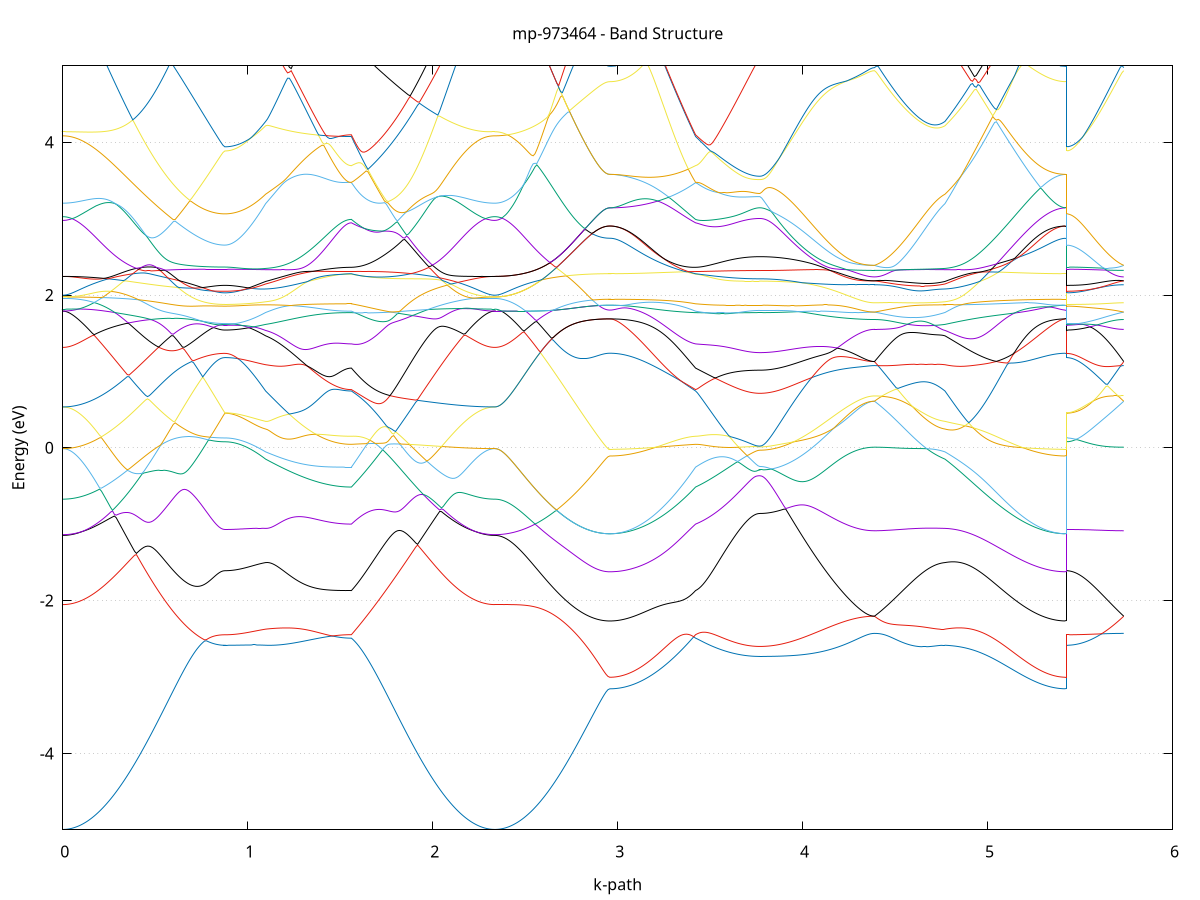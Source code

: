 set title 'mp-973464 - Band Structure'
set xlabel 'k-path'
set ylabel 'Energy (eV)'
set grid y
set yrange [-5:5]
set terminal png size 800,600
set output 'mp-973464_bands_gnuplot.png'
plot '-' using 1:2 with lines notitle, '-' using 1:2 with lines notitle, '-' using 1:2 with lines notitle, '-' using 1:2 with lines notitle, '-' using 1:2 with lines notitle, '-' using 1:2 with lines notitle, '-' using 1:2 with lines notitle, '-' using 1:2 with lines notitle, '-' using 1:2 with lines notitle, '-' using 1:2 with lines notitle, '-' using 1:2 with lines notitle, '-' using 1:2 with lines notitle, '-' using 1:2 with lines notitle, '-' using 1:2 with lines notitle, '-' using 1:2 with lines notitle, '-' using 1:2 with lines notitle, '-' using 1:2 with lines notitle, '-' using 1:2 with lines notitle, '-' using 1:2 with lines notitle, '-' using 1:2 with lines notitle, '-' using 1:2 with lines notitle, '-' using 1:2 with lines notitle, '-' using 1:2 with lines notitle, '-' using 1:2 with lines notitle, '-' using 1:2 with lines notitle, '-' using 1:2 with lines notitle, '-' using 1:2 with lines notitle, '-' using 1:2 with lines notitle, '-' using 1:2 with lines notitle, '-' using 1:2 with lines notitle, '-' using 1:2 with lines notitle, '-' using 1:2 with lines notitle, '-' using 1:2 with lines notitle, '-' using 1:2 with lines notitle, '-' using 1:2 with lines notitle, '-' using 1:2 with lines notitle, '-' using 1:2 with lines notitle, '-' using 1:2 with lines notitle, '-' using 1:2 with lines notitle, '-' using 1:2 with lines notitle, '-' using 1:2 with lines notitle, '-' using 1:2 with lines notitle, '-' using 1:2 with lines notitle, '-' using 1:2 with lines notitle, '-' using 1:2 with lines notitle, '-' using 1:2 with lines notitle, '-' using 1:2 with lines notitle, '-' using 1:2 with lines notitle
0.000000 -32.396963
0.009957 -32.397063
0.019915 -32.397063
0.029872 -32.397063
0.039829 -32.397063
0.049787 -32.397063
0.059744 -32.396963
0.069701 -32.396963
0.079659 -32.396963
0.089616 -32.397063
0.099573 -32.397063
0.109531 -32.397063
0.119488 -32.397063
0.129446 -32.397063
0.139403 -32.397063
0.149360 -32.397063
0.159318 -32.397063
0.169275 -32.397063
0.179232 -32.397063
0.189190 -32.397063
0.199147 -32.396963
0.209104 -32.397063
0.219062 -32.397063
0.229019 -32.396963
0.238976 -32.396963
0.248934 -32.396963
0.258891 -32.396963
0.268848 -32.396963
0.278806 -32.396963
0.288763 -32.396963
0.298720 -32.396963
0.308678 -32.396963
0.318635 -32.396863
0.328593 -32.396863
0.338550 -32.396863
0.348507 -32.396863
0.358465 -32.396863
0.368422 -32.396763
0.378379 -32.396763
0.388337 -32.396763
0.398294 -32.396763
0.408251 -32.396663
0.418209 -32.396663
0.428166 -32.396663
0.438123 -32.396563
0.448081 -32.396563
0.458038 -32.396563
0.467995 -32.396463
0.477953 -32.396463
0.487910 -32.396463
0.497867 -32.396463
0.507825 -32.396363
0.517782 -32.396363
0.527740 -32.396263
0.537697 -32.396263
0.547654 -32.396163
0.557612 -32.396163
0.567569 -32.396163
0.577526 -32.396063
0.587484 -32.396063
0.597441 -32.396063
0.607398 -32.395963
0.617356 -32.395963
0.627313 -32.395863
0.637270 -32.395863
0.647228 -32.395863
0.657185 -32.395763
0.667142 -32.395763
0.677100 -32.395763
0.687057 -32.395663
0.697014 -32.395563
0.706972 -32.395563
0.716929 -32.395563
0.726887 -32.395563
0.736844 -32.395463
0.746801 -32.395463
0.756759 -32.395463
0.766716 -32.395363
0.776673 -32.395363
0.786631 -32.395363
0.796588 -32.395363
0.806545 -32.395363
0.816503 -32.395363
0.826460 -32.395363
0.836417 -32.395363
0.846375 -32.395263
0.856332 -32.395263
0.866289 -32.395263
0.876247 -32.395263
0.876247 -32.395263
0.885835 -32.395263
0.895424 -32.395263
0.905012 -32.395163
0.914600 -32.395263
0.924189 -32.395263
0.933777 -32.395263
0.943366 -32.395363
0.952954 -32.395363
0.962542 -32.395363
0.972131 -32.395463
0.981719 -32.395463
0.991308 -32.395563
1.000896 -32.395563
1.010485 -32.395563
1.020073 -32.395563
1.029661 -32.395563
1.039250 -32.395663
1.048838 -32.395763
1.058427 -32.395863
1.068015 -32.395863
1.077603 -32.395863
1.087192 -32.395963
1.096780 -32.396063
1.096780 -32.396063
1.106645 -32.396163
1.116510 -32.396163
1.126376 -32.396263
1.136241 -32.396263
1.146106 -32.396363
1.155971 -32.396363
1.165836 -32.396463
1.175701 -32.396463
1.185566 -32.396563
1.195431 -32.396563
1.205296 -32.396663
1.215161 -32.396663
1.225026 -32.396763
1.234892 -32.396763
1.244757 -32.396863
1.254622 -32.396963
1.264487 -32.396963
1.274352 -32.397063
1.284217 -32.397063
1.294082 -32.397163
1.303947 -32.397263
1.313812 -32.397263
1.323677 -32.397363
1.333542 -32.397363
1.343408 -32.397463
1.353273 -32.397463
1.363138 -32.397463
1.373003 -32.397563
1.382868 -32.397663
1.392733 -32.397663
1.402598 -32.397663
1.412463 -32.397663
1.422328 -32.397763
1.432193 -32.397763
1.442058 -32.397863
1.451924 -32.397863
1.461789 -32.397863
1.471654 -32.397863
1.481519 -32.397963
1.491384 -32.397963
1.501249 -32.397963
1.511114 -32.397963
1.520979 -32.397963
1.530844 -32.397963
1.540709 -32.397963
1.550574 -32.397963
1.560440 -32.397963
1.560440 -32.398063
1.570382 -32.397963
1.580325 -32.397963
1.590268 -32.397963
1.600211 -32.397863
1.610154 -32.397863
1.620097 -32.397863
1.630039 -32.397863
1.639982 -32.397763
1.649925 -32.397763
1.659868 -32.397763
1.669811 -32.397663
1.679754 -32.397663
1.689696 -32.397663
1.699639 -32.397663
1.709582 -32.397563
1.719525 -32.397563
1.729468 -32.397563
1.739410 -32.397563
1.749353 -32.397463
1.759296 -32.397463
1.769239 -32.397463
1.779182 -32.397463
1.789125 -32.397463
1.799067 -32.397363
1.809010 -32.397363
1.818953 -32.397363
1.828896 -32.397363
1.838839 -32.397363
1.848782 -32.397263
1.858724 -32.397263
1.868667 -32.397263
1.878610 -32.397263
1.888553 -32.397263
1.898496 -32.397263
1.908439 -32.397263
1.918381 -32.397163
1.928324 -32.397163
1.938267 -32.397163
1.948210 -32.397163
1.958153 -32.397163
1.968096 -32.397163
1.978038 -32.397163
1.987981 -32.397163
1.997924 -32.397163
2.007867 -32.397163
2.017810 -32.397163
2.027753 -32.397063
2.037695 -32.397063
2.047638 -32.397063
2.057581 -32.397063
2.067524 -32.397063
2.077467 -32.397063
2.087410 -32.397063
2.097352 -32.396963
2.107295 -32.397063
2.117238 -32.396963
2.127181 -32.397063
2.137124 -32.397063
2.147067 -32.397063
2.157009 -32.397063
2.166952 -32.397063
2.176895 -32.397063
2.186838 -32.397063
2.196781 -32.396963
2.206724 -32.397063
2.216666 -32.397063
2.226609 -32.396963
2.236552 -32.397063
2.246495 -32.397063
2.256438 -32.397063
2.266380 -32.396963
2.276323 -32.397063
2.286266 -32.396963
2.296209 -32.396963
2.306152 -32.396963
2.316095 -32.397063
2.326037 -32.397063
2.335980 -32.396963
2.335980 -32.397063
2.345848 -32.397063
2.355716 -32.397063
2.365584 -32.396963
2.375452 -32.396963
2.385320 -32.397063
2.395188 -32.397063
2.405056 -32.397063
2.414924 -32.397163
2.424791 -32.397163
2.434659 -32.397163
2.444527 -32.397063
2.454395 -32.397163
2.464263 -32.397263
2.474131 -32.397263
2.483999 -32.397263
2.493867 -32.397363
2.503735 -32.397263
2.513603 -32.397363
2.523470 -32.397363
2.533338 -32.397463
2.543206 -32.397563
2.553074 -32.397563
2.562942 -32.397563
2.572810 -32.397663
2.582678 -32.397663
2.592546 -32.397763
2.602414 -32.397763
2.612282 -32.397763
2.622150 -32.397863
2.632017 -32.397963
2.641885 -32.397863
2.651753 -32.397963
2.661621 -32.398063
2.671489 -32.398063
2.681357 -32.398163
2.691225 -32.398163
2.701093 -32.398263
2.710961 -32.398263
2.720829 -32.398363
2.730697 -32.398363
2.740564 -32.398463
2.750432 -32.398463
2.760300 -32.398563
2.770168 -32.398563
2.780036 -32.398563
2.789904 -32.398663
2.799772 -32.398563
2.809640 -32.398663
2.819508 -32.398663
2.829376 -32.398763
2.839243 -32.398763
2.849111 -32.398763
2.858979 -32.398863
2.868847 -32.398863
2.878715 -32.398863
2.888583 -32.398863
2.898451 -32.398863
2.908319 -32.398763
2.918187 -32.398963
2.928055 -32.398863
2.937923 -32.398963
2.947790 -32.398963
2.957658 -32.398863
2.957658 -32.398863
2.967523 -32.398963
2.977388 -32.398963
2.987254 -32.398963
2.997119 -32.398963
3.006984 -32.398863
3.016849 -32.398863
3.026714 -32.398863
3.036579 -32.398863
3.046444 -32.398863
3.056309 -32.398863
3.066174 -32.398863
3.076039 -32.398863
3.085904 -32.398863
3.095770 -32.398863
3.105635 -32.398863
3.115500 -32.398763
3.125365 -32.398763
3.135230 -32.398763
3.145095 -32.398663
3.154960 -32.398663
3.164825 -32.398763
3.174690 -32.398663
3.184555 -32.398663
3.194420 -32.398663
3.204286 -32.398563
3.214151 -32.398563
3.224016 -32.398563
3.233881 -32.398563
3.243746 -32.398563
3.253611 -32.398463
3.263476 -32.398463
3.273341 -32.398463
3.283206 -32.398363
3.293071 -32.398363
3.302936 -32.398363
3.312802 -32.398363
3.322667 -32.398263
3.332532 -32.398263
3.342397 -32.398263
3.352262 -32.398163
3.362127 -32.398163
3.371992 -32.398163
3.381857 -32.398163
3.391722 -32.398163
3.401587 -32.398063
3.411453 -32.398063
3.421318 -32.398063
3.421318 -32.397963
3.431254 -32.398063
3.441190 -32.397963
3.451126 -32.397963
3.461062 -32.397963
3.470998 -32.397963
3.480934 -32.397863
3.490870 -32.397863
3.500806 -32.397863
3.510742 -32.397863
3.520678 -32.397863
3.530614 -32.397863
3.540550 -32.397863
3.550486 -32.397763
3.560422 -32.397763
3.570358 -32.397763
3.580294 -32.397763
3.590231 -32.397763
3.600167 -32.397763
3.610103 -32.397663
3.620039 -32.397663
3.629975 -32.397663
3.639911 -32.397663
3.649847 -32.397663
3.659783 -32.397663
3.669719 -32.397663
3.679655 -32.397663
3.689591 -32.397663
3.699527 -32.397563
3.709463 -32.397563
3.719399 -32.397563
3.729335 -32.397563
3.739271 -32.397563
3.749207 -32.397563
3.759144 -32.397563
3.769080 -32.397563
3.769080 -32.397563
3.779073 -32.397563
3.789067 -32.397563
3.799060 -32.397563
3.809054 -32.397563
3.819047 -32.397563
3.829041 -32.397463
3.839034 -32.397463
3.849028 -32.397463
3.859022 -32.397463
3.869015 -32.397463
3.879009 -32.397363
3.889002 -32.397363
3.898996 -32.397363
3.908989 -32.397263
3.918983 -32.397263
3.928976 -32.397163
3.938970 -32.397063
3.948963 -32.397163
3.958957 -32.397063
3.968951 -32.397063
3.978944 -32.396963
3.988938 -32.396963
3.998931 -32.396863
4.008925 -32.396763
4.018918 -32.396763
4.028912 -32.396763
4.038905 -32.396663
4.048899 -32.396663
4.058892 -32.396563
4.068886 -32.396463
4.078880 -32.396463
4.088873 -32.396363
4.098867 -32.396263
4.108860 -32.396263
4.118854 -32.396163
4.128847 -32.396163
4.138841 -32.396063
4.148834 -32.396063
4.158828 -32.395963
4.168822 -32.395963
4.178815 -32.395863
4.188809 -32.395863
4.198802 -32.395763
4.208796 -32.395663
4.218789 -32.395663
4.228783 -32.395663
4.238776 -32.395563
4.248770 -32.395563
4.258763 -32.395563
4.268757 -32.395363
4.278751 -32.395463
4.288744 -32.395463
4.298738 -32.395363
4.308731 -32.395363
4.318725 -32.395363
4.328718 -32.395263
4.338712 -32.395263
4.348705 -32.395263
4.358699 -32.395263
4.368692 -32.395263
4.378686 -32.395263
4.388680 -32.395263
4.388680 -32.395263
4.398452 -32.395263
4.408224 -32.395163
4.417997 -32.395263
4.427769 -32.395263
4.437542 -32.395263
4.447314 -32.395263
4.457087 -32.395263
4.466859 -32.395263
4.476631 -32.395263
4.486404 -32.395263
4.496176 -32.395363
4.505949 -32.395263
4.515721 -32.395263
4.525494 -32.395263
4.535266 -32.395363
4.545038 -32.395363
4.554811 -32.395363
4.564583 -32.395463
4.574356 -32.395463
4.584128 -32.395463
4.593900 -32.395463
4.603673 -32.395563
4.613445 -32.395463
4.623218 -32.395563
4.632990 -32.395663
4.642763 -32.395563
4.652535 -32.395663
4.662307 -32.395663
4.672080 -32.395663
4.681852 -32.395763
4.691625 -32.395763
4.701397 -32.395763
4.711170 -32.395863
4.720942 -32.395863
4.730714 -32.395863
4.740487 -32.395963
4.750259 -32.395963
4.760032 -32.396063
4.769804 -32.396063
4.769804 -32.396063
4.779739 -32.396063
4.789674 -32.396163
4.799609 -32.396163
4.809544 -32.396363
4.819479 -32.396363
4.829414 -32.396463
4.839349 -32.396463
4.849285 -32.396563
4.859220 -32.396663
4.869155 -32.396763
4.879090 -32.396763
4.889025 -32.396863
4.898960 -32.396963
4.908895 -32.397063
4.918830 -32.397063
4.928765 -32.397163
4.938700 -32.397263
4.948635 -32.397263
4.958570 -32.397363
4.968505 -32.397463
4.978440 -32.397563
4.988375 -32.397563
4.998310 -32.397663
5.008245 -32.397763
5.018180 -32.397763
5.028115 -32.397863
5.038050 -32.397863
5.047986 -32.397963
5.057921 -32.397963
5.067856 -32.398063
5.077791 -32.398163
5.087726 -32.398163
5.097661 -32.398263
5.107596 -32.398263
5.117531 -32.398363
5.127466 -32.398363
5.137401 -32.398363
5.147336 -32.398363
5.157271 -32.398463
5.167206 -32.398463
5.177141 -32.398563
5.187076 -32.398563
5.197011 -32.398563
5.206946 -32.398563
5.216881 -32.398663
5.226816 -32.398663
5.236751 -32.398663
5.246686 -32.398763
5.256622 -32.398763
5.266557 -32.398763
5.276492 -32.398763
5.286427 -32.398863
5.296362 -32.398863
5.306297 -32.398863
5.316232 -32.398863
5.326167 -32.398863
5.336102 -32.398863
5.346037 -32.398863
5.355972 -32.398863
5.365907 -32.398863
5.375842 -32.398963
5.385777 -32.398863
5.395712 -32.398863
5.405647 -32.398863
5.415582 -32.398863
5.425517 -32.398963
5.425517 -32.395263
5.435231 -32.395263
5.444945 -32.395263
5.454659 -32.395263
5.464372 -32.395263
5.474086 -32.395263
5.483800 -32.395263
5.493513 -32.395263
5.503227 -32.395263
5.512941 -32.395263
5.522655 -32.395263
5.532368 -32.395263
5.542082 -32.395263
5.551796 -32.395263
5.561509 -32.395263
5.571223 -32.395263
5.580937 -32.395263
5.590651 -32.395263
5.600364 -32.395263
5.610078 -32.395263
5.619792 -32.395263
5.629505 -32.395263
5.639219 -32.395263
5.648933 -32.395163
5.658647 -32.395263
5.668360 -32.395263
5.678074 -32.395263
5.687788 -32.395263
5.697501 -32.395263
5.707215 -32.395263
5.716929 -32.395263
5.726643 -32.395263
5.736356 -32.395263
e
0.000000 -24.923863
0.009957 -24.923863
0.019915 -24.923863
0.029872 -24.923863
0.039829 -24.923963
0.049787 -24.923963
0.059744 -24.923963
0.069701 -24.923963
0.079659 -24.923963
0.089616 -24.924063
0.099573 -24.924063
0.109531 -24.924163
0.119488 -24.924263
0.129446 -24.924363
0.139403 -24.924463
0.149360 -24.924563
0.159318 -24.924763
0.169275 -24.924963
0.179232 -24.925163
0.189190 -24.925363
0.199147 -24.925663
0.209104 -24.925963
0.219062 -24.926363
0.229019 -24.926663
0.238976 -24.927163
0.248934 -24.927563
0.258891 -24.928063
0.268848 -24.928563
0.278806 -24.929163
0.288763 -24.929763
0.298720 -24.930363
0.308678 -24.931063
0.318635 -24.931763
0.328593 -24.932563
0.338550 -24.933263
0.348507 -24.934063
0.358465 -24.934963
0.368422 -24.935763
0.378379 -24.936663
0.388337 -24.937563
0.398294 -24.938463
0.408251 -24.939363
0.418209 -24.940363
0.428166 -24.941363
0.438123 -24.942263
0.448081 -24.943263
0.458038 -24.944263
0.467995 -24.945263
0.477953 -24.946263
0.487910 -24.947263
0.497867 -24.948263
0.507825 -24.949263
0.517782 -24.950263
0.527740 -24.951263
0.537697 -24.952263
0.547654 -24.953263
0.557612 -24.954163
0.567569 -24.955163
0.577526 -24.956063
0.587484 -24.956963
0.597441 -24.957863
0.607398 -24.958763
0.617356 -24.959663
0.627313 -24.960463
0.637270 -24.961263
0.647228 -24.962063
0.657185 -24.962863
0.667142 -24.963563
0.677100 -24.964263
0.687057 -24.964963
0.697014 -24.965663
0.706972 -24.966263
0.716929 -24.966863
0.726887 -24.967463
0.736844 -24.967963
0.746801 -24.968463
0.756759 -24.968963
0.766716 -24.969363
0.776673 -24.969763
0.786631 -24.970063
0.796588 -24.970463
0.806545 -24.970663
0.816503 -24.970963
0.826460 -24.971163
0.836417 -24.971363
0.846375 -24.971463
0.856332 -24.971563
0.866289 -24.971663
0.876247 -24.971663
0.876247 -24.971663
0.885835 -24.971563
0.895424 -24.971363
0.905012 -24.970963
0.914600 -24.970463
0.924189 -24.969763
0.933777 -24.968963
0.943366 -24.967963
0.952954 -24.966863
0.962542 -24.965563
0.972131 -24.964163
0.981719 -24.962563
0.991308 -24.960863
1.000896 -24.959063
1.010485 -24.957063
1.020073 -24.954963
1.029661 -24.952663
1.039250 -24.950363
1.048838 -24.947863
1.058427 -24.945163
1.068015 -24.942463
1.077603 -24.939563
1.087192 -24.936563
1.096780 -24.933463
1.096780 -24.933463
1.106645 -24.931063
1.116510 -24.928663
1.126376 -24.926263
1.136241 -24.923663
1.146106 -24.921463
1.155971 -24.921363
1.165836 -24.921063
1.175701 -24.920863
1.185566 -24.920463
1.195431 -24.920063
1.205296 -24.919663
1.215161 -24.919063
1.225026 -24.918563
1.234892 -24.917863
1.244757 -24.917163
1.254622 -24.916463
1.264487 -24.915663
1.274352 -24.914763
1.284217 -24.913863
1.294082 -24.912863
1.303947 -24.911863
1.313812 -24.910763
1.323677 -24.909563
1.333542 -24.908363
1.343408 -24.907163
1.353273 -24.905863
1.363138 -24.904563
1.373003 -24.903163
1.382868 -24.901663
1.392733 -24.900263
1.402598 -24.898763
1.412463 -24.897163
1.422328 -24.895563
1.432193 -24.893963
1.442058 -24.892263
1.451924 -24.890663
1.461789 -24.888963
1.471654 -24.887163
1.481519 -24.885463
1.491384 -24.883763
1.501249 -24.881963
1.511114 -24.880263
1.520979 -24.878663
1.530844 -24.877063
1.540709 -24.875663
1.550574 -24.874663
1.560440 -24.874263
1.560440 -24.874263
1.570382 -24.873563
1.580325 -24.872963
1.590268 -24.872263
1.600211 -24.871763
1.610154 -24.871163
1.620097 -24.870663
1.630039 -24.870263
1.639982 -24.869763
1.649925 -24.869363
1.659868 -24.868863
1.669811 -24.868463
1.679754 -24.868063
1.689696 -24.867563
1.699639 -24.867163
1.709582 -24.866663
1.719525 -24.866163
1.729468 -24.867563
1.739410 -24.869963
1.749353 -24.872363
1.759296 -24.874663
1.769239 -24.876963
1.779182 -24.879163
1.789125 -24.881263
1.799067 -24.883363
1.809010 -24.885463
1.818953 -24.887463
1.828896 -24.889363
1.838839 -24.891263
1.848782 -24.893063
1.858724 -24.894863
1.868667 -24.896563
1.878610 -24.898263
1.888553 -24.899863
1.898496 -24.901363
1.908439 -24.902863
1.918381 -24.904363
1.928324 -24.905763
1.938267 -24.907063
1.948210 -24.908363
1.958153 -24.909563
1.968096 -24.910663
1.978038 -24.911763
1.987981 -24.912863
1.997924 -24.913863
2.007867 -24.914763
2.017810 -24.915663
2.027753 -24.916463
2.037695 -24.917263
2.047638 -24.917963
2.057581 -24.918663
2.067524 -24.919263
2.077467 -24.919863
2.087410 -24.920363
2.097352 -24.920863
2.107295 -24.921263
2.117238 -24.921663
2.127181 -24.922063
2.137124 -24.922363
2.147067 -24.922663
2.157009 -24.922863
2.166952 -24.923063
2.176895 -24.923263
2.186838 -24.923463
2.196781 -24.923563
2.206724 -24.923663
2.216666 -24.923763
2.226609 -24.923763
2.236552 -24.923863
2.246495 -24.923863
2.256438 -24.923863
2.266380 -24.923863
2.276323 -24.923963
2.286266 -24.923963
2.296209 -24.923863
2.306152 -24.923863
2.316095 -24.923863
2.326037 -24.923863
2.335980 -24.923863
2.335980 -24.923863
2.345848 -24.923863
2.355716 -24.923663
2.365584 -24.923463
2.375452 -24.923163
2.385320 -24.922663
2.395188 -24.922163
2.405056 -24.921463
2.414924 -24.920763
2.424791 -24.919963
2.434659 -24.919063
2.444527 -24.917963
2.454395 -24.916863
2.464263 -24.915663
2.474131 -24.914363
2.483999 -24.912963
2.493867 -24.911563
2.503735 -24.909963
2.513603 -24.908363
2.523470 -24.906563
2.533338 -24.904763
2.543206 -24.902863
2.553074 -24.900863
2.562942 -24.898863
2.572810 -24.896663
2.582678 -24.894463
2.592546 -24.894363
2.602414 -24.895863
2.612282 -24.897463
2.622150 -24.898863
2.632017 -24.900363
2.641885 -24.901863
2.651753 -24.903263
2.661621 -24.904663
2.671489 -24.906063
2.681357 -24.907363
2.691225 -24.908663
2.701093 -24.909963
2.710961 -24.911163
2.720829 -24.912363
2.730697 -24.913563
2.740564 -24.914663
2.750432 -24.915763
2.760300 -24.916763
2.770168 -24.917763
2.780036 -24.918663
2.789904 -24.919563
2.799772 -24.920463
2.809640 -24.921263
2.819508 -24.921963
2.829376 -24.922763
2.839243 -24.923363
2.849111 -24.923963
2.858979 -24.924563
2.868847 -24.925063
2.878715 -24.925463
2.888583 -24.925863
2.898451 -24.926263
2.908319 -24.926563
2.918187 -24.926763
2.928055 -24.926963
2.937923 -24.927063
2.947790 -24.927163
2.957658 -24.927163
2.957658 -24.927163
2.967523 -24.927163
2.977388 -24.927063
2.987254 -24.926863
2.997119 -24.926663
3.006984 -24.926363
3.016849 -24.926063
3.026714 -24.925563
3.036579 -24.925163
3.046444 -24.924563
3.056309 -24.923963
3.066174 -24.923263
3.076039 -24.922563
3.085904 -24.921763
3.095770 -24.920863
3.105635 -24.919963
3.115500 -24.918963
3.125365 -24.917963
3.135230 -24.916863
3.145095 -24.915763
3.154960 -24.914463
3.164825 -24.913263
3.174690 -24.911963
3.184555 -24.910563
3.194420 -24.909163
3.204286 -24.907663
3.214151 -24.906163
3.224016 -24.904563
3.233881 -24.902963
3.243746 -24.901363
3.253611 -24.899663
3.263476 -24.897863
3.273341 -24.896163
3.283206 -24.894363
3.293071 -24.892463
3.302936 -24.890563
3.312802 -24.888663
3.322667 -24.886663
3.332532 -24.884763
3.342397 -24.882763
3.352262 -24.881163
3.362127 -24.879963
3.371992 -24.878863
3.381857 -24.877763
3.391722 -24.876763
3.401587 -24.875863
3.411453 -24.875063
3.421318 -24.874263
3.421318 -24.874263
3.431254 -24.873963
3.441190 -24.873763
3.451126 -24.873563
3.461062 -24.873363
3.470998 -24.873363
3.480934 -24.873363
3.490870 -24.873563
3.500806 -24.873763
3.510742 -24.874163
3.520678 -24.874663
3.530614 -24.875163
3.540550 -24.875863
3.550486 -24.876563
3.560422 -24.877363
3.570358 -24.878263
3.580294 -24.879163
3.590231 -24.880063
3.600167 -24.881063
3.610103 -24.881963
3.620039 -24.882863
3.629975 -24.883763
3.639911 -24.884663
3.649847 -24.885463
3.659783 -24.886263
3.669719 -24.886963
3.679655 -24.887663
3.689591 -24.888263
3.699527 -24.888863
3.709463 -24.889363
3.719399 -24.889763
3.729335 -24.890063
3.739271 -24.890363
3.749207 -24.890563
3.759144 -24.890663
3.769080 -24.890663
3.769080 -24.890663
3.779073 -24.890663
3.789067 -24.890763
3.799060 -24.890863
3.809054 -24.891063
3.819047 -24.891263
3.829041 -24.891563
3.839034 -24.891963
3.849028 -24.892363
3.859022 -24.892763
3.869015 -24.893363
3.879009 -24.893963
3.889002 -24.894663
3.898996 -24.895463
3.908989 -24.896363
3.918983 -24.897363
3.928976 -24.898563
3.938970 -24.899763
3.948963 -24.901063
3.958957 -24.902563
3.968951 -24.904163
3.978944 -24.905863
3.988938 -24.907663
3.998931 -24.909463
4.008925 -24.911463
4.018918 -24.913463
4.028912 -24.915563
4.038905 -24.917663
4.048899 -24.919863
4.058892 -24.921963
4.068886 -24.924163
4.078880 -24.926363
4.088873 -24.928563
4.098867 -24.930663
4.108860 -24.932863
4.118854 -24.934963
4.128847 -24.936963
4.138841 -24.938963
4.148834 -24.940963
4.158828 -24.942863
4.168822 -24.944763
4.178815 -24.946463
4.188809 -24.948263
4.198802 -24.949863
4.208796 -24.951463
4.218789 -24.952963
4.228783 -24.954463
4.238776 -24.955763
4.248770 -24.957063
4.258763 -24.958263
4.268757 -24.959463
4.278751 -24.960463
4.288744 -24.961363
4.298738 -24.962263
4.308731 -24.963063
4.318725 -24.963763
4.328718 -24.964363
4.338712 -24.964863
4.348705 -24.965263
4.358699 -24.965563
4.368692 -24.965763
4.378686 -24.965963
4.388680 -24.965963
4.388680 -24.965963
4.398452 -24.965963
4.408224 -24.965963
4.417997 -24.965963
4.427769 -24.965863
4.437542 -24.965763
4.447314 -24.965663
4.457087 -24.965563
4.466859 -24.965463
4.476631 -24.965263
4.486404 -24.964963
4.496176 -24.964763
4.505949 -24.964363
4.515721 -24.964063
4.525494 -24.963663
4.535266 -24.963163
4.545038 -24.962663
4.554811 -24.962063
4.564583 -24.961463
4.574356 -24.960763
4.584128 -24.959963
4.593900 -24.959163
4.603673 -24.958263
4.613445 -24.957263
4.623218 -24.956263
4.632990 -24.955163
4.642763 -24.954063
4.652535 -24.952763
4.662307 -24.951463
4.672080 -24.950163
4.681852 -24.948663
4.691625 -24.947163
4.701397 -24.945663
4.711170 -24.944063
4.720942 -24.942363
4.730714 -24.940663
4.740487 -24.938963
4.750259 -24.937163
4.760032 -24.935263
4.769804 -24.933463
4.769804 -24.933463
4.779739 -24.930063
4.789674 -24.926663
4.799609 -24.923063
4.809544 -24.922163
4.819479 -24.922363
4.829414 -24.922463
4.839349 -24.922663
4.849285 -24.922763
4.859220 -24.922963
4.869155 -24.923063
4.879090 -24.923163
4.889025 -24.923263
4.898960 -24.923363
4.908895 -24.923563
4.918830 -24.923663
4.928765 -24.923763
4.938700 -24.923863
4.948635 -24.923963
4.958570 -24.924063
4.968505 -24.924163
4.978440 -24.924263
4.988375 -24.924363
4.998310 -24.924363
5.008245 -24.924463
5.018180 -24.924563
5.028115 -24.924663
5.038050 -24.924763
5.047986 -24.924863
5.057921 -24.924963
5.067856 -24.925063
5.077791 -24.925163
5.087726 -24.925163
5.097661 -24.925263
5.107596 -24.925363
5.117531 -24.925463
5.127466 -24.925563
5.137401 -24.925663
5.147336 -24.925763
5.157271 -24.925763
5.167206 -24.925863
5.177141 -24.925963
5.187076 -24.926063
5.197011 -24.926163
5.206946 -24.926163
5.216881 -24.926263
5.226816 -24.926363
5.236751 -24.926463
5.246686 -24.926463
5.256622 -24.926563
5.266557 -24.926663
5.276492 -24.926663
5.286427 -24.926763
5.296362 -24.926863
5.306297 -24.926863
5.316232 -24.926963
5.326167 -24.926963
5.336102 -24.927063
5.346037 -24.927063
5.355972 -24.927063
5.365907 -24.927163
5.375842 -24.927163
5.385777 -24.927163
5.395712 -24.927163
5.405647 -24.927163
5.415582 -24.927163
5.425517 -24.927163
5.425517 -24.971663
5.435231 -24.971663
5.444945 -24.971563
5.454659 -24.971563
5.464372 -24.971463
5.474086 -24.971363
5.483800 -24.971163
5.493513 -24.971063
5.503227 -24.970863
5.512941 -24.970663
5.522655 -24.970463
5.532368 -24.970263
5.542082 -24.969963
5.551796 -24.969763
5.561509 -24.969463
5.571223 -24.969263
5.580937 -24.968963
5.590651 -24.968663
5.600364 -24.968363
5.610078 -24.968163
5.619792 -24.967863
5.629505 -24.967563
5.639219 -24.967363
5.648933 -24.967063
5.658647 -24.966863
5.668360 -24.966663
5.678074 -24.966463
5.687788 -24.966363
5.697501 -24.966263
5.707215 -24.966163
5.716929 -24.966063
5.726643 -24.965963
5.736356 -24.965963
e
0.000000 -24.864663
0.009957 -24.864663
0.019915 -24.864563
0.029872 -24.864563
0.039829 -24.864563
0.049787 -24.864463
0.059744 -24.864363
0.069701 -24.864363
0.079659 -24.864163
0.089616 -24.864063
0.099573 -24.863963
0.109531 -24.863763
0.119488 -24.863563
0.129446 -24.863363
0.139403 -24.863063
0.149360 -24.862763
0.159318 -24.862463
0.169275 -24.862063
0.179232 -24.861663
0.189190 -24.861163
0.199147 -24.860663
0.209104 -24.860163
0.219062 -24.859563
0.229019 -24.858863
0.238976 -24.858163
0.248934 -24.857363
0.258891 -24.856563
0.268848 -24.855763
0.278806 -24.854763
0.288763 -24.853763
0.298720 -24.852763
0.308678 -24.851663
0.318635 -24.850563
0.328593 -24.849363
0.338550 -24.848063
0.348507 -24.848963
0.358465 -24.851163
0.368422 -24.853363
0.378379 -24.855563
0.388337 -24.857763
0.398294 -24.859863
0.408251 -24.862063
0.418209 -24.864163
0.428166 -24.866263
0.438123 -24.868263
0.448081 -24.870263
0.458038 -24.872263
0.467995 -24.874263
0.477953 -24.876163
0.487910 -24.878063
0.497867 -24.879963
0.507825 -24.881763
0.517782 -24.883563
0.527740 -24.885363
0.537697 -24.887063
0.547654 -24.888763
0.557612 -24.890363
0.567569 -24.891963
0.577526 -24.893563
0.587484 -24.895063
0.597441 -24.896563
0.607398 -24.897963
0.617356 -24.899363
0.627313 -24.900763
0.637270 -24.902063
0.647228 -24.903263
0.657185 -24.904463
0.667142 -24.905663
0.677100 -24.906763
0.687057 -24.907763
0.697014 -24.908763
0.706972 -24.909763
0.716929 -24.910663
0.726887 -24.911463
0.736844 -24.912263
0.746801 -24.913063
0.756759 -24.913763
0.766716 -24.914363
0.776673 -24.914963
0.786631 -24.915463
0.796588 -24.915963
0.806545 -24.916363
0.816503 -24.916763
0.826460 -24.917063
0.836417 -24.917263
0.846375 -24.917463
0.856332 -24.917663
0.866289 -24.917663
0.876247 -24.917763
0.876247 -24.917763
0.885835 -24.917763
0.895424 -24.917763
0.905012 -24.917863
0.914600 -24.917963
0.924189 -24.918063
0.933777 -24.918163
0.943366 -24.918363
0.952954 -24.918463
0.962542 -24.918663
0.972131 -24.918863
0.981719 -24.919063
0.991308 -24.919263
1.000896 -24.919463
1.010485 -24.919663
1.020073 -24.919963
1.029661 -24.920163
1.039250 -24.920363
1.048838 -24.920563
1.058427 -24.920763
1.068015 -24.920963
1.077603 -24.921163
1.087192 -24.921363
1.096780 -24.921463
1.096780 -24.921463
1.106645 -24.921563
1.116510 -24.921663
1.126376 -24.921663
1.136241 -24.921563
1.146106 -24.921063
1.155971 -24.918363
1.165836 -24.915663
1.175701 -24.912863
1.185566 -24.910063
1.195431 -24.907163
1.205296 -24.904163
1.215161 -24.901163
1.225026 -24.898163
1.234892 -24.895163
1.244757 -24.892063
1.254622 -24.888963
1.264487 -24.885763
1.274352 -24.882663
1.284217 -24.879463
1.294082 -24.876263
1.303947 -24.873163
1.313812 -24.869963
1.323677 -24.866863
1.333542 -24.863763
1.343408 -24.860663
1.353273 -24.857563
1.363138 -24.854663
1.373003 -24.851663
1.382868 -24.848863
1.392733 -24.847363
1.402598 -24.847763
1.412463 -24.848263
1.422328 -24.848963
1.432193 -24.849763
1.442058 -24.850763
1.451924 -24.851863
1.461789 -24.853063
1.471654 -24.854363
1.481519 -24.855763
1.491384 -24.857263
1.501249 -24.858763
1.511114 -24.860263
1.520979 -24.861763
1.530844 -24.863263
1.540709 -24.864563
1.550574 -24.865563
1.560440 -24.865863
1.560440 -24.865863
1.570382 -24.863763
1.580325 -24.861563
1.590268 -24.859363
1.600211 -24.857163
1.610154 -24.854963
1.620097 -24.852763
1.630039 -24.850563
1.639982 -24.848463
1.649925 -24.846863
1.659868 -24.849663
1.669811 -24.852263
1.679754 -24.854963
1.689696 -24.857563
1.699639 -24.860163
1.709582 -24.862663
1.719525 -24.865163
1.729468 -24.865663
1.739410 -24.865063
1.749353 -24.864563
1.759296 -24.863963
1.769239 -24.863263
1.779182 -24.862563
1.789125 -24.861863
1.799067 -24.861163
1.809010 -24.860363
1.818953 -24.859563
1.828896 -24.858663
1.838839 -24.857763
1.848782 -24.856863
1.858724 -24.855863
1.868667 -24.854763
1.878610 -24.853663
1.888553 -24.852563
1.898496 -24.851363
1.908439 -24.850163
1.918381 -24.848963
1.928324 -24.847663
1.938267 -24.846263
1.948210 -24.844863
1.958153 -24.843463
1.968096 -24.841963
1.978038 -24.840463
1.987981 -24.838863
1.997924 -24.837263
2.007867 -24.835663
2.017810 -24.833963
2.027753 -24.832263
2.037695 -24.833763
2.047638 -24.835763
2.057581 -24.837563
2.067524 -24.839463
2.077467 -24.841163
2.087410 -24.842863
2.097352 -24.844563
2.107295 -24.846163
2.117238 -24.847663
2.127181 -24.849163
2.137124 -24.850563
2.147067 -24.851863
2.157009 -24.853163
2.166952 -24.854363
2.176895 -24.855563
2.186838 -24.856663
2.196781 -24.857663
2.206724 -24.858663
2.216666 -24.859463
2.226609 -24.860263
2.236552 -24.861063
2.246495 -24.861763
2.256438 -24.862363
2.266380 -24.862863
2.276323 -24.863363
2.286266 -24.863763
2.296209 -24.864063
2.306152 -24.864263
2.316095 -24.864463
2.326037 -24.864563
2.335980 -24.864663
2.335980 -24.864663
2.345848 -24.864663
2.355716 -24.864863
2.365584 -24.865263
2.375452 -24.865763
2.385320 -24.866363
2.395188 -24.867063
2.405056 -24.867863
2.414924 -24.868763
2.424791 -24.869863
2.434659 -24.870963
2.444527 -24.872163
2.454395 -24.873363
2.464263 -24.874663
2.474131 -24.876063
2.483999 -24.877463
2.493867 -24.878963
2.503735 -24.880463
2.513603 -24.881963
2.523470 -24.883463
2.533338 -24.885063
2.543206 -24.886563
2.553074 -24.888163
2.562942 -24.889663
2.572810 -24.891263
2.582678 -24.892863
2.592546 -24.894363
2.602414 -24.895863
2.612282 -24.897363
2.622150 -24.898863
2.632017 -24.900363
2.641885 -24.901863
2.651753 -24.903263
2.661621 -24.904663
2.671489 -24.906063
2.681357 -24.907363
2.691225 -24.908663
2.701093 -24.909963
2.710961 -24.911163
2.720829 -24.912363
2.730697 -24.913563
2.740564 -24.914663
2.750432 -24.915763
2.760300 -24.916763
2.770168 -24.917763
2.780036 -24.918663
2.789904 -24.919563
2.799772 -24.920463
2.809640 -24.921263
2.819508 -24.921963
2.829376 -24.922763
2.839243 -24.923363
2.849111 -24.923963
2.858979 -24.924563
2.868847 -24.925063
2.878715 -24.925463
2.888583 -24.925863
2.898451 -24.926263
2.908319 -24.926563
2.918187 -24.926763
2.928055 -24.926963
2.937923 -24.927063
2.947790 -24.927163
2.957658 -24.927163
2.957658 -24.927163
2.967523 -24.927163
2.977388 -24.927063
2.987254 -24.926863
2.997119 -24.926563
3.006984 -24.926163
3.016849 -24.925763
3.026714 -24.925263
3.036579 -24.924663
3.046444 -24.923963
3.056309 -24.923263
3.066174 -24.922463
3.076039 -24.921563
3.085904 -24.920563
3.095770 -24.919563
3.105635 -24.918463
3.115500 -24.917363
3.125365 -24.916163
3.135230 -24.914863
3.145095 -24.913563
3.154960 -24.912163
3.164825 -24.910663
3.174690 -24.909263
3.184555 -24.907663
3.194420 -24.906163
3.204286 -24.904563
3.214151 -24.902963
3.224016 -24.901263
3.233881 -24.899663
3.243746 -24.897963
3.253611 -24.896363
3.263476 -24.894663
3.273341 -24.893063
3.283206 -24.891363
3.293071 -24.889763
3.302936 -24.888263
3.312802 -24.886663
3.322667 -24.885263
3.332532 -24.883863
3.342397 -24.882463
3.352262 -24.880663
3.362127 -24.878663
3.371992 -24.876563
3.381857 -24.874463
3.391722 -24.872363
3.401587 -24.870163
3.411453 -24.868063
3.421318 -24.865863
3.421318 -24.865863
3.431254 -24.864963
3.441190 -24.863863
3.451126 -24.862863
3.461062 -24.861763
3.470998 -24.860663
3.480934 -24.859463
3.490870 -24.858363
3.500806 -24.857163
3.510742 -24.855963
3.520678 -24.854663
3.530614 -24.853463
3.540550 -24.852263
3.550486 -24.850963
3.560422 -24.849663
3.570358 -24.848463
3.580294 -24.847163
3.590231 -24.845963
3.600167 -24.844663
3.610103 -24.843463
3.620039 -24.842263
3.629975 -24.841063
3.639911 -24.839963
3.649847 -24.838863
3.659783 -24.837763
3.669719 -24.836763
3.679655 -24.835863
3.689591 -24.834963
3.699527 -24.834263
3.709463 -24.833563
3.719399 -24.832963
3.729335 -24.832463
3.739271 -24.832063
3.749207 -24.831763
3.759144 -24.831563
3.769080 -24.831463
3.769080 -24.831463
3.779073 -24.831663
3.789067 -24.832063
3.799060 -24.832763
3.809054 -24.833663
3.819047 -24.834863
3.829041 -24.836163
3.839034 -24.837663
3.849028 -24.839263
3.859022 -24.841063
3.869015 -24.842863
3.879009 -24.844763
3.889002 -24.846663
3.898996 -24.848663
3.908989 -24.850663
3.918983 -24.852663
3.928976 -24.854763
3.938970 -24.856763
3.948963 -24.858763
3.958957 -24.860763
3.968951 -24.862763
3.978944 -24.864663
3.988938 -24.866563
3.998931 -24.868463
4.008925 -24.870363
4.018918 -24.872163
4.028912 -24.873863
4.038905 -24.875563
4.048899 -24.877263
4.058892 -24.878863
4.068886 -24.880463
4.078880 -24.881963
4.088873 -24.883363
4.098867 -24.884763
4.108860 -24.886063
4.118854 -24.887363
4.128847 -24.888563
4.138841 -24.889663
4.148834 -24.890763
4.158828 -24.891763
4.168822 -24.892763
4.178815 -24.893663
4.188809 -24.894463
4.198802 -24.895263
4.208796 -24.895963
4.218789 -24.896563
4.228783 -24.897163
4.238776 -24.897663
4.248770 -24.898163
4.258763 -24.898563
4.268757 -24.898963
4.278751 -24.899263
4.288744 -24.899563
4.298738 -24.899763
4.308731 -24.899963
4.318725 -24.900163
4.328718 -24.900263
4.338712 -24.900363
4.348705 -24.900463
4.358699 -24.900463
4.368692 -24.900563
4.378686 -24.900563
4.388680 -24.900563
4.388680 -24.900563
4.398452 -24.900563
4.408224 -24.900563
4.417997 -24.900463
4.427769 -24.900463
4.437542 -24.900463
4.447314 -24.900463
4.457087 -24.900663
4.466859 -24.900863
4.476631 -24.901163
4.486404 -24.901763
4.496176 -24.902363
4.505949 -24.903163
4.515721 -24.904163
4.525494 -24.905163
4.535266 -24.906163
4.545038 -24.907263
4.554811 -24.908263
4.564583 -24.909363
4.574356 -24.910363
4.584128 -24.911363
4.593900 -24.912363
4.603673 -24.913263
4.613445 -24.914063
4.623218 -24.914963
4.632990 -24.915663
4.642763 -24.916463
4.652535 -24.917063
4.662307 -24.917763
4.672080 -24.918263
4.681852 -24.918863
4.691625 -24.919363
4.701397 -24.919763
4.711170 -24.920163
4.720942 -24.920463
4.730714 -24.920763
4.740487 -24.920963
4.750259 -24.921163
4.760032 -24.921363
4.769804 -24.921463
4.769804 -24.921463
4.779739 -24.921663
4.789674 -24.921863
4.799609 -24.922063
4.809544 -24.919463
4.819479 -24.915663
4.829414 -24.911763
4.839349 -24.907863
4.849285 -24.903763
4.859220 -24.899663
4.869155 -24.895363
4.879090 -24.891163
4.889025 -24.886763
4.898960 -24.882363
4.908895 -24.877863
4.918830 -24.873263
4.928765 -24.868763
4.938700 -24.864063
4.948635 -24.859463
4.958570 -24.854763
4.968505 -24.849963
4.978440 -24.845263
4.988375 -24.842563
4.998310 -24.841063
5.008245 -24.839463
5.018180 -24.837963
5.028115 -24.836463
5.038050 -24.839563
5.047986 -24.842963
5.057921 -24.846463
5.067856 -24.849963
5.077791 -24.853363
5.087726 -24.856863
5.097661 -24.860263
5.107596 -24.863663
5.117531 -24.867063
5.127466 -24.870363
5.137401 -24.873663
5.147336 -24.876863
5.157271 -24.880063
5.167206 -24.883163
5.177141 -24.886163
5.187076 -24.889163
5.197011 -24.892063
5.206946 -24.894863
5.216881 -24.897563
5.226816 -24.900163
5.236751 -24.902663
5.246686 -24.905063
5.256622 -24.907363
5.266557 -24.909563
5.276492 -24.911663
5.286427 -24.913563
5.296362 -24.915463
5.306297 -24.917163
5.316232 -24.918763
5.326167 -24.920163
5.336102 -24.921463
5.346037 -24.922663
5.355972 -24.923763
5.365907 -24.924663
5.375842 -24.925463
5.385777 -24.926063
5.395712 -24.926563
5.405647 -24.926963
5.415582 -24.927163
5.425517 -24.927163
5.425517 -24.917763
5.435231 -24.917663
5.444945 -24.917563
5.454659 -24.917263
5.464372 -24.916963
5.474086 -24.916563
5.483800 -24.916063
5.493513 -24.915463
5.503227 -24.914763
5.512941 -24.913963
5.522655 -24.913063
5.532368 -24.912163
5.542082 -24.911063
5.551796 -24.909963
5.561509 -24.908763
5.571223 -24.907363
5.580937 -24.905963
5.590651 -24.904563
5.600364 -24.902963
5.610078 -24.901263
5.619792 -24.899563
5.629505 -24.898563
5.639219 -24.898863
5.648933 -24.899163
5.658647 -24.899463
5.668360 -24.899663
5.678074 -24.899963
5.687788 -24.900163
5.697501 -24.900263
5.707215 -24.900363
5.716929 -24.900463
5.726643 -24.900563
5.736356 -24.900563
e
0.000000 -24.864663
0.009957 -24.864563
0.019915 -24.864263
0.029872 -24.863963
0.039829 -24.863363
0.049787 -24.862663
0.059744 -24.861763
0.069701 -24.860763
0.079659 -24.859663
0.089616 -24.858263
0.099573 -24.856863
0.109531 -24.855263
0.119488 -24.853463
0.129446 -24.851563
0.139403 -24.849563
0.149360 -24.847363
0.159318 -24.844963
0.169275 -24.842563
0.179232 -24.839963
0.189190 -24.837263
0.199147 -24.834463
0.209104 -24.831463
0.219062 -24.828363
0.229019 -24.825163
0.238976 -24.823363
0.248934 -24.825763
0.258891 -24.828063
0.268848 -24.830463
0.278806 -24.832763
0.288763 -24.835163
0.298720 -24.837463
0.308678 -24.839763
0.318635 -24.842063
0.328593 -24.844363
0.338550 -24.846663
0.348507 -24.846763
0.358465 -24.845463
0.368422 -24.844063
0.378379 -24.842663
0.388337 -24.841163
0.398294 -24.839663
0.408251 -24.838063
0.418209 -24.836463
0.428166 -24.834863
0.438123 -24.833163
0.448081 -24.831463
0.458038 -24.829763
0.467995 -24.828063
0.477953 -24.826263
0.487910 -24.824563
0.497867 -24.822763
0.507825 -24.820963
0.517782 -24.823263
0.527740 -24.825963
0.537697 -24.828763
0.547654 -24.831663
0.557612 -24.834463
0.567569 -24.837363
0.577526 -24.840263
0.587484 -24.843163
0.597441 -24.845963
0.607398 -24.848863
0.617356 -24.851663
0.627313 -24.854463
0.637270 -24.857163
0.647228 -24.859763
0.657185 -24.862363
0.667142 -24.864963
0.677100 -24.867363
0.687057 -24.869763
0.697014 -24.872063
0.706972 -24.874263
0.716929 -24.876363
0.726887 -24.878263
0.736844 -24.880163
0.746801 -24.881963
0.756759 -24.883563
0.766716 -24.885163
0.776673 -24.886563
0.786631 -24.887863
0.796588 -24.888963
0.806545 -24.889963
0.816503 -24.890863
0.826460 -24.891663
0.836417 -24.892263
0.846375 -24.892763
0.856332 -24.893063
0.866289 -24.893263
0.876247 -24.893363
0.876247 -24.893363
0.885835 -24.893363
0.895424 -24.893163
0.905012 -24.892963
0.914600 -24.892663
0.924189 -24.892363
0.933777 -24.891863
0.943366 -24.891363
0.952954 -24.890863
0.962542 -24.890163
0.972131 -24.889463
0.981719 -24.888663
0.991308 -24.887863
1.000896 -24.886963
1.010485 -24.886063
1.020073 -24.885063
1.029661 -24.884063
1.039250 -24.883063
1.048838 -24.881963
1.058427 -24.880763
1.068015 -24.879563
1.077603 -24.878363
1.087192 -24.877163
1.096780 -24.875863
1.096780 -24.875863
1.106645 -24.874963
1.116510 -24.873963
1.126376 -24.872863
1.136241 -24.871763
1.146106 -24.870563
1.155971 -24.869463
1.165836 -24.868163
1.175701 -24.866963
1.185566 -24.865663
1.195431 -24.864463
1.205296 -24.863163
1.215161 -24.861863
1.225026 -24.860563
1.234892 -24.859263
1.244757 -24.857963
1.254622 -24.856763
1.264487 -24.855463
1.274352 -24.854363
1.284217 -24.853163
1.294082 -24.852163
1.303947 -24.851163
1.313812 -24.850163
1.323677 -24.849363
1.333542 -24.848663
1.343408 -24.848063
1.353273 -24.847663
1.363138 -24.847363
1.373003 -24.847163
1.382868 -24.847163
1.392733 -24.846063
1.402598 -24.843363
1.412463 -24.840863
1.422328 -24.838363
1.432193 -24.836063
1.442058 -24.833863
1.451924 -24.831863
1.461789 -24.829963
1.471654 -24.828263
1.481519 -24.826763
1.491384 -24.825463
1.501249 -24.824263
1.511114 -24.823263
1.520979 -24.822463
1.530844 -24.821763
1.540709 -24.821363
1.550574 -24.821063
1.560440 -24.820963
1.560440 -24.820963
1.570382 -24.823963
1.580325 -24.826963
1.590268 -24.829863
1.600211 -24.832763
1.610154 -24.835663
1.620097 -24.838463
1.630039 -24.841363
1.639982 -24.844163
1.649925 -24.846263
1.659868 -24.844063
1.669811 -24.841963
1.679754 -24.839863
1.689696 -24.837663
1.699639 -24.835663
1.709582 -24.833563
1.719525 -24.831563
1.729468 -24.829463
1.739410 -24.827563
1.749353 -24.825563
1.759296 -24.823663
1.769239 -24.821763
1.779182 -24.819863
1.789125 -24.818063
1.799067 -24.816263
1.809010 -24.814563
1.818953 -24.812863
1.828896 -24.811163
1.838839 -24.809563
1.848782 -24.808063
1.858724 -24.806463
1.868667 -24.804963
1.878610 -24.803563
1.888553 -24.802163
1.898496 -24.802763
1.908439 -24.804763
1.918381 -24.806763
1.928324 -24.809263
1.938267 -24.811663
1.948210 -24.814163
1.958153 -24.816463
1.968096 -24.818863
1.978038 -24.821063
1.987981 -24.823363
1.997924 -24.825563
2.007867 -24.827663
2.017810 -24.829763
2.027753 -24.831763
2.037695 -24.830463
2.047638 -24.832063
2.057581 -24.833963
2.067524 -24.835763
2.077467 -24.837563
2.087410 -24.839263
2.097352 -24.841063
2.107295 -24.842763
2.117238 -24.844363
2.127181 -24.845963
2.137124 -24.847563
2.147067 -24.849063
2.157009 -24.850463
2.166952 -24.851863
2.176895 -24.853263
2.186838 -24.854563
2.196781 -24.855763
2.206724 -24.856963
2.216666 -24.857963
2.226609 -24.859063
2.236552 -24.859963
2.246495 -24.860863
2.256438 -24.861563
2.266380 -24.862263
2.276323 -24.862863
2.286266 -24.863463
2.296209 -24.863863
2.306152 -24.864163
2.316095 -24.864463
2.326037 -24.864563
2.335980 -24.864663
2.335980 -24.864663
2.345848 -24.864663
2.355716 -24.864863
2.365584 -24.865263
2.375452 -24.865763
2.385320 -24.866263
2.395188 -24.867063
2.405056 -24.867863
2.414924 -24.868763
2.424791 -24.869863
2.434659 -24.870963
2.444527 -24.872163
2.454395 -24.873363
2.464263 -24.874663
2.474131 -24.876063
2.483999 -24.877463
2.493867 -24.878963
2.503735 -24.880463
2.513603 -24.881963
2.523470 -24.883463
2.533338 -24.885063
2.543206 -24.886563
2.553074 -24.888163
2.562942 -24.889663
2.572810 -24.891263
2.582678 -24.892863
2.592546 -24.892163
2.602414 -24.889763
2.612282 -24.887363
2.622150 -24.884863
2.632017 -24.882363
2.641885 -24.879663
2.651753 -24.877063
2.661621 -24.874263
2.671489 -24.871463
2.681357 -24.868663
2.691225 -24.865763
2.701093 -24.862863
2.710961 -24.859963
2.720829 -24.856963
2.730697 -24.853963
2.740564 -24.850963
2.750432 -24.847863
2.760300 -24.844863
2.770168 -24.841763
2.780036 -24.838763
2.789904 -24.835663
2.799772 -24.832663
2.809640 -24.829763
2.819508 -24.826863
2.829376 -24.823963
2.839243 -24.821163
2.849111 -24.818563
2.858979 -24.815963
2.868847 -24.813563
2.878715 -24.811263
2.888583 -24.809163
2.898451 -24.807263
2.908319 -24.805663
2.918187 -24.804263
2.928055 -24.803163
2.937923 -24.802263
2.947790 -24.801863
2.957658 -24.801663
2.957658 -24.801663
2.967523 -24.801663
2.977388 -24.801763
2.987254 -24.801863
2.997119 -24.802063
3.006984 -24.802263
3.016849 -24.802563
3.026714 -24.802863
3.036579 -24.803163
3.046444 -24.803563
3.056309 -24.803963
3.066174 -24.804363
3.076039 -24.804863
3.085904 -24.805363
3.095770 -24.805963
3.105635 -24.806463
3.115500 -24.807063
3.125365 -24.807563
3.135230 -24.808163
3.145095 -24.808763
3.154960 -24.809263
3.164825 -24.809863
3.174690 -24.810363
3.184555 -24.810863
3.194420 -24.811363
3.204286 -24.811863
3.214151 -24.812263
3.224016 -24.812663
3.233881 -24.812963
3.243746 -24.813163
3.253611 -24.813363
3.263476 -24.813463
3.273341 -24.813563
3.283206 -24.813463
3.293071 -24.813263
3.302936 -24.813063
3.312802 -24.812663
3.322667 -24.812163
3.332532 -24.811463
3.342397 -24.810663
3.352262 -24.809763
3.362127 -24.808663
3.371992 -24.807463
3.381857 -24.809063
3.391722 -24.812063
3.401587 -24.815063
3.411453 -24.818063
3.421318 -24.820963
3.421318 -24.820963
3.431254 -24.822463
3.441190 -24.823963
3.451126 -24.825563
3.461062 -24.827063
3.470998 -24.828563
3.480934 -24.829863
3.490870 -24.831063
3.500806 -24.832063
3.510742 -24.832863
3.520678 -24.833563
3.530614 -24.834063
3.540550 -24.834363
3.550486 -24.834563
3.560422 -24.834563
3.570358 -24.834463
3.580294 -24.834263
3.590231 -24.833963
3.600167 -24.833563
3.610103 -24.833063
3.620039 -24.832463
3.629975 -24.831963
3.639911 -24.831363
3.649847 -24.830663
3.659783 -24.830063
3.669719 -24.829463
3.679655 -24.828863
3.689591 -24.828263
3.699527 -24.827663
3.709463 -24.827263
3.719399 -24.826763
3.729335 -24.826363
3.739271 -24.826163
3.749207 -24.825863
3.759144 -24.825763
3.769080 -24.825763
3.769080 -24.825763
3.779073 -24.825863
3.789067 -24.826463
3.799060 -24.827263
3.809054 -24.828463
3.819047 -24.829863
3.829041 -24.831463
3.839034 -24.833263
3.849028 -24.835163
3.859022 -24.837263
3.869015 -24.839363
3.879009 -24.841563
3.889002 -24.843663
3.898996 -24.845863
3.908989 -24.847863
3.918983 -24.849963
3.928976 -24.851863
3.938970 -24.853763
3.948963 -24.855463
3.958957 -24.857163
3.968951 -24.858663
3.978944 -24.860063
3.988938 -24.861263
3.998931 -24.862463
4.008925 -24.863463
4.018918 -24.864463
4.028912 -24.865263
4.038905 -24.866063
4.048899 -24.866763
4.058892 -24.867363
4.068886 -24.867963
4.078880 -24.868463
4.088873 -24.868863
4.098867 -24.869263
4.108860 -24.869663
4.118854 -24.869963
4.128847 -24.870263
4.138841 -24.870563
4.148834 -24.870763
4.158828 -24.870963
4.168822 -24.871163
4.178815 -24.871363
4.188809 -24.871563
4.198802 -24.871663
4.208796 -24.871863
4.218789 -24.871963
4.228783 -24.872063
4.238776 -24.872163
4.248770 -24.872263
4.258763 -24.872363
4.268757 -24.872363
4.278751 -24.872463
4.288744 -24.872563
4.298738 -24.872563
4.308731 -24.872663
4.318725 -24.872663
4.328718 -24.872663
4.338712 -24.872763
4.348705 -24.872763
4.358699 -24.872763
4.368692 -24.872763
4.378686 -24.872763
4.388680 -24.872763
4.388680 -24.872763
4.398452 -24.874963
4.408224 -24.876963
4.417997 -24.878963
4.427769 -24.880763
4.437542 -24.882463
4.447314 -24.884063
4.457087 -24.885463
4.466859 -24.886663
4.476631 -24.887663
4.486404 -24.888363
4.496176 -24.888863
4.505949 -24.889163
4.515721 -24.889263
4.525494 -24.889163
4.535266 -24.888963
4.545038 -24.888663
4.554811 -24.888363
4.564583 -24.887963
4.574356 -24.887463
4.584128 -24.887063
4.593900 -24.886463
4.603673 -24.885963
4.613445 -24.885463
4.623218 -24.884963
4.632990 -24.884363
4.642763 -24.883863
4.652535 -24.883263
4.662307 -24.882663
4.672080 -24.882163
4.681852 -24.881563
4.691625 -24.880963
4.701397 -24.880463
4.711170 -24.879863
4.720942 -24.879263
4.730714 -24.878663
4.740487 -24.877963
4.750259 -24.877363
4.760032 -24.876663
4.769804 -24.875863
4.769804 -24.875863
4.779739 -24.874563
4.789674 -24.873163
4.799609 -24.871763
4.809544 -24.870363
4.819479 -24.868863
4.829414 -24.867463
4.839349 -24.865963
4.849285 -24.864463
4.859220 -24.862963
4.869155 -24.861363
4.879090 -24.859863
4.889025 -24.858263
4.898960 -24.856763
4.908895 -24.855163
4.918830 -24.853563
4.928765 -24.851963
4.938700 -24.850463
4.948635 -24.848863
4.958570 -24.847263
4.968505 -24.845663
4.978440 -24.844163
4.988375 -24.840463
4.998310 -24.835763
5.008245 -24.830963
5.018180 -24.832663
5.028115 -24.836063
5.038050 -24.834963
5.047986 -24.833463
5.057921 -24.831963
5.067856 -24.830563
5.077791 -24.829163
5.087726 -24.827763
5.097661 -24.826363
5.107596 -24.825063
5.117531 -24.823663
5.127466 -24.822463
5.137401 -24.821163
5.147336 -24.819963
5.157271 -24.818763
5.167206 -24.817563
5.177141 -24.816463
5.187076 -24.815263
5.197011 -24.814263
5.206946 -24.813263
5.216881 -24.812263
5.226816 -24.811263
5.236751 -24.810363
5.246686 -24.809463
5.256622 -24.808663
5.266557 -24.807863
5.276492 -24.807163
5.286427 -24.806463
5.296362 -24.805763
5.306297 -24.805163
5.316232 -24.804663
5.326167 -24.804163
5.336102 -24.803663
5.346037 -24.803263
5.355972 -24.802863
5.365907 -24.802563
5.375842 -24.802263
5.385777 -24.802063
5.395712 -24.801863
5.405647 -24.801763
5.415582 -24.801663
5.425517 -24.801663
5.425517 -24.893363
5.435231 -24.893363
5.444945 -24.893463
5.454659 -24.893463
5.464372 -24.893663
5.474086 -24.893763
5.483800 -24.893963
5.493513 -24.894163
5.503227 -24.894363
5.512941 -24.894563
5.522655 -24.894863
5.532368 -24.895163
5.542082 -24.895463
5.551796 -24.895763
5.561509 -24.896163
5.571223 -24.896463
5.580937 -24.896863
5.590651 -24.897163
5.600364 -24.897563
5.610078 -24.897863
5.619792 -24.898263
5.629505 -24.897763
5.639219 -24.895863
5.648933 -24.893863
5.658647 -24.891863
5.668360 -24.889663
5.678074 -24.887463
5.687788 -24.885163
5.697501 -24.882863
5.707215 -24.880463
5.716929 -24.877963
5.726643 -24.875463
5.736356 -24.872763
e
0.000000 -24.776463
0.009957 -24.776663
0.019915 -24.777263
0.029872 -24.778263
0.039829 -24.779563
0.049787 -24.781163
0.059744 -24.782863
0.069701 -24.784763
0.079659 -24.786763
0.089616 -24.788763
0.099573 -24.790963
0.109531 -24.793063
0.119488 -24.795363
0.129446 -24.797563
0.139403 -24.799863
0.149360 -24.802163
0.159318 -24.804463
0.169275 -24.806863
0.179232 -24.809163
0.189190 -24.811563
0.199147 -24.813863
0.209104 -24.816263
0.219062 -24.818663
0.229019 -24.820963
0.238976 -24.821863
0.248934 -24.818463
0.258891 -24.814963
0.268848 -24.811363
0.278806 -24.807663
0.288763 -24.803863
0.298720 -24.799963
0.308678 -24.796063
0.318635 -24.791963
0.328593 -24.787863
0.338550 -24.788163
0.348507 -24.789363
0.358465 -24.790563
0.368422 -24.791863
0.378379 -24.793263
0.388337 -24.794763
0.398294 -24.796363
0.408251 -24.798063
0.418209 -24.799863
0.428166 -24.801763
0.438123 -24.803763
0.448081 -24.805863
0.458038 -24.808163
0.467995 -24.810463
0.477953 -24.812863
0.487910 -24.815363
0.497867 -24.817863
0.507825 -24.820563
0.517782 -24.819163
0.527740 -24.817263
0.537697 -24.815463
0.547654 -24.813663
0.557612 -24.811863
0.567569 -24.809963
0.577526 -24.808163
0.587484 -24.806363
0.597441 -24.804563
0.607398 -24.802763
0.617356 -24.801063
0.627313 -24.799263
0.637270 -24.797563
0.647228 -24.795863
0.657185 -24.794263
0.667142 -24.792663
0.677100 -24.791063
0.687057 -24.789563
0.697014 -24.788063
0.706972 -24.786563
0.716929 -24.785263
0.726887 -24.783863
0.736844 -24.782663
0.746801 -24.781463
0.756759 -24.780363
0.766716 -24.779263
0.776673 -24.778363
0.786631 -24.777463
0.796588 -24.776663
0.806545 -24.775963
0.816503 -24.775363
0.826460 -24.774763
0.836417 -24.774363
0.846375 -24.773963
0.856332 -24.773763
0.866289 -24.773563
0.876247 -24.773563
0.876247 -24.773563
0.885835 -24.773563
0.895424 -24.773563
0.905012 -24.773463
0.914600 -24.773463
0.924189 -24.773363
0.933777 -24.773263
0.943366 -24.773163
0.952954 -24.773063
0.962542 -24.772863
0.972131 -24.772763
0.981719 -24.772563
0.991308 -24.772363
1.000896 -24.772163
1.010485 -24.771963
1.020073 -24.771663
1.029661 -24.771463
1.039250 -24.771163
1.048838 -24.770863
1.058427 -24.770563
1.068015 -24.770263
1.077603 -24.769963
1.087192 -24.769663
1.096780 -24.770363
1.096780 -24.770363
1.106645 -24.771263
1.116510 -24.772263
1.126376 -24.773263
1.136241 -24.774263
1.146106 -24.775263
1.155971 -24.776363
1.165836 -24.777463
1.175701 -24.778563
1.185566 -24.779663
1.195431 -24.780863
1.205296 -24.781963
1.215161 -24.783163
1.225026 -24.784363
1.234892 -24.785563
1.244757 -24.786763
1.254622 -24.787963
1.264487 -24.789163
1.274352 -24.790363
1.284217 -24.791563
1.294082 -24.792663
1.303947 -24.793763
1.313812 -24.794863
1.323677 -24.795863
1.333542 -24.796863
1.343408 -24.797663
1.353273 -24.798463
1.363138 -24.799163
1.373003 -24.799763
1.382868 -24.800263
1.392733 -24.800663
1.402598 -24.800963
1.412463 -24.801163
1.422328 -24.801263
1.432193 -24.801263
1.442058 -24.801163
1.451924 -24.800963
1.461789 -24.800863
1.471654 -24.800663
1.481519 -24.800363
1.491384 -24.800163
1.501249 -24.799963
1.511114 -24.799763
1.520979 -24.799563
1.530844 -24.799463
1.540709 -24.799363
1.550574 -24.799263
1.560440 -24.799263
1.560440 -24.799263
1.570382 -24.797163
1.580325 -24.794963
1.590268 -24.792663
1.600211 -24.790263
1.610154 -24.787763
1.620097 -24.785063
1.630039 -24.782363
1.639982 -24.779663
1.649925 -24.776763
1.659868 -24.773863
1.669811 -24.770963
1.679754 -24.767963
1.689696 -24.765963
1.699639 -24.767463
1.709582 -24.768963
1.719525 -24.770463
1.729468 -24.772063
1.739410 -24.773663
1.749353 -24.775263
1.759296 -24.776863
1.769239 -24.778563
1.779182 -24.780363
1.789125 -24.782063
1.799067 -24.783863
1.809010 -24.785663
1.818953 -24.787463
1.828896 -24.789363
1.838839 -24.791163
1.848782 -24.793063
1.858724 -24.794963
1.868667 -24.796963
1.878610 -24.798863
1.888553 -24.800863
1.898496 -24.801663
1.908439 -24.804263
1.918381 -24.806763
1.928324 -24.808763
1.938267 -24.810663
1.948210 -24.812663
1.958153 -24.814663
1.968096 -24.816663
1.978038 -24.818663
1.987981 -24.820563
1.997924 -24.822563
2.007867 -24.824463
2.017810 -24.826463
2.027753 -24.828363
2.037695 -24.830263
2.047638 -24.828663
2.057581 -24.826863
2.067524 -24.824963
2.077467 -24.823163
2.087410 -24.821163
2.097352 -24.819263
2.107295 -24.817263
2.117238 -24.815263
2.127181 -24.813263
2.137124 -24.811263
2.147067 -24.809163
2.157009 -24.807063
2.166952 -24.804963
2.176895 -24.802863
2.186838 -24.800763
2.196781 -24.798663
2.206724 -24.796563
2.216666 -24.794463
2.226609 -24.792363
2.236552 -24.790363
2.246495 -24.788363
2.256438 -24.786363
2.266380 -24.784463
2.276323 -24.782663
2.286266 -24.781063
2.296209 -24.779563
2.306152 -24.778263
2.316095 -24.777263
2.326037 -24.776663
2.335980 -24.776463
2.335980 -24.776463
2.345848 -24.776363
2.355716 -24.776163
2.365584 -24.775763
2.375452 -24.775163
2.385320 -24.774463
2.395188 -24.773663
2.405056 -24.772763
2.414924 -24.771663
2.424791 -24.770463
2.434659 -24.769163
2.444527 -24.767763
2.454395 -24.766363
2.464263 -24.764763
2.474131 -24.763163
2.483999 -24.761463
2.493867 -24.759763
2.503735 -24.757963
2.513603 -24.756063
2.523470 -24.754263
2.533338 -24.752363
2.543206 -24.750363
2.553074 -24.749163
2.562942 -24.749063
2.572810 -24.748863
2.582678 -24.748763
2.592546 -24.748563
2.602414 -24.748463
2.612282 -24.748263
2.622150 -24.748163
2.632017 -24.747963
2.641885 -24.747863
2.651753 -24.747663
2.661621 -24.747563
2.671489 -24.747363
2.681357 -24.747163
2.691225 -24.747063
2.701093 -24.746863
2.710961 -24.746763
2.720829 -24.746563
2.730697 -24.746463
2.740564 -24.746363
2.750432 -24.746163
2.760300 -24.746063
2.770168 -24.745963
2.780036 -24.745763
2.789904 -24.745663
2.799772 -24.745563
2.809640 -24.745463
2.819508 -24.745363
2.829376 -24.745263
2.839243 -24.745163
2.849111 -24.745063
2.858979 -24.745063
2.868847 -24.744963
2.878715 -24.744863
2.888583 -24.744863
2.898451 -24.744763
2.908319 -24.744763
2.918187 -24.744663
2.928055 -24.744663
2.937923 -24.744663
2.947790 -24.744663
2.957658 -24.744663
2.957658 -24.744663
2.967523 -24.744663
2.977388 -24.744663
2.987254 -24.744763
2.997119 -24.744763
3.006984 -24.744863
3.016849 -24.744963
3.026714 -24.745063
3.036579 -24.745263
3.046444 -24.745463
3.056309 -24.745663
3.066174 -24.745963
3.076039 -24.746263
3.085904 -24.746663
3.095770 -24.747063
3.105635 -24.747563
3.115500 -24.748163
3.125365 -24.748863
3.135230 -24.749663
3.145095 -24.750563
3.154960 -24.751563
3.164825 -24.752863
3.174690 -24.754263
3.184555 -24.755863
3.194420 -24.757563
3.204286 -24.759563
3.214151 -24.761663
3.224016 -24.763863
3.233881 -24.766263
3.243746 -24.768763
3.253611 -24.771363
3.263476 -24.773963
3.273341 -24.776763
3.283206 -24.779563
3.293071 -24.782363
3.302936 -24.785263
3.312802 -24.788163
3.322667 -24.791163
3.332532 -24.794063
3.342397 -24.797063
3.352262 -24.800063
3.362127 -24.803063
3.371992 -24.806063
3.381857 -24.806163
3.391722 -24.804663
3.401587 -24.802963
3.411453 -24.801163
3.421318 -24.799263
3.421318 -24.799263
3.431254 -24.798163
3.441190 -24.796963
3.451126 -24.795563
3.461062 -24.794163
3.470998 -24.792663
3.480934 -24.791163
3.490870 -24.789663
3.500806 -24.788263
3.510742 -24.786863
3.520678 -24.785463
3.530614 -24.784163
3.540550 -24.782863
3.550486 -24.781763
3.560422 -24.780663
3.570358 -24.779663
3.580294 -24.778763
3.590231 -24.778063
3.600167 -24.777463
3.610103 -24.776963
3.620039 -24.776663
3.629975 -24.776563
3.639911 -24.776563
3.649847 -24.776663
3.659783 -24.776963
3.669719 -24.777263
3.679655 -24.777563
3.689591 -24.777963
3.699527 -24.778363
3.709463 -24.778763
3.719399 -24.779063
3.729335 -24.779463
3.739271 -24.779663
3.749207 -24.779863
3.759144 -24.779963
3.769080 -24.779963
3.769080 -24.779963
3.779073 -24.779963
3.789067 -24.779763
3.799060 -24.779563
3.809054 -24.779363
3.819047 -24.779163
3.829041 -24.779163
3.839034 -24.779263
3.849028 -24.779663
3.859022 -24.780263
3.869015 -24.781163
3.879009 -24.782263
3.889002 -24.783663
3.898996 -24.785163
3.908989 -24.786863
3.918983 -24.788663
3.928976 -24.790663
3.938970 -24.792663
3.948963 -24.794863
3.958957 -24.796963
3.968951 -24.799263
3.978944 -24.801563
3.988938 -24.803963
3.998931 -24.806263
4.008925 -24.808663
4.018918 -24.811163
4.028912 -24.813563
4.038905 -24.815963
4.048899 -24.818463
4.058892 -24.820863
4.068886 -24.823263
4.078880 -24.825663
4.088873 -24.828063
4.098867 -24.830463
4.108860 -24.832763
4.118854 -24.835063
4.128847 -24.837363
4.138841 -24.839663
4.148834 -24.841863
4.158828 -24.843963
4.168822 -24.846063
4.178815 -24.848163
4.188809 -24.850163
4.198802 -24.852163
4.208796 -24.854063
4.218789 -24.855863
4.228783 -24.857563
4.238776 -24.859263
4.248770 -24.860863
4.258763 -24.862363
4.268757 -24.863863
4.278751 -24.865163
4.288744 -24.866463
4.298738 -24.867563
4.308731 -24.868663
4.318725 -24.869563
4.328718 -24.870463
4.338712 -24.871163
4.348705 -24.871763
4.358699 -24.872163
4.368692 -24.872563
4.378686 -24.872763
4.388680 -24.872763
4.388680 -24.872763
4.398452 -24.870563
4.408224 -24.868363
4.417997 -24.866063
4.427769 -24.863663
4.437542 -24.861263
4.447314 -24.858863
4.457087 -24.856363
4.466859 -24.853863
4.476631 -24.851263
4.486404 -24.848663
4.496176 -24.846063
4.505949 -24.843363
4.515721 -24.840663
4.525494 -24.837963
4.535266 -24.835163
4.545038 -24.832463
4.554811 -24.829663
4.564583 -24.826863
4.574356 -24.824063
4.584128 -24.821263
4.593900 -24.818363
4.603673 -24.815563
4.613445 -24.812763
4.623218 -24.809863
4.632990 -24.807063
4.642763 -24.804263
4.652535 -24.801463
4.662307 -24.798663
4.672080 -24.795863
4.681852 -24.793063
4.691625 -24.790363
4.701397 -24.787663
4.711170 -24.784963
4.720942 -24.782363
4.730714 -24.779663
4.740487 -24.777163
4.750259 -24.774663
4.760032 -24.772163
4.769804 -24.770363
4.769804 -24.770363
4.779739 -24.771663
4.789674 -24.773163
4.799609 -24.774763
4.809544 -24.776363
4.819479 -24.778163
4.829414 -24.779963
4.839349 -24.781963
4.849285 -24.783963
4.859220 -24.786163
4.869155 -24.788463
4.879090 -24.790763
4.889025 -24.793263
4.898960 -24.795763
4.908895 -24.798463
4.918830 -24.801163
4.928765 -24.804063
4.938700 -24.806963
4.948635 -24.809963
4.958570 -24.812963
4.968505 -24.816163
4.978440 -24.819363
4.988375 -24.822563
4.998310 -24.825963
5.008245 -24.829263
5.018180 -24.826163
5.028115 -24.821463
5.038050 -24.816663
5.047986 -24.811963
5.057921 -24.807263
5.067856 -24.802563
5.077791 -24.797863
5.087726 -24.793263
5.097661 -24.788763
5.107596 -24.784263
5.117531 -24.779763
5.127466 -24.775363
5.137401 -24.771063
5.147336 -24.766863
5.157271 -24.762663
5.167206 -24.758563
5.177141 -24.754663
5.187076 -24.750763
5.197011 -24.749263
5.206946 -24.748863
5.216881 -24.748463
5.226816 -24.748163
5.236751 -24.747863
5.246686 -24.747563
5.256622 -24.747263
5.266557 -24.746963
5.276492 -24.746663
5.286427 -24.746363
5.296362 -24.746163
5.306297 -24.745963
5.316232 -24.745763
5.326167 -24.745563
5.336102 -24.745363
5.346037 -24.745263
5.355972 -24.745063
5.365907 -24.744963
5.375842 -24.744863
5.385777 -24.744763
5.395712 -24.744663
5.405647 -24.744663
5.415582 -24.744663
5.425517 -24.744663
5.425517 -24.773563
5.435231 -24.774363
5.444945 -24.776363
5.454659 -24.779163
5.464372 -24.782263
5.474086 -24.785463
5.483800 -24.788863
5.493513 -24.792363
5.503227 -24.795863
5.512941 -24.799363
5.522655 -24.802863
5.532368 -24.806363
5.542082 -24.809863
5.551796 -24.813363
5.561509 -24.816763
5.571223 -24.820263
5.580937 -24.823663
5.590651 -24.827063
5.600364 -24.830363
5.610078 -24.833763
5.619792 -24.836963
5.629505 -24.840263
5.639219 -24.843463
5.648933 -24.846663
5.658647 -24.849763
5.668360 -24.852863
5.678074 -24.855863
5.687788 -24.858763
5.697501 -24.861763
5.707215 -24.864563
5.716929 -24.867363
5.726643 -24.870163
5.736356 -24.872763
e
0.000000 -24.776463
0.009957 -24.776463
0.019915 -24.776463
0.029872 -24.776463
0.039829 -24.776463
0.049787 -24.776563
0.059744 -24.776563
0.069701 -24.776663
0.079659 -24.776763
0.089616 -24.776863
0.099573 -24.776963
0.109531 -24.777063
0.119488 -24.777163
0.129446 -24.777363
0.139403 -24.777463
0.149360 -24.777663
0.159318 -24.777863
0.169275 -24.778163
0.179232 -24.778363
0.189190 -24.778663
0.199147 -24.778963
0.209104 -24.779363
0.219062 -24.779763
0.229019 -24.780163
0.238976 -24.780663
0.248934 -24.781163
0.258891 -24.781663
0.268848 -24.782263
0.278806 -24.782963
0.288763 -24.783663
0.298720 -24.784363
0.308678 -24.785263
0.318635 -24.786163
0.328593 -24.787163
0.338550 -24.783763
0.348507 -24.779563
0.358465 -24.775263
0.368422 -24.770863
0.378379 -24.766563
0.388337 -24.762163
0.398294 -24.757663
0.408251 -24.753263
0.418209 -24.748763
0.428166 -24.744263
0.438123 -24.739763
0.448081 -24.735163
0.458038 -24.730663
0.467995 -24.726163
0.477953 -24.721663
0.487910 -24.723063
0.497867 -24.725163
0.507825 -24.727163
0.517782 -24.729163
0.527740 -24.730963
0.537697 -24.732663
0.547654 -24.734363
0.557612 -24.735863
0.567569 -24.737363
0.577526 -24.738763
0.587484 -24.740163
0.597441 -24.741363
0.607398 -24.742563
0.617356 -24.743763
0.627313 -24.744863
0.637270 -24.745863
0.647228 -24.746863
0.657185 -24.747763
0.667142 -24.748563
0.677100 -24.749463
0.687057 -24.750163
0.697014 -24.750963
0.706972 -24.751663
0.716929 -24.752263
0.726887 -24.752863
0.736844 -24.753463
0.746801 -24.753963
0.756759 -24.754463
0.766716 -24.754863
0.776673 -24.755263
0.786631 -24.755663
0.796588 -24.755963
0.806545 -24.756263
0.816503 -24.756563
0.826460 -24.756763
0.836417 -24.756963
0.846375 -24.757063
0.856332 -24.757163
0.866289 -24.757263
0.876247 -24.757263
0.876247 -24.757263
0.885835 -24.757263
0.895424 -24.757363
0.905012 -24.757463
0.914600 -24.757563
0.924189 -24.757763
0.933777 -24.757963
0.943366 -24.758263
0.952954 -24.758663
0.962542 -24.758963
0.972131 -24.759463
0.981719 -24.759863
0.991308 -24.760463
1.000896 -24.761063
1.010485 -24.761663
1.020073 -24.762363
1.029661 -24.763163
1.039250 -24.763963
1.048838 -24.764863
1.058427 -24.765763
1.068015 -24.766763
1.077603 -24.767863
1.087192 -24.769063
1.096780 -24.769263
1.096780 -24.769263
1.106645 -24.769063
1.116510 -24.768863
1.126376 -24.768663
1.136241 -24.768563
1.146106 -24.768363
1.155971 -24.768263
1.165836 -24.768263
1.175701 -24.768163
1.185566 -24.768163
1.195431 -24.768063
1.205296 -24.768063
1.215161 -24.768063
1.225026 -24.768063
1.234892 -24.768063
1.244757 -24.768163
1.254622 -24.768163
1.264487 -24.768163
1.274352 -24.768063
1.284217 -24.768063
1.294082 -24.768063
1.303947 -24.767963
1.313812 -24.767863
1.323677 -24.767663
1.333542 -24.767563
1.343408 -24.767363
1.353273 -24.767063
1.363138 -24.766763
1.373003 -24.766363
1.382868 -24.765863
1.392733 -24.765363
1.402598 -24.764763
1.412463 -24.764063
1.422328 -24.763363
1.432193 -24.762463
1.442058 -24.761563
1.451924 -24.760563
1.461789 -24.759563
1.471654 -24.758363
1.481519 -24.757263
1.491384 -24.756063
1.501249 -24.754863
1.511114 -24.753763
1.520979 -24.752763
1.530844 -24.751863
1.540709 -24.751263
1.550574 -24.750863
1.560440 -24.750663
1.560440 -24.750663
1.570382 -24.751663
1.580325 -24.752663
1.590268 -24.753663
1.600211 -24.754663
1.610154 -24.755763
1.620097 -24.756963
1.630039 -24.758163
1.639982 -24.759363
1.649925 -24.760563
1.659868 -24.761863
1.669811 -24.763263
1.679754 -24.764563
1.689696 -24.764863
1.699639 -24.761863
1.709582 -24.758763
1.719525 -24.755563
1.729468 -24.754463
1.739410 -24.757363
1.749353 -24.760263
1.759296 -24.763163
1.769239 -24.766063
1.779182 -24.768863
1.789125 -24.771763
1.799067 -24.774563
1.809010 -24.777363
1.818953 -24.780163
1.828896 -24.782963
1.838839 -24.785763
1.848782 -24.788463
1.858724 -24.791163
1.868667 -24.793863
1.878610 -24.796463
1.888553 -24.799063
1.898496 -24.800763
1.908439 -24.799463
1.918381 -24.798263
1.928324 -24.796963
1.938267 -24.795863
1.948210 -24.794663
1.958153 -24.793663
1.968096 -24.792563
1.978038 -24.791563
1.987981 -24.790563
1.997924 -24.789663
2.007867 -24.788763
2.017810 -24.787963
2.027753 -24.787163
2.037695 -24.786363
2.047638 -24.785663
2.057581 -24.784963
2.067524 -24.784263
2.077467 -24.783663
2.087410 -24.783063
2.097352 -24.782463
2.107295 -24.781963
2.117238 -24.781463
2.127181 -24.780963
2.137124 -24.780463
2.147067 -24.780063
2.157009 -24.779663
2.166952 -24.779263
2.176895 -24.778963
2.186838 -24.778663
2.196781 -24.778363
2.206724 -24.778063
2.216666 -24.777863
2.226609 -24.777563
2.236552 -24.777363
2.246495 -24.777163
2.256438 -24.777063
2.266380 -24.776863
2.276323 -24.776763
2.286266 -24.776663
2.296209 -24.776563
2.306152 -24.776463
2.316095 -24.776463
2.326037 -24.776463
2.335980 -24.776463
2.335980 -24.776463
2.345848 -24.776363
2.355716 -24.776063
2.365584 -24.775763
2.375452 -24.775163
2.385320 -24.774463
2.395188 -24.773663
2.405056 -24.772763
2.414924 -24.771663
2.424791 -24.770463
2.434659 -24.769163
2.444527 -24.767763
2.454395 -24.766363
2.464263 -24.764763
2.474131 -24.763163
2.483999 -24.761463
2.493867 -24.759763
2.503735 -24.757963
2.513603 -24.756063
2.523470 -24.754263
2.533338 -24.752363
2.543206 -24.750363
2.553074 -24.748463
2.562942 -24.746463
2.572810 -24.744463
2.582678 -24.742463
2.592546 -24.740463
2.602414 -24.738363
2.612282 -24.736363
2.622150 -24.734363
2.632017 -24.732363
2.641885 -24.730363
2.651753 -24.728363
2.661621 -24.726363
2.671489 -24.724363
2.681357 -24.722363
2.691225 -24.720463
2.701093 -24.718563
2.710961 -24.716663
2.720829 -24.714763
2.730697 -24.712963
2.740564 -24.711163
2.750432 -24.709363
2.760300 -24.707663
2.770168 -24.705963
2.780036 -24.704363
2.789904 -24.702763
2.799772 -24.701163
2.809640 -24.699663
2.819508 -24.698263
2.829376 -24.696863
2.839243 -24.695563
2.849111 -24.694363
2.858979 -24.693263
2.868847 -24.692163
2.878715 -24.691263
2.888583 -24.691063
2.898451 -24.692963
2.908319 -24.694563
2.918187 -24.695963
2.928055 -24.697063
2.937923 -24.697963
2.947790 -24.698463
2.957658 -24.698563
2.957658 -24.698563
2.967523 -24.698663
2.977388 -24.698963
2.987254 -24.699563
2.997119 -24.700263
3.006984 -24.701163
3.016849 -24.702163
3.026714 -24.703363
3.036579 -24.704763
3.046444 -24.706263
3.056309 -24.707863
3.066174 -24.709563
3.076039 -24.711363
3.085904 -24.713163
3.095770 -24.715063
3.105635 -24.717063
3.115500 -24.718963
3.125365 -24.720863
3.135230 -24.722763
3.145095 -24.724563
3.154960 -24.726363
3.164825 -24.728063
3.174690 -24.729563
3.184555 -24.731063
3.194420 -24.732363
3.204286 -24.733563
3.214151 -24.734663
3.224016 -24.735563
3.233881 -24.736463
3.243746 -24.737363
3.253611 -24.738063
3.263476 -24.738863
3.273341 -24.739563
3.283206 -24.740263
3.293071 -24.740863
3.302936 -24.741563
3.312802 -24.742263
3.322667 -24.742863
3.332532 -24.743563
3.342397 -24.744263
3.352262 -24.744963
3.362127 -24.745663
3.371992 -24.746463
3.381857 -24.747263
3.391722 -24.748063
3.401587 -24.748863
3.411453 -24.749763
3.421318 -24.750663
3.421318 -24.750663
3.431254 -24.751163
3.441190 -24.751563
3.451126 -24.752063
3.461062 -24.752563
3.470998 -24.753163
3.480934 -24.753763
3.490870 -24.754363
3.500806 -24.754963
3.510742 -24.755563
3.520678 -24.756263
3.530614 -24.756863
3.540550 -24.757563
3.550486 -24.758163
3.560422 -24.758763
3.570358 -24.759363
3.580294 -24.759863
3.590231 -24.760363
3.600167 -24.760763
3.610103 -24.760963
3.620039 -24.761163
3.629975 -24.761163
3.639911 -24.761163
3.649847 -24.761063
3.659783 -24.760863
3.669719 -24.760563
3.679655 -24.760363
3.689591 -24.760063
3.699527 -24.759763
3.709463 -24.759463
3.719399 -24.759263
3.729335 -24.759063
3.739271 -24.758863
3.749207 -24.758763
3.759144 -24.758663
3.769080 -24.758663
3.769080 -24.758663
3.779073 -24.758663
3.789067 -24.758663
3.799060 -24.758563
3.809054 -24.758463
3.819047 -24.758163
3.829041 -24.757663
3.839034 -24.756963
3.849028 -24.756063
3.859022 -24.754863
3.869015 -24.753363
3.879009 -24.751763
3.889002 -24.749863
3.898996 -24.747863
3.908989 -24.745663
3.918983 -24.743463
3.928976 -24.741063
3.938970 -24.738663
3.948963 -24.736263
3.958957 -24.733763
3.968951 -24.731163
3.978944 -24.728663
3.988938 -24.726063
3.998931 -24.723563
4.008925 -24.720963
4.018918 -24.718463
4.028912 -24.715863
4.038905 -24.713363
4.048899 -24.710863
4.058892 -24.708363
4.068886 -24.705963
4.078880 -24.703563
4.088873 -24.701163
4.098867 -24.698863
4.108860 -24.696563
4.118854 -24.694263
4.128847 -24.692063
4.138841 -24.689863
4.148834 -24.687863
4.158828 -24.685763
4.168822 -24.683763
4.178815 -24.681863
4.188809 -24.680063
4.198802 -24.678263
4.208796 -24.676463
4.218789 -24.674863
4.228783 -24.673263
4.238776 -24.671763
4.248770 -24.670363
4.258763 -24.669063
4.268757 -24.667863
4.278751 -24.666663
4.288744 -24.665663
4.298738 -24.664663
4.308731 -24.663763
4.318725 -24.662963
4.328718 -24.662363
4.338712 -24.661763
4.348705 -24.661263
4.358699 -24.660863
4.368692 -24.660663
4.378686 -24.660463
4.388680 -24.660463
4.388680 -24.660463
4.398452 -24.662563
4.408224 -24.664663
4.417997 -24.666963
4.427769 -24.669263
4.437542 -24.671563
4.447314 -24.674063
4.457087 -24.676463
4.466859 -24.678963
4.476631 -24.681563
4.486404 -24.684163
4.496176 -24.686863
4.505949 -24.689563
4.515721 -24.692263
4.525494 -24.695063
4.535266 -24.697863
4.545038 -24.700663
4.554811 -24.703563
4.564583 -24.706463
4.574356 -24.709363
4.584128 -24.712363
4.593900 -24.715363
4.603673 -24.718363
4.613445 -24.721363
4.623218 -24.724363
4.632990 -24.727363
4.642763 -24.730463
4.652535 -24.733463
4.662307 -24.736563
4.672080 -24.739663
4.681852 -24.742663
4.691625 -24.745763
4.701397 -24.748763
4.711170 -24.751863
4.720942 -24.754863
4.730714 -24.757963
4.740487 -24.760963
4.750259 -24.763963
4.760032 -24.766863
4.769804 -24.769263
4.769804 -24.769263
4.779739 -24.768963
4.789674 -24.768563
4.799609 -24.768163
4.809544 -24.767763
4.819479 -24.767263
4.829414 -24.766863
4.839349 -24.766463
4.849285 -24.765963
4.859220 -24.765563
4.869155 -24.765063
4.879090 -24.764563
4.889025 -24.764163
4.898960 -24.763663
4.908895 -24.763163
4.918830 -24.762663
4.928765 -24.762163
4.938700 -24.761663
4.948635 -24.761163
4.958570 -24.760663
4.968505 -24.760063
4.978440 -24.759563
4.988375 -24.759063
4.998310 -24.758563
5.008245 -24.758063
5.018180 -24.757563
5.028115 -24.757063
5.038050 -24.756563
5.047986 -24.755963
5.057921 -24.755463
5.067856 -24.754963
5.077791 -24.754563
5.087726 -24.754063
5.097661 -24.753563
5.107596 -24.753063
5.117531 -24.752663
5.127466 -24.752163
5.137401 -24.751663
5.147336 -24.751263
5.157271 -24.750863
5.167206 -24.750463
5.177141 -24.750063
5.187076 -24.749663
5.197011 -24.746963
5.206946 -24.743263
5.216881 -24.739663
5.226816 -24.736163
5.236751 -24.732763
5.246686 -24.729563
5.256622 -24.726463
5.266557 -24.723463
5.276492 -24.720663
5.286427 -24.717963
5.296362 -24.715463
5.306297 -24.713063
5.316232 -24.710863
5.326167 -24.708763
5.336102 -24.706863
5.346037 -24.705163
5.355972 -24.703663
5.365907 -24.702363
5.375842 -24.701163
5.385777 -24.700263
5.395712 -24.699563
5.405647 -24.698963
5.415582 -24.698663
5.425517 -24.698563
5.425517 -24.757263
5.435231 -24.756463
5.444945 -24.754463
5.454659 -24.751663
5.464372 -24.748663
5.474086 -24.745363
5.483800 -24.741963
5.493513 -24.738563
5.503227 -24.735163
5.512941 -24.731663
5.522655 -24.728263
5.532368 -24.724763
5.542082 -24.721363
5.551796 -24.717963
5.561509 -24.714563
5.571223 -24.711163
5.580937 -24.707863
5.590651 -24.704563
5.600364 -24.701263
5.610078 -24.698063
5.619792 -24.694863
5.629505 -24.691763
5.639219 -24.688663
5.648933 -24.685563
5.658647 -24.682563
5.668360 -24.679563
5.678074 -24.676663
5.687788 -24.673863
5.697501 -24.671063
5.707215 -24.668263
5.716929 -24.665563
5.726643 -24.662963
5.736356 -24.660463
e
0.000000 -24.750863
0.009957 -24.750663
0.019915 -24.750063
0.029872 -24.749063
0.039829 -24.747863
0.049787 -24.746363
0.059744 -24.744763
0.069701 -24.743063
0.079659 -24.741263
0.089616 -24.739363
0.099573 -24.737463
0.109531 -24.735463
0.119488 -24.733563
0.129446 -24.731563
0.139403 -24.729563
0.149360 -24.727563
0.159318 -24.725463
0.169275 -24.723463
0.179232 -24.721463
0.189190 -24.719463
0.199147 -24.717463
0.209104 -24.715463
0.219062 -24.713563
0.229019 -24.711563
0.238976 -24.709563
0.248934 -24.707663
0.258891 -24.705663
0.268848 -24.703763
0.278806 -24.701863
0.288763 -24.699963
0.298720 -24.698063
0.308678 -24.696163
0.318635 -24.694363
0.328593 -24.692463
0.338550 -24.690663
0.348507 -24.688863
0.358465 -24.687063
0.368422 -24.690163
0.378379 -24.693363
0.388337 -24.696463
0.398294 -24.699463
0.408251 -24.702463
0.418209 -24.705363
0.428166 -24.708163
0.438123 -24.710863
0.448081 -24.713563
0.458038 -24.716063
0.467995 -24.718463
0.477953 -24.720863
0.487910 -24.717163
0.497867 -24.712763
0.507825 -24.708263
0.517782 -24.703963
0.527740 -24.699563
0.537697 -24.695263
0.547654 -24.691063
0.557612 -24.686863
0.567569 -24.682763
0.577526 -24.678663
0.587484 -24.674663
0.597441 -24.670763
0.607398 -24.666963
0.617356 -24.663263
0.627313 -24.659663
0.637270 -24.656063
0.647228 -24.652663
0.657185 -24.649363
0.667142 -24.646163
0.677100 -24.643063
0.687057 -24.640163
0.697014 -24.637263
0.706972 -24.634563
0.716929 -24.632063
0.726887 -24.630763
0.736844 -24.629663
0.746801 -24.628463
0.756759 -24.627363
0.766716 -24.626263
0.776673 -24.625263
0.786631 -24.624163
0.796588 -24.623163
0.806545 -24.622263
0.816503 -24.621363
0.826460 -24.621563
0.836417 -24.621863
0.846375 -24.622063
0.856332 -24.622163
0.866289 -24.622263
0.876247 -24.622263
0.876247 -24.622363
0.885835 -24.622363
0.895424 -24.622363
0.905012 -24.622363
0.914600 -24.622363
0.924189 -24.622363
0.933777 -24.622363
0.943366 -24.622363
0.952954 -24.622363
0.962542 -24.622363
0.972131 -24.622363
0.981719 -24.622363
0.991308 -24.622463
1.000896 -24.622463
1.010485 -24.622463
1.020073 -24.623063
1.029661 -24.624563
1.039250 -24.626063
1.048838 -24.627563
1.058427 -24.629163
1.068015 -24.630863
1.077603 -24.632563
1.087192 -24.634263
1.096780 -24.635963
1.096780 -24.635963
1.106645 -24.637363
1.116510 -24.638663
1.126376 -24.640063
1.136241 -24.641463
1.146106 -24.642863
1.155971 -24.644263
1.165836 -24.645763
1.175701 -24.647163
1.185566 -24.648563
1.195431 -24.649963
1.205296 -24.651263
1.215161 -24.652663
1.225026 -24.653963
1.234892 -24.655263
1.244757 -24.656563
1.254622 -24.657763
1.264487 -24.658963
1.274352 -24.660163
1.284217 -24.661363
1.294082 -24.662463
1.303947 -24.663463
1.313812 -24.664563
1.323677 -24.665563
1.333542 -24.666463
1.343408 -24.667363
1.353273 -24.668263
1.363138 -24.669063
1.373003 -24.669863
1.382868 -24.670563
1.392733 -24.671563
1.402598 -24.674263
1.412463 -24.676963
1.422328 -24.679663
1.432193 -24.682263
1.442058 -24.684963
1.451924 -24.687563
1.461789 -24.690163
1.471654 -24.692663
1.481519 -24.695063
1.491384 -24.697263
1.501249 -24.699363
1.511114 -24.701363
1.520979 -24.702963
1.530844 -24.704363
1.540709 -24.705363
1.550574 -24.705963
1.560440 -24.706163
1.560440 -24.706163
1.570382 -24.708863
1.580325 -24.711663
1.590268 -24.714363
1.600211 -24.717163
1.610154 -24.719963
1.620097 -24.722763
1.630039 -24.725663
1.639982 -24.728463
1.649925 -24.731363
1.659868 -24.734263
1.669811 -24.737063
1.679754 -24.739963
1.689696 -24.742863
1.699639 -24.745763
1.709582 -24.748663
1.719525 -24.751563
1.729468 -24.752463
1.739410 -24.749363
1.749353 -24.746263
1.759296 -24.743163
1.769239 -24.740063
1.779182 -24.736963
1.789125 -24.733963
1.799067 -24.730963
1.809010 -24.727963
1.818953 -24.725063
1.828896 -24.722263
1.838839 -24.719563
1.848782 -24.716963
1.858724 -24.714463
1.868667 -24.712063
1.878610 -24.709863
1.888553 -24.707763
1.898496 -24.705963
1.908439 -24.704363
1.918381 -24.702963
1.928324 -24.701863
1.938267 -24.700963
1.948210 -24.700363
1.958153 -24.699963
1.968096 -24.699863
1.978038 -24.699963
1.987981 -24.700263
1.997924 -24.700663
2.007867 -24.701363
2.017810 -24.702063
2.027753 -24.703063
2.037695 -24.704063
2.047638 -24.705163
2.057581 -24.706463
2.067524 -24.707763
2.077467 -24.709163
2.087410 -24.710563
2.097352 -24.712163
2.107295 -24.713663
2.117238 -24.715363
2.127181 -24.717063
2.137124 -24.718763
2.147067 -24.720563
2.157009 -24.722363
2.166952 -24.724163
2.176895 -24.726063
2.186838 -24.727963
2.196781 -24.729863
2.206724 -24.731763
2.216666 -24.733763
2.226609 -24.735663
2.236552 -24.737563
2.246495 -24.739463
2.256438 -24.741263
2.266380 -24.743063
2.276323 -24.744863
2.286266 -24.746463
2.296209 -24.747863
2.306152 -24.749063
2.316095 -24.750063
2.326037 -24.750663
2.335980 -24.750863
2.335980 -24.750863
2.345848 -24.750863
2.355716 -24.750863
2.365584 -24.750863
2.375452 -24.750763
2.385320 -24.750763
2.395188 -24.750763
2.405056 -24.750663
2.414924 -24.750663
2.424791 -24.750563
2.434659 -24.750463
2.444527 -24.750363
2.454395 -24.750363
2.464263 -24.750263
2.474131 -24.750163
2.483999 -24.750063
2.493867 -24.749963
2.503735 -24.749763
2.513603 -24.749663
2.523470 -24.749563
2.533338 -24.749463
2.543206 -24.749263
2.553074 -24.748463
2.562942 -24.746463
2.572810 -24.744463
2.582678 -24.742463
2.592546 -24.740463
2.602414 -24.738363
2.612282 -24.736363
2.622150 -24.734363
2.632017 -24.732363
2.641885 -24.730363
2.651753 -24.728263
2.661621 -24.726363
2.671489 -24.724363
2.681357 -24.722363
2.691225 -24.720463
2.701093 -24.718563
2.710961 -24.716663
2.720829 -24.714763
2.730697 -24.712963
2.740564 -24.711163
2.750432 -24.709363
2.760300 -24.707663
2.770168 -24.705963
2.780036 -24.704263
2.789904 -24.702763
2.799772 -24.701163
2.809640 -24.699663
2.819508 -24.698263
2.829376 -24.696863
2.839243 -24.695563
2.849111 -24.694363
2.858979 -24.693263
2.868847 -24.692163
2.878715 -24.691263
2.888583 -24.690363
2.898451 -24.689563
2.908319 -24.688963
2.918187 -24.688363
2.928055 -24.687963
2.937923 -24.687663
2.947790 -24.687463
2.957658 -24.687363
2.957658 -24.687363
2.967523 -24.687363
2.977388 -24.687363
2.987254 -24.687363
2.997119 -24.687363
3.006984 -24.687263
3.016849 -24.687263
3.026714 -24.687163
3.036579 -24.687163
3.046444 -24.687063
3.056309 -24.686963
3.066174 -24.686863
3.076039 -24.686763
3.085904 -24.686663
3.095770 -24.686563
3.105635 -24.686463
3.115500 -24.686363
3.125365 -24.686163
3.135230 -24.686063
3.145095 -24.685863
3.154960 -24.685763
3.164825 -24.685563
3.174690 -24.685363
3.184555 -24.685163
3.194420 -24.684963
3.204286 -24.684763
3.214151 -24.684563
3.224016 -24.684263
3.233881 -24.684063
3.243746 -24.683763
3.253611 -24.683463
3.263476 -24.683263
3.273341 -24.682963
3.283206 -24.682663
3.293071 -24.682363
3.302936 -24.681963
3.312802 -24.681663
3.322667 -24.681263
3.332532 -24.683463
3.342397 -24.685763
3.352262 -24.688263
3.362127 -24.690663
3.371992 -24.693163
3.381857 -24.695763
3.391722 -24.698263
3.401587 -24.700963
3.411453 -24.703563
3.421318 -24.706163
3.421318 -24.706163
3.431254 -24.707463
3.441190 -24.708863
3.451126 -24.710263
3.461062 -24.711763
3.470998 -24.713363
3.480934 -24.714963
3.490870 -24.716663
3.500806 -24.718363
3.510742 -24.720063
3.520678 -24.721763
3.530614 -24.723563
3.540550 -24.725263
3.550486 -24.726963
3.560422 -24.728763
3.570358 -24.730463
3.580294 -24.732163
3.590231 -24.733763
3.600167 -24.735463
3.610103 -24.737063
3.620039 -24.738563
3.629975 -24.740063
3.639911 -24.741563
3.649847 -24.742963
3.659783 -24.744263
3.669719 -24.745563
3.679655 -24.746663
3.689591 -24.747763
3.699527 -24.748663
3.709463 -24.749563
3.719399 -24.750263
3.729335 -24.750863
3.739271 -24.751363
3.749207 -24.751763
3.759144 -24.751963
3.769080 -24.751963
3.769080 -24.751963
3.779073 -24.751863
3.789067 -24.751263
3.799060 -24.750263
3.809054 -24.748963
3.819047 -24.747363
3.829041 -24.745563
3.839034 -24.743463
3.849028 -24.741163
3.859022 -24.738763
3.869015 -24.736163
3.879009 -24.733563
3.889002 -24.730763
3.898996 -24.727963
3.908989 -24.725163
3.918983 -24.722363
3.928976 -24.719563
3.938970 -24.716663
3.948963 -24.713863
3.958957 -24.711163
3.968951 -24.708463
3.978944 -24.705763
3.988938 -24.703263
3.998931 -24.700763
4.008925 -24.698263
4.018918 -24.695963
4.028912 -24.693763
4.038905 -24.691663
4.048899 -24.689663
4.058892 -24.687763
4.068886 -24.686063
4.078880 -24.684363
4.088873 -24.682763
4.098867 -24.681263
4.108860 -24.679863
4.118854 -24.678463
4.128847 -24.677263
4.138841 -24.676063
4.148834 -24.674963
4.158828 -24.673863
4.168822 -24.672763
4.178815 -24.671863
4.188809 -24.670863
4.198802 -24.669963
4.208796 -24.669063
4.218789 -24.668263
4.228783 -24.667463
4.238776 -24.666663
4.248770 -24.665963
4.258763 -24.665263
4.268757 -24.664663
4.278751 -24.663963
4.288744 -24.663463
4.298738 -24.662863
4.308731 -24.662363
4.318725 -24.661963
4.328718 -24.661563
4.338712 -24.661263
4.348705 -24.660963
4.358699 -24.660763
4.368692 -24.660563
4.378686 -24.660463
4.388680 -24.660463
4.388680 -24.660463
4.398452 -24.658363
4.408224 -24.656463
4.417997 -24.654563
4.427769 -24.652763
4.437542 -24.650963
4.447314 -24.649363
4.457087 -24.647763
4.466859 -24.646263
4.476631 -24.644863
4.486404 -24.643563
4.496176 -24.642263
4.505949 -24.641063
4.515721 -24.639963
4.525494 -24.638963
4.535266 -24.637963
4.545038 -24.637063
4.554811 -24.636263
4.564583 -24.635463
4.574356 -24.634763
4.584128 -24.634063
4.593900 -24.633463
4.603673 -24.632863
4.613445 -24.632263
4.623218 -24.631763
4.632990 -24.631263
4.642763 -24.630763
4.652535 -24.630263
4.662307 -24.629863
4.672080 -24.629463
4.681852 -24.629063
4.691625 -24.628663
4.701397 -24.628963
4.711170 -24.629963
4.720942 -24.630963
4.730714 -24.631963
4.740487 -24.632963
4.750259 -24.633963
4.760032 -24.634963
4.769804 -24.635963
4.769804 -24.635963
4.779739 -24.637863
4.789674 -24.639663
4.799609 -24.641563
4.809544 -24.643463
4.819479 -24.645263
4.829414 -24.647163
4.839349 -24.648963
4.849285 -24.650763
4.859220 -24.652563
4.869155 -24.654263
4.879090 -24.655963
4.889025 -24.657663
4.898960 -24.659263
4.908895 -24.660863
4.918830 -24.662363
4.928765 -24.663763
4.938700 -24.665163
4.948635 -24.666563
4.958570 -24.667763
4.968505 -24.669063
4.978440 -24.670163
4.988375 -24.671263
4.998310 -24.672363
5.008245 -24.673363
5.018180 -24.674363
5.028115 -24.675263
5.038050 -24.676063
5.047986 -24.676863
5.057921 -24.677663
5.067856 -24.678363
5.077791 -24.678963
5.087726 -24.679663
5.097661 -24.680263
5.107596 -24.680763
5.117531 -24.681363
5.127466 -24.681763
5.137401 -24.682263
5.147336 -24.682663
5.157271 -24.683063
5.167206 -24.683463
5.177141 -24.683863
5.187076 -24.684163
5.197011 -24.684463
5.206946 -24.684763
5.216881 -24.685063
5.226816 -24.685263
5.236751 -24.685563
5.246686 -24.685763
5.256622 -24.685963
5.266557 -24.686163
5.276492 -24.686263
5.286427 -24.686463
5.296362 -24.686563
5.306297 -24.686663
5.316232 -24.686863
5.326167 -24.686963
5.336102 -24.687063
5.346037 -24.687063
5.355972 -24.687163
5.365907 -24.687263
5.375842 -24.687263
5.385777 -24.687363
5.395712 -24.687363
5.405647 -24.687363
5.415582 -24.687363
5.425517 -24.687363
5.425517 -24.622263
5.435231 -24.622263
5.444945 -24.622263
5.454659 -24.622263
5.464372 -24.622263
5.474086 -24.622263
5.483800 -24.622163
5.493513 -24.622163
5.503227 -24.622063
5.512941 -24.622063
5.522655 -24.622263
5.532368 -24.623163
5.542082 -24.624163
5.551796 -24.625263
5.561509 -24.626363
5.571223 -24.627663
5.580937 -24.628963
5.590651 -24.630363
5.600364 -24.631863
5.610078 -24.633363
5.619792 -24.635063
5.629505 -24.636763
5.639219 -24.638563
5.648933 -24.640363
5.658647 -24.642363
5.668360 -24.644363
5.678074 -24.646463
5.687788 -24.648563
5.697501 -24.650863
5.707215 -24.653163
5.716929 -24.655463
5.726643 -24.657963
5.736356 -24.660463
e
0.000000 -24.608563
0.009957 -24.608563
0.019915 -24.608863
0.029872 -24.609263
0.039829 -24.609763
0.049787 -24.610463
0.059744 -24.611263
0.069701 -24.612263
0.079659 -24.613363
0.089616 -24.614663
0.099573 -24.616063
0.109531 -24.617563
0.119488 -24.619263
0.129446 -24.621063
0.139403 -24.622963
0.149360 -24.625063
0.159318 -24.627263
0.169275 -24.629563
0.179232 -24.631963
0.189190 -24.634463
0.199147 -24.637063
0.209104 -24.639763
0.219062 -24.642563
0.229019 -24.645463
0.238976 -24.648463
0.248934 -24.651463
0.258891 -24.654563
0.268848 -24.657663
0.278806 -24.660863
0.288763 -24.664063
0.298720 -24.667363
0.308678 -24.670663
0.318635 -24.673963
0.328593 -24.677163
0.338550 -24.680463
0.348507 -24.683763
0.358465 -24.686963
0.368422 -24.685263
0.378379 -24.683463
0.388337 -24.681663
0.398294 -24.679963
0.408251 -24.678163
0.418209 -24.676463
0.428166 -24.674763
0.438123 -24.673063
0.448081 -24.671363
0.458038 -24.669663
0.467995 -24.668063
0.477953 -24.666363
0.487910 -24.664763
0.497867 -24.663163
0.507825 -24.661563
0.517782 -24.659963
0.527740 -24.658363
0.537697 -24.656863
0.547654 -24.655363
0.557612 -24.653763
0.567569 -24.652263
0.577526 -24.650863
0.587484 -24.649363
0.597441 -24.647863
0.607398 -24.646463
0.617356 -24.645063
0.627313 -24.643663
0.637270 -24.642263
0.647228 -24.640963
0.657185 -24.639563
0.667142 -24.638263
0.677100 -24.636963
0.687057 -24.635663
0.697014 -24.634463
0.706972 -24.633163
0.716929 -24.631963
0.726887 -24.629563
0.736844 -24.627363
0.746801 -24.625163
0.756759 -24.623163
0.766716 -24.621363
0.776673 -24.619663
0.786631 -24.619863
0.796588 -24.620363
0.806545 -24.620863
0.816503 -24.621263
0.826460 -24.620463
0.836417 -24.619663
0.846375 -24.618963
0.856332 -24.618463
0.866289 -24.618063
0.876247 -24.617963
0.876247 -24.617963
0.885835 -24.617963
0.895424 -24.618063
0.905012 -24.618063
0.914600 -24.618263
0.924189 -24.618463
0.933777 -24.618663
0.943366 -24.618863
0.952954 -24.619163
0.962542 -24.619463
0.972131 -24.619863
0.981719 -24.620263
0.991308 -24.620663
1.000896 -24.621063
1.010485 -24.621763
1.020073 -24.622463
1.029661 -24.622663
1.039250 -24.623263
1.048838 -24.623963
1.058427 -24.624563
1.068015 -24.625263
1.077603 -24.626063
1.087192 -24.626763
1.096780 -24.627563
1.096780 -24.627563
1.106645 -24.628163
1.116510 -24.628763
1.126376 -24.629363
1.136241 -24.629963
1.146106 -24.630563
1.155971 -24.631163
1.165836 -24.631863
1.175701 -24.632563
1.185566 -24.633363
1.195431 -24.634063
1.205296 -24.634863
1.215161 -24.635763
1.225026 -24.636563
1.234892 -24.637463
1.244757 -24.638363
1.254622 -24.639263
1.264487 -24.640663
1.274352 -24.642663
1.284217 -24.644763
1.294082 -24.646863
1.303947 -24.649163
1.313812 -24.651363
1.323677 -24.653763
1.333542 -24.656163
1.343408 -24.658663
1.353273 -24.661163
1.363138 -24.663663
1.373003 -24.666263
1.382868 -24.668963
1.392733 -24.671263
1.402598 -24.671963
1.412463 -24.672563
1.422328 -24.673163
1.432193 -24.673663
1.442058 -24.674163
1.451924 -24.674663
1.461789 -24.675063
1.471654 -24.675363
1.481519 -24.675763
1.491384 -24.676063
1.501249 -24.676263
1.511114 -24.676463
1.520979 -24.676663
1.530844 -24.676763
1.540709 -24.676863
1.550574 -24.676963
1.560440 -24.676963
1.560440 -24.676963
1.570382 -24.676463
1.580325 -24.675863
1.590268 -24.675363
1.600211 -24.674763
1.610154 -24.674163
1.620097 -24.673463
1.630039 -24.672863
1.639982 -24.672163
1.649925 -24.671463
1.659868 -24.670763
1.669811 -24.670063
1.679754 -24.669263
1.689696 -24.668563
1.699639 -24.667663
1.709582 -24.666863
1.719525 -24.666063
1.729468 -24.665163
1.739410 -24.664263
1.749353 -24.663363
1.759296 -24.662363
1.769239 -24.661363
1.779182 -24.660763
1.789125 -24.661063
1.799067 -24.661263
1.809010 -24.661463
1.818953 -24.661663
1.828896 -24.661763
1.838839 -24.661963
1.848782 -24.662063
1.858724 -24.662163
1.868667 -24.662163
1.878610 -24.662063
1.888553 -24.661863
1.898496 -24.661563
1.908439 -24.661063
1.918381 -24.660463
1.928324 -24.659663
1.938267 -24.658763
1.948210 -24.657663
1.958153 -24.656363
1.968096 -24.654963
1.978038 -24.653463
1.987981 -24.651763
1.997924 -24.650063
2.007867 -24.648263
2.017810 -24.646363
2.027753 -24.644463
2.037695 -24.642563
2.047638 -24.640663
2.057581 -24.638763
2.067524 -24.636863
2.077467 -24.635063
2.087410 -24.633263
2.097352 -24.631463
2.107295 -24.629663
2.117238 -24.627963
2.127181 -24.626363
2.137124 -24.624763
2.147067 -24.623263
2.157009 -24.621863
2.166952 -24.620463
2.176895 -24.619063
2.186838 -24.617863
2.196781 -24.616663
2.206724 -24.615563
2.216666 -24.614563
2.226609 -24.613563
2.236552 -24.612763
2.246495 -24.611963
2.256438 -24.611263
2.266380 -24.610563
2.276323 -24.610063
2.286266 -24.609563
2.296209 -24.609163
2.306152 -24.608863
2.316095 -24.608663
2.326037 -24.608563
2.335980 -24.608563
2.335980 -24.608563
2.345848 -24.608563
2.355716 -24.608563
2.365584 -24.608663
2.375452 -24.608663
2.385320 -24.608763
2.395188 -24.608863
2.405056 -24.608963
2.414924 -24.609063
2.424791 -24.609263
2.434659 -24.609463
2.444527 -24.609663
2.454395 -24.609863
2.464263 -24.610063
2.474131 -24.610263
2.483999 -24.610563
2.493867 -24.610863
2.503735 -24.611163
2.513603 -24.611463
2.523470 -24.611763
2.533338 -24.612163
2.543206 -24.612463
2.553074 -24.612863
2.562942 -24.613263
2.572810 -24.613763
2.582678 -24.614163
2.592546 -24.614663
2.602414 -24.615163
2.612282 -24.615663
2.622150 -24.616163
2.632017 -24.618063
2.641885 -24.620763
2.651753 -24.623363
2.661621 -24.626063
2.671489 -24.628863
2.681357 -24.631663
2.691225 -24.634563
2.701093 -24.637463
2.710961 -24.640463
2.720829 -24.643363
2.730697 -24.646363
2.740564 -24.649363
2.750432 -24.652463
2.760300 -24.655463
2.770168 -24.658563
2.780036 -24.661563
2.789904 -24.664563
2.799772 -24.667563
2.809640 -24.670563
2.819508 -24.673463
2.829376 -24.676263
2.839243 -24.679063
2.849111 -24.681763
2.858979 -24.684263
2.868847 -24.686663
2.878715 -24.688963
2.888583 -24.690363
2.898451 -24.689563
2.908319 -24.688963
2.918187 -24.688363
2.928055 -24.687963
2.937923 -24.687663
2.947790 -24.687463
2.957658 -24.687363
2.957658 -24.687363
2.967523 -24.687363
2.977388 -24.687263
2.987254 -24.687163
2.997119 -24.687063
3.006984 -24.686863
3.016849 -24.686563
3.026714 -24.686263
3.036579 -24.685863
3.046444 -24.685563
3.056309 -24.685063
3.066174 -24.684663
3.076039 -24.684163
3.085904 -24.683663
3.095770 -24.683063
3.105635 -24.682463
3.115500 -24.681863
3.125365 -24.681263
3.135230 -24.680663
3.145095 -24.679963
3.154960 -24.679263
3.164825 -24.678563
3.174690 -24.677863
3.184555 -24.677163
3.194420 -24.676463
3.204286 -24.675763
3.214151 -24.674963
3.224016 -24.674263
3.233881 -24.673563
3.243746 -24.672863
3.253611 -24.672163
3.263476 -24.671463
3.273341 -24.670763
3.283206 -24.672163
3.293071 -24.674263
3.302936 -24.676463
3.312802 -24.678763
3.322667 -24.681063
3.332532 -24.680963
3.342397 -24.680563
3.352262 -24.680163
3.362127 -24.679763
3.371992 -24.679363
3.381857 -24.678863
3.391722 -24.678463
3.401587 -24.677963
3.411453 -24.677463
3.421318 -24.676963
3.421318 -24.676963
3.431254 -24.676663
3.441190 -24.676363
3.451126 -24.675963
3.461062 -24.675563
3.470998 -24.675063
3.480934 -24.674563
3.490870 -24.674063
3.500806 -24.673563
3.510742 -24.673063
3.520678 -24.672563
3.530614 -24.672063
3.540550 -24.671563
3.550486 -24.671163
3.560422 -24.670663
3.570358 -24.670263
3.580294 -24.669763
3.590231 -24.669363
3.600167 -24.668963
3.610103 -24.668663
3.620039 -24.668263
3.629975 -24.667963
3.639911 -24.667563
3.649847 -24.667363
3.659783 -24.667063
3.669719 -24.667163
3.679655 -24.667363
3.689591 -24.667563
3.699527 -24.667763
3.709463 -24.667963
3.719399 -24.668163
3.729335 -24.668263
3.739271 -24.668363
3.749207 -24.668463
3.759144 -24.668463
3.769080 -24.668563
3.769080 -24.668563
3.779073 -24.668463
3.789067 -24.668463
3.799060 -24.668363
3.809054 -24.668263
3.819047 -24.668163
3.829041 -24.667963
3.839034 -24.667763
3.849028 -24.667563
3.859022 -24.667263
3.869015 -24.666963
3.879009 -24.666563
3.889002 -24.666163
3.898996 -24.665763
3.908989 -24.665263
3.918983 -24.664763
3.928976 -24.664263
3.938970 -24.663563
3.948963 -24.662963
3.958957 -24.662163
3.968951 -24.661363
3.978944 -24.660563
3.988938 -24.659563
3.998931 -24.658563
4.008925 -24.657463
4.018918 -24.656363
4.028912 -24.655063
4.038905 -24.653763
4.048899 -24.652363
4.058892 -24.650963
4.068886 -24.649463
4.078880 -24.647863
4.088873 -24.646263
4.098867 -24.644563
4.108860 -24.642863
4.118854 -24.641163
4.128847 -24.639363
4.138841 -24.637663
4.148834 -24.635963
4.158828 -24.634263
4.168822 -24.632563
4.178815 -24.630963
4.188809 -24.629363
4.198802 -24.627863
4.208796 -24.626363
4.218789 -24.624963
4.228783 -24.623563
4.238776 -24.622363
4.248770 -24.621163
4.258763 -24.620163
4.268757 -24.619263
4.278751 -24.618763
4.288744 -24.618563
4.298738 -24.618663
4.308731 -24.618963
4.318725 -24.619363
4.328718 -24.619663
4.338712 -24.619963
4.348705 -24.620263
4.358699 -24.620463
4.368692 -24.620663
4.378686 -24.620763
4.388680 -24.620763
4.388680 -24.620763
4.398452 -24.620763
4.408224 -24.620763
4.417997 -24.620663
4.427769 -24.620663
4.437542 -24.620563
4.447314 -24.620463
4.457087 -24.620363
4.466859 -24.620263
4.476631 -24.620163
4.486404 -24.619963
4.496176 -24.619863
4.505949 -24.619663
4.515721 -24.619463
4.525494 -24.619263
4.535266 -24.619163
4.545038 -24.618963
4.554811 -24.618763
4.564583 -24.618663
4.574356 -24.618463
4.584128 -24.618963
4.593900 -24.619663
4.603673 -24.620463
4.613445 -24.621163
4.623218 -24.621963
4.632990 -24.622763
4.642763 -24.623563
4.652535 -24.624463
4.662307 -24.625263
4.672080 -24.626163
4.681852 -24.627063
4.691625 -24.628063
4.701397 -24.628263
4.711170 -24.627963
4.720942 -24.627563
4.730714 -24.627363
4.740487 -24.627163
4.750259 -24.627063
4.760032 -24.627263
4.769804 -24.627563
4.769804 -24.627563
4.779739 -24.628363
4.789674 -24.629263
4.799609 -24.630163
4.809544 -24.631163
4.819479 -24.632063
4.829414 -24.633063
4.839349 -24.634063
4.849285 -24.635163
4.859220 -24.636163
4.869155 -24.637263
4.879090 -24.638363
4.889025 -24.639463
4.898960 -24.640663
4.908895 -24.641763
4.918830 -24.642963
4.928765 -24.644163
4.938700 -24.645263
4.948635 -24.646563
4.958570 -24.647763
4.968505 -24.648963
4.978440 -24.650163
4.988375 -24.651463
4.998310 -24.652663
5.008245 -24.653863
5.018180 -24.655163
5.028115 -24.656363
5.038050 -24.657563
5.047986 -24.658863
5.057921 -24.660063
5.067856 -24.661263
5.077791 -24.662463
5.087726 -24.663663
5.097661 -24.664863
5.107596 -24.665963
5.117531 -24.667163
5.127466 -24.668263
5.137401 -24.669363
5.147336 -24.670463
5.157271 -24.671563
5.167206 -24.672663
5.177141 -24.673663
5.187076 -24.674663
5.197011 -24.675563
5.206946 -24.676563
5.216881 -24.677463
5.226816 -24.678363
5.236751 -24.679163
5.246686 -24.679963
5.256622 -24.680763
5.266557 -24.681463
5.276492 -24.682163
5.286427 -24.682863
5.296362 -24.683463
5.306297 -24.684063
5.316232 -24.684563
5.326167 -24.685063
5.336102 -24.685463
5.346037 -24.685863
5.355972 -24.686263
5.365907 -24.686563
5.375842 -24.686763
5.385777 -24.687063
5.395712 -24.687163
5.405647 -24.687363
5.415582 -24.687363
5.425517 -24.687363
5.425517 -24.617963
5.435231 -24.617963
5.444945 -24.618163
5.454659 -24.618363
5.464372 -24.618663
5.474086 -24.619063
5.483800 -24.619463
5.493513 -24.620063
5.503227 -24.620763
5.512941 -24.621463
5.522655 -24.621963
5.532368 -24.621863
5.542082 -24.621863
5.551796 -24.621763
5.561509 -24.621663
5.571223 -24.621563
5.580937 -24.621563
5.590651 -24.621463
5.600364 -24.621363
5.610078 -24.621263
5.619792 -24.621263
5.629505 -24.621163
5.639219 -24.621063
5.648933 -24.621063
5.658647 -24.620963
5.668360 -24.620963
5.678074 -24.620863
5.687788 -24.620863
5.697501 -24.620763
5.707215 -24.620763
5.716929 -24.620763
5.726643 -24.620763
5.736356 -24.620763
e
0.000000 -24.608563
0.009957 -24.608563
0.019915 -24.608463
0.029872 -24.608463
0.039829 -24.608463
0.049787 -24.608363
0.059744 -24.608263
0.069701 -24.608163
0.079659 -24.608063
0.089616 -24.607963
0.099573 -24.607763
0.109531 -24.607663
0.119488 -24.607463
0.129446 -24.607363
0.139403 -24.607163
0.149360 -24.606963
0.159318 -24.606763
0.169275 -24.606563
0.179232 -24.606363
0.189190 -24.606063
0.199147 -24.605863
0.209104 -24.605663
0.219062 -24.605363
0.229019 -24.605163
0.238976 -24.604863
0.248934 -24.604663
0.258891 -24.604363
0.268848 -24.604163
0.278806 -24.603863
0.288763 -24.603563
0.298720 -24.603363
0.308678 -24.603063
0.318635 -24.602863
0.328593 -24.602563
0.338550 -24.602363
0.348507 -24.602063
0.358465 -24.601863
0.368422 -24.601663
0.378379 -24.601463
0.388337 -24.601263
0.398294 -24.601063
0.408251 -24.600863
0.418209 -24.600663
0.428166 -24.600563
0.438123 -24.600363
0.448081 -24.600263
0.458038 -24.600163
0.467995 -24.600063
0.477953 -24.599963
0.487910 -24.599863
0.497867 -24.599863
0.507825 -24.599763
0.517782 -24.599763
0.527740 -24.599763
0.537697 -24.599863
0.547654 -24.600063
0.557612 -24.600963
0.567569 -24.601863
0.577526 -24.602763
0.587484 -24.603663
0.597441 -24.604563
0.607398 -24.605563
0.617356 -24.606463
0.627313 -24.607363
0.637270 -24.608363
0.647228 -24.609263
0.657185 -24.610163
0.667142 -24.611063
0.677100 -24.611963
0.687057 -24.612763
0.697014 -24.613663
0.706972 -24.614463
0.716929 -24.615263
0.726887 -24.616063
0.736844 -24.616763
0.746801 -24.617463
0.756759 -24.618163
0.766716 -24.618763
0.776673 -24.619363
0.786631 -24.618063
0.796588 -24.616663
0.806545 -24.615463
0.816503 -24.614363
0.826460 -24.613463
0.836417 -24.612763
0.846375 -24.612163
0.856332 -24.611763
0.866289 -24.611763
0.876247 -24.611863
0.876247 -24.611863
0.885835 -24.611863
0.895424 -24.612063
0.905012 -24.612263
0.914600 -24.612663
0.924189 -24.613163
0.933777 -24.613763
0.943366 -24.614363
0.952954 -24.615163
0.962542 -24.616063
0.972131 -24.617063
0.981719 -24.618063
0.991308 -24.619163
1.000896 -24.620463
1.010485 -24.621563
1.020073 -24.622163
1.029661 -24.622463
1.039250 -24.622563
1.048838 -24.622563
1.058427 -24.622563
1.068015 -24.622663
1.077603 -24.622663
1.087192 -24.622663
1.096780 -24.622763
1.096780 -24.622763
1.106645 -24.622763
1.116510 -24.622963
1.126376 -24.623263
1.136241 -24.623663
1.146106 -24.624163
1.155971 -24.624863
1.165836 -24.625763
1.175701 -24.626763
1.185566 -24.627863
1.195431 -24.629063
1.205296 -24.630463
1.215161 -24.631963
1.225026 -24.633463
1.234892 -24.635163
1.244757 -24.636863
1.254622 -24.638763
1.264487 -24.640163
1.274352 -24.641163
1.284217 -24.642163
1.294082 -24.643063
1.303947 -24.644063
1.313812 -24.645063
1.323677 -24.646063
1.333542 -24.647163
1.343408 -24.648163
1.353273 -24.649163
1.363138 -24.650163
1.373003 -24.651063
1.382868 -24.652063
1.392733 -24.653063
1.402598 -24.653963
1.412463 -24.654863
1.422328 -24.655763
1.432193 -24.656563
1.442058 -24.657363
1.451924 -24.658063
1.461789 -24.658763
1.471654 -24.659463
1.481519 -24.660063
1.491384 -24.660563
1.501249 -24.661063
1.511114 -24.661463
1.520979 -24.661763
1.530844 -24.662063
1.540709 -24.662263
1.550574 -24.662363
1.560440 -24.662363
1.560440 -24.662363
1.570382 -24.661963
1.580325 -24.661663
1.590268 -24.661363
1.600211 -24.661063
1.610154 -24.660763
1.620097 -24.660563
1.630039 -24.660363
1.639982 -24.660163
1.649925 -24.660063
1.659868 -24.659963
1.669811 -24.659863
1.679754 -24.659863
1.689696 -24.659763
1.699639 -24.659863
1.709582 -24.659863
1.719525 -24.659963
1.729468 -24.660063
1.739410 -24.660163
1.749353 -24.660263
1.759296 -24.660463
1.769239 -24.660663
1.779182 -24.660363
1.789125 -24.659363
1.799067 -24.658363
1.809010 -24.657263
1.818953 -24.656163
1.828896 -24.655063
1.838839 -24.653963
1.848782 -24.652763
1.858724 -24.651563
1.868667 -24.650363
1.878610 -24.649163
1.888553 -24.647963
1.898496 -24.646763
1.908439 -24.645563
1.918381 -24.644263
1.928324 -24.643063
1.938267 -24.641763
1.948210 -24.640463
1.958153 -24.639263
1.968096 -24.637963
1.978038 -24.636663
1.987981 -24.635463
1.997924 -24.634163
2.007867 -24.632963
2.017810 -24.631663
2.027753 -24.630463
2.037695 -24.629263
2.047638 -24.628063
2.057581 -24.626863
2.067524 -24.625763
2.077467 -24.624663
2.087410 -24.623563
2.097352 -24.622463
2.107295 -24.621363
2.117238 -24.620363
2.127181 -24.619363
2.137124 -24.618463
2.147067 -24.617563
2.157009 -24.616663
2.166952 -24.615763
2.176895 -24.614963
2.186838 -24.614263
2.196781 -24.613563
2.206724 -24.612863
2.216666 -24.612263
2.226609 -24.611663
2.236552 -24.611163
2.246495 -24.610663
2.256438 -24.610163
2.266380 -24.609763
2.276323 -24.609463
2.286266 -24.609163
2.296209 -24.608963
2.306152 -24.608763
2.316095 -24.608663
2.326037 -24.608563
2.335980 -24.608563
2.335980 -24.608563
2.345848 -24.608563
2.355716 -24.608563
2.365584 -24.608563
2.375452 -24.608663
2.385320 -24.608763
2.395188 -24.608863
2.405056 -24.608963
2.414924 -24.609063
2.424791 -24.609263
2.434659 -24.609463
2.444527 -24.609663
2.454395 -24.609863
2.464263 -24.610063
2.474131 -24.610263
2.483999 -24.610563
2.493867 -24.610863
2.503735 -24.611163
2.513603 -24.611463
2.523470 -24.611763
2.533338 -24.612163
2.543206 -24.612463
2.553074 -24.612863
2.562942 -24.613263
2.572810 -24.613763
2.582678 -24.614163
2.592546 -24.614663
2.602414 -24.615163
2.612282 -24.615563
2.622150 -24.616163
2.632017 -24.616663
2.641885 -24.617163
2.651753 -24.617763
2.661621 -24.618363
2.671489 -24.618963
2.681357 -24.619563
2.691225 -24.620163
2.701093 -24.620763
2.710961 -24.621463
2.720829 -24.622163
2.730697 -24.622763
2.740564 -24.623463
2.750432 -24.624163
2.760300 -24.624863
2.770168 -24.625563
2.780036 -24.626163
2.789904 -24.626863
2.799772 -24.627563
2.809640 -24.628263
2.819508 -24.628863
2.829376 -24.629563
2.839243 -24.630163
2.849111 -24.630763
2.858979 -24.631363
2.868847 -24.631963
2.878715 -24.632463
2.888583 -24.632863
2.898451 -24.633263
2.908319 -24.633663
2.918187 -24.633963
2.928055 -24.634163
2.937923 -24.634363
2.947790 -24.634463
2.957658 -24.634563
2.957658 -24.634563
2.967523 -24.634563
2.977388 -24.634663
2.987254 -24.634863
2.997119 -24.635063
3.006984 -24.635463
3.016849 -24.635863
3.026714 -24.636263
3.036579 -24.636863
3.046444 -24.637463
3.056309 -24.638163
3.066174 -24.638963
3.076039 -24.639763
3.085904 -24.640663
3.095770 -24.641663
3.105635 -24.642663
3.115500 -24.643763
3.125365 -24.644963
3.135230 -24.646163
3.145095 -24.647463
3.154960 -24.648863
3.164825 -24.650263
3.174690 -24.651763
3.184555 -24.653363
3.194420 -24.654963
3.204286 -24.656663
3.214151 -24.658363
3.224016 -24.660163
3.233881 -24.662063
3.243746 -24.663963
3.253611 -24.665963
3.263476 -24.667963
3.273341 -24.669963
3.283206 -24.670063
3.293071 -24.669363
3.302936 -24.668763
3.312802 -24.668063
3.322667 -24.667463
3.332532 -24.666863
3.342397 -24.666263
3.352262 -24.665663
3.362127 -24.665163
3.371992 -24.664663
3.381857 -24.664163
3.391722 -24.663663
3.401587 -24.663163
3.411453 -24.662763
3.421318 -24.662363
3.421318 -24.662363
3.431254 -24.662263
3.441190 -24.662163
3.451126 -24.662063
3.461062 -24.662063
3.470998 -24.662063
3.480934 -24.662163
3.490870 -24.662263
3.500806 -24.662363
3.510742 -24.662563
3.520678 -24.662763
3.530614 -24.662963
3.540550 -24.663263
3.550486 -24.663463
3.560422 -24.663763
3.570358 -24.664063
3.580294 -24.664363
3.590231 -24.664663
3.600167 -24.665063
3.610103 -24.665363
3.620039 -24.665663
3.629975 -24.665963
3.639911 -24.666263
3.649847 -24.666563
3.659783 -24.666863
3.669719 -24.666763
3.679655 -24.666563
3.689591 -24.666363
3.699527 -24.666163
3.709463 -24.666063
3.719399 -24.665963
3.729335 -24.665763
3.739271 -24.665763
3.749207 -24.665663
3.759144 -24.665663
3.769080 -24.665663
3.769080 -24.665663
3.779073 -24.665563
3.789067 -24.665363
3.799060 -24.664963
3.809054 -24.664463
3.819047 -24.663863
3.829041 -24.663063
3.839034 -24.662163
3.849028 -24.661263
3.859022 -24.660163
3.869015 -24.658963
3.879009 -24.657763
3.889002 -24.656463
3.898996 -24.655063
3.908989 -24.653763
3.918983 -24.652263
3.928976 -24.650863
3.938970 -24.649363
3.948963 -24.647863
3.958957 -24.646363
3.968951 -24.644863
3.978944 -24.643363
3.988938 -24.641863
3.998931 -24.640363
4.008925 -24.638963
4.018918 -24.637463
4.028912 -24.636063
4.038905 -24.634663
4.048899 -24.633363
4.058892 -24.632063
4.068886 -24.630763
4.078880 -24.629463
4.088873 -24.628263
4.098867 -24.627063
4.108860 -24.625963
4.118854 -24.624863
4.128847 -24.623863
4.138841 -24.622863
4.148834 -24.621863
4.158828 -24.620963
4.168822 -24.620063
4.178815 -24.619263
4.188809 -24.618563
4.198802 -24.617763
4.208796 -24.617063
4.218789 -24.616463
4.228783 -24.615863
4.238776 -24.615363
4.248770 -24.614863
4.258763 -24.614763
4.268757 -24.615163
4.278751 -24.615363
4.288744 -24.615163
4.298738 -24.614763
4.308731 -24.614263
4.318725 -24.613663
4.328718 -24.613163
4.338712 -24.612763
4.348705 -24.612363
4.358699 -24.612063
4.368692 -24.611863
4.378686 -24.611663
4.388680 -24.611663
4.388680 -24.611663
4.398452 -24.611663
4.408224 -24.611763
4.417997 -24.611863
4.427769 -24.611963
4.437542 -24.612163
4.447314 -24.612363
4.457087 -24.612663
4.466859 -24.612963
4.476631 -24.613263
4.486404 -24.613663
4.496176 -24.614063
4.505949 -24.614463
4.515721 -24.614863
4.525494 -24.615363
4.535266 -24.615963
4.545038 -24.616463
4.554811 -24.617063
4.564583 -24.617663
4.574356 -24.618363
4.584128 -24.618363
4.593900 -24.618263
4.603673 -24.618263
4.613445 -24.618263
4.623218 -24.618263
4.632990 -24.618363
4.642763 -24.618463
4.652535 -24.618563
4.662307 -24.618763
4.672080 -24.619063
4.681852 -24.619363
4.691625 -24.619663
4.701397 -24.620063
4.711170 -24.620563
4.720942 -24.620963
4.730714 -24.621463
4.740487 -24.621963
4.750259 -24.622363
4.760032 -24.622663
4.769804 -24.622763
4.769804 -24.622763
4.779739 -24.622763
4.789674 -24.622763
4.799609 -24.622863
4.809544 -24.622863
4.819479 -24.622963
4.829414 -24.622963
4.839349 -24.623063
4.849285 -24.623163
4.859220 -24.623163
4.869155 -24.623263
4.879090 -24.623363
4.889025 -24.623363
4.898960 -24.623463
4.908895 -24.623563
4.918830 -24.623663
4.928765 -24.623763
4.938700 -24.623863
4.948635 -24.623963
4.958570 -24.624063
4.968505 -24.624163
4.978440 -24.624263
4.988375 -24.624363
4.998310 -24.624463
5.008245 -24.624663
5.018180 -24.624763
5.028115 -24.624963
5.038050 -24.625063
5.047986 -24.625463
5.057921 -24.625863
5.067856 -24.626263
5.077791 -24.626663
5.087726 -24.627063
5.097661 -24.627463
5.107596 -24.627763
5.117531 -24.628163
5.127466 -24.628563
5.137401 -24.628863
5.147336 -24.629263
5.157271 -24.629563
5.167206 -24.629963
5.177141 -24.630263
5.187076 -24.630563
5.197011 -24.630863
5.206946 -24.631163
5.216881 -24.631463
5.226816 -24.631763
5.236751 -24.631963
5.246686 -24.632263
5.256622 -24.632463
5.266557 -24.632663
5.276492 -24.632863
5.286427 -24.633163
5.296362 -24.633263
5.306297 -24.633463
5.316232 -24.633663
5.326167 -24.633763
5.336102 -24.633963
5.346037 -24.634063
5.355972 -24.634163
5.365907 -24.634263
5.375842 -24.634363
5.385777 -24.634363
5.395712 -24.634463
5.405647 -24.634463
5.415582 -24.634463
5.425517 -24.634563
5.425517 -24.611863
5.435231 -24.611863
5.444945 -24.611863
5.454659 -24.611863
5.464372 -24.611863
5.474086 -24.611863
5.483800 -24.611863
5.493513 -24.611863
5.503227 -24.611863
5.512941 -24.611863
5.522655 -24.611763
5.532368 -24.611763
5.542082 -24.611763
5.551796 -24.611763
5.561509 -24.611763
5.571223 -24.611763
5.580937 -24.611763
5.590651 -24.611763
5.600364 -24.611763
5.610078 -24.611763
5.619792 -24.611763
5.629505 -24.611763
5.639219 -24.611763
5.648933 -24.611763
5.658647 -24.611663
5.668360 -24.611663
5.678074 -24.611663
5.687788 -24.611663
5.697501 -24.611663
5.707215 -24.611663
5.716929 -24.611663
5.726643 -24.611663
5.736356 -24.611663
e
0.000000 -24.576763
0.009957 -24.576763
0.019915 -24.576763
0.029872 -24.576763
0.039829 -24.576763
0.049787 -24.576863
0.059744 -24.576963
0.069701 -24.576963
0.079659 -24.577063
0.089616 -24.577163
0.099573 -24.577263
0.109531 -24.577463
0.119488 -24.577563
0.129446 -24.577763
0.139403 -24.577863
0.149360 -24.578063
0.159318 -24.578263
0.169275 -24.578463
0.179232 -24.578663
0.189190 -24.578963
0.199147 -24.579163
0.209104 -24.579463
0.219062 -24.579763
0.229019 -24.580063
0.238976 -24.580363
0.248934 -24.580763
0.258891 -24.581063
0.268848 -24.581463
0.278806 -24.581863
0.288763 -24.582263
0.298720 -24.582763
0.308678 -24.583163
0.318635 -24.583663
0.328593 -24.584163
0.338550 -24.584663
0.348507 -24.585263
0.358465 -24.585763
0.368422 -24.586363
0.378379 -24.586963
0.388337 -24.587563
0.398294 -24.588163
0.408251 -24.588863
0.418209 -24.589563
0.428166 -24.590263
0.438123 -24.590963
0.448081 -24.591663
0.458038 -24.592463
0.467995 -24.593263
0.477953 -24.594063
0.487910 -24.594863
0.497867 -24.595663
0.507825 -24.596463
0.517782 -24.597363
0.527740 -24.598263
0.537697 -24.599163
0.547654 -24.599863
0.557612 -24.599963
0.567569 -24.599963
0.577526 -24.600063
0.587484 -24.600263
0.597441 -24.600363
0.607398 -24.600563
0.617356 -24.600763
0.627313 -24.600963
0.637270 -24.601163
0.647228 -24.601463
0.657185 -24.601763
0.667142 -24.602063
0.677100 -24.602363
0.687057 -24.602763
0.697014 -24.603163
0.706972 -24.603563
0.716929 -24.603963
0.726887 -24.604463
0.736844 -24.604863
0.746801 -24.605363
0.756759 -24.605863
0.766716 -24.606463
0.776673 -24.606963
0.786631 -24.607563
0.796588 -24.608163
0.806545 -24.608763
0.816503 -24.609363
0.826460 -24.609963
0.836417 -24.610463
0.846375 -24.610963
0.856332 -24.611463
0.866289 -24.611563
0.876247 -24.611463
0.876247 -24.611463
0.885835 -24.611463
0.895424 -24.611463
0.905012 -24.611463
0.914600 -24.611563
0.924189 -24.611563
0.933777 -24.611663
0.943366 -24.611763
0.952954 -24.611863
0.962542 -24.611963
0.972131 -24.612163
0.981719 -24.612263
0.991308 -24.612463
1.000896 -24.612563
1.010485 -24.612763
1.020073 -24.612963
1.029661 -24.613163
1.039250 -24.613363
1.048838 -24.613563
1.058427 -24.613863
1.068015 -24.614063
1.077603 -24.614363
1.087192 -24.614563
1.096780 -24.614863
1.096780 -24.614863
1.106645 -24.615063
1.116510 -24.615263
1.126376 -24.615363
1.136241 -24.615463
1.146106 -24.615363
1.155971 -24.615263
1.165836 -24.615063
1.175701 -24.614863
1.185566 -24.614563
1.195431 -24.614163
1.205296 -24.613763
1.215161 -24.613263
1.225026 -24.612763
1.234892 -24.612263
1.244757 -24.611763
1.254622 -24.611263
1.264487 -24.610763
1.274352 -24.610163
1.284217 -24.609663
1.294082 -24.609063
1.303947 -24.608563
1.313812 -24.607963
1.323677 -24.607463
1.333542 -24.606863
1.343408 -24.606363
1.353273 -24.605863
1.363138 -24.605363
1.373003 -24.604863
1.382868 -24.604463
1.392733 -24.603963
1.402598 -24.603563
1.412463 -24.603163
1.422328 -24.602763
1.432193 -24.602363
1.442058 -24.602063
1.451924 -24.601763
1.461789 -24.601463
1.471654 -24.601163
1.481519 -24.600963
1.491384 -24.600763
1.501249 -24.600563
1.511114 -24.600363
1.520979 -24.600263
1.530844 -24.600163
1.540709 -24.600063
1.550574 -24.600063
1.560440 -24.599963
1.560440 -24.599963
1.570382 -24.599563
1.580325 -24.599163
1.590268 -24.598663
1.600211 -24.598263
1.610154 -24.597863
1.620097 -24.597463
1.630039 -24.597063
1.639982 -24.596663
1.649925 -24.596263
1.659868 -24.595863
1.669811 -24.595463
1.679754 -24.595063
1.689696 -24.594663
1.699639 -24.594263
1.709582 -24.593863
1.719525 -24.593463
1.729468 -24.593063
1.739410 -24.592663
1.749353 -24.592363
1.759296 -24.591963
1.769239 -24.591563
1.779182 -24.591163
1.789125 -24.590763
1.799067 -24.590363
1.809010 -24.589963
1.818953 -24.589563
1.828896 -24.589163
1.838839 -24.588763
1.848782 -24.588363
1.858724 -24.587963
1.868667 -24.587663
1.878610 -24.587263
1.888553 -24.586863
1.898496 -24.586463
1.908439 -24.586063
1.918381 -24.585763
1.928324 -24.585363
1.938267 -24.584963
1.948210 -24.584663
1.958153 -24.584263
1.968096 -24.583863
1.978038 -24.583563
1.987981 -24.583263
1.997924 -24.582863
2.007867 -24.582563
2.017810 -24.582263
2.027753 -24.581863
2.037695 -24.581563
2.047638 -24.581263
2.057581 -24.580963
2.067524 -24.580763
2.077467 -24.580463
2.087410 -24.580163
2.097352 -24.579863
2.107295 -24.579663
2.117238 -24.579363
2.127181 -24.579163
2.137124 -24.578963
2.147067 -24.578763
2.157009 -24.578563
2.166952 -24.578363
2.176895 -24.578163
2.186838 -24.577963
2.196781 -24.577863
2.206724 -24.577663
2.216666 -24.577563
2.226609 -24.577363
2.236552 -24.577263
2.246495 -24.577163
2.256438 -24.577063
2.266380 -24.576963
2.276323 -24.576963
2.286266 -24.576863
2.296209 -24.576763
2.306152 -24.576763
2.316095 -24.576763
2.326037 -24.576763
2.335980 -24.576763
2.335980 -24.576763
2.345848 -24.576763
2.355716 -24.576863
2.365584 -24.577163
2.375452 -24.577463
2.385320 -24.577963
2.395188 -24.578463
2.405056 -24.579063
2.414924 -24.579863
2.424791 -24.580663
2.434659 -24.581563
2.444527 -24.582563
2.454395 -24.583663
2.464263 -24.584863
2.474131 -24.586163
2.483999 -24.587563
2.493867 -24.589063
2.503735 -24.590563
2.513603 -24.592263
2.523470 -24.593963
2.533338 -24.595763
2.543206 -24.597663
2.553074 -24.599663
2.562942 -24.601663
2.572810 -24.603763
2.582678 -24.606063
2.592546 -24.608263
2.602414 -24.610663
2.612282 -24.613063
2.622150 -24.615563
2.632017 -24.616663
2.641885 -24.617163
2.651753 -24.617763
2.661621 -24.618363
2.671489 -24.618963
2.681357 -24.619563
2.691225 -24.620163
2.701093 -24.620763
2.710961 -24.621463
2.720829 -24.622063
2.730697 -24.622763
2.740564 -24.623463
2.750432 -24.624163
2.760300 -24.624863
2.770168 -24.625463
2.780036 -24.626163
2.789904 -24.626863
2.799772 -24.627563
2.809640 -24.628263
2.819508 -24.628863
2.829376 -24.629563
2.839243 -24.630163
2.849111 -24.630763
2.858979 -24.631363
2.868847 -24.631863
2.878715 -24.632463
2.888583 -24.632863
2.898451 -24.633263
2.908319 -24.633663
2.918187 -24.633963
2.928055 -24.634163
2.937923 -24.634363
2.947790 -24.634463
2.957658 -24.634463
2.957658 -24.634463
2.967523 -24.634463
2.977388 -24.634263
2.987254 -24.633963
2.997119 -24.633463
3.006984 -24.632963
3.016849 -24.632363
3.026714 -24.631663
3.036579 -24.630863
3.046444 -24.629963
3.056309 -24.629063
3.066174 -24.628063
3.076039 -24.627063
3.085904 -24.626063
3.095770 -24.625063
3.105635 -24.624063
3.115500 -24.622963
3.125365 -24.621963
3.135230 -24.620963
3.145095 -24.619863
3.154960 -24.618863
3.164825 -24.617863
3.174690 -24.616963
3.184555 -24.615963
3.194420 -24.615063
3.204286 -24.614163
3.214151 -24.613263
3.224016 -24.612363
3.233881 -24.611563
3.243746 -24.610763
3.253611 -24.609963
3.263476 -24.609263
3.273341 -24.608463
3.283206 -24.607763
3.293071 -24.607063
3.302936 -24.606463
3.312802 -24.605763
3.322667 -24.605163
3.332532 -24.604563
3.342397 -24.604063
3.352262 -24.603463
3.362127 -24.602963
3.371992 -24.602363
3.381857 -24.601863
3.391722 -24.601363
3.401587 -24.600963
3.411453 -24.600463
3.421318 -24.599963
3.421318 -24.599963
3.431254 -24.599763
3.441190 -24.599563
3.451126 -24.599263
3.461062 -24.598863
3.470998 -24.598563
3.480934 -24.598163
3.490870 -24.597763
3.500806 -24.597263
3.510742 -24.596763
3.520678 -24.596363
3.530614 -24.595863
3.540550 -24.595263
3.550486 -24.594763
3.560422 -24.594263
3.570358 -24.593763
3.580294 -24.593163
3.590231 -24.592663
3.600167 -24.592163
3.610103 -24.591663
3.620039 -24.591163
3.629975 -24.590663
3.639911 -24.590263
3.649847 -24.589863
3.659783 -24.589463
3.669719 -24.589063
3.679655 -24.588663
3.689591 -24.588363
3.699527 -24.588163
3.709463 -24.587863
3.719399 -24.587663
3.729335 -24.587463
3.739271 -24.587363
3.749207 -24.587263
3.759144 -24.587163
3.769080 -24.587163
3.769080 -24.587163
3.779073 -24.587163
3.789067 -24.587263
3.799060 -24.587363
3.809054 -24.587463
3.819047 -24.587563
3.829041 -24.587763
3.839034 -24.587963
3.849028 -24.588163
3.859022 -24.588463
3.869015 -24.588763
3.879009 -24.589063
3.889002 -24.589463
3.898996 -24.589763
3.908989 -24.590263
3.918983 -24.590663
3.928976 -24.591163
3.938970 -24.591663
3.948963 -24.592163
3.958957 -24.592663
3.968951 -24.593263
3.978944 -24.593863
3.988938 -24.594463
3.998931 -24.595163
4.008925 -24.595763
4.018918 -24.596463
4.028912 -24.597163
4.038905 -24.597863
4.048899 -24.598563
4.058892 -24.599363
4.068886 -24.600163
4.078880 -24.600863
4.088873 -24.601663
4.098867 -24.602463
4.108860 -24.603263
4.118854 -24.604063
4.128847 -24.604963
4.138841 -24.605763
4.148834 -24.606563
4.158828 -24.607363
4.168822 -24.608163
4.178815 -24.609063
4.188809 -24.609863
4.198802 -24.610663
4.208796 -24.611363
4.218789 -24.612163
4.228783 -24.612863
4.238776 -24.613563
4.248770 -24.614263
4.258763 -24.614363
4.268757 -24.613963
4.278751 -24.613563
4.288744 -24.613163
4.298738 -24.612863
4.308731 -24.612663
4.318725 -24.612363
4.328718 -24.612163
4.338712 -24.611963
4.348705 -24.611863
4.358699 -24.611763
4.368692 -24.611663
4.378686 -24.611663
4.388680 -24.611663
4.388680 -24.611663
4.398452 -24.611663
4.408224 -24.611663
4.417997 -24.611563
4.427769 -24.611563
4.437542 -24.611563
4.447314 -24.611563
4.457087 -24.611563
4.466859 -24.611563
4.476631 -24.611663
4.486404 -24.611663
4.496176 -24.611663
4.505949 -24.611663
4.515721 -24.611763
4.525494 -24.611763
4.535266 -24.611863
4.545038 -24.611863
4.554811 -24.611963
4.564583 -24.611963
4.574356 -24.612063
4.584128 -24.612163
4.593900 -24.612263
4.603673 -24.612363
4.613445 -24.612463
4.623218 -24.612563
4.632990 -24.612763
4.642763 -24.612863
4.652535 -24.612963
4.662307 -24.613163
4.672080 -24.613263
4.681852 -24.613363
4.691625 -24.613563
4.701397 -24.613763
4.711170 -24.613863
4.720942 -24.614063
4.730714 -24.614163
4.740487 -24.614363
4.750259 -24.614563
4.760032 -24.614663
4.769804 -24.614863
4.769804 -24.614863
4.779739 -24.615163
4.789674 -24.615463
4.799609 -24.615763
4.809544 -24.616163
4.819479 -24.616463
4.829414 -24.616763
4.839349 -24.617163
4.849285 -24.617463
4.859220 -24.617863
4.869155 -24.618263
4.879090 -24.618663
4.889025 -24.618963
4.898960 -24.619363
4.908895 -24.619763
4.918830 -24.620163
4.928765 -24.620563
4.938700 -24.620963
4.948635 -24.621363
4.958570 -24.621763
4.968505 -24.622263
4.978440 -24.622663
4.988375 -24.623063
4.998310 -24.623463
5.008245 -24.623863
5.018180 -24.624263
5.028115 -24.624663
5.038050 -24.625063
5.047986 -24.625263
5.057921 -24.625363
5.067856 -24.625563
5.077791 -24.625763
5.087726 -24.625963
5.097661 -24.626163
5.107596 -24.626363
5.117531 -24.626563
5.127466 -24.626763
5.137401 -24.626963
5.147336 -24.627163
5.157271 -24.627463
5.167206 -24.627763
5.177141 -24.627963
5.187076 -24.628263
5.197011 -24.628563
5.206946 -24.628863
5.216881 -24.629163
5.226816 -24.629463
5.236751 -24.629763
5.246686 -24.630063
5.256622 -24.630463
5.266557 -24.630763
5.276492 -24.631063
5.286427 -24.631463
5.296362 -24.631763
5.306297 -24.632063
5.316232 -24.632363
5.326167 -24.632763
5.336102 -24.633063
5.346037 -24.633263
5.355972 -24.633563
5.365907 -24.633763
5.375842 -24.633963
5.385777 -24.634163
5.395712 -24.634363
5.405647 -24.634463
5.415582 -24.634463
5.425517 -24.634563
5.425517 -24.611463
5.435231 -24.611463
5.444945 -24.611463
5.454659 -24.611463
5.464372 -24.611463
5.474086 -24.611463
5.483800 -24.611463
5.493513 -24.611463
5.503227 -24.611463
5.512941 -24.611463
5.522655 -24.611463
5.532368 -24.611463
5.542082 -24.611463
5.551796 -24.611463
5.561509 -24.611463
5.571223 -24.611463
5.580937 -24.611463
5.590651 -24.611463
5.600364 -24.611463
5.610078 -24.611563
5.619792 -24.611563
5.629505 -24.611563
5.639219 -24.611563
5.648933 -24.611563
5.658647 -24.611563
5.668360 -24.611563
5.678074 -24.611563
5.687788 -24.611563
5.697501 -24.611563
5.707215 -24.611563
5.716929 -24.611663
5.726643 -24.611663
5.736356 -24.611663
e
0.000000 -16.274063
0.009957 -16.274063
0.019915 -16.274063
0.029872 -16.274063
0.039829 -16.274063
0.049787 -16.274063
0.059744 -16.274063
0.069701 -16.274163
0.079659 -16.274163
0.089616 -16.274363
0.099573 -16.275163
0.109531 -16.276063
0.119488 -16.277063
0.129446 -16.278163
0.139403 -16.279263
0.149360 -16.280463
0.159318 -16.281663
0.169275 -16.282963
0.179232 -16.284263
0.189190 -16.285563
0.199147 -16.286963
0.209104 -16.288463
0.219062 -16.289863
0.229019 -16.291363
0.238976 -16.292863
0.248934 -16.294363
0.258891 -16.295863
0.268848 -16.297363
0.278806 -16.298763
0.288763 -16.300263
0.298720 -16.301763
0.308678 -16.303163
0.318635 -16.304563
0.328593 -16.305963
0.338550 -16.307363
0.348507 -16.308663
0.358465 -16.309863
0.368422 -16.311063
0.378379 -16.312263
0.388337 -16.313363
0.398294 -16.314463
0.408251 -16.315463
0.418209 -16.316363
0.428166 -16.317263
0.438123 -16.318163
0.448081 -16.318863
0.458038 -16.319563
0.467995 -16.320163
0.477953 -16.320763
0.487910 -16.321263
0.497867 -16.321663
0.507825 -16.322063
0.517782 -16.322363
0.527740 -16.322663
0.537697 -16.322763
0.547654 -16.322963
0.557612 -16.323063
0.567569 -16.323063
0.577526 -16.322963
0.587484 -16.322963
0.597441 -16.322863
0.607398 -16.322663
0.617356 -16.322463
0.627313 -16.322263
0.637270 -16.321963
0.647228 -16.321663
0.657185 -16.321363
0.667142 -16.320963
0.677100 -16.320663
0.687057 -16.320263
0.697014 -16.319963
0.706972 -16.319563
0.716929 -16.319163
0.726887 -16.318763
0.736844 -16.318463
0.746801 -16.318063
0.756759 -16.317663
0.766716 -16.317363
0.776673 -16.317063
0.786631 -16.316763
0.796588 -16.316463
0.806545 -16.316263
0.816503 -16.316063
0.826460 -16.315863
0.836417 -16.315763
0.846375 -16.315563
0.856332 -16.315463
0.866289 -16.315463
0.876247 -16.315463
0.876247 -16.315463
0.885835 -16.315463
0.895424 -16.315363
0.905012 -16.315263
0.914600 -16.315163
0.924189 -16.315063
0.933777 -16.314863
0.943366 -16.314663
0.952954 -16.314463
0.962542 -16.314163
0.972131 -16.313963
0.981719 -16.313563
0.991308 -16.313263
1.000896 -16.312863
1.010485 -16.312463
1.020073 -16.312063
1.029661 -16.311563
1.039250 -16.311163
1.048838 -16.310663
1.058427 -16.310063
1.068015 -16.309563
1.077603 -16.308963
1.087192 -16.308363
1.096780 -16.307663
1.096780 -16.307663
1.106645 -16.307263
1.116510 -16.306863
1.126376 -16.306563
1.136241 -16.306263
1.146106 -16.306163
1.155971 -16.306063
1.165836 -16.306063
1.175701 -16.306163
1.185566 -16.306363
1.195431 -16.306663
1.205296 -16.307063
1.215161 -16.307463
1.225026 -16.307863
1.234892 -16.308363
1.244757 -16.308863
1.254622 -16.309463
1.264487 -16.309963
1.274352 -16.310463
1.284217 -16.311063
1.294082 -16.311663
1.303947 -16.312163
1.313812 -16.312763
1.323677 -16.313263
1.333542 -16.313763
1.343408 -16.314363
1.353273 -16.314863
1.363138 -16.315363
1.373003 -16.315863
1.382868 -16.316263
1.392733 -16.316763
1.402598 -16.317163
1.412463 -16.317563
1.422328 -16.317963
1.432193 -16.318363
1.442058 -16.318663
1.451924 -16.319063
1.461789 -16.319363
1.471654 -16.319563
1.481519 -16.319863
1.491384 -16.320063
1.501249 -16.320263
1.511114 -16.320363
1.520979 -16.320563
1.530844 -16.320663
1.540709 -16.320663
1.550574 -16.320763
1.560440 -16.320763
1.560440 -16.320763
1.570382 -16.322063
1.580325 -16.323263
1.590268 -16.324463
1.600211 -16.325563
1.610154 -16.326563
1.620097 -16.327563
1.630039 -16.328463
1.639982 -16.329263
1.649925 -16.329963
1.659868 -16.330663
1.669811 -16.331263
1.679754 -16.331763
1.689696 -16.332163
1.699639 -16.332563
1.709582 -16.332763
1.719525 -16.332963
1.729468 -16.333063
1.739410 -16.333063
1.749353 -16.332963
1.759296 -16.332863
1.769239 -16.332663
1.779182 -16.332263
1.789125 -16.331963
1.799067 -16.331463
1.809010 -16.330863
1.818953 -16.330263
1.828896 -16.329563
1.838839 -16.328763
1.848782 -16.327863
1.858724 -16.326963
1.868667 -16.325963
1.878610 -16.324863
1.888553 -16.323763
1.898496 -16.322563
1.908439 -16.321363
1.918381 -16.320063
1.928324 -16.318763
1.938267 -16.317363
1.948210 -16.315963
1.958153 -16.314463
1.968096 -16.312963
1.978038 -16.311463
1.987981 -16.309863
1.997924 -16.308363
2.007867 -16.306763
2.017810 -16.305163
2.027753 -16.303463
2.037695 -16.301863
2.047638 -16.300263
2.057581 -16.298663
2.067524 -16.297063
2.077467 -16.295463
2.087410 -16.293863
2.097352 -16.292263
2.107295 -16.290763
2.117238 -16.289263
2.127181 -16.287763
2.137124 -16.286363
2.147067 -16.284963
2.157009 -16.283563
2.166952 -16.282263
2.176895 -16.281063
2.186838 -16.279863
2.196781 -16.278763
2.206724 -16.277663
2.216666 -16.276663
2.226609 -16.275763
2.236552 -16.274863
2.246495 -16.274163
2.256438 -16.274163
2.266380 -16.274163
2.276323 -16.274163
2.286266 -16.274063
2.296209 -16.274063
2.306152 -16.274063
2.316095 -16.274063
2.326037 -16.274063
2.335980 -16.274063
2.335980 -16.274063
2.345848 -16.274063
2.355716 -16.274163
2.365584 -16.274263
2.375452 -16.274463
2.385320 -16.274663
2.395188 -16.274963
2.405056 -16.275263
2.414924 -16.275663
2.424791 -16.276063
2.434659 -16.276563
2.444527 -16.277063
2.454395 -16.277563
2.464263 -16.278163
2.474131 -16.278763
2.483999 -16.279463
2.493867 -16.280163
2.503735 -16.280863
2.513603 -16.281563
2.523470 -16.282363
2.533338 -16.283263
2.543206 -16.284063
2.553074 -16.284963
2.562942 -16.285863
2.572810 -16.286763
2.582678 -16.287663
2.592546 -16.288563
2.602414 -16.289563
2.612282 -16.290563
2.622150 -16.291463
2.632017 -16.292463
2.641885 -16.293463
2.651753 -16.294363
2.661621 -16.295363
2.671489 -16.296363
2.681357 -16.297363
2.691225 -16.298263
2.701093 -16.299163
2.710961 -16.300163
2.720829 -16.301063
2.730697 -16.301963
2.740564 -16.302763
2.750432 -16.303663
2.760300 -16.304463
2.770168 -16.305263
2.780036 -16.306063
2.789904 -16.306763
2.799772 -16.307463
2.809640 -16.308163
2.819508 -16.308763
2.829376 -16.309363
2.839243 -16.309963
2.849111 -16.310463
2.858979 -16.310963
2.868847 -16.311363
2.878715 -16.311763
2.888583 -16.312063
2.898451 -16.312363
2.908319 -16.312663
2.918187 -16.312863
2.928055 -16.313063
2.937923 -16.313163
2.947790 -16.313263
2.957658 -16.313263
2.957658 -16.313263
2.967523 -16.313263
2.977388 -16.313163
2.987254 -16.313163
2.997119 -16.313063
3.006984 -16.312963
3.016849 -16.312863
3.026714 -16.312663
3.036579 -16.312563
3.046444 -16.312363
3.056309 -16.312163
3.066174 -16.311963
3.076039 -16.311663
3.085904 -16.311463
3.095770 -16.311163
3.105635 -16.310863
3.115500 -16.310463
3.125365 -16.310163
3.135230 -16.309763
3.145095 -16.309463
3.154960 -16.309063
3.164825 -16.308663
3.174690 -16.308163
3.184555 -16.307763
3.194420 -16.307263
3.204286 -16.306863
3.214151 -16.306363
3.224016 -16.305863
3.233881 -16.305363
3.243746 -16.304863
3.253611 -16.304363
3.263476 -16.303763
3.273341 -16.303263
3.283206 -16.302663
3.293071 -16.302163
3.302936 -16.302163
3.312802 -16.303863
3.322667 -16.305563
3.332532 -16.307263
3.342397 -16.308863
3.352262 -16.310463
3.362127 -16.312063
3.371992 -16.313663
3.381857 -16.315163
3.391722 -16.316663
3.401587 -16.318063
3.411453 -16.319463
3.421318 -16.320763
3.421318 -16.320763
3.431254 -16.321363
3.441190 -16.321963
3.451126 -16.322563
3.461062 -16.323163
3.470998 -16.323763
3.480934 -16.324363
3.490870 -16.324963
3.500806 -16.325463
3.510742 -16.326063
3.520678 -16.326663
3.530614 -16.327263
3.540550 -16.327763
3.550486 -16.328263
3.560422 -16.328863
3.570358 -16.329363
3.580294 -16.329863
3.590231 -16.330263
3.600167 -16.330763
3.610103 -16.331163
3.620039 -16.331563
3.629975 -16.331963
3.639911 -16.332363
3.649847 -16.332663
3.659783 -16.333063
3.669719 -16.333363
3.679655 -16.333563
3.689591 -16.333863
3.699527 -16.334063
3.709463 -16.334263
3.719399 -16.334363
3.729335 -16.334563
3.739271 -16.334663
3.749207 -16.334663
3.759144 -16.334763
3.769080 -16.334763
3.769080 -16.334763
3.779073 -16.334763
3.789067 -16.334663
3.799060 -16.334563
3.809054 -16.334463
3.819047 -16.334263
3.829041 -16.333963
3.839034 -16.333763
3.849028 -16.333463
3.859022 -16.333063
3.869015 -16.332663
3.879009 -16.332263
3.889002 -16.331763
3.898996 -16.331263
3.908989 -16.330763
3.918983 -16.330163
3.928976 -16.329663
3.938970 -16.328963
3.948963 -16.328363
3.958957 -16.327663
3.968951 -16.326963
3.978944 -16.326263
3.988938 -16.325463
3.998931 -16.324763
4.008925 -16.323963
4.018918 -16.323163
4.028912 -16.322363
4.038905 -16.321563
4.048899 -16.320663
4.058892 -16.319863
4.068886 -16.318963
4.078880 -16.318163
4.088873 -16.317263
4.098867 -16.316463
4.108860 -16.315663
4.118854 -16.314763
4.128847 -16.313963
4.138841 -16.313163
4.148834 -16.312363
4.158828 -16.311563
4.168822 -16.310763
4.178815 -16.309963
4.188809 -16.309263
4.198802 -16.308563
4.208796 -16.307863
4.218789 -16.307163
4.228783 -16.306563
4.238776 -16.305863
4.248770 -16.305363
4.258763 -16.304763
4.268757 -16.304263
4.278751 -16.303763
4.288744 -16.303363
4.298738 -16.302963
4.308731 -16.302563
4.318725 -16.302263
4.328718 -16.301963
4.338712 -16.301663
4.348705 -16.301463
4.358699 -16.301363
4.368692 -16.301263
4.378686 -16.301163
4.388680 -16.301163
4.388680 -16.301163
4.398452 -16.301763
4.408224 -16.302263
4.417997 -16.302863
4.427769 -16.303363
4.437542 -16.303863
4.447314 -16.304463
4.457087 -16.304963
4.466859 -16.305463
4.476631 -16.305863
4.486404 -16.306363
4.496176 -16.306763
4.505949 -16.307163
4.515721 -16.307563
4.525494 -16.307963
4.535266 -16.308263
4.545038 -16.308563
4.554811 -16.308863
4.564583 -16.309163
4.574356 -16.309363
4.584128 -16.309563
4.593900 -16.309763
4.603673 -16.309863
4.613445 -16.309963
4.623218 -16.310063
4.632990 -16.310163
4.642763 -16.310163
4.652535 -16.310163
4.662307 -16.310163
4.672080 -16.310063
4.681852 -16.309963
4.691625 -16.309863
4.701397 -16.309663
4.711170 -16.309463
4.720942 -16.309263
4.730714 -16.308963
4.740487 -16.308663
4.750259 -16.308363
4.760032 -16.308063
4.769804 -16.307663
4.769804 -16.307663
4.779739 -16.307063
4.789674 -16.306363
4.799609 -16.305663
4.809544 -16.304863
4.819479 -16.304063
4.829414 -16.303363
4.839349 -16.302563
4.849285 -16.301663
4.859220 -16.300863
4.869155 -16.300063
4.879090 -16.299163
4.889025 -16.298663
4.898960 -16.298763
4.908895 -16.298763
4.918830 -16.298763
4.928765 -16.298663
4.938700 -16.298563
4.948635 -16.298363
4.958570 -16.298063
4.968505 -16.297763
4.978440 -16.297463
4.988375 -16.297063
4.998310 -16.296563
5.008245 -16.296863
5.018180 -16.297463
5.028115 -16.298063
5.038050 -16.298763
5.047986 -16.299363
5.057921 -16.299963
5.067856 -16.300563
5.077791 -16.301163
5.087726 -16.301763
5.097661 -16.302363
5.107596 -16.302963
5.117531 -16.303463
5.127466 -16.304063
5.137401 -16.304663
5.147336 -16.305163
5.157271 -16.305663
5.167206 -16.306163
5.177141 -16.306663
5.187076 -16.307163
5.197011 -16.307663
5.206946 -16.308063
5.216881 -16.308563
5.226816 -16.308963
5.236751 -16.309363
5.246686 -16.309763
5.256622 -16.310063
5.266557 -16.310463
5.276492 -16.310763
5.286427 -16.311063
5.296362 -16.311363
5.306297 -16.311663
5.316232 -16.311863
5.326167 -16.312163
5.336102 -16.312363
5.346037 -16.312563
5.355972 -16.312663
5.365907 -16.312863
5.375842 -16.312963
5.385777 -16.313063
5.395712 -16.313163
5.405647 -16.313163
5.415582 -16.313263
5.425517 -16.313263
5.425517 -16.315463
5.435231 -16.315463
5.444945 -16.315363
5.454659 -16.315263
5.464372 -16.315163
5.474086 -16.314963
5.483800 -16.314863
5.493513 -16.314563
5.503227 -16.314363
5.512941 -16.314063
5.522655 -16.313763
5.532368 -16.313363
5.542082 -16.313063
5.551796 -16.312663
5.561509 -16.312163
5.571223 -16.311763
5.580937 -16.311263
5.590651 -16.310763
5.600364 -16.310263
5.610078 -16.309663
5.619792 -16.309063
5.629505 -16.308463
5.639219 -16.307863
5.648933 -16.307263
5.658647 -16.306663
5.668360 -16.305963
5.678074 -16.305263
5.687788 -16.304663
5.697501 -16.303963
5.707215 -16.303263
5.716929 -16.302563
5.726643 -16.301863
5.736356 -16.301163
e
0.000000 -16.270663
0.009957 -16.270763
0.019915 -16.270863
0.029872 -16.271063
0.039829 -16.271463
0.049787 -16.271863
0.059744 -16.272363
0.069701 -16.272963
0.079659 -16.273563
0.089616 -16.274163
0.099573 -16.274163
0.109531 -16.274263
0.119488 -16.274263
0.129446 -16.274263
0.139403 -16.274363
0.149360 -16.274363
0.159318 -16.274363
0.169275 -16.274463
0.179232 -16.274463
0.189190 -16.274463
0.199147 -16.274563
0.209104 -16.274563
0.219062 -16.274663
0.229019 -16.274663
0.238976 -16.274763
0.248934 -16.274763
0.258891 -16.274863
0.268848 -16.274963
0.278806 -16.274963
0.288763 -16.275063
0.298720 -16.275163
0.308678 -16.275363
0.318635 -16.275663
0.328593 -16.275963
0.338550 -16.276163
0.348507 -16.276463
0.358465 -16.276763
0.368422 -16.277063
0.378379 -16.277363
0.388337 -16.277663
0.398294 -16.277863
0.408251 -16.278163
0.418209 -16.278463
0.428166 -16.278763
0.438123 -16.279063
0.448081 -16.279363
0.458038 -16.279663
0.467995 -16.279963
0.477953 -16.280163
0.487910 -16.280463
0.497867 -16.280763
0.507825 -16.281063
0.517782 -16.281263
0.527740 -16.281563
0.537697 -16.281863
0.547654 -16.282063
0.557612 -16.282363
0.567569 -16.282563
0.577526 -16.282863
0.587484 -16.283063
0.597441 -16.283363
0.607398 -16.283563
0.617356 -16.283763
0.627313 -16.283963
0.637270 -16.284163
0.647228 -16.284363
0.657185 -16.284563
0.667142 -16.284763
0.677100 -16.284963
0.687057 -16.285163
0.697014 -16.285263
0.706972 -16.285463
0.716929 -16.285563
0.726887 -16.285763
0.736844 -16.285863
0.746801 -16.285963
0.756759 -16.286163
0.766716 -16.286263
0.776673 -16.286363
0.786631 -16.286463
0.796588 -16.286463
0.806545 -16.286563
0.816503 -16.286663
0.826460 -16.286663
0.836417 -16.286763
0.846375 -16.286763
0.856332 -16.286763
0.866289 -16.286763
0.876247 -16.286763
0.876247 -16.286763
0.885835 -16.286763
0.895424 -16.286863
0.905012 -16.286963
0.914600 -16.287063
0.924189 -16.287263
0.933777 -16.287463
0.943366 -16.287763
0.952954 -16.287963
0.962542 -16.288263
0.972131 -16.288663
0.981719 -16.288963
0.991308 -16.289363
1.000896 -16.289763
1.010485 -16.290263
1.020073 -16.290663
1.029661 -16.291163
1.039250 -16.291663
1.048838 -16.292063
1.058427 -16.292563
1.068015 -16.293063
1.077603 -16.293563
1.087192 -16.294063
1.096780 -16.294563
1.096780 -16.294563
1.106645 -16.294863
1.116510 -16.295163
1.126376 -16.295363
1.136241 -16.295563
1.146106 -16.295563
1.155971 -16.295563
1.165836 -16.295363
1.175701 -16.295163
1.185566 -16.294863
1.195431 -16.294463
1.205296 -16.293963
1.215161 -16.293463
1.225026 -16.292963
1.234892 -16.292363
1.244757 -16.291763
1.254622 -16.291163
1.264487 -16.290563
1.274352 -16.289863
1.284217 -16.289363
1.294082 -16.289663
1.303947 -16.289963
1.313812 -16.290263
1.323677 -16.290563
1.333542 -16.290863
1.343408 -16.291163
1.353273 -16.291463
1.363138 -16.291763
1.373003 -16.291963
1.382868 -16.292263
1.392733 -16.292463
1.402598 -16.292663
1.412463 -16.292863
1.422328 -16.293063
1.432193 -16.293263
1.442058 -16.293463
1.451924 -16.293663
1.461789 -16.293763
1.471654 -16.293963
1.481519 -16.294063
1.491384 -16.294163
1.501249 -16.294263
1.511114 -16.294363
1.520979 -16.294363
1.530844 -16.294463
1.540709 -16.294463
1.550574 -16.294463
1.560440 -16.294563
1.560440 -16.294563
1.570382 -16.293963
1.580325 -16.293363
1.590268 -16.292763
1.600211 -16.292163
1.610154 -16.291563
1.620097 -16.291063
1.630039 -16.290463
1.639982 -16.289863
1.649925 -16.289363
1.659868 -16.288763
1.669811 -16.288263
1.679754 -16.287763
1.689696 -16.287163
1.699639 -16.286663
1.709582 -16.286163
1.719525 -16.285663
1.729468 -16.285163
1.739410 -16.284763
1.749353 -16.284263
1.759296 -16.283863
1.769239 -16.283363
1.779182 -16.282963
1.789125 -16.282763
1.799067 -16.282763
1.809010 -16.282663
1.818953 -16.282563
1.828896 -16.282463
1.838839 -16.282363
1.848782 -16.282163
1.858724 -16.282063
1.868667 -16.281863
1.878610 -16.281663
1.888553 -16.281463
1.898496 -16.281263
1.908439 -16.281063
1.918381 -16.280763
1.928324 -16.280563
1.938267 -16.280263
1.948210 -16.279963
1.958153 -16.279663
1.968096 -16.279363
1.978038 -16.279063
1.987981 -16.278763
1.997924 -16.278463
2.007867 -16.278163
2.017810 -16.277763
2.027753 -16.277463
2.037695 -16.277163
2.047638 -16.276863
2.057581 -16.276463
2.067524 -16.276163
2.077467 -16.275863
2.087410 -16.275463
2.097352 -16.275163
2.107295 -16.274963
2.117238 -16.274863
2.127181 -16.274763
2.137124 -16.274663
2.147067 -16.274663
2.157009 -16.274563
2.166952 -16.274463
2.176895 -16.274463
2.186838 -16.274363
2.196781 -16.274363
2.206724 -16.274263
2.216666 -16.274263
2.226609 -16.274263
2.236552 -16.274163
2.246495 -16.274063
2.256438 -16.273363
2.266380 -16.272763
2.276323 -16.272263
2.286266 -16.271763
2.296209 -16.271363
2.306152 -16.271063
2.316095 -16.270863
2.326037 -16.270763
2.335980 -16.270663
2.335980 -16.270663
2.345848 -16.270663
2.355716 -16.270663
2.365584 -16.270663
2.375452 -16.270563
2.385320 -16.270563
2.395188 -16.270463
2.405056 -16.270463
2.414924 -16.270363
2.424791 -16.270263
2.434659 -16.270163
2.444527 -16.270063
2.454395 -16.269963
2.464263 -16.269763
2.474131 -16.269663
2.483999 -16.269563
2.493867 -16.269363
2.503735 -16.269163
2.513603 -16.269063
2.523470 -16.268863
2.533338 -16.268663
2.543206 -16.268463
2.553074 -16.268263
2.562942 -16.268063
2.572810 -16.267863
2.582678 -16.267663
2.592546 -16.267463
2.602414 -16.267263
2.612282 -16.267063
2.622150 -16.266863
2.632017 -16.266663
2.641885 -16.266363
2.651753 -16.266163
2.661621 -16.265963
2.671489 -16.265763
2.681357 -16.265563
2.691225 -16.265363
2.701093 -16.265063
2.710961 -16.264863
2.720829 -16.264663
2.730697 -16.264463
2.740564 -16.264263
2.750432 -16.264063
2.760300 -16.263963
2.770168 -16.263763
2.780036 -16.263563
2.789904 -16.263363
2.799772 -16.263263
2.809640 -16.263063
2.819508 -16.262963
2.829376 -16.262763
2.839243 -16.262663
2.849111 -16.262563
2.858979 -16.262463
2.868847 -16.262363
2.878715 -16.262263
2.888583 -16.262163
2.898451 -16.262063
2.908319 -16.262063
2.918187 -16.261963
2.928055 -16.261963
2.937923 -16.261963
2.947790 -16.261863
2.957658 -16.261863
2.957658 -16.261863
2.967523 -16.261963
2.977388 -16.262063
2.987254 -16.262263
2.997119 -16.262563
3.006984 -16.262963
3.016849 -16.263363
3.026714 -16.263963
3.036579 -16.264563
3.046444 -16.265263
3.056309 -16.266063
3.066174 -16.266863
3.076039 -16.267763
3.085904 -16.268763
3.095770 -16.269863
3.105635 -16.270963
3.115500 -16.272163
3.125365 -16.273463
3.135230 -16.274763
3.145095 -16.276063
3.154960 -16.277463
3.164825 -16.278963
3.174690 -16.280463
3.184555 -16.281963
3.194420 -16.283563
3.204286 -16.285163
3.214151 -16.286763
3.224016 -16.288463
3.233881 -16.290163
3.243746 -16.291863
3.253611 -16.293563
3.263476 -16.295263
3.273341 -16.296963
3.283206 -16.298763
3.293071 -16.300463
3.302936 -16.301563
3.312802 -16.300963
3.322667 -16.300463
3.332532 -16.299863
3.342397 -16.299263
3.352262 -16.298663
3.362127 -16.298063
3.371992 -16.297463
3.381857 -16.296863
3.391722 -16.296263
3.401587 -16.295663
3.411453 -16.295163
3.421318 -16.294563
3.421318 -16.294563
3.431254 -16.294263
3.441190 -16.293963
3.451126 -16.293563
3.461062 -16.293263
3.470998 -16.292863
3.480934 -16.292563
3.490870 -16.292163
3.500806 -16.291763
3.510742 -16.291363
3.520678 -16.290863
3.530614 -16.290463
3.540550 -16.290063
3.550486 -16.289663
3.560422 -16.289263
3.570358 -16.288863
3.580294 -16.288463
3.590231 -16.288063
3.600167 -16.287663
3.610103 -16.287263
3.620039 -16.286863
3.629975 -16.286563
3.639911 -16.286263
3.649847 -16.285963
3.659783 -16.285663
3.669719 -16.285363
3.679655 -16.285163
3.689591 -16.284863
3.699527 -16.284663
3.709463 -16.284463
3.719399 -16.284363
3.729335 -16.284263
3.739271 -16.284163
3.749207 -16.284063
3.759144 -16.284063
3.769080 -16.284063
3.769080 -16.284063
3.779073 -16.284063
3.789067 -16.284063
3.799060 -16.283963
3.809054 -16.283963
3.819047 -16.283963
3.829041 -16.283863
3.839034 -16.283863
3.849028 -16.283763
3.859022 -16.283663
3.869015 -16.283663
3.879009 -16.283863
3.889002 -16.284163
3.898996 -16.284463
3.908989 -16.284763
3.918983 -16.285063
3.928976 -16.285363
3.938970 -16.285763
3.948963 -16.286163
3.958957 -16.286463
3.968951 -16.286863
3.978944 -16.287363
3.988938 -16.287763
3.998931 -16.288163
4.008925 -16.288563
4.018918 -16.289063
4.028912 -16.289463
4.038905 -16.289963
4.048899 -16.290463
4.058892 -16.290863
4.068886 -16.291363
4.078880 -16.291863
4.088873 -16.292363
4.098867 -16.292763
4.108860 -16.293263
4.118854 -16.293763
4.128847 -16.294163
4.138841 -16.294663
4.148834 -16.295063
4.158828 -16.295563
4.168822 -16.295963
4.178815 -16.296363
4.188809 -16.296763
4.198802 -16.297163
4.208796 -16.297563
4.218789 -16.297863
4.228783 -16.298263
4.238776 -16.298563
4.248770 -16.298863
4.258763 -16.299163
4.268757 -16.299463
4.278751 -16.299763
4.288744 -16.299963
4.298738 -16.300163
4.308731 -16.300363
4.318725 -16.300563
4.328718 -16.300763
4.338712 -16.300863
4.348705 -16.300963
4.358699 -16.301063
4.368692 -16.301063
4.378686 -16.301163
4.388680 -16.301163
4.388680 -16.301163
4.398452 -16.300563
4.408224 -16.299963
4.417997 -16.299463
4.427769 -16.298963
4.437542 -16.298463
4.447314 -16.297963
4.457087 -16.297463
4.466859 -16.297063
4.476631 -16.296663
4.486404 -16.296263
4.496176 -16.295863
4.505949 -16.295463
4.515721 -16.295163
4.525494 -16.294863
4.535266 -16.294563
4.545038 -16.294263
4.554811 -16.294063
4.564583 -16.293763
4.574356 -16.293663
4.584128 -16.293463
4.593900 -16.293263
4.603673 -16.293163
4.613445 -16.293063
4.623218 -16.292963
4.632990 -16.292963
4.642763 -16.292863
4.652535 -16.292863
4.662307 -16.292863
4.672080 -16.292963
4.681852 -16.292963
4.691625 -16.293063
4.701397 -16.293163
4.711170 -16.293263
4.720942 -16.293463
4.730714 -16.293663
4.740487 -16.293863
4.750259 -16.294063
4.760032 -16.294263
4.769804 -16.294563
4.769804 -16.294563
4.779739 -16.295063
4.789674 -16.295563
4.799609 -16.295963
4.809544 -16.296363
4.819479 -16.296763
4.829414 -16.297163
4.839349 -16.297563
4.849285 -16.297863
4.859220 -16.298063
4.869155 -16.298363
4.879090 -16.298463
4.889025 -16.298263
4.898960 -16.297363
4.908895 -16.296463
4.918830 -16.295563
4.928765 -16.294663
4.938700 -16.293763
4.948635 -16.293063
4.958570 -16.293663
4.968505 -16.294263
4.978440 -16.294963
4.988375 -16.295563
4.998310 -16.296163
5.008245 -16.296063
5.018180 -16.295463
5.028115 -16.294763
5.038050 -16.294063
5.047986 -16.293363
5.057921 -16.292563
5.067856 -16.291763
5.077791 -16.290863
5.087726 -16.289963
5.097661 -16.288963
5.107596 -16.287963
5.117531 -16.286963
5.127466 -16.285863
5.137401 -16.284763
5.147336 -16.283663
5.157271 -16.282563
5.167206 -16.281463
5.177141 -16.280363
5.187076 -16.279163
5.197011 -16.278063
5.206946 -16.276963
5.216881 -16.275763
5.226816 -16.274663
5.236751 -16.273563
5.246686 -16.272563
5.256622 -16.271563
5.266557 -16.270563
5.276492 -16.269563
5.286427 -16.268663
5.296362 -16.267763
5.306297 -16.266963
5.316232 -16.266163
5.326167 -16.265463
5.336102 -16.264763
5.346037 -16.264163
5.355972 -16.263663
5.365907 -16.263163
5.375842 -16.262763
5.385777 -16.262463
5.395712 -16.262263
5.405647 -16.262063
5.415582 -16.261963
5.425517 -16.261863
5.425517 -16.286763
5.435231 -16.286763
5.444945 -16.286863
5.454659 -16.286963
5.464372 -16.287063
5.474086 -16.287263
5.483800 -16.287363
5.493513 -16.287663
5.503227 -16.287863
5.512941 -16.288163
5.522655 -16.288463
5.532368 -16.288863
5.542082 -16.289263
5.551796 -16.289663
5.561509 -16.290063
5.571223 -16.290563
5.580937 -16.290963
5.590651 -16.291463
5.600364 -16.292063
5.610078 -16.292563
5.619792 -16.293163
5.629505 -16.293763
5.639219 -16.294363
5.648933 -16.295063
5.658647 -16.295663
5.668360 -16.296363
5.678074 -16.296963
5.687788 -16.297663
5.697501 -16.298363
5.707215 -16.299063
5.716929 -16.299763
5.726643 -16.300463
5.736356 -16.301163
e
0.000000 -16.270663
0.009957 -16.270663
0.019915 -16.270663
0.029872 -16.270763
0.039829 -16.270763
0.049787 -16.270863
0.059744 -16.270863
0.069701 -16.270963
0.079659 -16.271063
0.089616 -16.271163
0.099573 -16.271263
0.109531 -16.271363
0.119488 -16.271463
0.129446 -16.271563
0.139403 -16.271763
0.149360 -16.271863
0.159318 -16.272063
0.169275 -16.272263
0.179232 -16.272363
0.189190 -16.272563
0.199147 -16.272763
0.209104 -16.272963
0.219062 -16.273163
0.229019 -16.273463
0.238976 -16.273663
0.248934 -16.273863
0.258891 -16.274163
0.268848 -16.274363
0.278806 -16.274663
0.288763 -16.274863
0.298720 -16.275063
0.308678 -16.275163
0.318635 -16.275163
0.328593 -16.275263
0.338550 -16.275363
0.348507 -16.275363
0.358465 -16.275463
0.368422 -16.275563
0.378379 -16.275563
0.388337 -16.275663
0.398294 -16.275663
0.408251 -16.275763
0.418209 -16.275863
0.428166 -16.275863
0.438123 -16.275963
0.448081 -16.276063
0.458038 -16.276063
0.467995 -16.276163
0.477953 -16.276163
0.487910 -16.276263
0.497867 -16.276363
0.507825 -16.276363
0.517782 -16.276463
0.527740 -16.276463
0.537697 -16.276563
0.547654 -16.276663
0.557612 -16.276663
0.567569 -16.276763
0.577526 -16.276763
0.587484 -16.276863
0.597441 -16.276863
0.607398 -16.276963
0.617356 -16.276963
0.627313 -16.276963
0.637270 -16.277063
0.647228 -16.277063
0.657185 -16.277163
0.667142 -16.277163
0.677100 -16.277263
0.687057 -16.277263
0.697014 -16.277263
0.706972 -16.277263
0.716929 -16.277363
0.726887 -16.277363
0.736844 -16.277363
0.746801 -16.277463
0.756759 -16.277463
0.766716 -16.277463
0.776673 -16.277463
0.786631 -16.277463
0.796588 -16.277563
0.806545 -16.277563
0.816503 -16.277563
0.826460 -16.277563
0.836417 -16.277563
0.846375 -16.277563
0.856332 -16.277563
0.866289 -16.277563
0.876247 -16.277563
0.876247 -16.277563
0.885835 -16.277563
0.895424 -16.277663
0.905012 -16.277663
0.914600 -16.277763
0.924189 -16.277863
0.933777 -16.277963
0.943366 -16.278063
0.952954 -16.278263
0.962542 -16.278463
0.972131 -16.278663
0.981719 -16.278863
0.991308 -16.279063
1.000896 -16.279363
1.010485 -16.279663
1.020073 -16.279963
1.029661 -16.280263
1.039250 -16.280563
1.048838 -16.280963
1.058427 -16.281263
1.068015 -16.281663
1.077603 -16.282063
1.087192 -16.282463
1.096780 -16.282963
1.096780 -16.282963
1.106645 -16.283263
1.116510 -16.283563
1.126376 -16.283963
1.136241 -16.284263
1.146106 -16.284563
1.155971 -16.284963
1.165836 -16.285263
1.175701 -16.285663
1.185566 -16.285963
1.195431 -16.286263
1.205296 -16.286663
1.215161 -16.286963
1.225026 -16.287363
1.234892 -16.287663
1.244757 -16.288063
1.254622 -16.288363
1.264487 -16.288663
1.274352 -16.289063
1.284217 -16.289263
1.294082 -16.288663
1.303947 -16.287963
1.313812 -16.287363
1.323677 -16.286763
1.333542 -16.286163
1.343408 -16.285563
1.353273 -16.284963
1.363138 -16.284363
1.373003 -16.283863
1.382868 -16.283363
1.392733 -16.282863
1.402598 -16.282363
1.412463 -16.281863
1.422328 -16.281463
1.432193 -16.281063
1.442058 -16.280663
1.451924 -16.280263
1.461789 -16.279963
1.471654 -16.279663
1.481519 -16.279363
1.491384 -16.279163
1.501249 -16.278963
1.511114 -16.278763
1.520979 -16.278663
1.530844 -16.278563
1.540709 -16.278463
1.550574 -16.278363
1.560440 -16.278363
1.560440 -16.278363
1.570382 -16.278763
1.580325 -16.279163
1.590268 -16.279463
1.600211 -16.279863
1.610154 -16.280163
1.620097 -16.280463
1.630039 -16.280763
1.639982 -16.281063
1.649925 -16.281263
1.659868 -16.281563
1.669811 -16.281763
1.679754 -16.281963
1.689696 -16.282163
1.699639 -16.282263
1.709582 -16.282363
1.719525 -16.282563
1.729468 -16.282663
1.739410 -16.282663
1.749353 -16.282763
1.759296 -16.282763
1.769239 -16.282763
1.779182 -16.282763
1.789125 -16.282563
1.799067 -16.282163
1.809010 -16.281763
1.818953 -16.281363
1.828896 -16.280963
1.838839 -16.280563
1.848782 -16.280263
1.858724 -16.279963
1.868667 -16.279563
1.878610 -16.279263
1.888553 -16.278963
1.898496 -16.278663
1.908439 -16.278363
1.918381 -16.278163
1.928324 -16.277863
1.938267 -16.277663
1.948210 -16.277363
1.958153 -16.277163
1.968096 -16.276963
1.978038 -16.276763
1.987981 -16.276563
1.997924 -16.276363
2.007867 -16.276263
2.017810 -16.276063
2.027753 -16.275863
2.037695 -16.275763
2.047638 -16.275563
2.057581 -16.275463
2.067524 -16.275363
2.077467 -16.275263
2.087410 -16.275163
2.097352 -16.275063
2.107295 -16.274863
2.117238 -16.274563
2.127181 -16.274263
2.137124 -16.273963
2.147067 -16.273663
2.157009 -16.273363
2.166952 -16.273063
2.176895 -16.272863
2.186838 -16.272563
2.196781 -16.272363
2.206724 -16.272163
2.216666 -16.271963
2.226609 -16.271763
2.236552 -16.271563
2.246495 -16.271363
2.256438 -16.271263
2.266380 -16.271163
2.276323 -16.270963
2.286266 -16.270863
2.296209 -16.270863
2.306152 -16.270763
2.316095 -16.270763
2.326037 -16.270663
2.335980 -16.270663
2.335980 -16.270663
2.345848 -16.270663
2.355716 -16.270663
2.365584 -16.270663
2.375452 -16.270563
2.385320 -16.270563
2.395188 -16.270463
2.405056 -16.270463
2.414924 -16.270363
2.424791 -16.270263
2.434659 -16.270163
2.444527 -16.270063
2.454395 -16.269963
2.464263 -16.269763
2.474131 -16.269663
2.483999 -16.269563
2.493867 -16.269363
2.503735 -16.269163
2.513603 -16.269063
2.523470 -16.268863
2.533338 -16.268663
2.543206 -16.268463
2.553074 -16.268263
2.562942 -16.268063
2.572810 -16.267863
2.582678 -16.267663
2.592546 -16.267463
2.602414 -16.267263
2.612282 -16.267063
2.622150 -16.266863
2.632017 -16.266663
2.641885 -16.266363
2.651753 -16.266163
2.661621 -16.265963
2.671489 -16.265763
2.681357 -16.265563
2.691225 -16.265363
2.701093 -16.265063
2.710961 -16.264863
2.720829 -16.264663
2.730697 -16.264463
2.740564 -16.264263
2.750432 -16.264063
2.760300 -16.263963
2.770168 -16.263763
2.780036 -16.263563
2.789904 -16.263363
2.799772 -16.263263
2.809640 -16.263063
2.819508 -16.262963
2.829376 -16.262763
2.839243 -16.262663
2.849111 -16.262563
2.858979 -16.262463
2.868847 -16.262363
2.878715 -16.262263
2.888583 -16.262163
2.898451 -16.262063
2.908319 -16.262063
2.918187 -16.261963
2.928055 -16.261963
2.937923 -16.261863
2.947790 -16.261863
2.957658 -16.261863
2.957658 -16.261863
2.967523 -16.261863
2.977388 -16.261963
2.987254 -16.261963
2.997119 -16.262063
3.006984 -16.262163
3.016849 -16.262263
3.026714 -16.262463
3.036579 -16.262663
3.046444 -16.262763
3.056309 -16.263063
3.066174 -16.263263
3.076039 -16.263463
3.085904 -16.263763
3.095770 -16.264063
3.105635 -16.264363
3.115500 -16.264663
3.125365 -16.265063
3.135230 -16.265363
3.145095 -16.265763
3.154960 -16.266163
3.164825 -16.266563
3.174690 -16.266963
3.184555 -16.267363
3.194420 -16.267863
3.204286 -16.268263
3.214151 -16.268763
3.224016 -16.269163
3.233881 -16.269663
3.243746 -16.270163
3.253611 -16.270563
3.263476 -16.271063
3.273341 -16.271563
3.283206 -16.272063
3.293071 -16.272563
3.302936 -16.272963
3.312802 -16.273463
3.322667 -16.273963
3.332532 -16.274463
3.342397 -16.274863
3.352262 -16.275363
3.362127 -16.275863
3.371992 -16.276263
3.381857 -16.276763
3.391722 -16.277163
3.401587 -16.277563
3.411453 -16.277963
3.421318 -16.278363
3.421318 -16.278363
3.431254 -16.278563
3.441190 -16.278763
3.451126 -16.278863
3.461062 -16.279063
3.470998 -16.279263
3.480934 -16.279463
3.490870 -16.279563
3.500806 -16.279763
3.510742 -16.279963
3.520678 -16.280163
3.530614 -16.280263
3.540550 -16.280463
3.550486 -16.280563
3.560422 -16.280763
3.570358 -16.280863
3.580294 -16.281063
3.590231 -16.281163
3.600167 -16.281363
3.610103 -16.281463
3.620039 -16.281563
3.629975 -16.281663
3.639911 -16.281763
3.649847 -16.281863
3.659783 -16.281963
3.669719 -16.282063
3.679655 -16.282163
3.689591 -16.282263
3.699527 -16.282263
3.709463 -16.282363
3.719399 -16.282363
3.729335 -16.282463
3.739271 -16.282463
3.749207 -16.282463
3.759144 -16.282463
3.769080 -16.282463
3.769080 -16.282463
3.779073 -16.282463
3.789067 -16.282563
3.799060 -16.282563
3.809054 -16.282663
3.819047 -16.282763
3.829041 -16.282963
3.839034 -16.283063
3.849028 -16.283263
3.859022 -16.283463
3.869015 -16.283563
3.879009 -16.283463
3.889002 -16.283363
3.898996 -16.283263
3.908989 -16.283163
3.918983 -16.283063
3.928976 -16.282963
3.938970 -16.282763
3.948963 -16.282663
3.958957 -16.282563
3.968951 -16.282363
3.978944 -16.282263
3.988938 -16.282063
3.998931 -16.281963
4.008925 -16.281763
4.018918 -16.281563
4.028912 -16.281463
4.038905 -16.281263
4.048899 -16.281063
4.058892 -16.280963
4.068886 -16.280763
4.078880 -16.280563
4.088873 -16.280463
4.098867 -16.280263
4.108860 -16.280163
4.118854 -16.279963
4.128847 -16.279763
4.138841 -16.279663
4.148834 -16.279463
4.158828 -16.279363
4.168822 -16.279163
4.178815 -16.279063
4.188809 -16.278963
4.198802 -16.278763
4.208796 -16.278663
4.218789 -16.278563
4.228783 -16.278463
4.238776 -16.278363
4.248770 -16.278263
4.258763 -16.278163
4.268757 -16.278063
4.278751 -16.277963
4.288744 -16.277963
4.298738 -16.277863
4.308731 -16.277763
4.318725 -16.277763
4.328718 -16.277663
4.338712 -16.277663
4.348705 -16.277663
4.358699 -16.277663
4.368692 -16.277563
4.378686 -16.277563
4.388680 -16.277563
4.388680 -16.277563
4.398452 -16.277563
4.408224 -16.277563
4.417997 -16.277563
4.427769 -16.277563
4.437542 -16.277663
4.447314 -16.277663
4.457087 -16.277663
4.466859 -16.277663
4.476631 -16.277763
4.486404 -16.277763
4.496176 -16.277763
4.505949 -16.277863
4.515721 -16.277963
4.525494 -16.277963
4.535266 -16.278063
4.545038 -16.278163
4.554811 -16.278263
4.564583 -16.278363
4.574356 -16.278463
4.584128 -16.278663
4.593900 -16.278763
4.603673 -16.278963
4.613445 -16.279063
4.623218 -16.279263
4.632990 -16.279463
4.642763 -16.279663
4.652535 -16.279863
4.662307 -16.280063
4.672080 -16.280363
4.681852 -16.280563
4.691625 -16.280863
4.701397 -16.281063
4.711170 -16.281363
4.720942 -16.281563
4.730714 -16.281863
4.740487 -16.282163
4.750259 -16.282363
4.760032 -16.282663
4.769804 -16.282963
4.769804 -16.282963
4.779739 -16.283363
4.789674 -16.283863
4.799609 -16.284363
4.809544 -16.284863
4.819479 -16.285363
4.829414 -16.285963
4.839349 -16.286463
4.849285 -16.287063
4.859220 -16.287563
4.869155 -16.288163
4.879090 -16.288763
4.889025 -16.289363
4.898960 -16.289963
4.908895 -16.290563
4.918830 -16.291163
4.928765 -16.291763
4.938700 -16.292463
4.948635 -16.292763
4.958570 -16.291863
4.968505 -16.290863
4.978440 -16.289963
4.988375 -16.288963
4.998310 -16.288063
5.008245 -16.287063
5.018180 -16.286163
5.028115 -16.285163
5.038050 -16.284263
5.047986 -16.283263
5.057921 -16.282363
5.067856 -16.281463
5.077791 -16.280563
5.087726 -16.279663
5.097661 -16.278763
5.107596 -16.277863
5.117531 -16.276963
5.127466 -16.276163
5.137401 -16.275263
5.147336 -16.274463
5.157271 -16.273663
5.167206 -16.272863
5.177141 -16.272063
5.187076 -16.271363
5.197011 -16.270663
5.206946 -16.269963
5.216881 -16.269263
5.226816 -16.268563
5.236751 -16.267963
5.246686 -16.267363
5.256622 -16.266763
5.266557 -16.266263
5.276492 -16.265763
5.286427 -16.265263
5.296362 -16.264763
5.306297 -16.264363
5.316232 -16.263963
5.326167 -16.263663
5.336102 -16.263263
5.346037 -16.262963
5.355972 -16.262763
5.365907 -16.262563
5.375842 -16.262363
5.385777 -16.262163
5.395712 -16.262063
5.405647 -16.261963
5.415582 -16.261863
5.425517 -16.261863
5.425517 -16.277563
5.435231 -16.277563
5.444945 -16.277563
5.454659 -16.277563
5.464372 -16.277563
5.474086 -16.277563
5.483800 -16.277563
5.493513 -16.277563
5.503227 -16.277563
5.512941 -16.277563
5.522655 -16.277563
5.532368 -16.277563
5.542082 -16.277563
5.551796 -16.277563
5.561509 -16.277563
5.571223 -16.277563
5.580937 -16.277563
5.590651 -16.277563
5.600364 -16.277563
5.610078 -16.277563
5.619792 -16.277563
5.629505 -16.277563
5.639219 -16.277563
5.648933 -16.277563
5.658647 -16.277563
5.668360 -16.277563
5.678074 -16.277563
5.687788 -16.277563
5.697501 -16.277563
5.707215 -16.277563
5.716929 -16.277563
5.726643 -16.277563
5.736356 -16.277563
e
0.000000 -4.995463
0.009957 -4.994963
0.019915 -4.993063
0.029872 -4.990063
0.039829 -4.985763
0.049787 -4.980263
0.059744 -4.973363
0.069701 -4.965363
0.079659 -4.956363
0.089616 -4.946163
0.099573 -4.934563
0.109531 -4.921763
0.119488 -4.907763
0.129446 -4.892963
0.139403 -4.876663
0.149360 -4.859363
0.159318 -4.840863
0.169275 -4.821163
0.179232 -4.800463
0.189190 -4.778563
0.199147 -4.755663
0.209104 -4.731563
0.219062 -4.706563
0.229019 -4.680363
0.238976 -4.653363
0.248934 -4.625163
0.258891 -4.596063
0.268848 -4.565963
0.278806 -4.534963
0.288763 -4.502963
0.298720 -4.470063
0.308678 -4.436263
0.318635 -4.401463
0.328593 -4.366063
0.338550 -4.329663
0.348507 -4.292463
0.358465 -4.254463
0.368422 -4.215763
0.378379 -4.176263
0.388337 -4.136063
0.398294 -4.095163
0.408251 -4.053563
0.418209 -4.011363
0.428166 -3.968463
0.438123 -3.925063
0.448081 -3.881063
0.458038 -3.836563
0.467995 -3.791463
0.477953 -3.746063
0.487910 -3.700063
0.497867 -3.653763
0.507825 -3.606963
0.517782 -3.559963
0.527740 -3.512763
0.537697 -3.465163
0.547654 -3.417463
0.557612 -3.369563
0.567569 -3.321663
0.577526 -3.273663
0.587484 -3.225863
0.597441 -3.178163
0.607398 -3.130663
0.617356 -3.083463
0.627313 -3.036663
0.637270 -2.990463
0.647228 -2.945063
0.657185 -2.900363
0.667142 -2.856863
0.677100 -2.814463
0.687057 -2.773663
0.697014 -2.734463
0.706972 -2.697263
0.716929 -2.662363
0.726887 -2.629863
0.736844 -2.600163
0.746801 -2.573363
0.756759 -2.549563
0.766716 -2.528763
0.776673 -2.526363
0.786631 -2.537363
0.796588 -2.547263
0.806545 -2.556063
0.816503 -2.563663
0.826460 -2.570163
0.836417 -2.575363
0.846375 -2.579463
0.856332 -2.582463
0.866289 -2.584163
0.876247 -2.584763
0.876247 -2.584763
0.885835 -2.584763
0.895424 -2.584663
0.905012 -2.584563
0.914600 -2.584363
0.924189 -2.584063
0.933777 -2.583863
0.943366 -2.583463
0.952954 -2.583163
0.962542 -2.582763
0.972131 -2.582463
0.981719 -2.582063
0.991308 -2.581763
1.000896 -2.581463
1.010485 -2.581263
1.020073 -2.581063
1.029661 -2.580963
1.039250 -2.580963
1.048838 -2.581163
1.058427 -2.581363
1.068015 -2.581863
1.077603 -2.582463
1.087192 -2.583263
1.096780 -2.584263
1.096780 -2.584263
1.106645 -2.584963
1.116510 -2.585163
1.126376 -2.584963
1.136241 -2.584363
1.146106 -2.583463
1.155971 -2.582163
1.165836 -2.580463
1.175701 -2.578463
1.185566 -2.576163
1.195431 -2.573463
1.205296 -2.570563
1.215161 -2.567463
1.225026 -2.564063
1.234892 -2.560363
1.244757 -2.556563
1.254622 -2.552463
1.264487 -2.548263
1.274352 -2.543963
1.284217 -2.539463
1.294082 -2.534863
1.303947 -2.530263
1.313812 -2.525463
1.323677 -2.520763
1.333542 -2.515963
1.343408 -2.511163
1.353273 -2.506463
1.363138 -2.501763
1.373003 -2.497063
1.382868 -2.492563
1.392733 -2.488063
1.402598 -2.483763
1.412463 -2.479663
1.422328 -2.475663
1.432193 -2.471863
1.442058 -2.468263
1.451924 -2.464863
1.461789 -2.465463
1.471654 -2.470163
1.481519 -2.474463
1.491384 -2.478363
1.501249 -2.481863
1.511114 -2.484763
1.520979 -2.487163
1.530844 -2.489063
1.540709 -2.490463
1.550574 -2.491263
1.560440 -2.491563
1.560440 -2.491563
1.570382 -2.512963
1.580325 -2.537463
1.590268 -2.564563
1.600211 -2.594263
1.610154 -2.626263
1.620097 -2.660263
1.630039 -2.696063
1.639982 -2.733463
1.649925 -2.772463
1.659868 -2.812763
1.669811 -2.854263
1.679754 -2.896863
1.689696 -2.940363
1.699639 -2.984663
1.709582 -3.029663
1.719525 -3.075363
1.729468 -3.121563
1.739410 -3.168163
1.749353 -3.215063
1.759296 -3.262263
1.769239 -3.309763
1.779182 -3.357263
1.789125 -3.404763
1.799067 -3.452363
1.809010 -3.499863
1.818953 -3.547163
1.828896 -3.594363
1.838839 -3.641263
1.848782 -3.687863
1.858724 -3.734163
1.868667 -3.780163
1.878610 -3.825563
1.888553 -3.870663
1.898496 -3.915163
1.908439 -3.959163
1.918381 -4.002563
1.928324 -4.045263
1.938267 -4.087463
1.948210 -4.128963
1.958153 -4.169663
1.968096 -4.209863
1.978038 -4.249063
1.987981 -4.287663
1.997924 -4.325163
2.007867 -4.362063
2.017810 -4.398063
2.027753 -4.433163
2.037695 -4.467363
2.047638 -4.500663
2.057581 -4.532963
2.067524 -4.564363
2.077467 -4.594763
2.087410 -4.624063
2.097352 -4.652363
2.107295 -4.679763
2.117238 -4.705863
2.127181 -4.731263
2.137124 -4.755363
2.147067 -4.778363
2.157009 -4.800363
2.166952 -4.821163
2.176895 -4.840863
2.186838 -4.859363
2.196781 -4.876663
2.206724 -4.893063
2.216666 -4.908063
2.226609 -4.921763
2.236552 -4.934663
2.246495 -4.946163
2.256438 -4.956563
2.266380 -4.965463
2.276323 -4.973563
2.286266 -4.980163
2.296209 -4.985563
2.306152 -4.990063
2.316095 -4.993063
2.326037 -4.994863
2.335980 -4.995363
2.335980 -4.995563
2.345848 -4.994963
2.355716 -4.993063
2.365584 -4.990063
2.375452 -4.985763
2.385320 -4.980463
2.395188 -4.973863
2.405056 -4.965963
2.414924 -4.956963
2.424791 -4.946663
2.434659 -4.935263
2.444527 -4.922563
2.454395 -4.908863
2.464263 -4.894063
2.474131 -4.877763
2.483999 -4.860763
2.493867 -4.842263
2.503735 -4.822663
2.513603 -4.802063
2.523470 -4.780263
2.533338 -4.757763
2.543206 -4.733863
2.553074 -4.708763
2.562942 -4.682863
2.572810 -4.655763
2.582678 -4.627763
2.592546 -4.598663
2.602414 -4.568763
2.612282 -4.537663
2.622150 -4.505863
2.632017 -4.472963
2.641885 -4.438963
2.651753 -4.404463
2.661621 -4.369163
2.671489 -4.332763
2.681357 -4.295663
2.691225 -4.257863
2.701093 -4.219263
2.710961 -4.179963
2.720829 -4.139963
2.730697 -4.099263
2.740564 -4.058163
2.750432 -4.016263
2.760300 -3.973963
2.770168 -3.931063
2.780036 -3.887763
2.789904 -3.844063
2.799772 -3.799963
2.809640 -3.755563
2.819508 -3.710963
2.829376 -3.666263
2.839243 -3.621363
2.849111 -3.576363
2.858979 -3.531363
2.868847 -3.486463
2.878715 -3.441963
2.888583 -3.397763
2.898451 -3.354063
2.908319 -3.311063
2.918187 -3.269463
2.928055 -3.229763
2.937923 -3.193963
2.947790 -3.166063
2.957658 -3.154663
2.957658 -3.154663
2.967523 -3.154263
2.977388 -3.153263
2.987254 -3.151463
2.997119 -3.149063
3.006984 -3.145963
3.016849 -3.142063
3.026714 -3.137563
3.036579 -3.132363
3.046444 -3.126463
3.056309 -3.119863
3.066174 -3.112663
3.076039 -3.104663
3.085904 -3.096063
3.095770 -3.086763
3.105635 -3.076863
3.115500 -3.066263
3.125365 -3.054963
3.135230 -3.043063
3.145095 -3.030463
3.154960 -3.017263
3.164825 -3.003463
3.174690 -2.988963
3.184555 -2.973863
3.194420 -2.958163
3.204286 -2.941763
3.214151 -2.924863
3.224016 -2.907363
3.233881 -2.889263
3.243746 -2.870563
3.253611 -2.851263
3.263476 -2.831463
3.273341 -2.811163
3.283206 -2.790263
3.293071 -2.768763
3.302936 -2.746863
3.312802 -2.724363
3.322667 -2.701363
3.332532 -2.677863
3.342397 -2.653863
3.352262 -2.629463
3.362127 -2.604563
3.371992 -2.579263
3.381857 -2.553463
3.391722 -2.527163
3.401587 -2.500563
3.411453 -2.473663
3.421318 -2.491563
3.421318 -2.491563
3.431254 -2.502363
3.441190 -2.514663
3.451126 -2.527063
3.461062 -2.539363
3.470998 -2.551363
3.480934 -2.563063
3.490870 -2.574363
3.500806 -2.585363
3.510742 -2.595863
3.520678 -2.606063
3.530614 -2.615863
3.540550 -2.625263
3.550486 -2.634263
3.560422 -2.642863
3.570358 -2.650963
3.580294 -2.658763
3.590231 -2.666163
3.600167 -2.673163
3.610103 -2.679763
3.620039 -2.685963
3.629975 -2.691763
3.639911 -2.697163
3.649847 -2.702163
3.659783 -2.706763
3.669719 -2.710963
3.679655 -2.714663
3.689591 -2.718063
3.699527 -2.721063
3.709463 -2.723663
3.719399 -2.725863
3.729335 -2.727663
3.739271 -2.729063
3.749207 -2.729963
3.759144 -2.730563
3.769080 -2.730763
3.769080 -2.730763
3.779073 -2.730763
3.789067 -2.730663
3.799060 -2.730563
3.809054 -2.730363
3.819047 -2.730063
3.829041 -2.729763
3.839034 -2.729363
3.849028 -2.728863
3.859022 -2.728363
3.869015 -2.727663
3.879009 -2.726963
3.889002 -2.726163
3.898996 -2.725163
3.908989 -2.724163
3.918983 -2.722963
3.928976 -2.721663
3.938970 -2.720263
3.948963 -2.718663
3.958957 -2.716963
3.968951 -2.715063
3.978944 -2.712963
3.988938 -2.710663
3.998931 -2.708163
4.008925 -2.705463
4.018918 -2.702563
4.028912 -2.699363
4.038905 -2.696063
4.048899 -2.692363
4.058892 -2.688463
4.068886 -2.684263
4.078880 -2.679863
4.088873 -2.675063
4.098867 -2.669963
4.108860 -2.664663
4.118854 -2.658963
4.128847 -2.652963
4.138841 -2.646563
4.148834 -2.639863
4.158828 -2.632863
4.168822 -2.625463
4.178815 -2.617763
4.188809 -2.609663
4.198802 -2.601163
4.208796 -2.592363
4.218789 -2.583263
4.228783 -2.573763
4.238776 -2.563963
4.248770 -2.553863
4.258763 -2.543463
4.268757 -2.532763
4.278751 -2.521863
4.288744 -2.510863
4.298738 -2.499763
4.308731 -2.488663
4.318725 -2.477763
4.328718 -2.467163
4.338712 -2.457263
4.348705 -2.448163
4.358699 -2.440363
4.368692 -2.434363
4.378686 -2.430563
4.388680 -2.429163
4.388680 -2.429163
4.398452 -2.429663
4.408224 -2.431263
4.417997 -2.433963
4.427769 -2.438063
4.437542 -2.443563
4.447314 -2.450463
4.457087 -2.458763
4.466859 -2.467963
4.476631 -2.478063
4.486404 -2.488763
4.496176 -2.499663
4.505949 -2.510563
4.515721 -2.521363
4.525494 -2.531863
4.535266 -2.541863
4.545038 -2.551263
4.554811 -2.560063
4.564583 -2.568163
4.574356 -2.575463
4.584128 -2.582063
4.593900 -2.587763
4.603673 -2.592663
4.613445 -2.596663
4.623218 -2.599863
4.632990 -2.602263
4.642763 -2.603763
4.652535 -2.604563
4.662307 -2.604563
4.672080 -2.603863
4.681852 -2.602563
4.691625 -2.600663
4.701397 -2.598263
4.711170 -2.595563
4.720942 -2.592763
4.730714 -2.589963
4.740487 -2.587363
4.750259 -2.585463
4.760032 -2.584263
4.769804 -2.584263
4.769804 -2.584263
4.779739 -2.585663
4.789674 -2.587263
4.799609 -2.589263
4.809544 -2.591563
4.819479 -2.594163
4.829414 -2.597163
4.839349 -2.600663
4.849285 -2.604463
4.859220 -2.608763
4.869155 -2.613563
4.879090 -2.618763
4.889025 -2.624463
4.898960 -2.630663
4.908895 -2.637363
4.918830 -2.644563
4.928765 -2.652263
4.938700 -2.660463
4.948635 -2.669163
4.958570 -2.678363
4.968505 -2.688063
4.978440 -2.698263
4.988375 -2.708863
4.998310 -2.719963
5.008245 -2.731463
5.018180 -2.743263
5.028115 -2.755563
5.038050 -2.768063
5.047986 -2.780963
5.057921 -2.794163
5.067856 -2.807563
5.077791 -2.821163
5.087726 -2.834963
5.097661 -2.848863
5.107596 -2.862863
5.117531 -2.876863
5.127466 -2.890963
5.137401 -2.904963
5.147336 -2.918963
5.157271 -2.932863
5.167206 -2.946663
5.177141 -2.960163
5.187076 -2.973563
5.197011 -2.986663
5.206946 -2.999463
5.216881 -3.011963
5.226816 -3.024163
5.236751 -3.035863
5.246686 -3.047263
5.256622 -3.058163
5.266557 -3.068563
5.276492 -3.078563
5.286427 -3.087963
5.296362 -3.096863
5.306297 -3.105163
5.316232 -3.112863
5.326167 -3.119963
5.336102 -3.126463
5.346037 -3.132263
5.355972 -3.137463
5.365907 -3.141963
5.375842 -3.145863
5.385777 -3.148963
5.395712 -3.151463
5.405647 -3.153163
5.415582 -3.154263
5.425517 -3.154663
5.425517 -2.584763
5.435231 -2.584363
5.444945 -2.583163
5.454659 -2.581163
5.464372 -2.578463
5.474086 -2.574863
5.483800 -2.570463
5.493513 -2.565363
5.503227 -2.559463
5.512941 -2.552763
5.522655 -2.545263
5.532368 -2.537063
5.542082 -2.528063
5.551796 -2.518263
5.561509 -2.507863
5.571223 -2.496563
5.580937 -2.484563
5.590651 -2.471963
5.600364 -2.458563
5.610078 -2.444463
5.619792 -2.434863
5.629505 -2.434063
5.639219 -2.433363
5.648933 -2.432563
5.658647 -2.431963
5.668360 -2.431263
5.678074 -2.430763
5.687788 -2.430263
5.697501 -2.429863
5.707215 -2.429563
5.716929 -2.429363
5.726643 -2.429263
5.736356 -2.429163
e
0.000000 -2.052163
0.009957 -2.051663
0.019915 -2.050063
0.029872 -2.047363
0.039829 -2.043663
0.049787 -2.038963
0.059744 -2.033163
0.069701 -2.026363
0.079659 -2.018563
0.089616 -2.009763
0.099573 -1.999963
0.109531 -1.989263
0.119488 -1.977563
0.129446 -1.964863
0.139403 -1.951363
0.149360 -1.936863
0.159318 -1.921563
0.169275 -1.905463
0.179232 -1.888463
0.189190 -1.870763
0.199147 -1.852263
0.209104 -1.833063
0.219062 -1.813163
0.229019 -1.792563
0.238976 -1.771363
0.248934 -1.749563
0.258891 -1.727163
0.268848 -1.704263
0.278806 -1.680863
0.288763 -1.657063
0.298720 -1.632763
0.308678 -1.608163
0.318635 -1.583163
0.328593 -1.557963
0.338550 -1.532563
0.348507 -1.507063
0.358465 -1.481463
0.368422 -1.456063
0.378379 -1.430763
0.388337 -1.405963
0.398294 -1.398163
0.408251 -1.440663
0.418209 -1.482863
0.428166 -1.524663
0.438123 -1.565963
0.448081 -1.606863
0.458038 -1.647163
0.467995 -1.687063
0.477953 -1.726263
0.487910 -1.764963
0.497867 -1.802963
0.507825 -1.840363
0.517782 -1.877163
0.527740 -1.913163
0.537697 -1.948563
0.547654 -1.983063
0.557612 -2.016863
0.567569 -2.049963
0.577526 -2.082163
0.587484 -2.113563
0.597441 -2.144063
0.607398 -2.173663
0.617356 -2.202363
0.627313 -2.230263
0.637270 -2.257163
0.647228 -2.283063
0.657185 -2.308063
0.667142 -2.331963
0.677100 -2.354963
0.687057 -2.376963
0.697014 -2.397863
0.706972 -2.417663
0.716929 -2.436463
0.726887 -2.454263
0.736844 -2.470863
0.746801 -2.486463
0.756759 -2.500863
0.766716 -2.514163
0.776673 -2.510963
0.786631 -2.496063
0.796588 -2.483663
0.806545 -2.473663
0.816503 -2.465763
0.826460 -2.459563
0.836417 -2.454863
0.846375 -2.451463
0.856332 -2.449163
0.866289 -2.447763
0.876247 -2.447363
0.876247 -2.447363
0.885835 -2.447163
0.895424 -2.446563
0.905012 -2.445563
0.914600 -2.444163
0.924189 -2.442363
0.933777 -2.440263
0.943366 -2.437763
0.952954 -2.434963
0.962542 -2.431763
0.972131 -2.428363
0.981719 -2.424763
0.991308 -2.420863
1.000896 -2.416763
1.010485 -2.412463
1.020073 -2.408063
1.029661 -2.403663
1.039250 -2.399163
1.048838 -2.394663
1.058427 -2.390163
1.068015 -2.385763
1.077603 -2.381563
1.087192 -2.377463
1.096780 -2.373663
1.096780 -2.373663
1.106645 -2.371063
1.116510 -2.368763
1.126376 -2.366663
1.136241 -2.364863
1.146106 -2.363163
1.155971 -2.361663
1.165836 -2.360363
1.175701 -2.359363
1.185566 -2.358563
1.195431 -2.357963
1.205296 -2.357763
1.215161 -2.357863
1.225026 -2.358263
1.234892 -2.358963
1.244757 -2.360063
1.254622 -2.361663
1.264487 -2.363563
1.274352 -2.366063
1.284217 -2.368863
1.294082 -2.372163
1.303947 -2.375963
1.313812 -2.380163
1.323677 -2.384763
1.333542 -2.389763
1.343408 -2.395063
1.353273 -2.400663
1.363138 -2.406463
1.373003 -2.412563
1.382868 -2.418663
1.392733 -2.424963
1.402598 -2.431163
1.412463 -2.437363
1.422328 -2.443363
1.432193 -2.449263
1.442058 -2.454963
1.451924 -2.460363
1.461789 -2.461763
1.471654 -2.458863
1.481519 -2.456263
1.491384 -2.453863
1.501249 -2.451863
1.511114 -2.450063
1.520979 -2.448663
1.530844 -2.447563
1.540709 -2.446663
1.550574 -2.446163
1.560440 -2.446063
1.560440 -2.446063
1.570382 -2.417963
1.580325 -2.389563
1.590268 -2.360763
1.600211 -2.331563
1.610154 -2.301963
1.620097 -2.272163
1.630039 -2.241963
1.639982 -2.211363
1.649925 -2.180563
1.659868 -2.149463
1.669811 -2.117963
1.679754 -2.086263
1.689696 -2.054263
1.699639 -2.022063
1.709582 -1.989563
1.719525 -1.956863
1.729468 -1.923863
1.739410 -1.890663
1.749353 -1.857263
1.759296 -1.823663
1.769239 -1.789763
1.779182 -1.755763
1.789125 -1.721563
1.799067 -1.687163
1.809010 -1.652563
1.818953 -1.617763
1.828896 -1.582863
1.838839 -1.547863
1.848782 -1.512663
1.858724 -1.477263
1.868667 -1.441763
1.878610 -1.406263
1.888553 -1.370463
1.898496 -1.334663
1.908439 -1.298763
1.918381 -1.272563
1.928324 -1.300563
1.938267 -1.328963
1.948210 -1.357663
1.958153 -1.386463
1.968096 -1.415363
1.978038 -1.444163
1.987981 -1.472863
1.997924 -1.501363
2.007867 -1.529563
2.017810 -1.557463
2.027753 -1.584963
2.037695 -1.611963
2.047638 -1.638463
2.057581 -1.664363
2.067524 -1.689763
2.077467 -1.714463
2.087410 -1.738563
2.097352 -1.761863
2.107295 -1.784463
2.117238 -1.806263
2.127181 -1.827363
2.137124 -1.847563
2.147067 -1.866963
2.157009 -1.885363
2.166952 -1.902963
2.176895 -1.919663
2.186838 -1.935463
2.196781 -1.950163
2.206724 -1.964163
2.216666 -1.976963
2.226609 -1.988863
2.236552 -1.999763
2.246495 -2.009663
2.256438 -2.018563
2.266380 -2.026363
2.276323 -2.033163
2.286266 -2.038963
2.296209 -2.043663
2.306152 -2.047363
2.316095 -2.050063
2.326037 -2.051663
2.335980 -2.052163
2.335980 -2.052163
2.345848 -2.052163
2.355716 -2.052063
2.365584 -2.052063
2.375452 -2.052063
2.385320 -2.051963
2.395188 -2.052063
2.405056 -2.052063
2.414924 -2.052163
2.424791 -2.052363
2.434659 -2.052763
2.444527 -2.053263
2.454395 -2.053963
2.464263 -2.054963
2.474131 -2.056163
2.483999 -2.057763
2.493867 -2.059763
2.503735 -2.062163
2.513603 -2.064963
2.523470 -2.068363
2.533338 -2.072463
2.543206 -2.077063
2.553074 -2.082363
2.562942 -2.088463
2.572810 -2.095263
2.582678 -2.102963
2.592546 -2.111463
2.602414 -2.120963
2.612282 -2.131263
2.622150 -2.142563
2.632017 -2.154763
2.641885 -2.167863
2.651753 -2.182063
2.661621 -2.197163
2.671489 -2.213163
2.681357 -2.230163
2.691225 -2.247963
2.701093 -2.266763
2.710961 -2.286463
2.720829 -2.307063
2.730697 -2.328463
2.740564 -2.350863
2.750432 -2.373963
2.760300 -2.398063
2.770168 -2.422963
2.780036 -2.448663
2.789904 -2.475363
2.799772 -2.502863
2.809640 -2.531263
2.819508 -2.560563
2.829376 -2.590863
2.839243 -2.621963
2.849111 -2.653963
2.858979 -2.686963
2.868847 -2.720663
2.878715 -2.755263
2.888583 -2.790463
2.898451 -2.826263
2.908319 -2.862463
2.918187 -2.898663
2.928055 -2.933863
2.937923 -2.966663
2.947790 -2.992663
2.957658 -3.003363
2.957658 -3.003463
2.967523 -3.002963
2.977388 -3.001663
2.987254 -2.999263
2.997119 -2.995963
3.006984 -2.991663
3.016849 -2.986563
3.026714 -2.980363
3.036579 -2.973363
3.046444 -2.965463
3.056309 -2.956563
3.066174 -2.946863
3.076039 -2.936263
3.085904 -2.924863
3.095770 -2.912363
3.105635 -2.899163
3.115500 -2.885263
3.125365 -2.870563
3.135230 -2.854863
3.145095 -2.838463
3.154960 -2.821363
3.164825 -2.803663
3.174690 -2.785163
3.184555 -2.766163
3.194420 -2.746463
3.204286 -2.726263
3.214151 -2.705663
3.224016 -2.684563
3.233881 -2.663263
3.243746 -2.641663
3.253611 -2.619963
3.263476 -2.598363
3.273341 -2.576863
3.283206 -2.555763
3.293071 -2.535363
3.302936 -2.515863
3.312802 -2.497663
3.322667 -2.481163
3.332532 -2.466663
3.342397 -2.454863
3.352262 -2.446163
3.362127 -2.440863
3.371992 -2.439363
3.381857 -2.441963
3.391722 -2.448663
3.401587 -2.459263
3.411453 -2.473463
3.421318 -2.446063
3.421318 -2.446063
3.431254 -2.433563
3.441190 -2.423563
3.451126 -2.416963
3.461062 -2.413863
3.470998 -2.413663
3.480934 -2.416063
3.490870 -2.420463
3.500806 -2.426563
3.510742 -2.433963
3.520678 -2.442163
3.530614 -2.451163
3.540550 -2.460563
3.550486 -2.470163
3.560422 -2.479963
3.570358 -2.489663
3.580294 -2.499263
3.590231 -2.508763
3.600167 -2.517763
3.610103 -2.526663
3.620039 -2.535063
3.629975 -2.543163
3.639911 -2.550663
3.649847 -2.557763
3.659783 -2.564363
3.669719 -2.570463
3.679655 -2.575963
3.689591 -2.580963
3.699527 -2.585463
3.709463 -2.589263
3.719399 -2.592363
3.729335 -2.595263
3.739271 -2.597263
3.749207 -2.598863
3.759144 -2.599763
3.769080 -2.600063
3.769080 -2.600063
3.779073 -2.599763
3.789067 -2.599163
3.799060 -2.597863
3.809054 -2.596163
3.819047 -2.594163
3.829041 -2.591663
3.839034 -2.588563
3.849028 -2.585163
3.859022 -2.581363
3.869015 -2.577063
3.879009 -2.572263
3.889002 -2.567163
3.898996 -2.561563
3.908989 -2.555563
3.918983 -2.549363
3.928976 -2.542663
3.938970 -2.535663
3.948963 -2.528363
3.958957 -2.520663
3.968951 -2.512763
3.978944 -2.504563
3.988938 -2.496063
3.998931 -2.487363
4.008925 -2.478363
4.018918 -2.469263
4.028912 -2.459963
4.038905 -2.450463
4.048899 -2.440863
4.058892 -2.431163
4.068886 -2.421263
4.078880 -2.411463
4.088873 -2.401463
4.098867 -2.391563
4.108860 -2.381663
4.118854 -2.371663
4.128847 -2.361863
4.138841 -2.352063
4.148834 -2.342363
4.158828 -2.332763
4.168822 -2.323363
4.178815 -2.314163
4.188809 -2.305163
4.198802 -2.296363
4.208796 -2.287863
4.218789 -2.279663
4.228783 -2.271663
4.238776 -2.264063
4.248770 -2.256863
4.258763 -2.249963
4.268757 -2.243463
4.278751 -2.237463
4.288744 -2.231863
4.298738 -2.226763
4.308731 -2.222063
4.318725 -2.217963
4.328718 -2.214363
4.338712 -2.211263
4.348705 -2.208663
4.358699 -2.206663
4.368692 -2.205263
4.378686 -2.204363
4.388680 -2.204163
4.388680 -2.204163
4.398452 -2.221563
4.408224 -2.237863
4.417997 -2.252663
4.427769 -2.265863
4.437542 -2.277263
4.447314 -2.286863
4.457087 -2.294663
4.466859 -2.300963
4.476631 -2.305963
4.486404 -2.309763
4.496176 -2.312763
4.505949 -2.315163
4.515721 -2.317163
4.525494 -2.318763
4.535266 -2.320263
4.545038 -2.321663
4.554811 -2.323063
4.564583 -2.324463
4.574356 -2.326063
4.584128 -2.327763
4.593900 -2.329563
4.603673 -2.331663
4.613445 -2.333863
4.623218 -2.336363
4.632990 -2.339063
4.642763 -2.341963
4.652535 -2.345063
4.662307 -2.348363
4.672080 -2.351763
4.681852 -2.355363
4.691625 -2.358963
4.701397 -2.362563
4.711170 -2.365963
4.720942 -2.369163
4.730714 -2.371763
4.740487 -2.373863
4.750259 -2.375063
4.760032 -2.375063
4.769804 -2.373663
4.769804 -2.373663
4.779739 -2.369963
4.789674 -2.366663
4.799609 -2.363763
4.809544 -2.361263
4.819479 -2.359363
4.829414 -2.357863
4.839349 -2.357063
4.849285 -2.356963
4.859220 -2.357463
4.869155 -2.358663
4.879090 -2.360563
4.889025 -2.363363
4.898960 -2.366963
4.908895 -2.371363
4.918830 -2.376563
4.928765 -2.382663
4.938700 -2.389563
4.948635 -2.397363
4.958570 -2.406063
4.968505 -2.415563
4.978440 -2.425763
4.988375 -2.436863
4.998310 -2.448763
5.008245 -2.461363
5.018180 -2.474663
5.028115 -2.488663
5.038050 -2.503263
5.047986 -2.518463
5.057921 -2.534163
5.067856 -2.550363
5.077791 -2.567063
5.087726 -2.584063
5.097661 -2.601263
5.107596 -2.618863
5.117531 -2.636663
5.127466 -2.654563
5.137401 -2.672563
5.147336 -2.690463
5.157271 -2.708463
5.167206 -2.726363
5.177141 -2.744063
5.187076 -2.761563
5.197011 -2.778763
5.206946 -2.795563
5.216881 -2.812163
5.226816 -2.828263
5.236751 -2.843963
5.246686 -2.858963
5.256622 -2.873563
5.266557 -2.887563
5.276492 -2.900863
5.286427 -2.913563
5.296362 -2.925463
5.306297 -2.936663
5.316232 -2.946963
5.326167 -2.956663
5.336102 -2.965263
5.346037 -2.973263
5.355972 -2.980263
5.365907 -2.986363
5.375842 -2.991663
5.385777 -2.995863
5.395712 -2.999163
5.405647 -3.001563
5.415582 -3.002963
5.425517 -3.003563
5.425517 -2.447363
5.435231 -2.447363
5.444945 -2.447263
5.454659 -2.446963
5.464372 -2.446663
5.474086 -2.446363
5.483800 -2.445863
5.493513 -2.445363
5.503227 -2.444763
5.512941 -2.444163
5.522655 -2.443463
5.532368 -2.442663
5.542082 -2.441863
5.551796 -2.441063
5.561509 -2.440163
5.571223 -2.439263
5.580937 -2.438363
5.590651 -2.437463
5.600364 -2.436663
5.610078 -2.435763
5.619792 -2.429663
5.629505 -2.414163
5.639219 -2.398063
5.648933 -2.381263
5.658647 -2.363863
5.668360 -2.345863
5.678074 -2.327163
5.687788 -2.307963
5.697501 -2.288263
5.707215 -2.267963
5.716929 -2.247163
5.726643 -2.225863
5.736356 -2.204163
e
0.000000 -1.146463
0.009957 -1.145963
0.019915 -1.144563
0.029872 -1.142263
0.039829 -1.139063
0.049787 -1.134963
0.059744 -1.129863
0.069701 -1.123863
0.079659 -1.116963
0.089616 -1.109163
0.099573 -1.100463
0.109531 -1.092463
0.119488 -1.084263
0.129446 -1.075363
0.139403 -1.065863
0.149360 -1.055763
0.159318 -1.045063
0.169275 -1.033863
0.179232 -1.022063
0.189190 -1.009963
0.199147 -0.997363
0.209104 -0.984463
0.219062 -0.971263
0.229019 -0.957863
0.238976 -0.944463
0.248934 -0.931063
0.258891 -0.917963
0.268848 -0.905063
0.278806 -0.892763
0.288763 -0.914663
0.298720 -0.959063
0.308678 -1.003463
0.318635 -1.047863
0.328593 -1.092263
0.338550 -1.136563
0.348507 -1.180663
0.358465 -1.224663
0.368422 -1.268463
0.378379 -1.311963
0.388337 -1.355163
0.398294 -1.381863
0.408251 -1.358863
0.418209 -1.337563
0.428166 -1.318563
0.438123 -1.302863
0.448081 -1.291763
0.458038 -1.286663
0.467995 -1.288163
0.477953 -1.296663
0.487910 -1.311163
0.497867 -1.330663
0.507825 -1.353663
0.517782 -1.379263
0.527740 -1.406463
0.537697 -1.434763
0.547654 -1.463563
0.557612 -1.492563
0.567569 -1.521363
0.577526 -1.549863
0.587484 -1.577863
0.597441 -1.605063
0.607398 -1.631263
0.617356 -1.656563
0.627313 -1.680563
0.637270 -1.703063
0.647228 -1.724163
0.657185 -1.743463
0.667142 -1.760963
0.677100 -1.776263
0.687057 -1.789263
0.697014 -1.799763
0.706972 -1.807463
0.716929 -1.812263
0.726887 -1.813863
0.736844 -1.812163
0.746801 -1.807063
0.756759 -1.798463
0.766716 -1.786663
0.776673 -1.771763
0.786631 -1.754363
0.796588 -1.734863
0.806545 -1.713963
0.816503 -1.692363
0.826460 -1.671163
0.836417 -1.651263
0.846375 -1.633963
0.856332 -1.620363
0.866289 -1.611663
0.876247 -1.608663
0.876247 -1.608663
0.885835 -1.608363
0.895424 -1.607363
0.905012 -1.605863
0.914600 -1.603663
0.924189 -1.600963
0.933777 -1.597663
0.943366 -1.593763
0.952954 -1.589463
0.962542 -1.584663
0.972131 -1.579463
0.981719 -1.573763
0.991308 -1.567863
1.000896 -1.561663
1.010485 -1.555263
1.020073 -1.548763
1.029661 -1.542163
1.039250 -1.535663
1.048838 -1.529163
1.058427 -1.522963
1.068015 -1.517063
1.077603 -1.511563
1.087192 -1.506563
1.096780 -1.502163
1.096780 -1.502163
1.106645 -1.501163
1.116510 -1.504063
1.126376 -1.510563
1.136241 -1.520063
1.146106 -1.532163
1.155971 -1.546163
1.165836 -1.561863
1.175701 -1.578463
1.185566 -1.595763
1.195431 -1.613463
1.205296 -1.631363
1.215161 -1.649163
1.225026 -1.666663
1.234892 -1.683763
1.244757 -1.700263
1.254622 -1.716163
1.264487 -1.731263
1.274352 -1.745663
1.284217 -1.759063
1.294082 -1.771663
1.303947 -1.783263
1.313812 -1.793963
1.323677 -1.803763
1.333542 -1.812463
1.343408 -1.820463
1.353273 -1.827563
1.363138 -1.833863
1.373003 -1.839463
1.382868 -1.844263
1.392733 -1.848463
1.402598 -1.852063
1.412463 -1.855063
1.422328 -1.857663
1.432193 -1.859863
1.442058 -1.861663
1.451924 -1.863163
1.461789 -1.864463
1.471654 -1.865363
1.481519 -1.866263
1.491384 -1.866863
1.501249 -1.867463
1.511114 -1.867763
1.520979 -1.868063
1.530844 -1.868263
1.540709 -1.868463
1.550574 -1.868463
1.560440 -1.868563
1.560440 -1.868563
1.570382 -1.841563
1.580325 -1.812963
1.590268 -1.782963
1.600211 -1.751663
1.610154 -1.719263
1.620097 -1.686063
1.630039 -1.652063
1.639982 -1.617563
1.649925 -1.582463
1.659868 -1.546963
1.669811 -1.511263
1.679754 -1.475363
1.689696 -1.439363
1.699639 -1.403363
1.709582 -1.367563
1.719525 -1.332063
1.729468 -1.297063
1.739410 -1.262663
1.749353 -1.229263
1.759296 -1.197363
1.769239 -1.167263
1.779182 -1.139963
1.789125 -1.116363
1.799067 -1.097963
1.809010 -1.086163
1.818953 -1.081563
1.828896 -1.084263
1.838839 -1.093163
1.848782 -1.107163
1.858724 -1.124863
1.868667 -1.145463
1.878610 -1.168263
1.888553 -1.192663
1.898496 -1.218363
1.908439 -1.245063
1.918381 -1.262863
1.928324 -1.226763
1.938267 -1.190663
1.948210 -1.154563
1.958153 -1.118463
1.968096 -1.082363
1.978038 -1.046263
1.987981 -1.010263
1.997924 -0.974363
2.007867 -0.938563
2.017810 -0.903063
2.027753 -0.867763
2.037695 -0.832963
2.047638 -0.835363
2.057581 -0.855163
2.067524 -0.874263
2.077467 -0.892863
2.087410 -0.910763
2.097352 -0.928063
2.107295 -0.944763
2.117238 -0.960763
2.127181 -0.976163
2.137124 -0.990863
2.147067 -1.004863
2.157009 -1.018263
2.166952 -1.030863
2.176895 -1.042863
2.186838 -1.054163
2.196781 -1.064663
2.206724 -1.074563
2.216666 -1.083663
2.226609 -1.092163
2.236552 -1.100763
2.246495 -1.109363
2.256438 -1.117163
2.266380 -1.123963
2.276323 -1.129963
2.286266 -1.134963
2.296209 -1.139063
2.306152 -1.142263
2.316095 -1.144563
2.326037 -1.145963
2.335980 -1.146463
2.335980 -1.146463
2.345848 -1.147563
2.355716 -1.150963
2.365584 -1.156663
2.375452 -1.164463
2.385320 -1.174363
2.395188 -1.186363
2.405056 -1.200263
2.414924 -1.215963
2.424791 -1.233363
2.434659 -1.252263
2.444527 -1.272663
2.454395 -1.294463
2.464263 -1.317363
2.474131 -1.341263
2.483999 -1.366163
2.493867 -1.391863
2.503735 -1.418163
2.513603 -1.445163
2.523470 -1.472463
2.533338 -1.500263
2.543206 -1.528263
2.553074 -1.556463
2.562942 -1.584763
2.572810 -1.612963
2.582678 -1.641163
2.592546 -1.669263
2.602414 -1.697163
2.612282 -1.724763
2.622150 -1.752063
2.632017 -1.779063
2.641885 -1.805563
2.651753 -1.831663
2.661621 -1.857163
2.671489 -1.882263
2.681357 -1.906663
2.691225 -1.930463
2.701093 -1.953663
2.710961 -1.976163
2.720829 -1.997963
2.730697 -2.019063
2.740564 -2.039463
2.750432 -2.058963
2.760300 -2.077763
2.770168 -2.095763
2.780036 -2.112863
2.789904 -2.129163
2.799772 -2.144663
2.809640 -2.159163
2.819508 -2.172863
2.829376 -2.185663
2.839243 -2.197563
2.849111 -2.208463
2.858979 -2.218563
2.868847 -2.227663
2.878715 -2.235763
2.888583 -2.243063
2.898451 -2.249263
2.908319 -2.254563
2.918187 -2.258963
2.928055 -2.262363
2.937923 -2.264763
2.947790 -2.266263
2.957658 -2.266663
2.957658 -2.266663
2.967523 -2.266363
2.977388 -2.265163
2.987254 -2.263363
2.997119 -2.260763
3.006984 -2.257363
3.016849 -2.253363
3.026714 -2.248563
3.036579 -2.243163
3.046444 -2.237163
3.056309 -2.230463
3.066174 -2.223263
3.076039 -2.215363
3.085904 -2.207063
3.095770 -2.198363
3.105635 -2.189163
3.115500 -2.179663
3.125365 -2.169863
3.135230 -2.159763
3.145095 -2.149563
3.154960 -2.139263
3.164825 -2.129063
3.174690 -2.118863
3.184555 -2.108763
3.194420 -2.099063
3.204286 -2.089563
3.214151 -2.080563
3.224016 -2.072063
3.233881 -2.064063
3.243746 -2.056663
3.253611 -2.049863
3.263476 -2.043763
3.273341 -2.038063
3.283206 -2.033063
3.293071 -2.028363
3.302936 -2.023763
3.312802 -2.019263
3.322667 -2.014363
3.332532 -2.008563
3.342397 -2.001663
3.352262 -1.993163
3.362127 -1.982663
3.371992 -1.969763
3.381857 -1.954463
3.391722 -1.936563
3.401587 -1.916163
3.411453 -1.893463
3.421318 -1.868563
3.421318 -1.868563
3.431254 -1.854763
3.441190 -1.836663
3.451126 -1.814463
3.461062 -1.788763
3.470998 -1.759763
3.480934 -1.728163
3.490870 -1.694463
3.500806 -1.659063
3.510742 -1.622363
3.520678 -1.584763
3.530614 -1.546463
3.540550 -1.507863
3.550486 -1.468963
3.560422 -1.430063
3.570358 -1.391363
3.580294 -1.352963
3.590231 -1.315063
3.600167 -1.277563
3.610103 -1.240763
3.620039 -1.204563
3.629975 -1.169363
3.639911 -1.135063
3.649847 -1.101763
3.659783 -1.069663
3.669719 -1.038963
3.679655 -1.009663
3.689591 -0.981963
3.699527 -0.956263
3.709463 -0.932763
3.719399 -0.911863
3.729335 -0.893863
3.739271 -0.879163
3.749207 -0.868263
3.759144 -0.861563
3.769080 -0.859363
3.769080 -0.859363
3.779073 -0.858963
3.789067 -0.857863
3.799060 -0.856063
3.809054 -0.853563
3.819047 -0.850263
3.829041 -0.846363
3.839034 -0.841863
3.849028 -0.836663
3.859022 -0.830863
3.869015 -0.824563
3.879009 -0.817763
3.889002 -0.810563
3.898996 -0.803063
3.908989 -0.802163
3.918983 -0.842163
3.928976 -0.882163
3.938970 -0.922063
3.948963 -0.961763
3.958957 -1.001363
3.968951 -1.040763
3.978944 -1.079863
3.988938 -1.118763
3.998931 -1.157263
4.008925 -1.195563
4.018918 -1.233363
4.028912 -1.270963
4.038905 -1.308063
4.048899 -1.344763
4.058892 -1.381063
4.068886 -1.416963
4.078880 -1.452363
4.088873 -1.487363
4.098867 -1.521763
4.108860 -1.555763
4.118854 -1.589263
4.128847 -1.622263
4.138841 -1.654663
4.148834 -1.686563
4.158828 -1.717963
4.168822 -1.748763
4.178815 -1.778963
4.188809 -1.808563
4.198802 -1.837563
4.208796 -1.865963
4.218789 -1.893763
4.228783 -1.920863
4.238776 -1.947263
4.248770 -1.972963
4.258763 -1.997863
4.268757 -2.022063
4.278751 -2.045363
4.288744 -2.067863
4.298738 -2.089263
4.308731 -2.109563
4.318725 -2.128663
4.328718 -2.146363
4.338712 -2.162363
4.348705 -2.176363
4.358699 -2.187963
4.368692 -2.196763
4.378686 -2.202263
4.388680 -2.204163
4.388680 -2.204163
4.398452 -2.185763
4.408224 -2.166863
4.417997 -2.147463
4.427769 -2.127563
4.437542 -2.107063
4.447314 -2.086163
4.457087 -2.064863
4.466859 -2.043263
4.476631 -2.021163
4.486404 -1.998863
4.496176 -1.976363
4.505949 -1.953563
4.515721 -1.930663
4.525494 -1.907663
4.535266 -1.884563
4.545038 -1.861463
4.554811 -1.838463
4.564583 -1.815663
4.574356 -1.792963
4.584128 -1.770663
4.593900 -1.748663
4.603673 -1.727063
4.613445 -1.705963
4.623218 -1.685463
4.632990 -1.665663
4.642763 -1.646563
4.652535 -1.628363
4.662307 -1.611163
4.672080 -1.594863
4.681852 -1.579763
4.691625 -1.565763
4.701397 -1.553063
4.711170 -1.541563
4.720942 -1.531563
4.730714 -1.522863
4.740487 -1.515563
4.750259 -1.509663
4.760032 -1.505263
4.769804 -1.502163
4.769804 -1.502163
4.779739 -1.498263
4.789674 -1.495263
4.799609 -1.493263
4.809544 -1.492263
4.819479 -1.492363
4.829414 -1.493663
4.839349 -1.496163
4.849285 -1.500063
4.859220 -1.505163
4.869155 -1.511563
4.879090 -1.519263
4.889025 -1.528263
4.898960 -1.538563
4.908895 -1.549963
4.918830 -1.562563
4.928765 -1.576163
4.938700 -1.590763
4.948635 -1.606363
4.958570 -1.622663
4.968505 -1.639763
4.978440 -1.657463
4.988375 -1.675763
4.998310 -1.694563
5.008245 -1.713763
5.018180 -1.733363
5.028115 -1.753163
5.038050 -1.773063
5.047986 -1.793263
5.057921 -1.813363
5.067856 -1.833563
5.077791 -1.853663
5.087726 -1.873663
5.097661 -1.893463
5.107596 -1.913163
5.117531 -1.932563
5.127466 -1.951663
5.137401 -1.970463
5.147336 -1.988863
5.157271 -2.006863
5.167206 -2.024463
5.177141 -2.041563
5.187076 -2.058263
5.197011 -2.074363
5.206946 -2.089963
5.216881 -2.104963
5.226816 -2.119463
5.236751 -2.133363
5.246686 -2.146663
5.256622 -2.159263
5.266557 -2.171263
5.276492 -2.182563
5.286427 -2.193263
5.296362 -2.203163
5.306297 -2.212463
5.316232 -2.221063
5.326167 -2.228863
5.336102 -2.236063
5.346037 -2.242463
5.355972 -2.248063
5.365907 -2.253063
5.375842 -2.257163
5.385777 -2.260563
5.395712 -2.263263
5.405647 -2.265163
5.415582 -2.266363
5.425517 -2.266663
5.425517 -1.608663
5.435231 -1.609663
5.444945 -1.612763
5.454659 -1.617963
5.464372 -1.625063
5.474086 -1.634063
5.483800 -1.644863
5.493513 -1.657463
5.503227 -1.671563
5.512941 -1.687163
5.522655 -1.704063
5.532368 -1.722263
5.542082 -1.741463
5.551796 -1.761663
5.561509 -1.782763
5.571223 -1.804563
5.580937 -1.826963
5.590651 -1.849963
5.600364 -1.873263
5.610078 -1.896963
5.619792 -1.920963
5.629505 -1.945063
5.639219 -1.969263
5.648933 -1.993563
5.658647 -2.017763
5.668360 -2.041863
5.678074 -2.065863
5.687788 -2.089663
5.697501 -2.113163
5.707215 -2.136463
5.716929 -2.159363
5.726643 -2.181963
5.736356 -2.204163
e
0.000000 -1.136763
0.009957 -1.136363
0.019915 -1.135263
0.029872 -1.133363
0.039829 -1.130863
0.049787 -1.127463
0.059744 -1.123463
0.069701 -1.118663
0.079659 -1.113163
0.089616 -1.106963
0.099573 -1.100063
0.109531 -1.090863
0.119488 -1.080363
0.129446 -1.068863
0.139403 -1.056563
0.149360 -1.043363
0.159318 -1.029263
0.169275 -1.014363
0.179232 -0.998463
0.189190 -0.981763
0.199147 -0.964263
0.209104 -0.945763
0.219062 -0.926563
0.229019 -0.906463
0.238976 -0.885463
0.248934 -0.863763
0.258891 -0.841163
0.268848 -0.826163
0.278806 -0.870263
0.288763 -0.881263
0.298720 -0.870763
0.308678 -0.861663
0.318635 -0.854263
0.328593 -0.848963
0.338550 -0.846063
0.348507 -0.846063
0.358465 -0.849063
0.368422 -0.855263
0.378379 -0.864663
0.388337 -0.876963
0.398294 -0.891663
0.408251 -0.907963
0.418209 -0.925063
0.428166 -0.941763
0.438123 -0.956663
0.448081 -0.968163
0.458038 -0.974563
0.467995 -0.974863
0.477953 -0.968563
0.487910 -0.956263
0.497867 -0.939063
0.507825 -0.917963
0.517782 -0.894163
0.527740 -0.868163
0.537697 -0.840663
0.547654 -0.811963
0.557612 -0.782563
0.567569 -0.752563
0.577526 -0.722263
0.587484 -0.692063
0.597441 -0.662263
0.607398 -0.633063
0.617356 -0.606063
0.627313 -0.581663
0.637270 -0.561763
0.647228 -0.548563
0.657185 -0.543763
0.667142 -0.547663
0.677100 -0.558863
0.687057 -0.575763
0.697014 -0.596763
0.706972 -0.621063
0.716929 -0.647663
0.726887 -0.676163
0.736844 -0.706463
0.746801 -0.737363
0.756759 -0.769963
0.766716 -0.802863
0.776673 -0.835963
0.786631 -0.868563
0.796588 -0.901863
0.806545 -0.933663
0.816503 -0.964063
0.826460 -0.992263
0.836417 -1.017563
0.846375 -1.038863
0.856332 -1.055263
0.866289 -1.065163
0.876247 -1.069063
0.876247 -1.069063
0.885835 -1.068963
0.895424 -1.068663
0.905012 -1.068363
0.914600 -1.067763
0.924189 -1.067063
0.933777 -1.065863
0.943366 -1.065163
0.952954 -1.064163
0.962542 -1.062263
0.972131 -1.061763
0.981719 -1.060063
0.991308 -1.059263
1.000896 -1.058063
1.010485 -1.056863
1.020073 -1.055763
1.029661 -1.054263
1.039250 -1.053963
1.048838 -1.053463
1.058427 -1.052963
1.068015 -1.052963
1.077603 -1.053163
1.087192 -1.053663
1.096780 -1.054663
1.096780 -1.054363
1.106645 -1.053563
1.116510 -1.048963
1.126376 -1.041363
1.136241 -1.030863
1.146106 -1.019063
1.155971 -1.005863
1.165836 -0.992163
1.175701 -0.978263
1.185566 -0.964863
1.195431 -0.952163
1.205296 -0.940663
1.215161 -0.930363
1.225026 -0.921463
1.234892 -0.914263
1.244757 -0.908663
1.254622 -0.904563
1.264487 -0.901963
1.274352 -0.900763
1.284217 -0.900863
1.294082 -0.902163
1.303947 -0.904463
1.313812 -0.907663
1.323677 -0.911463
1.333542 -0.915963
1.343408 -0.920563
1.353273 -0.925963
1.363138 -0.931263
1.373003 -0.936863
1.382868 -0.942363
1.392733 -0.947863
1.402598 -0.953163
1.412463 -0.958363
1.422328 -0.963363
1.432193 -0.968063
1.442058 -0.972463
1.451924 -0.976563
1.461789 -0.980363
1.471654 -0.983763
1.481519 -0.986863
1.491384 -0.989563
1.501249 -0.991963
1.511114 -0.993963
1.520979 -0.995563
1.530844 -0.996863
1.540709 -0.997763
1.550574 -0.998263
1.560440 -0.998463
1.560440 -0.998463
1.570382 -0.976663
1.580325 -0.955663
1.590268 -0.935563
1.600211 -0.916463
1.610154 -0.898463
1.620097 -0.881763
1.630039 -0.866563
1.639982 -0.852863
1.649925 -0.840763
1.659868 -0.830463
1.669811 -0.821863
1.679754 -0.815163
1.689696 -0.810463
1.699639 -0.807563
1.709582 -0.806463
1.719525 -0.807163
1.729468 -0.809563
1.739410 -0.813363
1.749353 -0.818363
1.759296 -0.824163
1.769239 -0.830163
1.779182 -0.835463
1.789125 -0.839063
1.799067 -0.839463
1.809010 -0.835463
1.818953 -0.825963
1.828896 -0.811263
1.838839 -0.792263
1.848782 -0.770263
1.858724 -0.746563
1.868667 -0.722263
1.878610 -0.698363
1.888553 -0.675663
1.898496 -0.655063
1.908439 -0.637363
1.918381 -0.623463
1.928324 -0.614263
1.938267 -0.610363
1.948210 -0.611763
1.958153 -0.632763
1.968096 -0.657263
1.978038 -0.681363
1.987981 -0.704863
1.997924 -0.727963
2.007867 -0.750563
2.017810 -0.772563
2.027753 -0.794063
2.037695 -0.814963
2.047638 -0.798663
2.057581 -0.808663
2.067524 -0.830363
2.077467 -0.851563
2.087410 -0.872363
2.097352 -0.892663
2.107295 -0.912363
2.117238 -0.931363
2.127181 -0.949763
2.137124 -0.967463
2.147067 -0.984463
2.157009 -1.000663
2.166952 -1.016063
2.176895 -1.030663
2.186838 -1.044463
2.196781 -1.057463
2.206724 -1.069563
2.216666 -1.080863
2.226609 -1.091263
2.236552 -1.099863
2.246495 -1.106863
2.256438 -1.113063
2.266380 -1.118663
2.276323 -1.123463
2.286266 -1.127463
2.296209 -1.130863
2.306152 -1.133463
2.316095 -1.135263
2.326037 -1.136363
2.335980 -1.136763
2.335980 -1.136763
2.345848 -1.136463
2.355716 -1.135563
2.365584 -1.134163
2.375452 -1.132163
2.385320 -1.129563
2.395188 -1.126463
2.405056 -1.122763
2.414924 -1.118463
2.424791 -1.113563
2.434659 -1.108163
2.444527 -1.102163
2.454395 -1.095563
2.464263 -1.088463
2.474131 -1.080763
2.483999 -1.072563
2.493867 -1.063663
2.503735 -1.054263
2.513603 -1.044363
2.523470 -1.033863
2.533338 -1.022863
2.543206 -1.011163
2.553074 -0.999063
2.562942 -1.017863
2.572810 -1.038763
2.582678 -1.059363
2.592546 -1.079763
2.602414 -1.099763
2.612282 -1.119463
2.622150 -1.138863
2.632017 -1.157963
2.641885 -1.176663
2.651753 -1.195263
2.661621 -1.213463
2.671489 -1.231563
2.681357 -1.249563
2.691225 -1.267363
2.701093 -1.285163
2.710961 -1.302863
2.720829 -1.320563
2.730697 -1.338263
2.740564 -1.355963
2.750432 -1.373663
2.760300 -1.391363
2.770168 -1.408963
2.780036 -1.426463
2.789904 -1.443763
2.799772 -1.460863
2.809640 -1.477563
2.819508 -1.493863
2.829376 -1.509463
2.839243 -1.524763
2.849111 -1.539163
2.858979 -1.552663
2.868847 -1.565263
2.878715 -1.576863
2.888583 -1.587363
2.898451 -1.596463
2.908319 -1.604463
2.918187 -1.611063
2.928055 -1.616163
2.937923 -1.619863
2.947790 -1.622063
2.957658 -1.622863
2.957658 -1.622863
2.967523 -1.622563
2.977388 -1.621363
2.987254 -1.619663
2.997119 -1.618463
3.006984 -1.615963
3.016849 -1.612963
3.026714 -1.609263
3.036579 -1.605163
3.046444 -1.600463
3.056309 -1.595263
3.066174 -1.589463
3.076039 -1.583163
3.085904 -1.575963
3.095770 -1.568763
3.105635 -1.560863
3.115500 -1.552363
3.125365 -1.543263
3.135230 -1.533563
3.145095 -1.523363
3.154960 -1.512563
3.164825 -1.501163
3.174690 -1.488763
3.184555 -1.476463
3.194420 -1.463163
3.204286 -1.449163
3.214151 -1.434263
3.224016 -1.419263
3.233881 -1.403163
3.243746 -1.386363
3.253611 -1.368963
3.263476 -1.350763
3.273341 -1.331963
3.283206 -1.312363
3.293071 -1.292163
3.302936 -1.271263
3.312802 -1.249863
3.322667 -1.227963
3.332532 -1.205563
3.342397 -1.182863
3.352262 -1.159763
3.362127 -1.136463
3.371992 -1.113063
3.381857 -1.089663
3.391722 -1.066463
3.401587 -1.043363
3.411453 -1.020663
3.421318 -0.998463
3.421318 -0.998463
3.431254 -0.988263
3.441190 -0.977263
3.451126 -0.965563
3.461062 -0.953163
3.470998 -0.940163
3.480934 -0.926363
3.490870 -0.911963
3.500806 -0.896863
3.510742 -0.881063
3.520678 -0.864563
3.530614 -0.847463
3.540550 -0.829663
3.550486 -0.811163
3.560422 -0.792063
3.570358 -0.772263
3.580294 -0.751863
3.590231 -0.730863
3.600167 -0.709263
3.610103 -0.687063
3.620039 -0.664263
3.629975 -0.641063
3.639911 -0.617363
3.649847 -0.593163
3.659783 -0.568863
3.669719 -0.544163
3.679655 -0.519363
3.689591 -0.494463
3.699527 -0.469763
3.709463 -0.445363
3.719399 -0.422163
3.729335 -0.400563
3.739271 -0.382663
3.749207 -0.371263
3.759144 -0.366563
3.769080 -0.365563
3.769080 -0.365563
3.779073 -0.370063
3.789067 -0.383263
3.799060 -0.403863
3.809054 -0.430163
3.819047 -0.460563
3.829041 -0.494063
3.839034 -0.529563
3.849028 -0.566563
3.859022 -0.604563
3.869015 -0.643363
3.879009 -0.682663
3.889002 -0.722263
3.898996 -0.762163
3.908989 -0.795263
3.918983 -0.787463
3.928976 -0.779663
3.938970 -0.772163
3.948963 -0.765063
3.958957 -0.758763
3.968951 -0.753563
3.978944 -0.749563
3.988938 -0.747263
3.998931 -0.746763
4.008925 -0.748263
4.018918 -0.751763
4.028912 -0.757263
4.038905 -0.764363
4.048899 -0.773163
4.058892 -0.783163
4.068886 -0.794163
4.078880 -0.805963
4.088873 -0.818463
4.098867 -0.831263
4.108860 -0.844463
4.118854 -0.857863
4.128847 -0.871363
4.138841 -0.884763
4.148834 -0.898063
4.158828 -0.911263
4.168822 -0.924263
4.178815 -0.936763
4.188809 -0.949463
4.198802 -0.961463
4.208796 -0.973163
4.218789 -0.984463
4.228783 -0.995063
4.238776 -1.005563
4.248770 -1.015363
4.258763 -1.024663
4.268757 -1.033363
4.278751 -1.041463
4.288744 -1.048863
4.298738 -1.055663
4.308731 -1.061863
4.318725 -1.067363
4.328718 -1.072163
4.338712 -1.076163
4.348705 -1.079563
4.358699 -1.082163
4.368692 -1.084063
4.378686 -1.085163
4.388680 -1.085563
4.388680 -1.085363
4.398452 -1.085463
4.408224 -1.085063
4.417997 -1.084263
4.427769 -1.083563
4.437542 -1.082463
4.447314 -1.081163
4.457087 -1.079663
4.466859 -1.078763
4.476631 -1.077263
4.486404 -1.075763
4.496176 -1.074163
4.505949 -1.072263
4.515721 -1.070863
4.525494 -1.069163
4.535266 -1.067563
4.545038 -1.065863
4.554811 -1.064263
4.564583 -1.062563
4.574356 -1.060563
4.584128 -1.059663
4.593900 -1.058263
4.603673 -1.057063
4.613445 -1.055863
4.623218 -1.054863
4.632990 -1.053963
4.642763 -1.053163
4.652535 -1.052563
4.662307 -1.052063
4.672080 -1.051663
4.681852 -1.051463
4.691625 -1.051363
4.701397 -1.051463
4.711170 -1.051663
4.720942 -1.051863
4.730714 -1.052263
4.740487 -1.052763
4.750259 -1.053363
4.760032 -1.053963
4.769804 -1.054663
4.769804 -1.054563
4.779739 -1.055963
4.789674 -1.057563
4.799609 -1.060263
4.809544 -1.063163
4.819479 -1.066663
4.829414 -1.070763
4.839349 -1.075363
4.849285 -1.080663
4.859220 -1.086463
4.869155 -1.092863
4.879090 -1.099963
4.889025 -1.107563
4.898960 -1.115763
4.908895 -1.124563
4.918830 -1.133763
4.928765 -1.143563
4.938700 -1.153763
4.948635 -1.164563
4.958570 -1.175663
4.968505 -1.187263
4.978440 -1.199063
4.988375 -1.211263
4.998310 -1.223763
5.008245 -1.236263
5.018180 -1.249563
5.028115 -1.262663
5.038050 -1.275963
5.047986 -1.289463
5.057921 -1.302963
5.067856 -1.316463
5.077791 -1.330063
5.087726 -1.343363
5.097661 -1.356863
5.107596 -1.370563
5.117531 -1.383863
5.127466 -1.397063
5.137401 -1.410163
5.147336 -1.422963
5.157271 -1.435563
5.167206 -1.447863
5.177141 -1.459963
5.187076 -1.471763
5.197011 -1.483263
5.206946 -1.494363
5.216881 -1.505163
5.226816 -1.515563
5.236751 -1.525563
5.246686 -1.535163
5.256622 -1.544263
5.266557 -1.552963
5.276492 -1.561163
5.286427 -1.568963
5.296362 -1.576263
5.306297 -1.583063
5.316232 -1.589263
5.326167 -1.595063
5.336102 -1.600263
5.346037 -1.604963
5.355972 -1.609163
5.365907 -1.612763
5.375842 -1.615863
5.385777 -1.618363
5.395712 -1.620363
5.405647 -1.621363
5.415582 -1.622563
5.425517 -1.622663
5.425517 -1.069063
5.435231 -1.069063
5.444945 -1.069163
5.454659 -1.069263
5.464372 -1.069563
5.474086 -1.069663
5.483800 -1.069763
5.493513 -1.070363
5.503227 -1.070863
5.512941 -1.071363
5.522655 -1.071863
5.532368 -1.072463
5.542082 -1.072763
5.551796 -1.073363
5.561509 -1.074263
5.571223 -1.075363
5.580937 -1.076163
5.590651 -1.076963
5.600364 -1.077563
5.610078 -1.078563
5.619792 -1.079263
5.629505 -1.080263
5.639219 -1.081063
5.648933 -1.081863
5.658647 -1.082563
5.668360 -1.083263
5.678074 -1.083463
5.687788 -1.084363
5.697501 -1.084763
5.707215 -1.085063
5.716929 -1.085363
5.726643 -1.085263
5.736356 -1.085563
e
0.000000 -0.672063
0.009957 -0.671663
0.019915 -0.670663
0.029872 -0.668963
0.039829 -0.666663
0.049787 -0.663563
0.059744 -0.659863
0.069701 -0.655463
0.079659 -0.650463
0.089616 -0.644763
0.099573 -0.638363
0.109531 -0.631363
0.119488 -0.623763
0.129446 -0.615463
0.139403 -0.606563
0.149360 -0.596963
0.159318 -0.586863
0.169275 -0.576063
0.179232 -0.564763
0.189190 -0.552863
0.199147 -0.540363
0.209104 -0.567063
0.219062 -0.609263
0.229019 -0.651863
0.238976 -0.694963
0.248934 -0.738363
0.258891 -0.782163
0.268848 -0.817763
0.278806 -0.793663
0.288763 -0.768663
0.298720 -0.742963
0.308678 -0.716463
0.318635 -0.689263
0.328593 -0.661263
0.338550 -0.632563
0.348507 -0.603163
0.358465 -0.573063
0.368422 -0.542263
0.378379 -0.510863
0.388337 -0.478763
0.398294 -0.446063
0.408251 -0.412763
0.418209 -0.378763
0.428166 -0.344263
0.438123 -0.329563
0.448081 -0.324463
0.458038 -0.318863
0.467995 -0.313263
0.477953 -0.307863
0.487910 -0.302863
0.497867 -0.298563
0.507825 -0.295263
0.517782 -0.292863
0.527740 -0.291663
0.537697 -0.291663
0.547654 -0.293063
0.557612 -0.295763
0.567569 -0.299763
0.577526 -0.305063
0.587484 -0.311363
0.597441 -0.318563
0.607398 -0.326063
0.617356 -0.333463
0.627313 -0.339263
0.637270 -0.341863
0.647228 -0.339163
0.657185 -0.329463
0.667142 -0.312463
0.677100 -0.289263
0.687057 -0.261563
0.697014 -0.230763
0.706972 -0.197863
0.716929 -0.163363
0.726887 -0.127863
0.736844 -0.091363
0.746801 -0.054363
0.756759 -0.016663
0.766716 0.021337
0.776673 0.059837
0.786631 0.098637
0.796588 0.099237
0.806545 0.094637
0.816503 0.090537
0.826460 0.087037
0.836417 0.084237
0.846375 0.082037
0.856332 0.080437
0.866289 0.079437
0.876247 0.079137
0.876247 0.079137
0.885835 0.078637
0.895424 0.077137
0.905012 0.074737
0.914600 0.071437
0.924189 0.067137
0.933777 0.061837
0.943366 0.055737
0.952954 0.048637
0.962542 0.040737
0.972131 0.031937
0.981719 0.022337
0.991308 0.011837
1.000896 0.000637
1.010485 -0.011363
1.020073 -0.024063
1.029661 -0.037463
1.039250 -0.051563
1.048838 -0.066263
1.058427 -0.081563
1.068015 -0.097463
1.077603 -0.113863
1.087192 -0.130763
1.096780 -0.148163
1.096780 -0.148163
1.106645 -0.160863
1.116510 -0.173563
1.126376 -0.186163
1.136241 -0.198663
1.146106 -0.210963
1.155971 -0.223263
1.165836 -0.235363
1.175701 -0.247263
1.185566 -0.259063
1.195431 -0.270763
1.205296 -0.282163
1.215161 -0.293463
1.225026 -0.304563
1.234892 -0.315463
1.244757 -0.326163
1.254622 -0.336663
1.264487 -0.346863
1.274352 -0.356863
1.284217 -0.366663
1.294082 -0.376163
1.303947 -0.385463
1.313812 -0.394463
1.323677 -0.403263
1.333542 -0.411763
1.343408 -0.419863
1.353273 -0.427763
1.363138 -0.435363
1.373003 -0.442663
1.382868 -0.449663
1.392733 -0.456263
1.402598 -0.462663
1.412463 -0.468563
1.422328 -0.474263
1.432193 -0.479463
1.442058 -0.484463
1.451924 -0.488963
1.461789 -0.493163
1.471654 -0.496963
1.481519 -0.500363
1.491384 -0.503363
1.501249 -0.506063
1.511114 -0.508263
1.520979 -0.510063
1.530844 -0.511563
1.540709 -0.512563
1.550574 -0.513163
1.560440 -0.513363
1.560440 -0.513363
1.570382 -0.487763
1.580325 -0.461763
1.590268 -0.435263
1.600211 -0.408363
1.610154 -0.381063
1.620097 -0.353263
1.630039 -0.325163
1.639982 -0.296563
1.649925 -0.267563
1.659868 -0.238263
1.669811 -0.208563
1.679754 -0.178463
1.689696 -0.148163
1.699639 -0.117463
1.709582 -0.086663
1.719525 -0.055663
1.729468 -0.024863
1.739410 -0.047863
1.749353 -0.071863
1.759296 -0.096763
1.769239 -0.122263
1.779182 -0.148463
1.789125 -0.175063
1.799067 -0.202063
1.809010 -0.229463
1.818953 -0.256963
1.828896 -0.284663
1.838839 -0.312463
1.848782 -0.340163
1.858724 -0.367863
1.868667 -0.395563
1.878610 -0.422963
1.888553 -0.450263
1.898496 -0.477263
1.908439 -0.504063
1.918381 -0.530563
1.928324 -0.556663
1.938267 -0.582363
1.948210 -0.607763
1.958153 -0.618263
1.968096 -0.629163
1.978038 -0.643463
1.987981 -0.660563
1.997924 -0.679563
2.007867 -0.699863
2.017810 -0.721063
2.027753 -0.742863
2.037695 -0.764763
2.047638 -0.786863
2.057581 -0.765063
2.067524 -0.732363
2.077467 -0.701063
2.087410 -0.671663
2.097352 -0.644863
2.107295 -0.621763
2.117238 -0.603663
2.127181 -0.591363
2.137124 -0.585163
2.147067 -0.583963
2.157009 -0.586363
2.166952 -0.591163
2.176895 -0.597463
2.186838 -0.604363
2.196781 -0.611763
2.206724 -0.619063
2.216666 -0.626163
2.226609 -0.632963
2.236552 -0.639463
2.246495 -0.645463
2.256438 -0.650863
2.266380 -0.655763
2.276323 -0.660063
2.286266 -0.663663
2.296209 -0.666663
2.306152 -0.668963
2.316095 -0.670663
2.326037 -0.671663
2.335980 -0.672063
2.335980 -0.672063
2.345848 -0.672963
2.355716 -0.675663
2.365584 -0.680263
2.375452 -0.686663
2.385320 -0.694763
2.395188 -0.704463
2.405056 -0.715763
2.414924 -0.728563
2.424791 -0.742663
2.434659 -0.757963
2.444527 -0.774563
2.454395 -0.792063
2.464263 -0.810463
2.474131 -0.829663
2.483999 -0.849463
2.493867 -0.869863
2.503735 -0.890463
2.513603 -0.911563
2.523470 -0.932863
2.533338 -0.954163
2.543206 -0.975363
2.553074 -0.996763
2.562942 -0.986363
2.572810 -0.973063
2.582678 -0.959263
2.592546 -0.944863
2.602414 -0.929963
2.612282 -0.914563
2.622150 -0.898563
2.632017 -0.882063
2.641885 -0.865063
2.651753 -0.847463
2.661621 -0.829363
2.671489 -0.820063
2.681357 -0.840163
2.691225 -0.859663
2.701093 -0.878563
2.710961 -0.896763
2.720829 -0.914363
2.730697 -0.931263
2.740564 -0.947463
2.750432 -0.963063
2.760300 -0.977963
2.770168 -0.992063
2.780036 -1.005563
2.789904 -1.018363
2.799772 -1.030463
2.809640 -1.041763
2.819508 -1.052463
2.829376 -1.062363
2.839243 -1.071563
2.849111 -1.080063
2.858979 -1.087863
2.868847 -1.094863
2.878715 -1.101163
2.888583 -1.106663
2.898451 -1.111563
2.908319 -1.115563
2.918187 -1.118963
2.928055 -1.121563
2.937923 -1.123363
2.947790 -1.124563
2.957658 -1.124863
2.957658 -1.124863
2.967523 -1.124563
2.977388 -1.123763
2.987254 -1.122363
2.997119 -1.120363
3.006984 -1.117763
3.016849 -1.114663
3.026714 -1.110963
3.036579 -1.106663
3.046444 -1.101763
3.056309 -1.096363
3.066174 -1.090363
3.076039 -1.083863
3.085904 -1.076763
3.095770 -1.069063
3.105635 -1.060863
3.115500 -1.052063
3.125365 -1.042663
3.135230 -1.032763
3.145095 -1.022363
3.154960 -1.011263
3.164825 -0.999763
3.174690 -0.987563
3.184555 -0.974963
3.194420 -0.961663
3.204286 -0.947963
3.214151 -0.933563
3.224016 -0.918763
3.233881 -0.903363
3.243746 -0.887463
3.253611 -0.870963
3.263476 -0.854063
3.273341 -0.836463
3.283206 -0.818463
3.293071 -0.799963
3.302936 -0.780863
3.312802 -0.761263
3.322667 -0.741163
3.332532 -0.720563
3.342397 -0.699463
3.352262 -0.677963
3.362127 -0.655863
3.371992 -0.633263
3.381857 -0.610263
3.391722 -0.586763
3.401587 -0.562763
3.411453 -0.538263
3.421318 -0.513363
3.421318 -0.513363
3.431254 -0.501763
3.441190 -0.489763
3.451126 -0.477363
3.461062 -0.464563
3.470998 -0.451363
3.480934 -0.437863
3.490870 -0.423963
3.500806 -0.409763
3.510742 -0.395263
3.520678 -0.380563
3.530614 -0.365663
3.540550 -0.350463
3.550486 -0.335063
3.560422 -0.319563
3.570358 -0.303963
3.580294 -0.288263
3.590231 -0.272463
3.600167 -0.256663
3.610103 -0.240863
3.620039 -0.225063
3.629975 -0.209363
3.639911 -0.193763
3.649847 -0.182463
3.659783 -0.197663
3.669719 -0.213863
3.679655 -0.230563
3.689591 -0.247463
3.699527 -0.263863
3.709463 -0.279163
3.719399 -0.292763
3.729335 -0.302963
3.739271 -0.307963
3.749207 -0.305063
3.759144 -0.295463
3.769080 -0.288663
3.769080 -0.288663
3.779073 -0.288663
3.789067 -0.288263
3.799060 -0.287063
3.809054 -0.284963
3.819047 -0.281963
3.829041 -0.278063
3.839034 -0.284763
3.849028 -0.295563
3.859022 -0.307063
3.869015 -0.319163
3.879009 -0.331663
3.889002 -0.344463
3.898996 -0.357363
3.908989 -0.370163
3.918983 -0.382663
3.928976 -0.394763
3.938970 -0.406163
3.948963 -0.416563
3.958957 -0.425663
3.968951 -0.433163
3.978944 -0.438863
3.988938 -0.442363
3.998931 -0.443363
4.008925 -0.441863
4.018918 -0.437763
4.028912 -0.431163
4.038905 -0.422263
4.048899 -0.411363
4.058892 -0.398563
4.068886 -0.384263
4.078880 -0.368763
4.088873 -0.352263
4.098867 -0.334963
4.108860 -0.316963
4.118854 -0.298663
4.128847 -0.279963
4.138841 -0.261263
4.148834 -0.242463
4.158828 -0.223863
4.168822 -0.205563
4.178815 -0.187663
4.188809 -0.170263
4.198802 -0.153363
4.208796 -0.137163
4.218789 -0.121663
4.228783 -0.106963
4.238776 -0.093063
4.248770 -0.080063
4.258763 -0.067863
4.268757 -0.056563
4.278751 -0.046163
4.288744 -0.036663
4.298738 -0.028163
4.308731 -0.020463
4.318725 -0.013663
4.328718 -0.007863
4.338712 -0.002863
4.348705 0.001137
4.358699 0.004337
4.368692 0.006537
4.378686 0.007937
4.388680 0.008337
4.388680 0.008337
4.398452 0.008237
4.408224 0.008037
4.417997 0.007537
4.427769 0.006937
4.437542 0.006237
4.447314 0.005337
4.457087 0.004437
4.466859 0.003337
4.476631 0.002237
4.486404 0.001037
4.496176 -0.000163
4.505949 -0.001263
4.515721 -0.002463
4.525494 -0.003563
4.535266 -0.004563
4.545038 -0.005563
4.554811 -0.006363
4.564583 -0.007063
4.574356 -0.007663
4.584128 -0.008263
4.593900 -0.008663
4.603673 -0.008963
4.613445 -0.009163
4.623218 -0.009363
4.632990 -0.009563
4.642763 -0.009863
4.652535 -0.010263
4.662307 -0.010863
4.672080 -0.012163
4.681852 -0.029463
4.691625 -0.045763
4.701397 -0.061263
4.711170 -0.075863
4.720942 -0.089663
4.730714 -0.102663
4.740487 -0.114863
4.750259 -0.126563
4.760032 -0.137563
4.769804 -0.148163
4.769804 -0.148163
4.779739 -0.166563
4.789674 -0.185463
4.799609 -0.204863
4.809544 -0.224463
4.819479 -0.244463
4.829414 -0.264763
4.839349 -0.285263
4.849285 -0.306063
4.859220 -0.326963
4.869155 -0.348063
4.879090 -0.369363
4.889025 -0.390663
4.898960 -0.412063
4.908895 -0.433463
4.918830 -0.454963
4.928765 -0.476363
4.938700 -0.497763
4.948635 -0.519063
4.958570 -0.540363
4.968505 -0.561463
4.978440 -0.582463
4.988375 -0.603263
4.998310 -0.623863
5.008245 -0.644263
5.018180 -0.664463
5.028115 -0.684463
5.038050 -0.704163
5.047986 -0.723563
5.057921 -0.742663
5.067856 -0.761363
5.077791 -0.779863
5.087726 -0.797963
5.097661 -0.815663
5.107596 -0.832963
5.117531 -0.849963
5.127466 -0.866463
5.137401 -0.882663
5.147336 -0.898263
5.157271 -0.913563
5.167206 -0.928363
5.177141 -0.942663
5.187076 -0.956463
5.197011 -0.969763
5.206946 -0.982663
5.216881 -0.994963
5.226816 -1.006763
5.236751 -1.018063
5.246686 -1.028863
5.256622 -1.039063
5.266557 -1.048663
5.276492 -1.057863
5.286427 -1.066363
5.296362 -1.074363
5.306297 -1.081763
5.316232 -1.088663
5.326167 -1.094863
5.336102 -1.100563
5.346037 -1.105663
5.355972 -1.110163
5.365907 -1.114063
5.375842 -1.117363
5.385777 -1.120063
5.395712 -1.122163
5.405647 -1.123663
5.415582 -1.124563
5.425517 -1.124863
5.425517 0.079137
5.435231 0.080137
5.444945 0.083337
5.454659 0.088537
5.464372 0.095737
5.474086 0.104737
5.483800 0.106837
5.493513 0.100137
5.503227 0.093037
5.512941 0.085937
5.522655 0.078737
5.532368 0.071737
5.542082 0.064837
5.551796 0.058337
5.561509 0.052137
5.571223 0.046337
5.580937 0.041037
5.590651 0.036137
5.600364 0.031737
5.610078 0.027737
5.619792 0.024237
5.629505 0.021237
5.639219 0.018537
5.648933 0.016237
5.658647 0.014337
5.668360 0.012737
5.678074 0.011537
5.687788 0.010437
5.697501 0.009637
5.707215 0.009037
5.716929 0.008637
5.726643 0.008437
5.736356 0.008337
e
0.000000 -0.010263
0.009957 -0.011963
0.019915 -0.017063
0.029872 -0.025463
0.039829 -0.037063
0.049787 -0.051763
0.059744 -0.069363
0.069701 -0.089763
0.079659 -0.112663
0.089616 -0.138063
0.099573 -0.165563
0.109531 -0.195063
0.119488 -0.226463
0.129446 -0.259563
0.139403 -0.294063
0.149360 -0.330063
0.159318 -0.367163
0.169275 -0.405463
0.179232 -0.444663
0.189190 -0.484763
0.199147 -0.525563
0.209104 -0.527263
0.219062 -0.513663
0.229019 -0.499563
0.238976 -0.484863
0.248934 -0.469763
0.258891 -0.454163
0.268848 -0.438063
0.278806 -0.421563
0.288763 -0.404663
0.298720 -0.387363
0.308678 -0.369663
0.318635 -0.351663
0.328593 -0.333263
0.338550 -0.314663
0.348507 -0.295763
0.358465 -0.304163
0.368422 -0.317563
0.378379 -0.327463
0.388337 -0.333963
0.398294 -0.337463
0.408251 -0.338363
0.418209 -0.336963
0.428166 -0.333963
0.438123 -0.309263
0.448081 -0.273663
0.458038 -0.237563
0.467995 -0.200963
0.477953 -0.163863
0.487910 -0.126363
0.497867 -0.088363
0.507825 -0.050063
0.517782 -0.011363
0.527740 0.027637
0.537697 0.049337
0.547654 0.062737
0.557612 0.075237
0.567569 0.086837
0.577526 0.097337
0.587484 0.106837
0.597441 0.115337
0.607398 0.122837
0.617356 0.129137
0.627313 0.134537
0.637270 0.138937
0.647228 0.142337
0.657185 0.144737
0.667142 0.146337
0.677100 0.147137
0.687057 0.147137
0.697014 0.146237
0.706972 0.144537
0.716929 0.141937
0.726887 0.138337
0.736844 0.133737
0.746801 0.128237
0.756759 0.122237
0.766716 0.116037
0.776673 0.110037
0.786631 0.104437
0.796588 0.137637
0.806545 0.136837
0.816503 0.134937
0.826460 0.133237
0.836417 0.131837
0.846375 0.130837
0.856332 0.130037
0.866289 0.129537
0.876247 0.129337
0.876247 0.129337
0.885835 0.128937
0.895424 0.127737
0.905012 0.125737
0.914600 0.122937
0.924189 0.119337
0.933777 0.115037
0.943366 0.109837
0.952954 0.104037
0.962542 0.097437
0.972131 0.090237
0.981719 0.082337
0.991308 0.073837
1.000896 0.064637
1.010485 0.054937
1.020073 0.044737
1.029661 0.033937
1.039250 0.022737
1.048838 0.011137
1.058427 -0.000963
1.068015 -0.013463
1.077603 -0.026263
1.087192 -0.039463
1.096780 -0.052863
1.096780 -0.052863
1.106645 -0.062763
1.116510 -0.072463
1.126376 -0.082063
1.136241 -0.091563
1.146106 -0.100863
1.155971 -0.109963
1.165836 -0.118863
1.175701 -0.127563
1.185566 -0.136063
1.195431 -0.144263
1.205296 -0.152263
1.215161 -0.159863
1.225026 -0.167263
1.234892 -0.174363
1.244757 -0.181063
1.254622 -0.187563
1.264487 -0.193663
1.274352 -0.199463
1.284217 -0.204963
1.294082 -0.210063
1.303947 -0.214863
1.313812 -0.219263
1.323677 -0.223363
1.333542 -0.227163
1.343408 -0.230663
1.353273 -0.233763
1.363138 -0.236663
1.373003 -0.239163
1.382868 -0.241463
1.392733 -0.243463
1.402598 -0.245163
1.412463 -0.246663
1.422328 -0.247963
1.432193 -0.249063
1.442058 -0.249863
1.451924 -0.250663
1.461789 -0.251263
1.471654 -0.251663
1.481519 -0.252063
1.491384 -0.252363
1.501249 -0.252563
1.511114 -0.252663
1.520979 -0.252763
1.530844 -0.252863
1.540709 -0.252863
1.550574 -0.252963
1.560440 -0.252963
1.560440 -0.252963
1.570382 -0.218363
1.580325 -0.183463
1.590268 -0.148263
1.600211 -0.112763
1.610154 -0.077163
1.620097 -0.041463
1.630039 -0.005763
1.639982 0.029737
1.649925 0.055237
1.659868 0.055937
1.669811 0.056537
1.679754 0.057137
1.689696 0.055737
1.699639 0.037637
1.709582 0.018037
1.719525 -0.002763
1.729468 -0.024763
1.739410 0.004837
1.749353 0.030437
1.759296 0.044637
1.769239 0.049237
1.779182 0.050737
1.789125 0.051037
1.799067 0.050937
1.809010 0.050537
1.818953 0.050037
1.828896 0.030437
1.838839 -0.000863
1.848782 -0.031363
1.858724 -0.060863
1.868667 -0.088963
1.878610 -0.115263
1.888553 -0.139263
1.898496 -0.160463
1.908439 -0.177963
1.918381 -0.191163
1.928324 -0.199163
1.938267 -0.201463
1.948210 -0.197963
1.958153 -0.189163
1.968096 -0.175563
1.978038 -0.194963
1.987981 -0.216363
1.997924 -0.237263
2.007867 -0.257663
2.017810 -0.277463
2.027753 -0.296563
2.037695 -0.314863
2.047638 -0.332263
2.057581 -0.348563
2.067524 -0.363463
2.077467 -0.376763
2.087410 -0.387763
2.097352 -0.395763
2.107295 -0.399863
2.117238 -0.398763
2.127181 -0.391463
2.137124 -0.378063
2.147067 -0.359463
2.157009 -0.337263
2.166952 -0.312663
2.176895 -0.286763
2.186838 -0.260263
2.196781 -0.233763
2.206724 -0.207663
2.216666 -0.182263
2.226609 -0.157863
2.236552 -0.134663
2.246495 -0.112863
2.256438 -0.092663
2.266380 -0.074263
2.276323 -0.057963
2.286266 -0.043763
2.296209 -0.031863
2.306152 -0.022563
2.316095 -0.015763
2.326037 -0.011663
2.335980 -0.010263
2.335980 -0.010263
2.345848 -0.012863
2.355716 -0.020363
2.365584 -0.032463
2.375452 -0.048363
2.385320 -0.067663
2.395188 -0.089463
2.405056 -0.113363
2.414924 -0.138863
2.424791 -0.165563
2.434659 -0.193063
2.444527 -0.221163
2.454395 -0.249763
2.464263 -0.278563
2.474131 -0.307463
2.483999 -0.336463
2.493867 -0.365263
2.503735 -0.393963
2.513603 -0.422463
2.523470 -0.450663
2.533338 -0.478563
2.543206 -0.506163
2.553074 -0.533263
2.562942 -0.559963
2.572810 -0.586263
2.582678 -0.612063
2.592546 -0.637363
2.602414 -0.662163
2.612282 -0.686463
2.622150 -0.710163
2.632017 -0.733263
2.641885 -0.755863
2.651753 -0.777863
2.661621 -0.799263
2.671489 -0.820063
2.681357 -0.840163
2.691225 -0.859663
2.701093 -0.878563
2.710961 -0.896763
2.720829 -0.914363
2.730697 -0.931263
2.740564 -0.947463
2.750432 -0.963063
2.760300 -0.977963
2.770168 -0.992063
2.780036 -1.005563
2.789904 -1.018363
2.799772 -1.030463
2.809640 -1.041763
2.819508 -1.052463
2.829376 -1.062363
2.839243 -1.071563
2.849111 -1.080063
2.858979 -1.087863
2.868847 -1.094863
2.878715 -1.101163
2.888583 -1.106663
2.898451 -1.111563
2.908319 -1.115563
2.918187 -1.118963
2.928055 -1.121563
2.937923 -1.123363
2.947790 -1.124563
2.957658 -1.124863
2.957658 -1.124863
2.967523 -1.124463
2.977388 -1.123163
2.987254 -1.121063
2.997119 -1.118163
3.006984 -1.114363
3.016849 -1.109763
3.026714 -1.104263
3.036579 -1.097963
3.046444 -1.090763
3.056309 -1.082763
3.066174 -1.073963
3.076039 -1.064363
3.085904 -1.053863
3.095770 -1.042663
3.105635 -1.030563
3.115500 -1.017563
3.125365 -1.003863
3.135230 -0.989363
3.145095 -0.974063
3.154960 -0.957863
3.164825 -0.940963
3.174690 -0.923263
3.184555 -0.904863
3.194420 -0.885563
3.204286 -0.865563
3.214151 -0.844863
3.224016 -0.823363
3.233881 -0.801063
3.243746 -0.778063
3.253611 -0.754363
3.263476 -0.729963
3.273341 -0.704863
3.283206 -0.679063
3.293071 -0.652563
3.302936 -0.625363
3.312802 -0.597563
3.322667 -0.569163
3.332532 -0.540063
3.342397 -0.510363
3.352262 -0.480063
3.362127 -0.449163
3.371992 -0.417763
3.381857 -0.385763
3.391722 -0.353263
3.401587 -0.320263
3.411453 -0.286863
3.421318 -0.252963
3.421318 -0.252963
3.431254 -0.237663
3.441190 -0.222863
3.451126 -0.208563
3.461062 -0.194863
3.470998 -0.181863
3.480934 -0.169763
3.490870 -0.158663
3.500806 -0.148663
3.510742 -0.139763
3.520678 -0.132263
3.530614 -0.126063
3.540550 -0.121463
3.550486 -0.118263
3.560422 -0.116763
3.570358 -0.117063
3.580294 -0.118963
3.590231 -0.122763
3.600167 -0.128363
3.610103 -0.135763
3.620039 -0.144963
3.629975 -0.155863
3.639911 -0.168463
3.649847 -0.178363
3.659783 -0.163063
3.669719 -0.148063
3.679655 -0.133263
3.689591 -0.118763
3.699527 -0.104563
3.709463 -0.125263
3.719399 -0.148763
3.729335 -0.171863
3.739271 -0.194663
3.749207 -0.216463
3.759144 -0.235463
3.769080 -0.244763
3.769080 -0.244763
3.779073 -0.245363
3.789067 -0.248163
3.799060 -0.252763
3.809054 -0.258763
3.819047 -0.266263
3.829041 -0.274963
3.839034 -0.273263
3.849028 -0.267663
3.859022 -0.261263
3.869015 -0.254063
3.879009 -0.246063
3.889002 -0.237363
3.898996 -0.227863
3.908989 -0.217663
3.918983 -0.206763
3.928976 -0.195063
3.938970 -0.182763
3.948963 -0.169663
3.958957 -0.155963
3.968951 -0.141563
3.978944 -0.126463
3.988938 -0.110763
3.998931 -0.094463
4.008925 -0.077463
4.018918 -0.059963
4.028912 -0.041863
4.038905 -0.023163
4.048899 -0.003963
4.058892 0.015737
4.068886 0.035937
4.078880 0.056637
4.088873 0.077637
4.098867 0.099137
4.108860 0.121037
4.118854 0.143237
4.128847 0.165637
4.138841 0.188437
4.148834 0.211337
4.158828 0.234437
4.168822 0.256937
4.178815 0.272437
4.188809 0.288737
4.198802 0.305937
4.208796 0.323837
4.218789 0.342437
4.228783 0.361837
4.238776 0.381637
4.248770 0.401937
4.258763 0.422537
4.268757 0.443237
4.278751 0.463837
4.288744 0.484237
4.298738 0.504137
4.308731 0.523237
4.318725 0.541237
4.328718 0.557837
4.338712 0.572837
4.348705 0.585637
4.358699 0.596037
4.368692 0.603837
4.378686 0.608537
4.388680 0.610137
4.388680 0.610137
4.398452 0.592037
4.408224 0.573437
4.417997 0.554137
4.427769 0.534337
4.437542 0.514037
4.447314 0.493237
4.457087 0.471937
4.466859 0.450337
4.476631 0.428237
4.486404 0.405937
4.496176 0.383237
4.505949 0.360337
4.515721 0.337237
4.525494 0.314037
4.535266 0.290637
4.545038 0.267237
4.554811 0.243837
4.564583 0.220437
4.574356 0.197237
4.584128 0.174237
4.593900 0.151437
4.603673 0.129037
4.613445 0.107037
4.623218 0.085637
4.632990 0.064637
4.642763 0.044337
4.652535 0.024737
4.662307 0.005837
4.672080 -0.011763
4.681852 -0.012963
4.691625 -0.014563
4.701397 -0.016763
4.711170 -0.019663
4.720942 -0.023163
4.730714 -0.027463
4.740487 -0.032563
4.750259 -0.038463
4.760032 -0.045263
4.769804 -0.052863
4.769804 -0.052863
4.779739 -0.067063
4.789674 -0.081663
4.799609 -0.096463
4.809544 -0.111463
4.819479 -0.126863
4.829414 -0.142363
4.839349 -0.158263
4.849285 -0.174363
4.859220 -0.190763
4.869155 -0.207463
4.879090 -0.224563
4.889025 -0.241963
4.898960 -0.259863
4.908895 -0.278163
4.918830 -0.296963
4.928765 -0.316263
4.938700 -0.336063
4.948635 -0.356363
4.958570 -0.377363
4.968505 -0.398763
4.978440 -0.420663
4.988375 -0.443063
4.998310 -0.465963
5.008245 -0.489063
5.018180 -0.512563
5.028115 -0.536263
5.038050 -0.560163
5.047986 -0.584063
5.057921 -0.607963
5.067856 -0.631863
5.077791 -0.655563
5.087726 -0.679163
5.097661 -0.702463
5.107596 -0.725363
5.117531 -0.748063
5.127466 -0.770263
5.137401 -0.791963
5.147336 -0.813263
5.157271 -0.833963
5.167206 -0.854063
5.177141 -0.873663
5.187076 -0.892663
5.197011 -0.910963
5.206946 -0.928663
5.216881 -0.945563
5.226816 -0.961863
5.236751 -0.977463
5.246686 -0.992263
5.256622 -1.006363
5.266557 -1.019763
5.276492 -1.032363
5.286427 -1.044163
5.296362 -1.055163
5.306297 -1.065463
5.316232 -1.074863
5.326167 -1.083463
5.336102 -1.091363
5.346037 -1.098363
5.355972 -1.104563
5.365907 -1.109963
5.375842 -1.114463
5.385777 -1.118263
5.395712 -1.121163
5.405647 -1.123263
5.415582 -1.124463
5.425517 -1.124863
5.425517 0.129337
5.435231 0.128637
5.444945 0.126537
5.454659 0.123037
5.464372 0.118537
5.474086 0.113037
5.483800 0.115537
5.493513 0.127937
5.503227 0.141737
5.512941 0.156837
5.522655 0.173037
5.532368 0.190137
5.542082 0.208037
5.551796 0.226437
5.561509 0.245337
5.571223 0.264537
5.580937 0.284037
5.590651 0.303637
5.600364 0.323337
5.610078 0.343137
5.619792 0.363037
5.629505 0.382937
5.639219 0.402937
5.648933 0.422937
5.658647 0.443137
5.668360 0.463437
5.678074 0.483837
5.687788 0.504437
5.697501 0.525237
5.707215 0.546137
5.716929 0.567237
5.726643 0.588637
5.736356 0.610137
e
0.000000 -0.010263
0.009957 -0.009863
0.019915 -0.008863
0.029872 -0.007063
0.039829 -0.004463
0.049787 -0.001263
0.059744 0.002737
0.069701 0.007337
0.079659 0.012737
0.089616 0.018837
0.099573 0.025637
0.109531 0.033037
0.119488 0.041237
0.129446 0.050137
0.139403 0.059637
0.149360 0.069837
0.159318 0.080737
0.169275 0.092237
0.179232 0.104437
0.189190 0.117237
0.199147 0.130637
0.209104 0.132237
0.219062 0.099537
0.229019 0.066437
0.238976 0.033137
0.248934 -0.000263
0.258891 -0.033563
0.268848 -0.066663
0.278806 -0.099163
0.288763 -0.130963
0.298720 -0.161763
0.308678 -0.191163
0.318635 -0.218763
0.328593 -0.244263
0.338550 -0.267263
0.348507 -0.287263
0.358465 -0.276663
0.368422 -0.257463
0.378379 -0.238063
0.388337 -0.218563
0.398294 -0.198963
0.408251 -0.179463
0.418209 -0.159963
0.428166 -0.140563
0.438123 -0.121263
0.448081 -0.102163
0.458038 -0.083363
0.467995 -0.064963
0.477953 -0.046863
0.487910 -0.029263
0.497867 -0.012263
0.507825 0.004237
0.517782 0.020037
0.527740 0.035137
0.537697 0.067037
0.547654 0.106637
0.557612 0.146437
0.567569 0.186537
0.577526 0.226737
0.587484 0.267137
0.597441 0.307537
0.607398 0.327037
0.617356 0.309737
0.627313 0.292937
0.637270 0.276937
0.647228 0.261537
0.657185 0.246837
0.667142 0.232837
0.677100 0.219537
0.687057 0.207137
0.697014 0.195537
0.706972 0.184937
0.716929 0.175537
0.726887 0.167337
0.736844 0.160637
0.746801 0.155337
0.756759 0.150937
0.766716 0.147337
0.776673 0.144237
0.786631 0.141537
0.796588 0.139037
0.806545 0.176937
0.816503 0.216337
0.826460 0.256037
0.836417 0.295737
0.846375 0.335637
0.856332 0.375537
0.866289 0.415537
0.876247 0.453437
0.876247 0.453437
0.885835 0.452737
0.895424 0.450637
0.905012 0.447137
0.914600 0.442337
0.924189 0.436337
0.933777 0.429037
0.943366 0.420737
0.952954 0.411337
0.962542 0.401137
0.972131 0.390137
0.981719 0.378537
0.991308 0.366437
1.000896 0.354037
1.010485 0.341437
1.020073 0.328737
1.029661 0.316237
1.039250 0.304037
1.048838 0.292337
1.058427 0.281137
1.068015 0.270837
1.077603 0.261437
1.087192 0.253137
1.096780 0.246037
1.096780 0.246037
1.106645 0.237637
1.116510 0.223937
1.126376 0.207837
1.136241 0.191437
1.146106 0.175737
1.155971 0.161237
1.165836 0.148437
1.175701 0.137437
1.185566 0.128437
1.195431 0.121637
1.205296 0.116937
1.215161 0.114337
1.225026 0.113837
1.234892 0.115337
1.244757 0.118437
1.254622 0.123037
1.264487 0.128737
1.274352 0.135237
1.284217 0.142137
1.294082 0.149037
1.303947 0.155637
1.313812 0.161537
1.323677 0.166637
1.333542 0.170837
1.343408 0.173937
1.353273 0.175937
1.363138 0.177137
1.373003 0.171437
1.382868 0.158437
1.392733 0.146137
1.402598 0.134537
1.412463 0.123637
1.422328 0.113537
1.432193 0.104037
1.442058 0.095337
1.451924 0.087337
1.461789 0.080037
1.471654 0.073437
1.481519 0.067537
1.491384 0.062437
1.501249 0.057937
1.511114 0.054237
1.520979 0.051137
1.530844 0.048737
1.540709 0.047037
1.550574 0.046037
1.560440 0.045737
1.560440 0.045737
1.570382 0.047037
1.580325 0.048337
1.590268 0.049537
1.600211 0.050737
1.610154 0.051737
1.620097 0.052737
1.630039 0.053637
1.639982 0.054537
1.649925 0.064937
1.659868 0.099437
1.669811 0.087437
1.679754 0.072337
1.689696 0.057637
1.699639 0.058137
1.709582 0.058737
1.719525 0.059337
1.729468 0.060537
1.739410 0.062837
1.749353 0.069537
1.759296 0.087937
1.769239 0.116037
1.779182 0.147537
1.789125 0.159737
1.799067 0.127137
1.809010 0.094637
1.818953 0.062337
1.828896 0.049237
1.838839 0.048437
1.848782 0.047537
1.858724 0.046437
1.868667 0.045337
1.878610 0.034537
1.888553 0.011137
1.898496 -0.012363
1.908439 -0.035763
1.918381 -0.059163
1.928324 -0.082363
1.938267 -0.105463
1.948210 -0.128263
1.958153 -0.150863
1.968096 -0.173063
1.978038 -0.158063
1.987981 -0.137563
1.997924 -0.114763
2.007867 -0.090263
2.017810 -0.064563
2.027753 -0.037963
2.037695 -0.010863
2.047638 0.016537
2.057581 0.016437
2.067524 0.014837
2.077467 0.013237
2.087410 0.011637
2.097352 0.010137
2.107295 0.008637
2.117238 0.007137
2.127181 0.005737
2.137124 0.004437
2.147067 0.003037
2.157009 0.001737
2.166952 0.000537
2.176895 -0.000663
2.186838 -0.001763
2.196781 -0.002763
2.206724 -0.003763
2.216666 -0.004763
2.226609 -0.005563
2.236552 -0.006363
2.246495 -0.007163
2.256438 -0.007763
2.266380 -0.008363
2.276323 -0.008863
2.286266 -0.009263
2.296209 -0.009663
2.306152 -0.009963
2.316095 -0.010063
2.326037 -0.010263
2.335980 -0.010263
2.335980 -0.010263
2.345848 -0.012863
2.355716 -0.020263
2.365584 -0.032363
2.375452 -0.048363
2.385320 -0.067663
2.395188 -0.089463
2.405056 -0.113363
2.414924 -0.138863
2.424791 -0.165563
2.434659 -0.193063
2.444527 -0.221163
2.454395 -0.249763
2.464263 -0.278563
2.474131 -0.307463
2.483999 -0.336463
2.493867 -0.365263
2.503735 -0.393863
2.513603 -0.422463
2.523470 -0.450663
2.533338 -0.478563
2.543206 -0.506063
2.553074 -0.533263
2.562942 -0.559963
2.572810 -0.586263
2.582678 -0.612063
2.592546 -0.637363
2.602414 -0.662163
2.612282 -0.686463
2.622150 -0.710163
2.632017 -0.733263
2.641885 -0.755863
2.651753 -0.777863
2.661621 -0.799263
2.671489 -0.810763
2.681357 -0.791663
2.691225 -0.772063
2.701093 -0.751863
2.710961 -0.731263
2.720829 -0.710163
2.730697 -0.688463
2.740564 -0.666363
2.750432 -0.643763
2.760300 -0.620663
2.770168 -0.597063
2.780036 -0.573063
2.789904 -0.548563
2.799772 -0.523563
2.809640 -0.498263
2.819508 -0.472363
2.829376 -0.446163
2.839243 -0.419463
2.849111 -0.392463
2.858979 -0.364963
2.868847 -0.337163
2.878715 -0.309063
2.888583 -0.280663
2.898451 -0.251963
2.908319 -0.223263
2.918187 -0.194463
2.928055 -0.166263
2.937923 -0.139463
2.947790 -0.116963
2.957658 -0.106863
2.957658 -0.106863
2.967523 -0.106663
2.977388 -0.106063
2.987254 -0.105063
2.997119 -0.103663
3.006984 -0.101863
3.016849 -0.099663
3.026714 -0.097063
3.036579 -0.094063
3.046444 -0.090763
3.056309 -0.087063
3.066174 -0.082963
3.076039 -0.078563
3.085904 -0.073763
3.095770 -0.068663
3.105635 -0.063163
3.115500 -0.057463
3.125365 -0.051363
3.135230 -0.045063
3.145095 -0.038463
3.154960 -0.031563
3.164825 -0.024463
3.174690 -0.017163
3.184555 -0.009663
3.194420 -0.001963
3.204286 0.005837
3.214151 0.008437
3.224016 0.010237
3.233881 0.012137
3.243746 0.014037
3.253611 0.015937
3.263476 0.017837
3.273341 0.019837
3.283206 0.021737
3.293071 0.023637
3.302936 0.025537
3.312802 0.027437
3.322667 0.029237
3.332532 0.031137
3.342397 0.032937
3.352262 0.034637
3.362127 0.036437
3.371992 0.038037
3.381857 0.039737
3.391722 0.041337
3.401587 0.042837
3.411453 0.044337
3.421318 0.045737
3.421318 0.045737
3.431254 0.045437
3.441190 0.043837
3.451126 0.041137
3.461062 0.037837
3.470998 0.034237
3.480934 0.030437
3.490870 0.026737
3.500806 0.023237
3.510742 0.019937
3.520678 0.016937
3.530614 0.014137
3.540550 0.011837
3.550486 0.009737
3.560422 0.008137
3.570358 0.006737
3.580294 0.005737
3.590231 0.005137
3.600167 0.004837
3.610103 0.004837
3.620039 0.005037
3.629975 0.005537
3.639911 0.006337
3.649847 0.007237
3.659783 -0.004763
3.669719 -0.029763
3.679655 -0.054163
3.689591 -0.078163
3.699527 -0.101963
3.709463 -0.090763
3.719399 -0.077463
3.729335 -0.064763
3.739271 -0.052863
3.749207 -0.042263
3.759144 -0.034263
3.769080 -0.031063
3.769080 -0.031063
3.779073 -0.030563
3.789067 -0.029363
3.799060 -0.027463
3.809054 -0.024963
3.819047 -0.021763
3.829041 -0.018063
3.839034 -0.013563
3.849028 -0.008563
3.859022 -0.002863
3.869015 0.003537
3.879009 0.010537
3.889002 0.018137
3.898996 0.026337
3.908989 0.035137
3.918983 0.044537
3.928976 0.054537
3.938970 0.065037
3.948963 0.076137
3.958957 0.081337
3.968951 0.085837
3.978944 0.090537
3.988938 0.095437
3.998931 0.100537
4.008925 0.105837
4.018918 0.111437
4.028912 0.117437
4.038905 0.123737
4.048899 0.130337
4.058892 0.137537
4.068886 0.145137
4.078880 0.153237
4.088873 0.161937
4.098867 0.171337
4.108860 0.181237
4.118854 0.191937
4.128847 0.203337
4.138841 0.215537
4.148834 0.228537
4.158828 0.242337
4.168822 0.257637
4.178815 0.280937
4.188809 0.304137
4.198802 0.327337
4.208796 0.350337
4.218789 0.373137
4.228783 0.395637
4.238776 0.417737
4.248770 0.439237
4.258763 0.460037
4.268757 0.480137
4.278751 0.499337
4.288744 0.517437
4.298738 0.534237
4.308731 0.549637
4.318725 0.563537
4.328718 0.575737
4.338712 0.586237
4.348705 0.594837
4.358699 0.601537
4.368692 0.606337
4.378686 0.609137
4.388680 0.610137
4.388680 0.610137
4.398452 0.627537
4.408224 0.644037
4.417997 0.659637
4.427769 0.672437
4.437542 0.672637
4.447314 0.670237
4.457087 0.667137
4.466859 0.663337
4.476631 0.658837
4.486404 0.653537
4.496176 0.647337
4.505949 0.640237
4.515721 0.632237
4.525494 0.623337
4.535266 0.613637
4.545038 0.603037
4.554811 0.591637
4.564583 0.579537
4.574356 0.566937
4.584128 0.553637
4.593900 0.540037
4.603673 0.516637
4.613445 0.492637
4.623218 0.469237
4.632990 0.446737
4.642763 0.424937
4.652535 0.404037
4.662307 0.384037
4.672080 0.365037
4.681852 0.347037
4.691625 0.330137
4.701397 0.314537
4.711170 0.300137
4.720942 0.287137
4.730714 0.275537
4.740487 0.265637
4.750259 0.257337
4.760032 0.250737
4.769804 0.246037
4.769804 0.246037
4.779739 0.240237
4.789674 0.236037
4.799609 0.233637
4.809544 0.233237
4.819479 0.234837
4.829414 0.238637
4.839349 0.244537
4.849285 0.252837
4.859220 0.263437
4.869155 0.276437
4.879090 0.288437
4.889025 0.282837
4.898960 0.277037
4.908895 0.270837
4.918830 0.264337
4.928765 0.245837
4.938700 0.222537
4.948635 0.200637
4.958570 0.180137
4.968505 0.161137
4.978440 0.143637
4.988375 0.127437
4.998310 0.112737
5.008245 0.099437
5.018180 0.087337
5.028115 0.076437
5.038050 0.066737
5.047986 0.058037
5.057921 0.050237
5.067856 0.043337
5.077791 0.037237
5.087726 0.031937
5.097661 0.027137
5.107596 0.022937
5.117531 0.019237
5.127466 0.015937
5.137401 0.013037
5.147336 0.010437
5.157271 0.008037
5.167206 0.005937
5.177141 0.003937
5.187076 0.002237
5.197011 -0.003063
5.206946 -0.011463
5.216881 -0.019663
5.226816 -0.027463
5.236751 -0.034963
5.246686 -0.042163
5.256622 -0.048963
5.266557 -0.055463
5.276492 -0.061563
5.286427 -0.067363
5.296362 -0.072763
5.306297 -0.077763
5.316232 -0.082363
5.326167 -0.086563
5.336102 -0.090363
5.346037 -0.093863
5.355972 -0.096863
5.365907 -0.099563
5.375842 -0.101763
5.385777 -0.103563
5.395712 -0.105063
5.405647 -0.106063
5.415582 -0.106663
5.425517 -0.106863
5.425517 0.453437
5.435231 0.454137
5.444945 0.456137
5.454659 0.459437
5.464372 0.464137
5.474086 0.470137
5.483800 0.477637
5.493513 0.486537
5.503227 0.496937
5.512941 0.508837
5.522655 0.522237
5.532368 0.537237
5.542082 0.553837
5.551796 0.572037
5.561509 0.591737
5.571223 0.612637
5.580937 0.624337
5.590651 0.635137
5.600364 0.644937
5.610078 0.653337
5.619792 0.660537
5.629505 0.666437
5.639219 0.671137
5.648933 0.674537
5.658647 0.676937
5.668360 0.678537
5.678074 0.679337
5.687788 0.679737
5.697501 0.679737
5.707215 0.675837
5.716929 0.653737
5.726643 0.631837
5.736356 0.610137
e
0.000000 0.535337
0.009957 0.534237
0.019915 0.531037
0.029872 0.525637
0.039829 0.518137
0.049787 0.508637
0.059744 0.497037
0.069701 0.483537
0.079659 0.468037
0.089616 0.450637
0.099573 0.431637
0.109531 0.410837
0.119488 0.388537
0.129446 0.364737
0.139403 0.339537
0.149360 0.313037
0.159318 0.285237
0.169275 0.256437
0.179232 0.226537
0.189190 0.195837
0.199147 0.164337
0.209104 0.144737
0.219062 0.159437
0.229019 0.174737
0.238976 0.190537
0.248934 0.206937
0.258891 0.223937
0.268848 0.241537
0.278806 0.259537
0.288763 0.278137
0.298720 0.297237
0.308678 0.316737
0.318635 0.336837
0.328593 0.357237
0.338550 0.378137
0.348507 0.399437
0.358465 0.421137
0.368422 0.443237
0.378379 0.465537
0.388337 0.488237
0.398294 0.511237
0.408251 0.534337
0.418209 0.557737
0.428166 0.581137
0.438123 0.604437
0.448081 0.626637
0.458038 0.640737
0.467995 0.626837
0.477953 0.603837
0.487910 0.579937
0.497867 0.556237
0.507825 0.532837
0.517782 0.509937
0.527740 0.487437
0.537697 0.465437
0.547654 0.443937
0.557612 0.423037
0.567569 0.402637
0.577526 0.382837
0.587484 0.363637
0.597441 0.345037
0.607398 0.348137
0.617356 0.388637
0.627313 0.429137
0.637270 0.469537
0.647228 0.509837
0.657185 0.549937
0.667142 0.589737
0.677100 0.629337
0.687057 0.668537
0.697014 0.707337
0.706972 0.745637
0.716929 0.783337
0.726887 0.820337
0.736844 0.856637
0.746801 0.892037
0.756759 0.926537
0.766716 0.890537
0.776673 0.851937
0.786631 0.813137
0.796588 0.773937
0.806545 0.734637
0.816503 0.695137
0.826460 0.655437
0.836417 0.615637
0.846375 0.575737
0.856332 0.535737
0.866289 0.495737
0.876247 0.457837
0.876247 0.457937
0.885835 0.457537
0.895424 0.456537
0.905012 0.454937
0.914600 0.452637
0.924189 0.449737
0.933777 0.446337
0.943366 0.442337
0.952954 0.437837
0.962542 0.432937
0.972131 0.427537
0.981719 0.421937
0.991308 0.415937
1.000896 0.409737
1.010485 0.403337
1.020073 0.396937
1.029661 0.390437
1.039250 0.383837
1.048838 0.377337
1.058427 0.370937
1.068015 0.364537
1.077603 0.358437
1.087192 0.352337
1.096780 0.346537
1.096780 0.346637
1.106645 0.346437
1.116510 0.352337
1.126376 0.361137
1.136241 0.371237
1.146106 0.381437
1.155971 0.391337
1.165836 0.400737
1.175701 0.409337
1.185566 0.417237
1.195431 0.424337
1.205296 0.430737
1.215161 0.436437
1.225026 0.440437
1.234892 0.418837
1.244757 0.397637
1.254622 0.376937
1.264487 0.356737
1.274352 0.336937
1.284217 0.317737
1.294082 0.299037
1.303947 0.280937
1.313812 0.263437
1.323677 0.246437
1.333542 0.230137
1.343408 0.214537
1.353273 0.199437
1.363138 0.185137
1.373003 0.177337
1.382868 0.176937
1.392733 0.176037
1.402598 0.174637
1.412463 0.172837
1.422328 0.170937
1.432193 0.168837
1.442058 0.166737
1.451924 0.164537
1.461789 0.162537
1.471654 0.160537
1.481519 0.158737
1.491384 0.157037
1.501249 0.155637
1.511114 0.154337
1.520979 0.153337
1.530844 0.152437
1.540709 0.151937
1.550574 0.151537
1.560440 0.151437
1.560440 0.151437
1.570382 0.152237
1.580325 0.152037
1.590268 0.150637
1.600211 0.148037
1.610154 0.143937
1.620097 0.138537
1.630039 0.131537
1.639982 0.122937
1.649925 0.112737
1.659868 0.100937
1.669811 0.132937
1.679754 0.164937
1.689696 0.194837
1.699639 0.221637
1.709582 0.244337
1.719525 0.261637
1.729468 0.272637
1.739410 0.277137
1.749353 0.275637
1.759296 0.256837
1.769239 0.224737
1.779182 0.192237
1.789125 0.180237
1.799067 0.209737
1.809010 0.190237
1.818953 0.169737
1.828896 0.148337
1.838839 0.126337
1.848782 0.103837
1.858724 0.081037
1.868667 0.057937
1.878610 0.044137
1.888553 0.042937
1.898496 0.041637
1.908439 0.040237
1.918381 0.038837
1.928324 0.037337
1.938267 0.035837
1.948210 0.034337
1.958153 0.032737
1.968096 0.031137
1.978038 0.029537
1.987981 0.027937
1.997924 0.026237
2.007867 0.024637
2.017810 0.022937
2.027753 0.021337
2.037695 0.019637
2.047638 0.018037
2.057581 0.044137
2.067524 0.071737
2.077467 0.099237
2.087410 0.126537
2.097352 0.153537
2.107295 0.180037
2.117238 0.206137
2.127181 0.231737
2.137124 0.256737
2.147067 0.281037
2.157009 0.304537
2.166952 0.327337
2.176895 0.349137
2.186838 0.370137
2.196781 0.390137
2.206724 0.409037
2.216666 0.426837
2.226609 0.443537
2.236552 0.458837
2.246495 0.472937
2.256438 0.485737
2.266380 0.497237
2.276323 0.507237
2.286266 0.515737
2.296209 0.522837
2.306152 0.528237
2.316095 0.532237
2.326037 0.534537
2.335980 0.535337
2.335980 0.535337
2.345848 0.538137
2.355716 0.546437
2.365584 0.559737
2.375452 0.577537
2.385320 0.599037
2.395188 0.623637
2.405056 0.650737
2.414924 0.679837
2.424791 0.710637
2.434659 0.742637
2.444527 0.775637
2.454395 0.809437
2.464263 0.843737
2.474131 0.878537
2.483999 0.913537
2.493867 0.948637
2.503735 0.983837
2.513603 1.018837
2.523470 1.053637
2.533338 1.088137
2.543206 1.122237
2.553074 1.155837
2.562942 1.188737
2.572810 1.221037
2.582678 1.245237
2.592546 1.212637
2.602414 1.179537
2.612282 1.146237
2.622150 1.112537
2.632017 1.078537
2.641885 1.044337
2.651753 1.009837
2.661621 0.975037
2.671489 0.940137
2.681357 0.905137
2.691225 0.869937
2.701093 0.834537
2.710961 0.799137
2.720829 0.763637
2.730697 0.728137
2.740564 0.692537
2.750432 0.656937
2.760300 0.621337
2.770168 0.585837
2.780036 0.550437
2.789904 0.515037
2.799772 0.479737
2.809640 0.444537
2.819508 0.409537
2.829376 0.374737
2.839243 0.340037
2.849111 0.305537
2.858979 0.271337
2.868847 0.237337
2.878715 0.203737
2.888583 0.170337
2.898451 0.137437
2.908319 0.105137
2.918187 0.073437
2.928055 0.042937
2.937923 0.014437
2.947790 -0.009063
2.957658 -0.019463
2.957658 -0.019463
2.967523 -0.019463
2.977388 -0.019263
2.987254 -0.019063
2.997119 -0.018763
3.006984 -0.018363
3.016849 -0.017763
3.026714 -0.017163
3.036579 -0.016463
3.046444 -0.015763
3.056309 -0.014863
3.066174 -0.013863
3.076039 -0.012863
3.085904 -0.011763
3.095770 -0.010563
3.105635 -0.009263
3.115500 -0.007963
3.125365 -0.006563
3.135230 -0.005163
3.145095 -0.003563
3.154960 -0.001963
3.164825 -0.000363
3.174690 0.001337
3.184555 0.003037
3.194420 0.004737
3.204286 0.006537
3.214151 0.013837
3.224016 0.021937
3.233881 0.030137
3.243746 0.038337
3.253611 0.046637
3.263476 0.054837
3.273341 0.063137
3.283206 0.071237
3.293071 0.079237
3.302936 0.087137
3.312802 0.094837
3.322667 0.102237
3.332532 0.109437
3.342397 0.116237
3.352262 0.122737
3.362127 0.128737
3.371992 0.134137
3.381857 0.139037
3.391722 0.143337
3.401587 0.146837
3.411453 0.149537
3.421318 0.151437
3.421318 0.151437
3.431254 0.152737
3.441190 0.155137
3.451126 0.158137
3.461062 0.161337
3.470998 0.164537
3.480934 0.167337
3.490870 0.169737
3.500806 0.171537
3.510742 0.172637
3.520678 0.173137
3.530614 0.172837
3.540550 0.171837
3.550486 0.170137
3.560422 0.167737
3.570358 0.164537
3.580294 0.160737
3.590231 0.156337
3.600167 0.151237
3.610103 0.131137
3.620039 0.102337
3.629975 0.074337
3.639911 0.047137
3.649847 0.020937
3.659783 0.008337
3.669719 0.009537
3.679655 0.010737
3.689591 0.012037
3.699527 0.013237
3.709463 0.014437
3.719399 0.015437
3.729335 0.016237
3.739271 0.016637
3.749207 0.016037
3.759144 0.013637
3.769080 0.011837
3.769080 0.011837
3.779073 0.012237
3.789067 0.013537
3.799060 0.015437
3.809054 0.018137
3.819047 0.021237
3.829041 0.024837
3.839034 0.028837
3.849028 0.032937
3.859022 0.037237
3.869015 0.041637
3.879009 0.046037
3.889002 0.050537
3.898996 0.054937
3.908989 0.059237
3.918983 0.063637
3.928976 0.068037
3.938970 0.072437
3.948963 0.076837
3.958957 0.087837
3.968951 0.099937
3.978944 0.112637
3.988938 0.125737
3.998931 0.139337
4.008925 0.153437
4.018918 0.167837
4.028912 0.182737
4.038905 0.197937
4.048899 0.213537
4.058892 0.229437
4.068886 0.245637
4.078880 0.262137
4.088873 0.278837
4.098867 0.295837
4.108860 0.312837
4.118854 0.330137
4.128847 0.347437
4.138841 0.364837
4.148834 0.382237
4.158828 0.399637
4.168822 0.417037
4.178815 0.434237
4.188809 0.451337
4.198802 0.468237
4.208796 0.484937
4.218789 0.501337
4.228783 0.517337
4.238776 0.533037
4.248770 0.548237
4.258763 0.562937
4.268757 0.577237
4.278751 0.590837
4.288744 0.603937
4.298738 0.616237
4.308731 0.627937
4.318725 0.638737
4.328718 0.648537
4.338712 0.657337
4.348705 0.664837
4.358699 0.670937
4.368692 0.675437
4.378686 0.678237
4.388680 0.679137
4.388680 0.679137
4.398452 0.678837
4.408224 0.678237
4.417997 0.677237
4.427769 0.677937
4.437542 0.689837
4.447314 0.702937
4.457087 0.715437
4.466859 0.727237
4.476631 0.738437
4.486404 0.749037
4.496176 0.759037
4.505949 0.768637
4.515721 0.757737
4.525494 0.729337
4.535266 0.701137
4.545038 0.673337
4.554811 0.646037
4.564583 0.619037
4.574356 0.592637
4.584128 0.566737
4.593900 0.541337
4.603673 0.526137
4.613445 0.512037
4.623218 0.497837
4.632990 0.483637
4.642763 0.469537
4.652535 0.455737
4.662307 0.442337
4.672080 0.429437
4.681852 0.417137
4.691625 0.405537
4.701397 0.394737
4.711170 0.384737
4.720942 0.375837
4.730714 0.367937
4.740487 0.361037
4.750259 0.355237
4.760032 0.350437
4.769804 0.346537
4.769804 0.346537
4.779739 0.340737
4.789674 0.335037
4.799609 0.329637
4.809544 0.324337
4.819479 0.319137
4.829414 0.314037
4.839349 0.309037
4.849285 0.304037
4.859220 0.298937
4.869155 0.293837
4.879090 0.291737
4.889025 0.309337
4.898960 0.323837
4.908895 0.296637
4.918830 0.270537
4.928765 0.257537
4.938700 0.250237
4.948635 0.242637
4.958570 0.234537
4.968505 0.226137
4.978440 0.217337
4.988375 0.208237
4.998310 0.198737
5.008245 0.189037
5.018180 0.179037
5.028115 0.168837
5.038050 0.158437
5.047986 0.147937
5.057921 0.137337
5.067856 0.126637
5.077791 0.116037
5.087726 0.105337
5.097661 0.094737
5.107596 0.084137
5.117531 0.073737
5.127466 0.063437
5.137401 0.053237
5.147336 0.043337
5.157271 0.033537
5.167206 0.024037
5.177141 0.014737
5.187076 0.005737
5.197011 0.000537
5.206946 -0.000963
5.216881 -0.002463
5.226816 -0.003863
5.236751 -0.005163
5.246686 -0.006463
5.256622 -0.007763
5.266557 -0.008863
5.276492 -0.010063
5.286427 -0.011163
5.296362 -0.012163
5.306297 -0.013163
5.316232 -0.014063
5.326167 -0.014963
5.336102 -0.015763
5.346037 -0.016563
5.355972 -0.017263
5.365907 -0.017763
5.375842 -0.018363
5.385777 -0.018763
5.395712 -0.019063
5.405647 -0.019263
5.415582 -0.019463
5.425517 -0.019463
5.425517 0.457837
5.435231 0.459037
5.444945 0.462437
5.454659 0.467837
5.464372 0.475237
5.474086 0.484237
5.483800 0.494737
5.493513 0.506337
5.503227 0.518837
5.512941 0.532037
5.522655 0.545637
5.532368 0.559537
5.542082 0.573337
5.551796 0.586937
5.561509 0.600137
5.571223 0.613137
5.580937 0.636037
5.590651 0.660437
5.600364 0.686137
5.610078 0.713237
5.619792 0.741537
5.629505 0.770837
5.639219 0.801137
5.648933 0.810737
5.658647 0.788137
5.668360 0.765437
5.678074 0.742937
5.687788 0.720437
5.697501 0.698037
5.707215 0.679537
5.716929 0.679337
5.726643 0.679137
5.736356 0.679137
e
0.000000 0.535337
0.009957 0.535737
0.019915 0.536737
0.029872 0.538437
0.039829 0.540937
0.049787 0.544037
0.059744 0.547837
0.069701 0.552337
0.079659 0.557637
0.089616 0.563437
0.099573 0.569937
0.109531 0.577237
0.119488 0.585037
0.129446 0.593637
0.139403 0.602837
0.149360 0.612737
0.159318 0.623237
0.169275 0.634337
0.179232 0.646137
0.189190 0.658537
0.199147 0.671537
0.209104 0.685137
0.219062 0.699337
0.229019 0.714137
0.238976 0.729437
0.248934 0.745337
0.258891 0.761737
0.268848 0.778737
0.278806 0.796237
0.288763 0.814237
0.298720 0.832737
0.308678 0.851637
0.318635 0.871037
0.328593 0.890837
0.338550 0.911037
0.348507 0.931737
0.358465 0.930437
0.368422 0.901937
0.378379 0.873637
0.388337 0.845537
0.398294 0.817737
0.408251 0.790337
0.418209 0.763237
0.428166 0.736637
0.438123 0.710737
0.448081 0.686337
0.458038 0.670637
0.467995 0.683537
0.477953 0.705837
0.487910 0.729537
0.497867 0.753537
0.507825 0.777537
0.517782 0.801437
0.527740 0.825237
0.537697 0.848837
0.547654 0.872037
0.557612 0.894837
0.567569 0.917137
0.577526 0.938837
0.587484 0.959837
0.597441 0.980037
0.607398 0.999337
0.617356 1.017637
0.627313 1.034937
0.637270 1.051137
0.647228 1.066437
0.657185 1.080637
0.667142 1.094037
0.677100 1.106537
0.687057 1.118337
0.697014 1.129637
0.706972 1.114237
0.716929 1.078037
0.726887 1.041437
0.736844 1.004237
0.746801 0.966737
0.756759 0.928737
0.766716 0.959837
0.776673 0.991837
0.786631 1.022437
0.796588 1.051437
0.806545 1.078437
0.816503 1.103137
0.826460 1.125337
0.836417 1.144437
0.846375 1.160037
0.856332 1.171737
0.866289 1.178937
0.876247 1.181337
0.876247 1.181337
0.885835 1.181137
0.895424 1.180337
0.905012 1.179037
0.914600 1.177237
0.924189 1.175037
0.933777 1.172237
0.943366 1.169037
0.952954 1.157337
0.962542 1.137937
0.972131 1.116737
0.981719 1.094037
0.991308 1.069937
1.000896 1.044637
1.010485 1.018037
1.020073 0.990437
1.029661 0.961937
1.039250 0.932537
1.048838 0.902337
1.058427 0.871537
1.068015 0.840237
1.077603 0.808337
1.087192 0.776137
1.096780 0.743637
1.096780 0.743637
1.106645 0.719837
1.116510 0.696037
1.126376 0.672037
1.136241 0.648137
1.146106 0.624337
1.155971 0.600537
1.165836 0.576937
1.175701 0.553537
1.185566 0.530337
1.195431 0.507337
1.205296 0.484737
1.215161 0.462337
1.225026 0.441737
1.234892 0.446737
1.244757 0.451737
1.254622 0.456837
1.264487 0.462537
1.274352 0.468837
1.284217 0.476337
1.294082 0.485137
1.303947 0.495637
1.313812 0.507737
1.323677 0.521837
1.333542 0.537737
1.343408 0.555337
1.353273 0.574537
1.363138 0.594937
1.373003 0.616437
1.382868 0.638537
1.392733 0.660737
1.402598 0.682637
1.412463 0.703637
1.422328 0.722837
1.432193 0.739437
1.442058 0.752437
1.451924 0.761237
1.461789 0.765737
1.471654 0.766737
1.481519 0.765237
1.491384 0.762137
1.501249 0.758437
1.511114 0.754637
1.520979 0.751137
1.530844 0.748137
1.540709 0.745937
1.550574 0.744537
1.560440 0.744037
1.560440 0.744037
1.570382 0.727537
1.580325 0.710537
1.590268 0.692937
1.600211 0.674637
1.610154 0.655437
1.620097 0.635337
1.630039 0.614337
1.639982 0.592337
1.649925 0.569237
1.659868 0.545137
1.669811 0.520037
1.679754 0.494037
1.689696 0.467037
1.699639 0.439137
1.709582 0.410437
1.719525 0.380937
1.729468 0.350837
1.739410 0.320037
1.749353 0.288637
1.759296 0.268837
1.769239 0.258037
1.779182 0.244137
1.789125 0.227837
1.799067 0.213637
1.809010 0.247437
1.818953 0.281537
1.828896 0.315937
1.838839 0.350537
1.848782 0.385337
1.858724 0.420337
1.868667 0.455437
1.878610 0.490737
1.888553 0.526137
1.898496 0.561537
1.908439 0.597037
1.918381 0.621737
1.928324 0.618537
1.938267 0.615237
1.948210 0.612137
1.958153 0.608937
1.968096 0.605737
1.978038 0.602637
1.987981 0.599537
1.997924 0.596537
2.007867 0.593437
2.017810 0.590437
2.027753 0.587537
2.037695 0.584637
2.047638 0.581737
2.057581 0.578937
2.067524 0.576137
2.077467 0.573437
2.087410 0.570837
2.097352 0.568237
2.107295 0.565737
2.117238 0.563337
2.127181 0.560937
2.137124 0.558637
2.147067 0.556537
2.157009 0.554437
2.166952 0.552437
2.176895 0.550537
2.186838 0.548737
2.196781 0.547037
2.206724 0.545437
2.216666 0.544037
2.226609 0.542637
2.236552 0.541437
2.246495 0.540237
2.256438 0.539237
2.266380 0.538337
2.276323 0.537537
2.286266 0.536837
2.296209 0.536337
2.306152 0.535937
2.316095 0.535637
2.326037 0.535437
2.335980 0.535337
2.335980 0.535337
2.345848 0.538137
2.355716 0.546537
2.365584 0.559837
2.375452 0.577537
2.385320 0.599037
2.395188 0.623637
2.405056 0.650737
2.414924 0.679837
2.424791 0.710637
2.434659 0.742637
2.444527 0.775637
2.454395 0.809437
2.464263 0.843737
2.474131 0.878537
2.483999 0.913537
2.493867 0.948637
2.503735 0.983837
2.513603 1.018837
2.523470 1.053637
2.533338 1.088137
2.543206 1.122237
2.553074 1.155837
2.562942 1.188737
2.572810 1.221037
2.582678 1.252537
2.592546 1.283137
2.602414 1.312837
2.612282 1.341437
2.622150 1.368937
2.632017 1.395337
2.641885 1.420437
2.651753 1.409537
2.661621 1.383537
2.671489 1.358337
2.681357 1.334237
2.691225 1.311237
2.701093 1.289637
2.710961 1.269537
2.720829 1.251037
2.730697 1.234237
2.740564 1.219237
2.750432 1.206037
2.760300 1.194837
2.770168 1.185537
2.780036 1.178137
2.789904 1.172737
2.799772 1.169237
2.809640 1.167537
2.819508 1.167537
2.829376 1.169237
2.839243 1.172237
2.849111 1.176737
2.858979 1.182337
2.868847 1.188837
2.878715 1.195937
2.888583 1.203537
2.898451 1.211037
2.908319 1.218337
2.918187 1.224937
2.928055 1.230637
2.937923 1.234837
2.947790 1.237537
2.957658 1.238437
2.957658 1.238437
2.967523 1.238137
2.977388 1.237137
2.987254 1.235537
2.997119 1.233237
3.006984 1.230237
3.016849 1.226637
3.026714 1.222437
3.036579 1.217637
3.046444 1.212137
3.056309 1.206137
3.066174 1.199537
3.076039 1.192437
3.085904 1.184737
3.095770 1.176537
3.105635 1.167837
3.115500 1.158737
3.125365 1.149137
3.135230 1.139137
3.145095 1.128737
3.154960 1.117937
3.164825 1.106837
3.174690 1.095437
3.184555 1.083737
3.194420 1.071837
3.204286 1.059637
3.214151 1.047237
3.224016 1.034637
3.233881 1.021837
3.243746 1.008937
3.253611 0.995937
3.263476 0.982737
3.273341 0.969537
3.283206 0.956137
3.293071 0.942737
3.302936 0.929237
3.312802 0.915637
3.322667 0.902037
3.332532 0.888337
3.342397 0.874637
3.352262 0.858237
3.362127 0.840937
3.371992 0.824237
3.381857 0.807937
3.391722 0.791937
3.401587 0.776037
3.411453 0.760137
3.421318 0.744037
3.421318 0.744037
3.431254 0.719737
3.441190 0.688137
3.451126 0.655537
3.461062 0.622437
3.470998 0.588837
3.480934 0.555037
3.490870 0.521137
3.500806 0.487137
3.510742 0.453137
3.520678 0.419337
3.530614 0.385637
3.540550 0.352137
3.550486 0.319037
3.560422 0.286237
3.570358 0.254037
3.580294 0.222337
3.590231 0.191237
3.600167 0.160837
3.610103 0.145537
3.620039 0.139337
3.629975 0.132637
3.639911 0.125437
3.649847 0.117737
3.659783 0.109637
3.669719 0.101137
3.679655 0.092337
3.689591 0.083237
3.699527 0.073837
3.709463 0.064237
3.719399 0.054537
3.729335 0.044837
3.739271 0.035637
3.749207 0.027837
3.759144 0.023537
3.769080 0.022537
3.769080 0.022537
3.779073 0.027237
3.789067 0.040637
3.799060 0.061337
3.809054 0.087437
3.819047 0.117437
3.829041 0.150037
3.839034 0.184537
3.849028 0.220137
3.859022 0.256637
3.869015 0.293537
3.879009 0.330837
3.889002 0.368137
3.898996 0.405537
3.908989 0.442637
3.918983 0.479637
3.928976 0.516337
3.938970 0.552737
3.948963 0.588637
3.958957 0.624137
3.968951 0.659137
3.978944 0.693637
3.988938 0.727637
3.998931 0.760937
4.008925 0.793737
4.018918 0.825837
4.028912 0.857337
4.038905 0.888137
4.048899 0.918137
4.058892 0.927737
4.068886 0.936537
4.078880 0.945037
4.088873 0.953237
4.098867 0.961237
4.108860 0.968837
4.118854 0.976237
4.128847 0.983237
4.138841 0.989937
4.148834 0.996237
4.158828 1.002237
4.168822 1.007937
4.178815 1.013337
4.188809 1.018337
4.198802 1.023037
4.208796 1.027437
4.218789 1.031637
4.228783 1.035437
4.238776 1.039037
4.248770 1.042437
4.258763 1.045637
4.268757 1.048537
4.278751 1.051337
4.288744 1.054037
4.298738 1.056637
4.308731 1.059137
4.318725 1.061637
4.328718 1.064137
4.338712 1.066737
4.348705 1.069337
4.358699 1.071937
4.368692 1.074137
4.378686 1.075837
4.388680 1.076437
4.388680 1.076437
4.398452 1.076137
4.408224 1.074337
4.417997 1.046337
4.427769 1.017937
4.437542 0.989337
4.447314 0.960537
4.457087 0.931537
4.466859 0.902437
4.476631 0.873337
4.486404 0.844237
4.496176 0.815237
4.505949 0.786437
4.515721 0.777837
4.525494 0.786737
4.535266 0.795337
4.545038 0.803737
4.554811 0.811837
4.564583 0.819737
4.574356 0.827237
4.584128 0.834437
4.593900 0.841137
4.603673 0.847337
4.613445 0.852837
4.623218 0.857537
4.632990 0.861237
4.642763 0.863637
4.652535 0.864737
4.662307 0.864237
4.672080 0.862137
4.681852 0.858137
4.691625 0.852337
4.701397 0.844537
4.711170 0.835037
4.720942 0.823637
4.730714 0.810537
4.740487 0.795937
4.750259 0.779737
4.760032 0.762337
4.769804 0.743637
4.769804 0.743637
4.779739 0.709737
4.789674 0.675837
4.799609 0.641737
4.809544 0.607837
4.819479 0.574137
4.829414 0.540637
4.839349 0.507637
4.849285 0.475137
4.859220 0.443137
4.869155 0.412037
4.879090 0.381637
4.889025 0.352237
4.898960 0.329237
4.908895 0.351337
4.918830 0.375637
4.928765 0.402037
4.938700 0.430437
4.948635 0.460637
4.958570 0.492637
4.968505 0.526337
4.978440 0.561537
4.988375 0.598137
4.998310 0.635937
5.008245 0.674937
5.018180 0.714837
5.028115 0.755737
5.038050 0.797237
5.047986 0.839237
5.057921 0.881737
5.067856 0.924437
5.077791 0.967237
5.087726 1.009937
5.097661 1.052337
5.107596 1.094437
5.117531 1.109437
5.127466 1.109537
5.137401 1.110237
5.147336 1.111737
5.157271 1.113837
5.167206 1.116637
5.177141 1.120037
5.187076 1.124037
5.197011 1.128537
5.206946 1.133437
5.216881 1.138837
5.226816 1.144637
5.236751 1.150637
5.246686 1.156937
5.256622 1.163437
5.266557 1.169937
5.276492 1.176537
5.286427 1.183137
5.296362 1.189537
5.306297 1.195837
5.316232 1.201937
5.326167 1.207737
5.336102 1.213137
5.346037 1.218137
5.355972 1.222737
5.365907 1.226737
5.375842 1.230237
5.385777 1.233137
5.395712 1.235437
5.405647 1.237137
5.415582 1.238137
5.425517 1.238437
5.425517 1.181337
5.435231 1.180237
5.444945 1.176937
5.454659 1.171537
5.464372 1.164037
5.474086 1.154737
5.483800 1.143637
5.493513 1.130837
5.503227 1.116637
5.512941 1.101037
5.522655 1.084337
5.532368 1.066637
5.542082 1.047937
5.551796 1.028537
5.561509 1.008437
5.571223 0.987737
5.580937 0.966537
5.590651 0.945037
5.600364 0.923137
5.610078 0.900937
5.619792 0.878537
5.629505 0.856037
5.639219 0.833437
5.648933 0.832337
5.658647 0.864137
5.668360 0.896537
5.678074 0.929437
5.687788 0.962637
5.697501 0.995937
5.707215 1.029437
5.716929 1.062937
5.726643 1.076137
5.736356 1.076437
e
0.000000 1.314637
0.009957 1.315537
0.019915 1.318237
0.029872 1.322737
0.039829 1.328737
0.049787 1.336337
0.059744 1.345237
0.069701 1.355337
0.079659 1.366337
0.089616 1.378137
0.099573 1.390537
0.109531 1.403337
0.119488 1.416437
0.129446 1.429537
0.139403 1.442637
0.149360 1.455537
0.159318 1.468237
0.169275 1.474537
0.179232 1.447637
0.189190 1.420437
0.199147 1.392837
0.209104 1.364837
0.219062 1.336637
0.229019 1.308137
0.238976 1.279437
0.248934 1.250537
0.258891 1.221537
0.268848 1.192437
0.278806 1.163237
0.288763 1.133937
0.298720 1.104737
0.308678 1.075437
0.318635 1.046237
0.328593 1.017137
0.338550 0.988137
0.348507 0.959237
0.358465 0.952637
0.368422 0.974037
0.378379 0.995737
0.388337 1.017637
0.398294 1.039937
0.408251 1.062437
0.418209 1.085137
0.428166 1.108037
0.438123 1.131037
0.448081 1.154237
0.458038 1.177537
0.467995 1.200837
0.477953 1.224237
0.487910 1.247537
0.497867 1.270837
0.507825 1.293937
0.517782 1.316937
0.527740 1.307037
0.537697 1.296637
0.547654 1.287837
0.557612 1.280737
0.567569 1.275337
0.577526 1.271837
0.587484 1.270337
0.597441 1.270837
0.607398 1.273437
0.617356 1.278137
0.627313 1.284937
0.637270 1.293737
0.647228 1.304337
0.657185 1.286237
0.667142 1.253137
0.677100 1.219337
0.687057 1.184937
0.697014 1.149837
0.706972 1.140237
0.716929 1.150337
0.726887 1.160037
0.736844 1.169137
0.746801 1.177837
0.756759 1.186037
0.766716 1.193637
0.776673 1.200837
0.786631 1.207337
0.796588 1.213237
0.806545 1.218637
0.816503 1.223237
0.826460 1.227237
0.836417 1.230537
0.846375 1.233137
0.856332 1.234937
0.866289 1.236137
0.876247 1.236437
0.876247 1.236437
0.885835 1.235137
0.895424 1.231237
0.905012 1.224737
0.914600 1.215737
0.924189 1.204337
0.933777 1.190737
0.943366 1.175037
0.952954 1.165437
0.962542 1.161437
0.972131 1.157137
0.981719 1.152437
0.991308 1.147437
1.000896 1.142237
1.010485 1.136837
1.020073 1.131237
1.029661 1.125537
1.039250 1.119837
1.048838 1.114137
1.058427 1.108537
1.068015 1.103037
1.077603 1.097737
1.087192 1.092737
1.096780 1.087937
1.096780 1.087937
1.106645 1.084537
1.116510 1.080937
1.126376 1.077537
1.136241 1.074537
1.146106 1.071837
1.155971 1.069837
1.165836 1.068537
1.175701 1.068137
1.185566 1.068537
1.195431 1.069837
1.205296 1.071937
1.215161 1.074837
1.225026 1.078237
1.234892 1.082137
1.244757 1.086037
1.254622 1.089737
1.264487 1.092737
1.274352 1.094437
1.284217 1.094337
1.294082 1.091837
1.303947 1.086737
1.313812 1.078937
1.323677 1.066837
1.333542 1.046537
1.343408 1.026537
1.353273 1.006737
1.363138 0.987237
1.373003 0.968237
1.382868 0.949637
1.392733 0.931637
1.402598 0.914237
1.412463 0.897437
1.422328 0.881337
1.432193 0.866037
1.442058 0.851637
1.451924 0.838037
1.461789 0.825437
1.471654 0.813837
1.481519 0.803337
1.491384 0.793937
1.501249 0.785637
1.511114 0.778637
1.520979 0.772737
1.530844 0.768237
1.540709 0.764937
1.550574 0.762937
1.560440 0.762337
1.560440 0.762337
1.570382 0.747737
1.580325 0.733137
1.590268 0.718537
1.600211 0.703837
1.610154 0.689037
1.620097 0.674337
1.630039 0.659737
1.639982 0.645437
1.649925 0.631437
1.659868 0.618037
1.669811 0.605637
1.679754 0.594537
1.689696 0.585537
1.699639 0.579537
1.709582 0.577437
1.719525 0.580537
1.729468 0.589737
1.739410 0.605137
1.749353 0.626537
1.759296 0.652837
1.769239 0.683037
1.779182 0.677837
1.789125 0.672237
1.799067 0.667137
1.809010 0.662437
1.818953 0.657937
1.828896 0.653737
1.838839 0.649737
1.848782 0.645837
1.858724 0.642137
1.868667 0.638637
1.878610 0.635137
1.888553 0.631637
1.898496 0.628337
1.908439 0.625037
1.918381 0.632637
1.928324 0.668237
1.938267 0.703837
1.948210 0.739437
1.958153 0.774937
1.968096 0.810437
1.978038 0.845837
1.987981 0.881137
1.997924 0.916237
2.007867 0.951237
2.017810 0.986037
2.027753 1.020637
2.037695 1.054937
2.047638 1.089037
2.057581 1.122837
2.067524 1.156337
2.077467 1.189437
2.087410 1.222237
2.097352 1.254637
2.107295 1.286537
2.117238 1.318037
2.127181 1.348937
2.137124 1.379437
2.147067 1.409337
2.157009 1.438737
2.166952 1.467437
2.176895 1.474737
2.186838 1.461037
2.196781 1.447137
2.206724 1.433137
2.216666 1.419137
2.226609 1.405437
2.236552 1.392037
2.246495 1.379137
2.256438 1.366937
2.266380 1.355737
2.276323 1.345437
2.286266 1.336437
2.296209 1.328837
2.306152 1.322737
2.316095 1.318237
2.326037 1.315537
2.335980 1.314637
2.335980 1.314637
2.345848 1.315737
2.355716 1.318937
2.365584 1.324237
2.375452 1.331537
2.385320 1.340737
2.395188 1.351737
2.405056 1.364537
2.414924 1.378737
2.424791 1.394437
2.434659 1.411237
2.444527 1.429137
2.454395 1.447837
2.464263 1.467237
2.474131 1.487137
2.483999 1.507437
2.493867 1.517537
2.503735 1.489537
2.513603 1.460937
2.523470 1.431737
2.533338 1.401837
2.543206 1.371537
2.553074 1.340637
2.562942 1.309337
2.572810 1.277437
2.582678 1.252537
2.592546 1.283137
2.602414 1.312837
2.612282 1.341437
2.622150 1.368937
2.632017 1.395337
2.641885 1.420437
2.651753 1.444237
2.661621 1.466737
2.671489 1.487937
2.681357 1.507737
2.691225 1.526237
2.701093 1.543337
2.710961 1.559137
2.720829 1.573637
2.730697 1.586837
2.740564 1.598937
2.750432 1.609837
2.760300 1.619737
2.770168 1.628537
2.780036 1.636537
2.789904 1.643637
2.799772 1.649937
2.809640 1.655637
2.819508 1.660537
2.829376 1.665037
2.839243 1.668837
2.849111 1.672337
2.858979 1.675237
2.868847 1.677837
2.878715 1.680137
2.888583 1.682037
2.898451 1.683637
2.908319 1.684937
2.918187 1.686037
2.928055 1.686837
2.937923 1.687437
2.947790 1.687737
2.957658 1.687837
2.957658 1.687837
2.967523 1.685837
2.977388 1.679737
2.987254 1.670537
2.997119 1.658637
3.006984 1.644737
3.016849 1.629137
3.026714 1.612237
3.036579 1.594237
3.046444 1.575137
3.056309 1.555237
3.066174 1.534437
3.076039 1.513037
3.085904 1.490837
3.095770 1.468037
3.105635 1.444737
3.115500 1.420937
3.125365 1.396737
3.135230 1.372037
3.145095 1.347037
3.154960 1.321737
3.164825 1.296237
3.174690 1.270637
3.184555 1.244837
3.194420 1.219137
3.204286 1.193337
3.214151 1.167737
3.224016 1.142337
3.233881 1.117137
3.243746 1.092337
3.253611 1.067937
3.263476 1.043937
3.273341 1.020637
3.283206 0.997837
3.293071 0.975737
3.302936 0.954337
3.312802 0.933637
3.322667 0.913737
3.332532 0.894537
3.342397 0.876037
3.352262 0.860837
3.362127 0.846937
3.371992 0.833037
3.381857 0.819037
3.391722 0.804937
3.401587 0.790837
3.411453 0.776637
3.421318 0.762337
3.421318 0.762337
3.431254 0.772337
3.441190 0.788537
3.451126 0.804937
3.461062 0.820937
3.470998 0.836437
3.480934 0.851337
3.490870 0.865737
3.500806 0.879337
3.510742 0.892237
3.520678 0.904537
3.530614 0.908637
3.540550 0.896737
3.550486 0.884937
3.560422 0.873237
3.570358 0.861737
3.580294 0.850337
3.590231 0.839137
3.600167 0.828037
3.610103 0.817237
3.620039 0.806637
3.629975 0.796437
3.639911 0.786537
3.649847 0.776937
3.659783 0.767837
3.669719 0.759237
3.679655 0.751237
3.689591 0.743837
3.699527 0.737037
3.709463 0.731137
3.719399 0.725837
3.729335 0.721537
3.739271 0.718137
3.749207 0.715637
3.759144 0.714137
3.769080 0.713637
3.769080 0.713637
3.779073 0.714037
3.789067 0.715237
3.799060 0.717237
3.809054 0.720037
3.819047 0.723537
3.829041 0.727837
3.839034 0.732737
3.849028 0.738337
3.859022 0.744637
3.869015 0.751437
3.879009 0.758837
3.889002 0.766637
3.898996 0.774937
3.908989 0.783637
3.918983 0.792537
3.928976 0.801837
3.938970 0.811337
3.948963 0.821037
3.958957 0.830937
3.968951 0.840837
3.978944 0.850837
3.988938 0.860737
3.998931 0.870737
4.008925 0.880637
4.018918 0.890337
4.028912 0.899937
4.038905 0.909437
4.048899 0.918637
4.058892 0.947437
4.068886 0.976037
4.078880 1.003637
4.088873 1.030437
4.098867 1.056137
4.108860 1.080637
4.118854 1.103737
4.128847 1.125037
4.138841 1.143937
4.148834 1.160037
4.158828 1.172737
4.168822 1.182037
4.178815 1.188337
4.188809 1.192237
4.198802 1.194137
4.208796 1.194637
4.218789 1.193837
4.228783 1.192037
4.238776 1.189437
4.248770 1.186037
4.258763 1.182037
4.268757 1.177537
4.278751 1.172637
4.288744 1.167437
4.298738 1.162037
4.308731 1.156637
4.318725 1.151237
4.328718 1.146137
4.338712 1.141537
4.348705 1.137337
4.358699 1.133937
4.368692 1.131437
4.378686 1.129837
4.388680 1.129337
4.388680 1.129337
4.398452 1.102037
4.408224 1.075737
4.417997 1.075337
4.427769 1.075037
4.437542 1.074837
4.447314 1.074937
4.457087 1.075237
4.466859 1.075737
4.476631 1.076637
4.486404 1.077737
4.496176 1.079037
4.505949 1.080537
4.515721 1.082237
4.525494 1.084037
4.535266 1.085837
4.545038 1.087537
4.554811 1.089237
4.564583 1.090737
4.574356 1.092037
4.584128 1.092937
4.593900 1.093637
4.603673 1.094137
4.613445 1.094337
4.623218 1.094337
4.632990 1.094137
4.642763 1.093937
4.652535 1.093737
4.662307 1.093537
4.672080 1.093537
4.681852 1.093637
4.691625 1.093837
4.701397 1.094137
4.711170 1.094337
4.720942 1.094337
4.730714 1.094037
4.740487 1.093337
4.750259 1.092137
4.760032 1.090337
4.769804 1.087937
4.769804 1.087937
4.779739 1.083437
4.789674 1.079337
4.799609 1.075737
4.809544 1.072637
4.819479 1.070237
4.829414 1.068437
4.839349 1.067237
4.849285 1.066637
4.859220 1.066737
4.869155 1.067437
4.879090 1.068637
4.889025 1.070337
4.898960 1.072437
4.908895 1.074837
4.918830 1.077537
4.928765 1.080337
4.938700 1.083337
4.948635 1.086337
4.958570 1.089437
4.968505 1.092737
4.978440 1.096137
4.988375 1.099937
4.998310 1.103937
5.008245 1.108437
5.018180 1.113337
5.028115 1.118937
5.038050 1.125037
5.047986 1.130237
5.057921 1.125037
5.067856 1.120537
5.077791 1.116837
5.087726 1.113837
5.097661 1.111637
5.107596 1.110137
5.117531 1.135937
5.127466 1.176637
5.137401 1.216437
5.147336 1.242337
5.157271 1.257337
5.167206 1.273037
5.177141 1.289237
5.187076 1.306037
5.197011 1.323237
5.206946 1.340937
5.216881 1.359037
5.226816 1.377337
5.236751 1.396037
5.246686 1.414937
5.256622 1.433937
5.266557 1.453037
5.276492 1.472237
5.286427 1.491337
5.296362 1.510237
5.306297 1.529037
5.316232 1.547637
5.326167 1.565737
5.336102 1.583537
5.346037 1.600637
5.355972 1.617137
5.365907 1.632637
5.375842 1.647137
5.385777 1.660137
5.395712 1.671337
5.405647 1.680137
5.415582 1.685837
5.425517 1.687837
5.425517 1.236437
5.435231 1.235537
5.444945 1.232637
5.454659 1.227937
5.464372 1.221537
5.474086 1.213637
5.483800 1.204537
5.493513 1.194337
5.503227 1.183237
5.512941 1.171637
5.522655 1.159737
5.532368 1.147637
5.542082 1.135737
5.551796 1.124137
5.561509 1.113037
5.571223 1.102737
5.580937 1.093337
5.590651 1.085137
5.600364 1.078137
5.610078 1.072437
5.619792 1.068237
5.629505 1.065337
5.639219 1.063737
5.648933 1.063337
5.658647 1.064037
5.668360 1.065437
5.678074 1.067337
5.687788 1.069437
5.697501 1.071637
5.707215 1.073637
5.716929 1.075137
5.726643 1.096237
5.736356 1.129337
e
0.000000 1.790037
0.009957 1.787937
0.019915 1.782037
0.029872 1.772537
0.039829 1.760137
0.049787 1.745337
0.059744 1.728537
0.069701 1.710137
0.079659 1.690437
0.089616 1.669537
0.099573 1.647637
0.109531 1.624937
0.119488 1.601437
0.129446 1.577237
0.139403 1.552337
0.149360 1.526937
0.159318 1.501037
0.169275 1.480537
0.179232 1.492537
0.189190 1.504037
0.199147 1.515037
0.209104 1.525637
0.219062 1.535737
0.229019 1.545337
0.238976 1.554537
0.248934 1.563237
0.258891 1.571537
0.268848 1.579437
0.278806 1.586937
0.288763 1.594137
0.298720 1.600937
0.308678 1.607437
0.318635 1.613637
0.328593 1.619537
0.338550 1.625237
0.348507 1.630537
0.358465 1.624037
0.368422 1.602837
0.378379 1.581437
0.388337 1.559937
0.398294 1.538437
0.408251 1.517037
0.418209 1.495837
0.428166 1.474937
0.438123 1.454537
0.448081 1.434537
0.458038 1.415337
0.467995 1.396737
0.477953 1.379037
0.487910 1.362337
0.497867 1.346637
0.507825 1.332137
0.517782 1.318937
0.527740 1.339637
0.537697 1.362137
0.547654 1.384337
0.557612 1.406037
0.567569 1.427337
0.577526 1.448037
0.587484 1.468137
0.597441 1.466437
0.607398 1.438937
0.617356 1.410237
0.627313 1.380637
0.637270 1.350037
0.647228 1.318537
0.657185 1.316737
0.667142 1.330537
0.677100 1.345737
0.687057 1.361837
0.697014 1.378837
0.706972 1.396437
0.716929 1.414437
0.726887 1.432637
0.736844 1.450837
0.746801 1.468937
0.756759 1.486637
0.766716 1.504037
0.776673 1.520737
0.786631 1.536637
0.796588 1.551537
0.806545 1.565437
0.816503 1.573837
0.826460 1.565637
0.836417 1.558037
0.846375 1.551337
0.856332 1.546137
0.866289 1.542837
0.876247 1.541737
0.876247 1.541737
0.885835 1.541837
0.895424 1.542437
0.905012 1.543337
0.914600 1.544637
0.924189 1.546237
0.933777 1.548137
0.943366 1.550437
0.952954 1.553037
0.962542 1.555837
0.972131 1.558937
0.981719 1.562337
0.991308 1.565937
1.000896 1.569837
1.010485 1.569337
1.020073 1.560037
1.029661 1.550037
1.039250 1.539437
1.048838 1.528237
1.058427 1.516637
1.068015 1.504637
1.077603 1.492137
1.087192 1.479337
1.096780 1.466237
1.096780 1.466237
1.106645 1.456137
1.116510 1.444937
1.126376 1.432837
1.136241 1.419737
1.146106 1.405837
1.155971 1.391037
1.165836 1.375537
1.175701 1.359337
1.185566 1.342437
1.195431 1.324937
1.205296 1.306937
1.215161 1.288437
1.225026 1.269437
1.234892 1.250037
1.244757 1.230337
1.254622 1.210337
1.264487 1.190037
1.274352 1.169637
1.284217 1.149137
1.294082 1.128537
1.303947 1.107937
1.313812 1.087337
1.323677 1.068837
1.333542 1.056737
1.343408 1.043137
1.353273 1.028737
1.363138 1.013837
1.373003 0.998837
1.382868 0.984237
1.392733 0.970337
1.402598 0.957637
1.412463 0.946637
1.422328 0.937937
1.432193 0.932537
1.442058 0.931037
1.451924 0.934037
1.461789 0.941537
1.471654 0.952437
1.481519 0.965737
1.491384 0.980037
1.501249 0.994437
1.511114 1.008037
1.520979 1.020037
1.530844 1.030137
1.540709 1.037637
1.550574 1.042337
1.560440 1.043937
1.560440 1.043937
1.570382 1.016437
1.580325 0.989537
1.590268 0.963337
1.600211 0.937937
1.610154 0.913337
1.620097 0.889937
1.630039 0.867537
1.639982 0.846437
1.649925 0.826537
1.659868 0.808037
1.669811 0.790837
1.679754 0.775037
1.689696 0.760537
1.699639 0.747337
1.709582 0.735337
1.719525 0.724537
1.729468 0.714637
1.739410 0.705837
1.749353 0.697737
1.759296 0.690537
1.769239 0.683837
1.779182 0.716037
1.789125 0.751137
1.799067 0.787837
1.809010 0.825637
1.818953 0.864237
1.828896 0.903437
1.838839 0.942937
1.848782 0.982637
1.858724 1.022337
1.868667 1.062037
1.878610 1.101637
1.888553 1.140837
1.898496 1.179637
1.908439 1.218037
1.918381 1.255737
1.928324 1.292837
1.938267 1.328937
1.948210 1.364137
1.958153 1.398137
1.968096 1.430837
1.978038 1.461937
1.987981 1.491137
1.997924 1.518037
2.007867 1.542037
2.017810 1.562237
2.027753 1.577537
2.037695 1.587137
2.047638 1.591437
2.057581 1.591337
2.067524 1.588037
2.077467 1.582537
2.087410 1.575537
2.097352 1.567237
2.107295 1.558037
2.117238 1.548037
2.127181 1.537237
2.137124 1.525737
2.147067 1.513737
2.157009 1.501137
2.166952 1.488137
2.176895 1.495537
2.186838 1.522937
2.196781 1.549637
2.206724 1.575637
2.216666 1.600737
2.226609 1.624937
2.236552 1.648237
2.246495 1.670537
2.256438 1.691637
2.266380 1.711437
2.276323 1.729837
2.286266 1.746437
2.296209 1.761037
2.306152 1.773137
2.316095 1.782337
2.326037 1.788137
2.335980 1.790037
2.335980 1.790037
2.345848 1.790037
2.355716 1.789937
2.365584 1.789837
2.375452 1.784837
2.385320 1.769737
2.395188 1.752637
2.405056 1.734037
2.414924 1.713937
2.424791 1.692637
2.434659 1.670237
2.444527 1.646837
2.454395 1.622537
2.464263 1.597437
2.474131 1.571537
2.483999 1.544937
2.493867 1.527937
2.503735 1.548437
2.513603 1.568837
2.523470 1.589037
2.533338 1.608937
2.543206 1.628437
2.553074 1.647437
2.562942 1.652637
2.572810 1.626937
2.582678 1.600537
2.592546 1.573637
2.602414 1.546237
2.612282 1.518637
2.622150 1.491037
2.632017 1.463537
2.641885 1.436337
2.651753 1.444237
2.661621 1.466737
2.671489 1.487937
2.681357 1.507737
2.691225 1.526237
2.701093 1.543337
2.710961 1.559137
2.720829 1.573637
2.730697 1.586837
2.740564 1.598937
2.750432 1.609837
2.760300 1.619737
2.770168 1.628537
2.780036 1.636537
2.789904 1.643637
2.799772 1.649937
2.809640 1.655637
2.819508 1.660537
2.829376 1.665037
2.839243 1.668937
2.849111 1.672337
2.858979 1.675237
2.868847 1.677837
2.878715 1.680137
2.888583 1.682037
2.898451 1.683637
2.908319 1.684937
2.918187 1.686037
2.928055 1.686837
2.937923 1.687437
2.947790 1.687737
2.957658 1.687837
2.957658 1.687837
2.967523 1.687737
2.977388 1.687337
2.987254 1.686737
2.997119 1.685837
3.006984 1.684637
3.016849 1.683137
3.026714 1.681337
3.036579 1.679237
3.046444 1.676837
3.056309 1.674037
3.066174 1.670837
3.076039 1.667237
3.085904 1.663137
3.095770 1.658537
3.105635 1.653437
3.115500 1.647737
3.125365 1.641437
3.135230 1.634437
3.145095 1.626637
3.154960 1.618137
3.164825 1.608737
3.174690 1.598437
3.184555 1.587137
3.194420 1.574937
3.204286 1.561637
3.214151 1.547337
3.224016 1.531837
3.233881 1.515337
3.243746 1.497637
3.253611 1.478937
3.263476 1.459037
3.273341 1.438137
3.283206 1.416237
3.293071 1.393337
3.302936 1.369437
3.312802 1.344837
3.322667 1.319337
3.332532 1.293237
3.342397 1.266537
3.352262 1.239337
3.362127 1.211737
3.371992 1.183837
3.381857 1.155737
3.391722 1.127637
3.401587 1.099537
3.411453 1.071537
3.421318 1.043937
3.421318 1.043937
3.431254 1.031437
3.441190 1.019037
3.451126 1.006637
3.461062 0.994137
3.470998 0.981837
3.480934 0.969437
3.490870 0.957137
3.500806 0.944937
3.510742 0.932737
3.520678 0.920637
3.530614 0.915937
3.540550 0.926637
3.550486 0.936637
3.560422 0.945837
3.570358 0.954237
3.580294 0.962037
3.590231 0.969037
3.600167 0.975437
3.610103 0.981137
3.620039 0.986337
3.629975 0.990937
3.639911 0.995037
3.649847 0.998637
3.659783 1.001837
3.669719 1.004637
3.679655 1.007037
3.689591 1.009137
3.699527 1.010937
3.709463 1.012437
3.719399 1.013737
3.729335 1.014637
3.739271 1.015437
3.749207 1.015937
3.759144 1.016337
3.769080 1.016437
3.769080 1.016437
3.779073 1.016637
3.789067 1.017537
3.799060 1.018837
3.809054 1.020737
3.819047 1.023237
3.829041 1.026137
3.839034 1.029637
3.849028 1.033637
3.859022 1.038037
3.869015 1.042937
3.879009 1.048237
3.889002 1.054037
3.898996 1.060137
3.908989 1.066637
3.918983 1.073437
3.928976 1.080537
3.938970 1.087937
3.948963 1.095537
3.958957 1.103337
3.968951 1.111237
3.978944 1.119237
3.988938 1.127337
3.998931 1.135437
4.008925 1.143537
4.018918 1.151537
4.028912 1.159537
4.038905 1.167337
4.048899 1.174937
4.058892 1.182337
4.068886 1.189537
4.078880 1.196537
4.088873 1.203337
4.098867 1.210137
4.108860 1.216837
4.118854 1.223837
4.128847 1.231337
4.138841 1.239937
4.148834 1.250137
4.158828 1.262337
4.168822 1.276537
4.178815 1.292537
4.188809 1.304637
4.198802 1.299137
4.208796 1.293037
4.218789 1.286137
4.228783 1.278437
4.238776 1.270137
4.248770 1.261037
4.258763 1.251337
4.268757 1.241037
4.278751 1.230137
4.288744 1.218737
4.298738 1.207137
4.308731 1.195337
4.318725 1.183537
4.328718 1.172137
4.338712 1.161237
4.348705 1.151137
4.358699 1.142437
4.368692 1.135437
4.378686 1.130937
4.388680 1.129337
4.388680 1.129337
4.398452 1.156837
4.408224 1.184837
4.417997 1.213037
4.427769 1.241037
4.437542 1.268837
4.447314 1.296037
4.457087 1.322637
4.466859 1.348437
4.476631 1.373137
4.486404 1.396637
4.496176 1.418537
4.505949 1.438637
4.515721 1.456537
4.525494 1.471937
4.535266 1.484437
4.545038 1.494137
4.554811 1.501037
4.564583 1.505737
4.574356 1.508537
4.584128 1.509937
4.593900 1.510137
4.603673 1.509437
4.613445 1.508037
4.623218 1.506037
4.632990 1.503637
4.642763 1.500937
4.652535 1.497937
4.662307 1.494837
4.672080 1.491837
4.681852 1.488837
4.691625 1.486137
4.701397 1.483737
4.711170 1.481637
4.720942 1.480037
4.730714 1.478637
4.740487 1.477337
4.750259 1.475537
4.760032 1.472237
4.769804 1.466237
4.769804 1.466237
4.779739 1.452437
4.789674 1.438437
4.799609 1.424137
4.809544 1.409737
4.819479 1.395337
4.829414 1.380837
4.839349 1.366337
4.849285 1.351937
4.859220 1.337537
4.869155 1.323337
4.879090 1.309237
4.889025 1.295437
4.898960 1.281837
4.908895 1.268437
4.918830 1.255437
4.928765 1.242737
4.938700 1.230537
4.948635 1.218637
4.958570 1.207237
4.968505 1.196337
4.978440 1.185937
4.988375 1.176037
4.998310 1.166837
5.008245 1.158137
5.018180 1.150137
5.028115 1.142837
5.038050 1.136137
5.047986 1.131937
5.057921 1.139537
5.067856 1.147837
5.077791 1.156937
5.087726 1.166837
5.097661 1.177537
5.107596 1.189037
5.117531 1.201237
5.127466 1.214237
5.137401 1.227937
5.147336 1.255237
5.157271 1.292737
5.167206 1.328837
5.177141 1.363437
5.187076 1.396237
5.197011 1.427337
5.206946 1.456537
5.216881 1.483837
5.226816 1.509037
5.236751 1.532237
5.246686 1.553337
5.256622 1.572537
5.266557 1.589637
5.276492 1.604937
5.286427 1.618437
5.296362 1.630237
5.306297 1.640637
5.316232 1.649537
5.326167 1.657237
5.336102 1.663837
5.346037 1.669337
5.355972 1.674037
5.365907 1.677937
5.375842 1.681137
5.385777 1.683637
5.395712 1.685537
5.405647 1.686837
5.415582 1.687637
5.425517 1.687937
5.425517 1.541737
5.435231 1.541937
5.444945 1.542737
5.454659 1.543937
5.464372 1.545737
5.474086 1.548037
5.483800 1.550737
5.493513 1.554037
5.503227 1.557637
5.512941 1.561837
5.522655 1.566337
5.532368 1.571337
5.542082 1.576637
5.551796 1.582337
5.561509 1.576337
5.571223 1.563237
5.580937 1.548337
5.590651 1.531837
5.600364 1.513637
5.610078 1.493837
5.619792 1.472537
5.629505 1.449737
5.639219 1.425537
5.648933 1.400137
5.658647 1.373537
5.668360 1.345937
5.678074 1.317237
5.687788 1.287637
5.697501 1.257237
5.707215 1.226137
5.716929 1.194337
5.726643 1.162037
5.736356 1.129337
e
0.000000 1.790037
0.009957 1.790437
0.019915 1.791437
0.029872 1.793337
0.039829 1.795837
0.049787 1.799137
0.059744 1.803237
0.069701 1.808037
0.079659 1.813737
0.089616 1.816837
0.099573 1.816537
0.109531 1.815937
0.119488 1.815237
0.129446 1.814137
0.139403 1.812737
0.149360 1.811137
0.159318 1.809237
0.169275 1.807137
0.179232 1.804737
0.189190 1.802137
0.199147 1.799337
0.209104 1.796437
0.219062 1.793237
0.229019 1.789937
0.238976 1.786537
0.248934 1.783037
0.258891 1.779437
0.268848 1.775637
0.278806 1.771837
0.288763 1.759037
0.298720 1.741737
0.308678 1.723637
0.318635 1.704837
0.328593 1.685437
0.338550 1.665437
0.348507 1.644937
0.358465 1.635737
0.368422 1.640637
0.378379 1.645237
0.388337 1.649737
0.398294 1.653937
0.408251 1.657937
0.418209 1.661837
0.428166 1.665437
0.438123 1.668837
0.448081 1.672037
0.458038 1.675137
0.467995 1.677937
0.477953 1.677537
0.487910 1.668937
0.497867 1.658937
0.507825 1.647537
0.517782 1.634437
0.527740 1.619437
0.537697 1.602637
0.547654 1.583937
0.557612 1.563537
0.567569 1.541437
0.577526 1.517737
0.587484 1.492737
0.597441 1.487537
0.607398 1.506037
0.617356 1.523637
0.627313 1.540137
0.637270 1.555537
0.647228 1.569537
0.657185 1.582137
0.667142 1.593237
0.677100 1.602637
0.687057 1.610337
0.697014 1.616137
0.706972 1.620237
0.716929 1.622537
0.726887 1.623237
0.736844 1.622237
0.746801 1.619737
0.756759 1.615937
0.766716 1.610937
0.776673 1.604837
0.786631 1.597937
0.796588 1.590237
0.806545 1.582137
0.816503 1.577937
0.826460 1.589037
0.836417 1.598437
0.846375 1.605937
0.856332 1.606837
0.866289 1.605737
0.876247 1.605337
0.876247 1.605337
0.885835 1.605337
0.895424 1.605237
0.905012 1.605137
0.914600 1.605037
0.924189 1.604737
0.933777 1.604337
0.943366 1.603837
0.952954 1.603137
0.962542 1.602137
0.972131 1.599837
0.981719 1.593337
0.991308 1.586137
1.000896 1.578137
1.010485 1.573837
1.020073 1.578037
1.029661 1.582437
1.039250 1.579237
1.048838 1.573837
1.058427 1.567637
1.068015 1.560837
1.077603 1.553337
1.087192 1.545237
1.096780 1.536637
1.096780 1.536637
1.106645 1.529637
1.116510 1.521637
1.126376 1.512637
1.136241 1.502737
1.146106 1.491837
1.155971 1.480037
1.165836 1.467337
1.175701 1.453837
1.185566 1.439537
1.195431 1.424737
1.205296 1.409437
1.215161 1.393837
1.225026 1.378037
1.234892 1.362337
1.244757 1.347037
1.254622 1.332537
1.264487 1.319137
1.274352 1.307537
1.284217 1.298037
1.294082 1.291237
1.303947 1.287437
1.313812 1.286537
1.323677 1.288337
1.333542 1.292237
1.343408 1.297837
1.353273 1.304437
1.363138 1.311837
1.373003 1.319537
1.382868 1.327237
1.392733 1.334837
1.402598 1.341937
1.412463 1.348537
1.422328 1.354337
1.432193 1.359337
1.442058 1.363437
1.451924 1.366537
1.461789 1.368737
1.471654 1.369937
1.481519 1.370237
1.491384 1.369737
1.501249 1.368637
1.511114 1.367037
1.520979 1.365237
1.530844 1.363437
1.540709 1.361937
1.550574 1.360937
1.560440 1.360637
1.560440 1.360637
1.570382 1.356437
1.580325 1.354237
1.590268 1.353937
1.600211 1.355837
1.610154 1.359737
1.620097 1.365737
1.630039 1.373737
1.639982 1.383837
1.649925 1.395737
1.659868 1.409537
1.669811 1.425037
1.679754 1.442037
1.689696 1.460337
1.699639 1.479937
1.709582 1.500637
1.719525 1.522037
1.729468 1.543837
1.739410 1.565737
1.749353 1.586937
1.759296 1.606037
1.769239 1.621537
1.779182 1.632937
1.789125 1.641837
1.799067 1.649737
1.809010 1.657437
1.818953 1.665237
1.828896 1.673437
1.838839 1.682037
1.848782 1.690837
1.858724 1.700037
1.868667 1.709437
1.878610 1.718937
1.888553 1.728637
1.898496 1.728337
1.908439 1.724337
1.918381 1.720237
1.928324 1.716037
1.938267 1.711737
1.948210 1.707537
1.958153 1.703237
1.968096 1.699137
1.978038 1.695137
1.987981 1.691637
1.997924 1.688837
2.007867 1.687237
2.017810 1.687637
2.027753 1.691037
2.037695 1.698037
2.047638 1.708537
2.057581 1.721337
2.067524 1.735137
2.077467 1.749037
2.087410 1.762437
2.097352 1.775037
2.107295 1.786337
2.117238 1.796537
2.127181 1.805337
2.137124 1.812737
2.147067 1.818737
2.157009 1.822337
2.166952 1.822137
2.176895 1.821937
2.186838 1.821637
2.196781 1.821237
2.206724 1.820837
2.216666 1.820337
2.226609 1.818337
2.236552 1.814537
2.246495 1.810637
2.256438 1.806737
2.266380 1.803137
2.276323 1.799837
2.286266 1.796937
2.296209 1.794437
2.306152 1.792537
2.316095 1.791237
2.326037 1.790337
2.335980 1.790037
2.335980 1.790037
2.345848 1.790037
2.355716 1.790037
2.365584 1.790037
2.375452 1.789737
2.385320 1.789637
2.395188 1.789437
2.405056 1.789337
2.414924 1.789137
2.424791 1.789037
2.434659 1.788837
2.444527 1.788737
2.454395 1.788637
2.464263 1.788537
2.474131 1.788537
2.483999 1.788537
2.493867 1.788537
2.503735 1.787437
2.513603 1.767637
2.523470 1.746637
2.533338 1.724637
2.543206 1.701737
2.553074 1.677637
2.562942 1.665837
2.572810 1.683637
2.582678 1.700837
2.592546 1.717237
2.602414 1.733037
2.612282 1.748037
2.622150 1.762337
2.632017 1.775937
2.641885 1.788737
2.651753 1.800937
2.661621 1.802737
2.671489 1.804737
2.681357 1.806837
2.691225 1.809037
2.701093 1.811437
2.710961 1.814037
2.720829 1.816637
2.730697 1.819437
2.740564 1.822337
2.750432 1.825337
2.760300 1.828337
2.770168 1.831437
2.780036 1.834437
2.789904 1.837537
2.799772 1.840537
2.809640 1.843437
2.819508 1.846237
2.829376 1.848837
2.839243 1.851437
2.849111 1.853737
2.858979 1.855937
2.868847 1.857937
2.878715 1.859737
2.888583 1.861337
2.898451 1.862337
2.908319 1.845337
2.918187 1.830737
2.928055 1.818937
2.937923 1.810137
2.947790 1.804837
2.957658 1.803037
2.957658 1.803037
2.967523 1.804237
2.977388 1.807637
2.987254 1.812437
2.997119 1.817937
3.006984 1.823437
3.016849 1.828137
3.026714 1.831237
3.036579 1.832337
3.046444 1.831437
3.056309 1.828637
3.066174 1.824537
3.076039 1.819437
3.085904 1.813337
3.095770 1.806437
3.105635 1.798737
3.115500 1.790237
3.125365 1.780937
3.135230 1.770937
3.145095 1.760137
3.154960 1.748637
3.164825 1.736437
3.174690 1.723537
3.184555 1.709837
3.194420 1.695537
3.204286 1.680737
3.214151 1.665237
3.224016 1.649237
3.233881 1.632837
3.243746 1.616137
3.253611 1.599037
3.263476 1.581737
3.273341 1.564337
3.283206 1.546937
3.293071 1.529637
3.302936 1.512337
3.312802 1.495437
3.322667 1.478837
3.332532 1.462737
3.342397 1.447237
3.352262 1.432537
3.362127 1.418537
3.371992 1.405637
3.381857 1.393837
3.391722 1.383237
3.401587 1.374137
3.411453 1.366537
3.421318 1.360637
3.421318 1.360637
3.431254 1.358437
3.441190 1.356537
3.451126 1.354737
3.461062 1.353037
3.470998 1.351337
3.480934 1.349637
3.490870 1.347837
3.500806 1.346037
3.510742 1.343937
3.520678 1.341737
3.530614 1.339337
3.540550 1.336637
3.550486 1.333537
3.560422 1.330237
3.570358 1.326637
3.580294 1.322637
3.590231 1.318237
3.600167 1.313637
3.610103 1.308737
3.620039 1.303637
3.629975 1.298237
3.639911 1.292837
3.649847 1.287437
3.659783 1.281937
3.669719 1.276637
3.679655 1.271537
3.689591 1.266737
3.699527 1.262237
3.709463 1.258237
3.719399 1.254737
3.729335 1.251737
3.739271 1.249437
3.749207 1.247737
3.759144 1.246637
3.769080 1.246337
3.769080 1.246337
3.779073 1.246537
3.789067 1.247137
3.799060 1.248037
3.809054 1.249337
3.819047 1.250937
3.829041 1.252937
3.839034 1.255137
3.849028 1.257737
3.859022 1.260537
3.869015 1.263637
3.879009 1.266937
3.889002 1.270337
3.898996 1.273937
3.908989 1.277637
3.918983 1.281437
3.928976 1.285237
3.938970 1.289137
3.948963 1.292937
3.958957 1.296637
3.968951 1.300337
3.978944 1.303837
3.988938 1.307237
3.998931 1.310437
4.008925 1.313437
4.018918 1.316237
4.028912 1.318737
4.038905 1.320937
4.048899 1.322837
4.058892 1.324437
4.068886 1.325637
4.078880 1.326437
4.088873 1.326937
4.098867 1.326937
4.108860 1.326537
4.118854 1.325737
4.128847 1.324337
4.138841 1.322537
4.148834 1.320137
4.158828 1.317237
4.168822 1.313637
4.178815 1.309537
4.188809 1.309637
4.198802 1.327237
4.208796 1.345137
4.218789 1.362837
4.228783 1.380337
4.238776 1.397437
4.248770 1.413937
4.258763 1.429937
4.268757 1.445337
4.278751 1.459937
4.288744 1.473837
4.298738 1.486937
4.308731 1.499037
4.318725 1.510237
4.328718 1.520237
4.338712 1.529137
4.348705 1.536637
4.358699 1.542637
4.368692 1.547037
4.378686 1.549737
4.388680 1.550637
4.388680 1.550637
4.398452 1.550637
4.408224 1.550837
4.417997 1.551037
4.427769 1.551537
4.437542 1.552237
4.447314 1.553237
4.457087 1.554537
4.466859 1.556137
4.476631 1.558237
4.486404 1.560837
4.496176 1.563937
4.505949 1.567937
4.515721 1.572837
4.525494 1.578937
4.535266 1.586337
4.545038 1.595137
4.554811 1.604737
4.564583 1.614737
4.574356 1.614837
4.584128 1.611437
4.593900 1.608437
4.603673 1.605737
4.613445 1.603537
4.623218 1.601637
4.632990 1.600237
4.642763 1.599137
4.652535 1.598537
4.662307 1.598237
4.672080 1.598337
4.681852 1.598737
4.691625 1.599537
4.701397 1.600637
4.711170 1.602037
4.720942 1.593137
4.730714 1.580037
4.740487 1.566937
4.750259 1.554437
4.760032 1.543937
4.769804 1.536637
4.769804 1.536637
4.779739 1.527137
4.789674 1.517337
4.799609 1.507137
4.809544 1.496837
4.819479 1.486637
4.829414 1.476537
4.839349 1.466937
4.849285 1.457837
4.859220 1.449537
4.869155 1.442237
4.879090 1.436137
4.889025 1.431437
4.898960 1.428337
4.908895 1.427037
4.918830 1.427737
4.928765 1.430437
4.938700 1.435337
4.948635 1.442237
4.958570 1.451337
4.968505 1.462337
4.978440 1.475237
4.988375 1.489837
4.998310 1.505937
5.008245 1.523337
5.018180 1.541437
5.028115 1.560437
5.038050 1.579937
5.047986 1.599637
5.057921 1.619337
5.067856 1.638737
5.077791 1.657737
5.087726 1.676137
5.097661 1.693837
5.107596 1.710437
5.117531 1.726037
5.127466 1.740637
5.137401 1.754037
5.147336 1.764937
5.157271 1.768137
5.167206 1.771437
5.177141 1.774837
5.187076 1.778337
5.197011 1.782037
5.206946 1.785837
5.216881 1.789837
5.226816 1.794037
5.236751 1.798337
5.246686 1.802937
5.256622 1.807637
5.266557 1.812537
5.276492 1.817537
5.286427 1.822537
5.296362 1.827637
5.306297 1.832637
5.316232 1.837437
5.326167 1.842137
5.336102 1.843337
5.346037 1.840137
5.355972 1.835837
5.365907 1.830637
5.375842 1.824737
5.385777 1.818537
5.395712 1.812737
5.405647 1.807737
5.415582 1.804237
5.425517 1.803037
5.425517 1.605337
5.435231 1.605637
5.444945 1.606437
5.454659 1.607737
5.464372 1.609337
5.474086 1.611137
5.483800 1.613037
5.493513 1.614837
5.503227 1.616437
5.512941 1.616937
5.522655 1.611937
5.532368 1.605437
5.542082 1.597437
5.551796 1.587737
5.561509 1.588237
5.571223 1.594537
5.580937 1.601037
5.590651 1.607537
5.600364 1.603737
5.610078 1.599437
5.619792 1.594937
5.629505 1.589937
5.639219 1.584837
5.648933 1.579737
5.658647 1.574637
5.668360 1.569837
5.678074 1.565237
5.687788 1.561137
5.697501 1.557537
5.707215 1.554637
5.716929 1.552437
5.726643 1.551137
5.736356 1.550637
e
0.000000 1.815537
0.009957 1.815537
0.019915 1.815637
0.029872 1.815937
0.039829 1.816137
0.049787 1.816437
0.059744 1.816737
0.069701 1.816837
0.079659 1.816937
0.089616 1.820137
0.099573 1.827337
0.109531 1.835437
0.119488 1.844237
0.129446 1.854037
0.139403 1.864537
0.149360 1.875937
0.159318 1.888037
0.169275 1.901037
0.179232 1.894737
0.189190 1.886437
0.199147 1.877337
0.209104 1.867437
0.219062 1.856837
0.229019 1.845437
0.238976 1.833137
0.248934 1.820037
0.258891 1.806037
0.268848 1.791237
0.278806 1.775537
0.288763 1.768037
0.298720 1.764137
0.308678 1.760137
0.318635 1.756137
0.328593 1.752037
0.338550 1.748037
0.348507 1.743837
0.358465 1.739737
0.368422 1.735537
0.378379 1.731337
0.388337 1.727037
0.398294 1.722637
0.408251 1.718137
0.418209 1.713437
0.428166 1.708537
0.438123 1.703437
0.448081 1.697937
0.458038 1.691837
0.467995 1.685137
0.477953 1.680637
0.487910 1.683037
0.497867 1.685337
0.507825 1.687437
0.517782 1.689337
0.527740 1.690937
0.537697 1.692437
0.547654 1.693637
0.557612 1.694637
0.567569 1.695437
0.577526 1.695937
0.587484 1.696237
0.597441 1.696237
0.607398 1.695937
0.617356 1.695437
0.627313 1.694537
0.637270 1.693337
0.647228 1.691937
0.657185 1.690137
0.667142 1.687937
0.677100 1.685537
0.687057 1.682737
0.697014 1.679637
0.706972 1.676337
0.716929 1.672737
0.726887 1.668937
0.736844 1.665037
0.746801 1.660937
0.756759 1.655037
0.766716 1.647737
0.776673 1.640937
0.786631 1.634537
0.796588 1.628637
0.806545 1.623437
0.816503 1.618737
0.826460 1.614737
0.836417 1.611337
0.846375 1.608737
0.856332 1.611437
0.866289 1.614737
0.876247 1.615937
0.876247 1.615937
0.885835 1.616237
0.895424 1.617137
0.905012 1.618737
0.914600 1.620837
0.924189 1.621037
0.933777 1.618237
0.943366 1.614737
0.952954 1.610537
0.962542 1.605537
0.972131 1.600837
0.981719 1.599237
0.991308 1.597237
1.000896 1.594737
1.010485 1.591737
1.020073 1.588237
1.029661 1.584137
1.039250 1.586937
1.048838 1.591537
1.058427 1.596237
1.068015 1.601037
1.077603 1.605837
1.087192 1.610737
1.096780 1.615737
1.096780 1.615737
1.106645 1.619537
1.116510 1.623737
1.126376 1.628137
1.136241 1.632837
1.146106 1.637637
1.155971 1.642537
1.165836 1.647537
1.175701 1.652637
1.185566 1.657737
1.195431 1.662837
1.205296 1.667937
1.215161 1.673037
1.225026 1.678137
1.234892 1.683137
1.244757 1.688137
1.254622 1.693137
1.264487 1.697937
1.274352 1.702737
1.284217 1.707437
1.294082 1.712037
1.303947 1.716437
1.313812 1.720737
1.323677 1.724937
1.333542 1.728937
1.343408 1.732737
1.353273 1.736437
1.363138 1.739937
1.373003 1.743237
1.382868 1.746337
1.392733 1.749237
1.402598 1.752037
1.412463 1.754537
1.422328 1.756837
1.432193 1.759037
1.442058 1.760937
1.451924 1.762637
1.461789 1.764137
1.471654 1.765437
1.481519 1.766537
1.491384 1.767437
1.501249 1.768137
1.511114 1.768637
1.520979 1.769037
1.530844 1.769337
1.540709 1.769437
1.550574 1.769537
1.560440 1.769637
1.560440 1.769637
1.570382 1.768737
1.580325 1.768037
1.590268 1.758137
1.600211 1.747637
1.610154 1.736937
1.620097 1.726437
1.630039 1.716037
1.639982 1.705937
1.649925 1.696237
1.659868 1.687137
1.669811 1.678737
1.679754 1.671237
1.689696 1.664637
1.699639 1.659237
1.709582 1.655037
1.719525 1.652237
1.729468 1.651037
1.739410 1.651737
1.749353 1.654837
1.759296 1.661637
1.769239 1.673437
1.779182 1.690437
1.789125 1.710937
1.799067 1.733237
1.809010 1.756137
1.818953 1.759637
1.828896 1.755637
1.838839 1.751837
1.848782 1.747937
1.858724 1.744137
1.868667 1.740237
1.878610 1.736337
1.888553 1.732337
1.898496 1.738437
1.908439 1.748137
1.918381 1.757837
1.928324 1.767537
1.938267 1.777037
1.948210 1.786437
1.958153 1.795737
1.968096 1.804837
1.978038 1.810537
1.987981 1.811837
1.997924 1.813037
2.007867 1.814237
2.017810 1.815337
2.027753 1.816337
2.037695 1.817337
2.047638 1.818237
2.057581 1.819037
2.067524 1.819737
2.077467 1.820337
2.087410 1.820937
2.097352 1.821337
2.107295 1.821737
2.117238 1.822037
2.127181 1.822237
2.137124 1.822337
2.147067 1.822337
2.157009 1.823237
2.166952 1.826337
2.176895 1.827837
2.186838 1.828037
2.196781 1.826937
2.206724 1.824837
2.216666 1.821837
2.226609 1.819837
2.236552 1.819237
2.246495 1.818737
2.256438 1.818137
2.266380 1.817637
2.276323 1.817137
2.286266 1.816637
2.296209 1.816237
2.306152 1.815937
2.316095 1.815737
2.326037 1.815537
2.335980 1.815537
2.335980 1.815537
2.345848 1.813337
2.355716 1.807537
2.365584 1.797637
2.375452 1.789737
2.385320 1.789637
2.395188 1.789437
2.405056 1.789337
2.414924 1.789137
2.424791 1.789037
2.434659 1.788937
2.444527 1.788737
2.454395 1.788637
2.464263 1.788537
2.474131 1.788537
2.483999 1.788537
2.493867 1.788537
2.503735 1.788737
2.513603 1.788837
2.523470 1.789137
2.533338 1.789437
2.543206 1.789837
2.553074 1.790337
2.562942 1.790937
2.572810 1.791537
2.582678 1.792337
2.592546 1.793137
2.602414 1.794137
2.612282 1.795237
2.622150 1.796537
2.632017 1.797837
2.641885 1.799337
2.651753 1.801037
2.661621 1.802737
2.671489 1.804737
2.681357 1.806837
2.691225 1.809037
2.701093 1.811437
2.710961 1.814037
2.720829 1.816737
2.730697 1.819437
2.740564 1.822337
2.750432 1.825337
2.760300 1.828337
2.770168 1.831437
2.780036 1.834437
2.789904 1.837537
2.799772 1.840537
2.809640 1.843437
2.819508 1.846237
2.829376 1.848837
2.839243 1.851437
2.849111 1.853737
2.858979 1.855937
2.868847 1.857937
2.878715 1.859737
2.888583 1.861437
2.898451 1.862837
2.908319 1.864037
2.918187 1.864937
2.928055 1.865737
2.937923 1.866337
2.947790 1.866637
2.957658 1.866737
2.957658 1.866737
2.967523 1.866637
2.977388 1.866237
2.987254 1.865637
2.997119 1.864837
3.006984 1.864237
3.016849 1.863137
3.026714 1.861937
3.036579 1.860437
3.046444 1.858737
3.056309 1.856937
3.066174 1.854937
3.076039 1.852737
3.085904 1.850437
3.095770 1.847937
3.105635 1.845337
3.115500 1.842637
3.125365 1.839737
3.135230 1.836837
3.145095 1.833737
3.154960 1.830737
3.164825 1.827637
3.174690 1.824437
3.184555 1.821337
3.194420 1.818237
3.204286 1.815137
3.214151 1.812137
3.224016 1.809137
3.233881 1.806237
3.243746 1.803437
3.253611 1.800737
3.263476 1.798037
3.273341 1.795537
3.283206 1.793037
3.293071 1.790737
3.302936 1.788437
3.312802 1.786337
3.322667 1.784237
3.332532 1.782337
3.342397 1.780437
3.352262 1.778737
3.362127 1.777137
3.371992 1.775537
3.381857 1.774137
3.391722 1.772837
3.401587 1.771637
3.411453 1.770537
3.421318 1.769637
3.421318 1.769637
3.431254 1.769137
3.441190 1.768737
3.451126 1.768337
3.461062 1.768037
3.470998 1.767637
3.480934 1.767337
3.490870 1.764737
3.500806 1.762237
3.510742 1.760137
3.520678 1.758237
3.530614 1.756637
3.540550 1.755437
3.550486 1.754637
3.560422 1.754237
3.570358 1.754237
3.580294 1.754737
3.590231 1.755737
3.600167 1.757137
3.610103 1.759137
3.620039 1.761437
3.629975 1.764137
3.639911 1.767137
3.649847 1.767637
3.659783 1.767937
3.669719 1.768137
3.679655 1.768437
3.689591 1.768737
3.699527 1.768937
3.709463 1.769137
3.719399 1.769337
3.729335 1.769537
3.739271 1.769637
3.749207 1.769737
3.759144 1.769837
3.769080 1.769837
3.769080 1.769837
3.779073 1.769837
3.789067 1.769937
3.799060 1.770137
3.809054 1.770337
3.819047 1.770637
3.829041 1.771037
3.839034 1.771437
3.849028 1.771937
3.859022 1.772437
3.869015 1.773037
3.879009 1.773737
3.889002 1.774437
3.898996 1.775237
3.908989 1.776037
3.918983 1.776937
3.928976 1.777837
3.938970 1.778837
3.948963 1.779837
3.958957 1.780837
3.968951 1.781837
3.978944 1.782637
3.988938 1.779637
3.998931 1.776437
4.008925 1.772937
4.018918 1.769337
4.028912 1.765537
4.038905 1.761737
4.048899 1.757737
4.058892 1.753737
4.068886 1.749737
4.078880 1.745837
4.088873 1.741837
4.098867 1.737937
4.108860 1.734137
4.118854 1.730437
4.128847 1.726937
4.138841 1.723437
4.148834 1.720137
4.158828 1.717037
4.168822 1.714037
4.178815 1.711137
4.188809 1.708437
4.198802 1.705837
4.208796 1.703437
4.218789 1.701137
4.228783 1.698937
4.238776 1.696837
4.248770 1.694837
4.258763 1.693037
4.268757 1.691237
4.278751 1.689537
4.288744 1.687937
4.298738 1.686537
4.308731 1.685137
4.318725 1.683937
4.328718 1.682837
4.338712 1.681937
4.348705 1.681137
4.358699 1.680437
4.368692 1.680037
4.378686 1.679737
4.388680 1.679637
4.388680 1.679637
4.398452 1.679337
4.408224 1.678537
4.417997 1.677137
4.427769 1.675237
4.437542 1.672737
4.447314 1.669837
4.457087 1.666437
4.466859 1.662737
4.476631 1.658637
4.486404 1.654337
4.496176 1.649737
4.505949 1.645137
4.515721 1.640337
4.525494 1.635737
4.535266 1.631137
4.545038 1.626637
4.554811 1.622437
4.564583 1.618437
4.574356 1.624637
4.584128 1.633837
4.593900 1.642037
4.603673 1.648837
4.613445 1.654037
4.623218 1.657437
4.632990 1.658937
4.642763 1.658537
4.652535 1.656037
4.662307 1.651737
4.672080 1.645537
4.681852 1.637637
4.691625 1.628237
4.701397 1.617537
4.711170 1.605737
4.720942 1.603737
4.730714 1.605637
4.740487 1.607837
4.750259 1.610237
4.760032 1.612837
4.769804 1.615737
4.769804 1.615737
4.779739 1.620837
4.789674 1.625937
4.799609 1.631037
4.809544 1.636137
4.819479 1.641137
4.829414 1.646137
4.839349 1.651037
4.849285 1.655937
4.859220 1.660637
4.869155 1.665337
4.879090 1.669937
4.889025 1.674437
4.898960 1.678837
4.908895 1.683137
4.918830 1.687437
4.928765 1.691537
4.938700 1.695537
4.948635 1.699437
4.958570 1.703337
4.968505 1.707037
4.978440 1.710737
4.988375 1.714237
4.998310 1.717737
5.008245 1.721237
5.018180 1.724537
5.028115 1.727837
5.038050 1.731037
5.047986 1.734237
5.057921 1.737337
5.067856 1.740437
5.077791 1.743537
5.087726 1.746637
5.097661 1.749637
5.107596 1.752637
5.117531 1.755637
5.127466 1.758737
5.137401 1.761837
5.147336 1.766337
5.157271 1.777537
5.167206 1.787537
5.177141 1.796537
5.187076 1.804537
5.197011 1.811537
5.206946 1.817737
5.216881 1.823137
5.226816 1.827837
5.236751 1.831937
5.246686 1.835437
5.256622 1.838437
5.266557 1.840937
5.276492 1.843037
5.286427 1.844537
5.296362 1.845637
5.306297 1.846237
5.316232 1.846137
5.326167 1.845237
5.336102 1.846537
5.346037 1.850537
5.355972 1.854237
5.365907 1.857437
5.375842 1.860237
5.385777 1.862537
5.395712 1.864337
5.405647 1.865737
5.415582 1.866437
5.425517 1.866737
5.425517 1.615937
5.435231 1.616137
5.444945 1.616937
5.454659 1.618137
5.464372 1.619837
5.474086 1.622037
5.483800 1.624737
5.493513 1.623337
5.503227 1.620737
5.512941 1.617637
5.522655 1.618437
5.532368 1.618637
5.542082 1.618337
5.551796 1.617437
5.561509 1.615837
5.571223 1.613637
5.580937 1.610837
5.590651 1.607637
5.600364 1.614437
5.610078 1.621237
5.619792 1.628137
5.629505 1.634837
5.639219 1.641437
5.648933 1.647737
5.658647 1.653737
5.668360 1.659337
5.678074 1.664437
5.687788 1.668837
5.697501 1.672637
5.707215 1.675637
5.716929 1.677837
5.726643 1.679237
5.736356 1.679637
e
0.000000 1.955137
0.009957 1.955137
0.019915 1.954937
0.029872 1.954537
0.039829 1.953737
0.049787 1.952537
0.059744 1.950937
0.069701 1.948937
0.079659 1.946437
0.089616 1.943437
0.099573 1.940137
0.109531 1.936337
0.119488 1.932037
0.129446 1.927237
0.139403 1.921837
0.149360 1.916037
0.159318 1.909537
0.169275 1.902537
0.179232 1.914637
0.189190 1.929137
0.199147 1.944137
0.209104 1.959837
0.219062 1.966637
0.229019 1.965737
0.238976 1.964937
0.248934 1.963937
0.258891 1.962937
0.268848 1.961837
0.278806 1.960737
0.288763 1.959537
0.298720 1.958237
0.308678 1.956937
0.318635 1.955537
0.328593 1.953937
0.338550 1.952337
0.348507 1.950637
0.358465 1.948937
0.368422 1.947037
0.378379 1.945037
0.388337 1.942837
0.398294 1.940637
0.408251 1.938237
0.418209 1.928537
0.428166 1.916537
0.438123 1.904137
0.448081 1.891437
0.458038 1.878637
0.467995 1.865837
0.477953 1.853237
0.487910 1.840937
0.497867 1.829237
0.507825 1.818337
0.517782 1.808337
0.527740 1.799337
0.537697 1.791337
0.547654 1.784337
0.557612 1.778237
0.567569 1.772737
0.577526 1.767737
0.587484 1.763137
0.597441 1.758737
0.607398 1.754337
0.617356 1.749837
0.627313 1.745137
0.637270 1.740137
0.647228 1.734737
0.657185 1.728937
0.667142 1.722637
0.677100 1.716037
0.687057 1.708937
0.697014 1.701537
0.706972 1.693937
0.716929 1.686037
0.726887 1.678137
0.736844 1.670337
0.746801 1.662537
0.756759 1.656937
0.766716 1.652937
0.776673 1.648937
0.786631 1.645237
0.796588 1.641637
0.806545 1.638337
0.816503 1.635437
0.826460 1.632837
0.836417 1.630737
0.846375 1.629037
0.856332 1.627737
0.866289 1.627037
0.876247 1.626737
0.876247 1.626737
0.885835 1.626537
0.895424 1.625937
0.905012 1.624837
0.914600 1.623237
0.924189 1.623637
0.933777 1.627037
0.943366 1.631037
0.952954 1.635737
0.962542 1.640937
0.972131 1.646737
0.981719 1.653137
0.991308 1.660137
1.000896 1.667737
1.010485 1.675937
1.020073 1.684637
1.029661 1.693837
1.039250 1.703637
1.048838 1.713937
1.058427 1.724637
1.068015 1.735837
1.077603 1.747437
1.087192 1.759337
1.096780 1.771637
1.096780 1.771637
1.106645 1.780637
1.116510 1.789737
1.126376 1.798737
1.136241 1.807637
1.146106 1.816137
1.155971 1.824037
1.165836 1.831437
1.175701 1.838037
1.185566 1.843937
1.195431 1.849037
1.205296 1.853537
1.215161 1.857337
1.225026 1.860637
1.234892 1.862237
1.244757 1.860737
1.254622 1.859137
1.264487 1.857337
1.274352 1.855437
1.284217 1.853437
1.294082 1.851137
1.303947 1.848737
1.313812 1.846237
1.323677 1.843537
1.333542 1.840737
1.343408 1.837837
1.353273 1.834637
1.363138 1.831437
1.373003 1.828137
1.382868 1.824837
1.392733 1.821437
1.402598 1.818037
1.412463 1.814637
1.422328 1.811437
1.432193 1.808237
1.442058 1.805237
1.451924 1.802437
1.461789 1.799837
1.471654 1.797537
1.481519 1.795537
1.491384 1.793737
1.501249 1.792337
1.511114 1.791137
1.520979 1.790237
1.530844 1.789637
1.540709 1.789137
1.550574 1.788937
1.560440 1.788837
1.560440 1.788837
1.570382 1.778837
1.580325 1.768637
1.590268 1.767337
1.600211 1.766837
1.610154 1.766537
1.620097 1.766237
1.630039 1.766137
1.639982 1.766137
1.649925 1.766237
1.659868 1.766537
1.669811 1.766937
1.679754 1.767437
1.689696 1.768037
1.699639 1.768737
1.709582 1.769537
1.719525 1.770537
1.729468 1.771537
1.739410 1.772737
1.749353 1.773937
1.759296 1.775237
1.769239 1.776637
1.779182 1.775937
1.789125 1.771737
1.799067 1.767537
1.809010 1.763537
1.818953 1.779237
1.828896 1.786137
1.838839 1.787837
1.848782 1.789537
1.858724 1.791337
1.868667 1.793037
1.878610 1.794737
1.888553 1.796437
1.898496 1.798137
1.908439 1.799837
1.918381 1.801537
1.928324 1.803137
1.938267 1.804737
1.948210 1.806237
1.958153 1.807737
1.968096 1.809137
1.978038 1.813637
1.987981 1.822337
1.997924 1.830737
2.007867 1.839037
2.017810 1.846937
2.027753 1.854737
2.037695 1.862237
2.047638 1.869437
2.057581 1.876437
2.067524 1.883237
2.077467 1.889737
2.087410 1.896037
2.097352 1.902037
2.107295 1.907837
2.117238 1.913437
2.127181 1.918737
2.137124 1.923837
2.147067 1.928737
2.157009 1.933337
2.166952 1.937737
2.176895 1.941837
2.186838 1.945737
2.196781 1.949437
2.206724 1.952837
2.216666 1.956037
2.226609 1.958337
2.236552 1.956737
2.246495 1.955737
2.256438 1.955237
2.266380 1.954937
2.276323 1.954837
2.286266 1.954837
2.296209 1.954937
2.306152 1.954937
2.316095 1.955037
2.326037 1.955137
2.335980 1.955137
2.335980 1.955137
2.345848 1.954537
2.355716 1.952737
2.365584 1.949537
2.375452 1.945237
2.385320 1.939637
2.395188 1.932937
2.405056 1.925137
2.414924 1.916237
2.424791 1.906237
2.434659 1.895237
2.444527 1.883037
2.454395 1.869837
2.464263 1.855537
2.474131 1.840237
2.483999 1.823737
2.493867 1.806137
2.503735 1.788737
2.513603 1.788837
2.523470 1.789137
2.533338 1.789437
2.543206 1.789837
2.553074 1.790337
2.562942 1.790937
2.572810 1.791537
2.582678 1.792337
2.592546 1.793137
2.602414 1.794137
2.612282 1.795237
2.622150 1.796537
2.632017 1.797837
2.641885 1.799337
2.651753 1.801037
2.661621 1.812337
2.671489 1.823137
2.681357 1.833337
2.691225 1.842937
2.701093 1.851837
2.710961 1.860237
2.720829 1.868037
2.730697 1.875437
2.740564 1.882237
2.750432 1.888637
2.760300 1.894537
2.770168 1.900037
2.780036 1.905137
2.789904 1.909837
2.799772 1.914237
2.809640 1.918237
2.819508 1.921837
2.829376 1.925237
2.839243 1.928237
2.849111 1.931037
2.858979 1.933537
2.868847 1.923637
2.878715 1.901837
2.888583 1.881237
2.898451 1.862837
2.908319 1.864037
2.918187 1.864937
2.928055 1.865737
2.937923 1.866337
2.947790 1.866637
2.957658 1.866737
2.957658 1.866737
2.967523 1.866637
2.977388 1.866337
2.987254 1.865837
2.997119 1.865137
3.006984 1.864237
3.016849 1.864137
3.026714 1.864837
3.036579 1.866837
3.046444 1.870137
3.056309 1.874037
3.066174 1.878337
3.076039 1.882537
3.085904 1.886637
3.095770 1.890337
3.105635 1.893737
3.115500 1.896737
3.125365 1.899337
3.135230 1.901437
3.145095 1.903237
3.154960 1.904537
3.164825 1.905437
3.174690 1.905937
3.184555 1.906037
3.194420 1.905637
3.204286 1.904937
3.214151 1.903837
3.224016 1.902337
3.233881 1.900537
3.243746 1.898237
3.253611 1.895637
3.263476 1.892537
3.273341 1.889137
3.283206 1.885337
3.293071 1.881137
3.302936 1.876537
3.312802 1.871537
3.322667 1.866137
3.332532 1.860337
3.342397 1.854037
3.352262 1.847337
3.362127 1.840237
3.371992 1.832737
3.381857 1.824737
3.391722 1.816337
3.401587 1.807537
3.411453 1.798337
3.421318 1.788837
3.421318 1.788837
3.431254 1.784537
3.441190 1.780637
3.451126 1.776937
3.461062 1.773537
3.470998 1.770337
3.480934 1.767437
3.490870 1.767037
3.500806 1.766737
3.510742 1.766537
3.520678 1.766337
3.530614 1.766137
3.540550 1.766037
3.550486 1.766037
3.560422 1.766037
3.570358 1.766037
3.580294 1.766137
3.590231 1.766237
3.600167 1.766437
3.610103 1.766637
3.620039 1.766837
3.629975 1.767137
3.639911 1.767337
3.649847 1.770337
3.659783 1.773637
3.669719 1.777137
3.679655 1.780537
3.689591 1.783837
3.699527 1.786937
3.709463 1.789737
3.719399 1.792337
3.729335 1.794437
3.739271 1.796137
3.749207 1.797437
3.759144 1.798137
3.769080 1.798437
3.769080 1.798437
3.779073 1.798437
3.789067 1.798437
3.799060 1.798537
3.809054 1.798537
3.819047 1.798637
3.829041 1.798637
3.839034 1.798637
3.849028 1.798637
3.859022 1.798537
3.869015 1.798337
3.879009 1.798037
3.889002 1.797537
3.898996 1.796937
3.908989 1.796037
3.918983 1.795037
3.928976 1.793637
3.938970 1.792037
3.948963 1.790137
3.958957 1.787937
3.968951 1.785437
3.978944 1.782837
3.988938 1.783837
3.998931 1.784837
4.008925 1.785837
4.018918 1.786637
4.028912 1.787537
4.038905 1.788237
4.048899 1.788837
4.058892 1.789337
4.068886 1.789637
4.078880 1.789837
4.088873 1.789837
4.098867 1.789737
4.108860 1.789337
4.118854 1.788837
4.128847 1.788137
4.138841 1.787237
4.148834 1.786137
4.158828 1.784837
4.168822 1.783437
4.178815 1.781937
4.188809 1.780337
4.198802 1.778737
4.208796 1.777137
4.218789 1.775537
4.228783 1.774137
4.238776 1.772737
4.248770 1.771537
4.258763 1.770637
4.268757 1.770037
4.278751 1.769637
4.288744 1.769637
4.298738 1.769837
4.308731 1.770337
4.318725 1.771137
4.328718 1.772137
4.338712 1.773237
4.348705 1.774337
4.358699 1.775337
4.368692 1.776137
4.378686 1.776737
4.388680 1.776937
4.388680 1.776937
4.398452 1.772537
4.408224 1.767937
4.417997 1.763237
4.427769 1.758337
4.437542 1.753337
4.447314 1.748437
4.457087 1.743537
4.466859 1.738737
4.476631 1.734237
4.486404 1.729937
4.496176 1.725937
4.505949 1.722237
4.515721 1.718837
4.525494 1.715837
4.535266 1.713137
4.545038 1.710837
4.554811 1.708937
4.564583 1.707337
4.574356 1.706137
4.584128 1.705237
4.593900 1.704837
4.603673 1.704837
4.613445 1.705237
4.623218 1.706037
4.632990 1.707237
4.642763 1.708937
4.652535 1.711037
4.662307 1.713637
4.672080 1.716737
4.681852 1.720237
4.691625 1.724337
4.701397 1.728737
4.711170 1.733637
4.720942 1.739037
4.730714 1.744837
4.740487 1.751037
4.750259 1.757537
4.760032 1.764437
4.769804 1.771637
4.769804 1.771637
4.779739 1.784437
4.789674 1.797437
4.799609 1.810337
4.809544 1.822837
4.819479 1.834837
4.829414 1.846037
4.839349 1.856137
4.849285 1.865037
4.859220 1.872637
4.869155 1.873237
4.879090 1.873637
4.889025 1.874037
4.898960 1.874537
4.908895 1.875037
4.918830 1.875537
4.928765 1.876137
4.938700 1.876737
4.948635 1.877337
4.958570 1.878037
4.968505 1.878637
4.978440 1.879437
4.988375 1.880137
4.998310 1.880937
5.008245 1.881737
5.018180 1.882537
5.028115 1.883337
5.038050 1.884237
5.047986 1.885037
5.057921 1.886037
5.067856 1.886937
5.077791 1.887937
5.087726 1.888937
5.097661 1.889937
5.107596 1.890937
5.117531 1.891937
5.127466 1.893037
5.137401 1.894037
5.147336 1.895037
5.157271 1.896037
5.167206 1.896937
5.177141 1.897737
5.187076 1.898337
5.197011 1.898837
5.206946 1.899037
5.216881 1.899037
5.226816 1.898737
5.236751 1.898037
5.246686 1.897037
5.256622 1.895637
5.266557 1.893737
5.276492 1.891537
5.286427 1.888937
5.296362 1.885937
5.306297 1.882737
5.316232 1.879437
5.326167 1.876237
5.336102 1.873437
5.346037 1.871137
5.355972 1.869437
5.365907 1.868337
5.375842 1.867637
5.385777 1.867237
5.395712 1.866937
5.405647 1.866837
5.415582 1.866737
5.425517 1.866737
5.425517 1.626737
5.435231 1.626837
5.444945 1.626837
5.454659 1.626837
5.464372 1.626637
5.474086 1.626137
5.483800 1.625137
5.493513 1.627837
5.503227 1.631437
5.512941 1.635437
5.522655 1.639837
5.532368 1.644637
5.542082 1.649837
5.551796 1.655337
5.561509 1.661137
5.571223 1.667137
5.580937 1.673537
5.590651 1.680037
5.600364 1.686737
5.610078 1.693537
5.619792 1.700437
5.629505 1.707337
5.639219 1.714337
5.648933 1.721237
5.658647 1.728137
5.668360 1.734937
5.678074 1.741537
5.687788 1.748037
5.697501 1.754237
5.707215 1.760337
5.716929 1.766137
5.726643 1.771637
5.736356 1.776937
e
0.000000 1.974737
0.009957 1.974737
0.019915 1.974737
0.029872 1.974637
0.039829 1.974537
0.049787 1.974437
0.059744 1.974237
0.069701 1.974037
0.079659 1.973837
0.089616 1.973537
0.099573 1.973237
0.109531 1.972837
0.119488 1.972537
0.129446 1.972137
0.139403 1.971637
0.149360 1.971137
0.159318 1.970637
0.169275 1.970037
0.179232 1.969437
0.189190 1.968837
0.199147 1.968137
0.209104 1.967437
0.219062 1.976137
0.229019 1.993037
0.238976 2.010337
0.248934 2.028037
0.258891 2.046237
0.268848 2.045637
0.278806 2.042337
0.288763 2.038237
0.298720 2.033437
0.308678 2.027937
0.318635 2.021737
0.328593 2.014937
0.338550 2.007537
0.348507 1.999537
0.358465 1.991037
0.368422 1.981937
0.378379 1.972237
0.388337 1.962137
0.398294 1.951337
0.408251 1.940237
0.418209 1.935837
0.428166 1.933237
0.438123 1.930437
0.448081 1.927637
0.458038 1.924637
0.467995 1.921437
0.477953 1.918237
0.487910 1.914837
0.497867 1.911337
0.507825 1.907737
0.517782 1.904137
0.527740 1.900337
0.537697 1.896537
0.547654 1.892637
0.557612 1.888737
0.567569 1.884837
0.577526 1.880937
0.587484 1.877137
0.597441 1.873537
0.607398 1.870037
0.617356 1.866737
0.627313 1.863637
0.637270 1.860937
0.647228 1.858637
0.657185 1.856737
0.667142 1.855237
0.677100 1.854337
0.687057 1.853837
0.697014 1.853737
0.706972 1.854037
0.716929 1.854637
0.726887 1.855437
0.736844 1.856237
0.746801 1.857037
0.756759 1.857637
0.766716 1.858037
0.776673 1.858237
0.786631 1.858137
0.796588 1.857937
0.806545 1.857537
0.816503 1.857037
0.826460 1.856437
0.836417 1.855937
0.846375 1.855437
0.856332 1.855037
0.866289 1.854837
0.876247 1.854737
0.876247 1.854737
0.885835 1.854837
0.895424 1.855137
0.905012 1.855537
0.914600 1.856237
0.924189 1.857037
0.933777 1.857937
0.943366 1.859037
0.952954 1.860137
0.962542 1.861337
0.972131 1.862637
0.981719 1.863837
0.991308 1.865037
1.000896 1.866237
1.010485 1.867337
1.020073 1.868337
1.029661 1.869237
1.039250 1.869937
1.048838 1.870537
1.058427 1.871037
1.068015 1.871437
1.077603 1.871637
1.087192 1.871837
1.096780 1.871937
1.096780 1.871937
1.106645 1.871837
1.116510 1.871737
1.126376 1.871437
1.136241 1.871137
1.146106 1.870637
1.155971 1.870037
1.165836 1.869437
1.175701 1.868637
1.185566 1.867837
1.195431 1.866937
1.205296 1.865937
1.215161 1.864737
1.225026 1.863537
1.234892 1.863537
1.244757 1.865937
1.254622 1.868037
1.264487 1.869937
1.274352 1.871637
1.284217 1.873037
1.294082 1.874337
1.303947 1.875537
1.313812 1.876537
1.323677 1.877437
1.333542 1.878337
1.343408 1.879137
1.353273 1.879737
1.363138 1.880437
1.373003 1.881037
1.382868 1.881537
1.392733 1.882037
1.402598 1.882437
1.412463 1.882837
1.422328 1.883237
1.432193 1.883537
1.442058 1.883837
1.451924 1.884137
1.461789 1.884337
1.471654 1.884537
1.481519 1.884737
1.491384 1.884937
1.501249 1.885037
1.511114 1.885137
1.520979 1.885237
1.530844 1.885337
1.540709 1.885437
1.550574 1.885437
1.560440 1.885437
1.560440 1.885437
1.570382 1.881037
1.580325 1.876537
1.590268 1.871737
1.600211 1.866837
1.610154 1.861837
1.620097 1.856637
1.630039 1.851437
1.639982 1.846037
1.649925 1.840637
1.659868 1.835237
1.669811 1.829837
1.679754 1.824437
1.689696 1.819137
1.699639 1.813837
1.709582 1.808737
1.719525 1.803637
1.729468 1.798737
1.739410 1.793937
1.749353 1.789237
1.759296 1.784637
1.769239 1.780237
1.779182 1.778037
1.789125 1.779637
1.799067 1.781137
1.809010 1.782737
1.818953 1.784437
1.828896 1.801937
1.838839 1.824237
1.848782 1.845837
1.858724 1.866737
1.868667 1.886837
1.878610 1.905937
1.888553 1.924137
1.898496 1.941437
1.908439 1.957737
1.918381 1.973137
1.928324 1.987637
1.938267 2.001237
1.948210 2.014037
1.958153 2.026137
1.968096 2.037437
1.978038 2.048137
1.987981 2.058137
1.997924 2.067637
2.007867 2.076637
2.017810 2.085137
2.027753 2.093337
2.037695 2.101037
2.047638 2.108437
2.057581 2.115537
2.067524 2.122437
2.077467 2.129037
2.087410 2.114137
2.097352 2.094737
2.107295 2.076237
2.117238 2.058837
2.127181 2.042537
2.137124 2.027537
2.147067 2.013837
2.157009 2.001537
2.166952 1.990937
2.176895 1.981837
2.186838 1.974437
2.196781 1.968437
2.206724 1.963937
2.216666 1.960637
2.226609 1.959037
2.236552 1.961737
2.246495 1.964237
2.256438 1.966437
2.266380 1.968437
2.276323 1.970037
2.286266 1.971537
2.296209 1.972637
2.306152 1.973637
2.316095 1.974237
2.326037 1.974637
2.335980 1.974837
2.335980 1.974737
2.345848 1.975137
2.355716 1.976237
2.365584 1.977937
2.375452 1.980437
2.385320 1.983637
2.395188 1.987437
2.405056 1.992037
2.414924 1.997237
2.424791 2.003137
2.434659 2.009737
2.444527 2.017037
2.454395 2.024937
2.464263 2.033537
2.474131 2.042737
2.483999 2.052737
2.493867 2.063337
2.503735 2.074537
2.513603 2.086437
2.523470 2.099037
2.533338 2.112337
2.543206 2.126237
2.553074 2.140837
2.562942 2.156137
2.572810 2.172037
2.582678 2.188737
2.592546 2.201037
2.602414 2.206137
2.612282 2.211037
2.622150 2.215737
2.632017 2.220137
2.641885 2.224337
2.651753 2.228237
2.661621 2.232037
2.671489 2.235637
2.681357 2.239037
2.691225 2.242237
2.701093 2.245237
2.710961 2.248137
2.720829 2.250837
2.730697 2.238537
2.740564 2.218737
2.750432 2.198437
2.760300 2.177537
2.770168 2.156137
2.780036 2.134237
2.789904 2.111737
2.799772 2.088737
2.809640 2.065337
2.819508 2.041537
2.829376 2.017637
2.839243 1.993637
2.849111 1.969837
2.858979 1.946437
2.868847 1.935737
2.878715 1.937737
2.888583 1.939437
2.898451 1.940837
2.908319 1.942137
2.918187 1.943137
2.928055 1.943837
2.937923 1.944437
2.947790 1.944737
2.957658 1.944837
2.957658 1.944837
2.967523 1.944837
2.977388 1.944837
2.987254 1.944737
2.997119 1.944637
3.006984 1.944537
3.016849 1.944337
3.026714 1.944237
3.036579 1.944037
3.046444 1.943737
3.056309 1.943537
3.066174 1.943237
3.076039 1.942937
3.085904 1.942537
3.095770 1.942237
3.105635 1.941737
3.115500 1.941337
3.125365 1.940837
3.135230 1.940337
3.145095 1.939737
3.154960 1.939237
3.164825 1.938537
3.174690 1.937837
3.184555 1.937037
3.194420 1.936237
3.204286 1.935437
3.214151 1.934437
3.224016 1.933437
3.233881 1.932337
3.243746 1.931137
3.253611 1.929937
3.263476 1.928537
3.273341 1.927037
3.283206 1.925437
3.293071 1.923637
3.302936 1.921837
3.312802 1.919737
3.322667 1.917637
3.332532 1.915237
3.342397 1.912737
3.352262 1.910037
3.362127 1.907137
3.371992 1.904037
3.381857 1.900737
3.391722 1.897237
3.401587 1.893537
3.411453 1.889537
3.421318 1.885437
3.421318 1.885437
3.431254 1.883537
3.441190 1.881637
3.451126 1.879837
3.461062 1.878037
3.470998 1.876437
3.480934 1.874837
3.490870 1.873437
3.500806 1.872137
3.510742 1.870937
3.520678 1.869937
3.530614 1.869137
3.540550 1.868437
3.550486 1.867837
3.560422 1.867437
3.570358 1.867137
3.580294 1.866937
3.590231 1.866737
3.600167 1.866737
3.610103 1.866737
3.620039 1.866737
3.629975 1.866737
3.639911 1.866837
3.649847 1.866937
3.659783 1.867037
3.669719 1.867137
3.679655 1.867137
3.689591 1.867237
3.699527 1.867337
3.709463 1.867337
3.719399 1.867437
3.729335 1.867437
3.739271 1.867437
3.749207 1.867437
3.759144 1.867437
3.769080 1.867437
3.769080 1.867437
3.779073 1.867437
3.789067 1.867237
3.799060 1.866937
3.809054 1.866537
3.819047 1.866037
3.829041 1.865437
3.839034 1.864737
3.849028 1.864037
3.859022 1.863237
3.869015 1.862437
3.879009 1.861637
3.889002 1.860837
3.898996 1.860137
3.908989 1.859537
3.918983 1.859037
3.928976 1.858737
3.938970 1.858537
3.948963 1.858537
3.958957 1.858637
3.968951 1.859037
3.978944 1.859537
3.988938 1.860137
3.998931 1.860937
4.008925 1.861837
4.018918 1.862837
4.028912 1.863837
4.038905 1.864837
4.048899 1.865937
4.058892 1.866937
4.068886 1.867937
4.078880 1.868737
4.088873 1.869537
4.098867 1.870137
4.108860 1.870637
4.118854 1.870837
4.128847 1.870837
4.138841 1.870537
4.148834 1.869937
4.158828 1.869037
4.168822 1.867737
4.178815 1.866037
4.188809 1.863937
4.198802 1.861437
4.208796 1.858437
4.218789 1.854937
4.228783 1.851037
4.238776 1.846737
4.248770 1.841937
4.258763 1.836737
4.268757 1.831237
4.278751 1.825437
4.288744 1.819437
4.298738 1.813337
4.308731 1.807337
4.318725 1.801337
4.328718 1.795737
4.338712 1.790537
4.348705 1.785937
4.358699 1.782137
4.368692 1.779337
4.378686 1.777537
4.388680 1.776937
4.388680 1.776937
4.398452 1.781237
4.408224 1.785637
4.417997 1.790137
4.427769 1.794737
4.437542 1.799237
4.447314 1.803837
4.457087 1.808337
4.466859 1.812837
4.476631 1.817337
4.486404 1.821737
4.496176 1.825937
4.505949 1.830137
4.515721 1.834237
4.525494 1.838237
4.535266 1.842037
4.545038 1.845637
4.554811 1.849137
4.564583 1.852337
4.574356 1.855337
4.584128 1.857937
4.593900 1.860337
4.603673 1.862437
4.613445 1.864137
4.623218 1.865537
4.632990 1.866637
4.642763 1.867537
4.652535 1.868237
4.662307 1.868737
4.672080 1.869237
4.681852 1.869737
4.691625 1.870137
4.701397 1.870437
4.711170 1.870837
4.720942 1.871137
4.730714 1.871337
4.740487 1.871537
4.750259 1.871737
4.760032 1.871837
4.769804 1.871937
4.769804 1.871937
4.779739 1.871937
4.789674 1.872037
4.799609 1.872037
4.809544 1.872037
4.819479 1.872137
4.829414 1.872237
4.839349 1.872437
4.849285 1.872637
4.859220 1.872937
4.869155 1.879237
4.879090 1.884637
4.889025 1.889337
4.898960 1.893437
4.908895 1.896937
4.918830 1.900037
4.928765 1.902837
4.938700 1.905337
4.948635 1.907637
4.958570 1.909837
4.968505 1.911737
4.978440 1.913637
4.988375 1.915337
4.998310 1.916937
5.008245 1.918537
5.018180 1.919937
5.028115 1.921337
5.038050 1.922737
5.047986 1.923937
5.057921 1.925137
5.067856 1.926337
5.077791 1.927437
5.087726 1.928537
5.097661 1.929537
5.107596 1.930437
5.117531 1.931437
5.127466 1.932337
5.137401 1.933137
5.147336 1.934037
5.157271 1.934737
5.167206 1.935537
5.177141 1.936237
5.187076 1.936937
5.197011 1.937637
5.206946 1.938237
5.216881 1.938837
5.226816 1.939437
5.236751 1.939937
5.246686 1.940437
5.256622 1.940937
5.266557 1.941337
5.276492 1.941837
5.286427 1.942237
5.296362 1.942537
5.306297 1.942937
5.316232 1.943237
5.326167 1.943537
5.336102 1.943737
5.346037 1.944037
5.355972 1.944237
5.365907 1.944337
5.375842 1.944537
5.385777 1.944637
5.395712 1.944737
5.405647 1.944837
5.415582 1.944837
5.425517 1.944837
5.425517 1.854737
5.435231 1.854537
5.444945 1.854137
5.454659 1.853437
5.464372 1.852337
5.474086 1.851137
5.483800 1.849637
5.493513 1.847937
5.503227 1.846037
5.512941 1.844037
5.522655 1.842037
5.532368 1.839937
5.542082 1.837737
5.551796 1.835637
5.561509 1.833537
5.571223 1.831437
5.580937 1.829337
5.590651 1.827137
5.600364 1.825037
5.610078 1.822737
5.619792 1.820437
5.629505 1.817937
5.639219 1.815337
5.648933 1.812537
5.658647 1.809537
5.668360 1.806337
5.678074 1.802937
5.687788 1.799237
5.697501 1.795337
5.707215 1.791137
5.716929 1.786637
5.726643 1.781937
5.736356 1.776937
e
0.000000 1.974837
0.009957 1.974937
0.019915 1.975437
0.029872 1.976337
0.039829 1.977537
0.049787 1.979137
0.059744 1.981237
0.069701 1.983637
0.079659 1.986637
0.089616 1.989937
0.099573 1.993837
0.109531 1.998037
0.119488 2.002737
0.129446 2.007737
0.139403 2.012937
0.149360 2.018337
0.159318 2.023737
0.169275 2.029137
0.179232 2.034137
0.189190 2.038737
0.199147 2.042737
0.209104 2.046037
0.219062 2.048337
0.229019 2.049837
0.238976 2.050237
0.248934 2.049637
0.258891 2.048137
0.268848 2.064737
0.278806 2.083537
0.288763 2.102637
0.298720 2.121937
0.308678 2.141437
0.318635 2.161037
0.328593 2.180837
0.338550 2.185637
0.348507 2.182337
0.358465 2.179037
0.368422 2.175737
0.378379 2.172337
0.388337 2.168937
0.398294 2.165537
0.408251 2.162137
0.418209 2.158737
0.428166 2.155237
0.438123 2.151837
0.448081 2.148537
0.458038 2.145137
0.467995 2.141837
0.477953 2.138537
0.487910 2.135337
0.497867 2.132137
0.507825 2.129137
0.517782 2.126037
0.527740 2.123137
0.537697 2.120237
0.547654 2.117437
0.557612 2.114637
0.567569 2.112037
0.577526 2.109437
0.587484 2.107037
0.597441 2.104637
0.607398 2.102337
0.617356 2.100237
0.627313 2.090837
0.637270 2.070937
0.647228 2.052037
0.657185 2.034137
0.667142 2.017237
0.677100 2.001437
0.687057 1.986737
0.697014 1.973137
0.706972 1.960637
0.716929 1.949237
0.726887 1.938937
0.736844 1.929537
0.746801 1.921137
0.756759 1.913737
0.766716 1.907137
0.776673 1.901337
0.786631 1.896337
0.796588 1.891937
0.806545 1.888237
0.816503 1.885137
0.826460 1.882637
0.836417 1.880537
0.846375 1.878937
0.856332 1.877837
0.866289 1.877237
0.876247 1.877037
0.876247 1.877037
0.885835 1.877037
0.895424 1.877237
0.905012 1.877637
0.914600 1.878137
0.924189 1.878737
0.933777 1.879437
0.943366 1.880337
0.952954 1.881337
0.962542 1.882537
0.972131 1.883737
0.981719 1.885137
0.991308 1.886637
1.000896 1.888237
1.010485 1.889937
1.020073 1.891737
1.029661 1.893737
1.039250 1.895837
1.048838 1.898037
1.058427 1.900437
1.068015 1.902937
1.077603 1.905737
1.087192 1.908737
1.096780 1.912037
1.096780 1.912037
1.106645 1.914837
1.116510 1.918137
1.126376 1.922237
1.136241 1.927137
1.146106 1.932937
1.155971 1.939837
1.165836 1.947937
1.175701 1.957237
1.185566 1.967737
1.195431 1.979537
1.205296 1.992437
1.215161 2.006337
1.225026 2.021037
1.234892 2.036537
1.244757 2.052437
1.254622 2.068837
1.264487 2.085337
1.274352 2.101937
1.284217 2.118237
1.294082 2.134137
1.303947 2.149337
1.313812 2.163737
1.323677 2.176537
1.333542 2.182537
1.343408 2.188637
1.353273 2.194537
1.363138 2.200537
1.373003 2.206537
1.382868 2.212437
1.392733 2.218237
1.402598 2.223937
1.412463 2.229537
1.422328 2.235037
1.432193 2.240337
1.442058 2.245337
1.451924 2.250237
1.461789 2.254737
1.471654 2.258937
1.481519 2.262837
1.491384 2.266337
1.501249 2.269537
1.511114 2.271737
1.520979 2.272637
1.530844 2.273237
1.540709 2.273737
1.550574 2.274037
1.560440 2.274137
1.560440 2.274137
1.570382 2.269137
1.580325 2.264537
1.590268 2.260337
1.600211 2.256337
1.610154 2.252737
1.620097 2.249137
1.630039 2.245537
1.639982 2.242137
1.649925 2.239037
1.659868 2.236237
1.669811 2.233637
1.679754 2.231237
1.689696 2.229137
1.699639 2.227137
1.709582 2.225337
1.719525 2.223737
1.729468 2.222237
1.739410 2.220937
1.749353 2.219737
1.759296 2.218737
1.769239 2.217737
1.779182 2.216937
1.789125 2.216237
1.799067 2.215537
1.809010 2.215037
1.818953 2.214537
1.828896 2.214137
1.838839 2.213837
1.848782 2.213537
1.858724 2.213337
1.868667 2.213137
1.878610 2.212937
1.888553 2.212837
1.898496 2.212637
1.908439 2.212537
1.918381 2.212337
1.928324 2.212237
1.938267 2.211937
1.948210 2.211637
1.958153 2.211237
1.968096 2.210737
1.978038 2.210037
1.987981 2.209137
1.997924 2.207937
2.007867 2.206337
2.017810 2.204137
2.027753 2.201237
2.037695 2.197437
2.047638 2.192337
2.057581 2.177037
2.067524 2.155337
2.077467 2.134337
2.087410 2.135437
2.097352 2.141637
2.107295 2.132937
2.117238 2.120537
2.127181 2.108137
2.137124 2.096037
2.147067 2.084237
2.157009 2.072937
2.166952 2.062237
2.176895 2.052037
2.186838 2.042437
2.196781 2.033437
2.206724 2.025137
2.216666 2.017537
2.226609 2.010537
2.236552 2.004137
2.246495 1.998437
2.256438 1.993437
2.266380 1.989037
2.276323 1.985137
2.286266 1.981937
2.296209 1.979337
2.306152 1.977337
2.316095 1.975937
2.326037 1.975037
2.335980 1.974837
2.335980 1.974837
2.345848 1.975137
2.355716 1.976237
2.365584 1.978037
2.375452 1.980437
2.385320 1.983637
2.395188 1.987437
2.405056 1.992037
2.414924 1.997237
2.424791 2.003137
2.434659 2.009737
2.444527 2.017037
2.454395 2.024937
2.464263 2.033537
2.474131 2.042737
2.483999 2.052737
2.493867 2.063337
2.503735 2.074637
2.513603 2.086437
2.523470 2.099037
2.533338 2.112337
2.543206 2.126237
2.553074 2.140837
2.562942 2.156137
2.572810 2.172037
2.582678 2.188737
2.592546 2.205937
2.602414 2.223837
2.612282 2.242337
2.622150 2.261537
2.632017 2.281237
2.641885 2.301437
2.651753 2.322237
2.661621 2.343437
2.671489 2.351737
2.681357 2.333137
2.691225 2.314537
2.701093 2.295837
2.710961 2.277037
2.720829 2.257937
2.730697 2.253437
2.740564 2.255837
2.750432 2.258137
2.760300 2.260237
2.770168 2.262237
2.780036 2.264137
2.789904 2.265837
2.799772 2.267437
2.809640 2.269037
2.819508 2.270437
2.829376 2.271737
2.839243 2.272837
2.849111 2.273937
2.858979 2.274937
2.868847 2.275837
2.878715 2.276637
2.888583 2.277237
2.898451 2.277837
2.908319 2.278337
2.918187 2.278737
2.928055 2.279137
2.937923 2.279337
2.947790 2.279437
2.957658 2.279537
2.957658 2.279537
2.967523 2.279537
2.977388 2.279537
2.987254 2.279637
2.997119 2.279837
3.006984 2.280037
3.016849 2.280237
3.026714 2.280537
3.036579 2.280837
3.046444 2.281137
3.056309 2.281537
3.066174 2.282037
3.076039 2.282437
3.085904 2.282937
3.095770 2.283537
3.105635 2.284037
3.115500 2.284637
3.125365 2.285337
3.135230 2.285937
3.145095 2.286637
3.154960 2.287337
3.164825 2.288137
3.174690 2.288937
3.184555 2.289637
3.194420 2.290437
3.204286 2.291337
3.214151 2.292137
3.224016 2.292937
3.233881 2.293837
3.243746 2.294737
3.253611 2.295537
3.263476 2.296437
3.273341 2.297237
3.283206 2.298137
3.293071 2.298937
3.302936 2.299837
3.312802 2.300637
3.322667 2.301437
3.332532 2.302237
3.342397 2.302937
3.352262 2.303637
3.362127 2.304337
3.371992 2.302937
3.381857 2.296637
3.391722 2.290537
3.401587 2.284737
3.411453 2.279337
3.421318 2.274137
3.421318 2.274137
3.431254 2.271237
3.441190 2.267237
3.451126 2.262337
3.461062 2.256837
3.470998 2.250737
3.480934 2.244537
3.490870 2.238137
3.500806 2.231937
3.510742 2.225837
3.520678 2.220137
3.530614 2.214737
3.540550 2.209737
3.550486 2.205137
3.560422 2.201137
3.570358 2.197537
3.580294 2.194337
3.590231 2.191637
3.600167 2.189437
3.610103 2.187537
3.620039 2.185937
3.629975 2.184737
3.639911 2.183837
3.649847 2.183137
3.659783 2.182637
3.669719 2.182237
3.679655 2.182037
3.689591 2.181937
3.699527 2.181937
3.709463 2.181937
3.719399 2.181937
3.729335 2.182037
3.739271 2.182137
3.749207 2.182137
3.759144 2.182137
3.769080 2.182237
3.769080 2.182237
3.779073 2.182137
3.789067 2.182037
3.799060 2.181837
3.809054 2.181437
3.819047 2.181037
3.829041 2.180637
3.839034 2.180037
3.849028 2.179337
3.859022 2.178637
3.869015 2.177737
3.879009 2.176837
3.889002 2.175937
3.898996 2.174837
3.908989 2.173737
3.918983 2.172537
3.928976 2.171237
3.938970 2.169937
3.948963 2.168537
3.958957 2.167137
3.968951 2.165637
3.978944 2.164137
3.988938 2.162537
3.998931 2.160937
4.008925 2.156737
4.018918 2.152437
4.028912 2.147837
4.038905 2.143137
4.048899 2.138237
4.058892 2.133137
4.068886 2.127737
4.078880 2.122237
4.088873 2.116337
4.098867 2.110337
4.108860 2.103937
4.118854 2.097237
4.128847 2.090337
4.138841 2.083137
4.148834 2.075637
4.158828 2.067837
4.168822 2.059837
4.178815 2.051537
4.188809 2.043037
4.198802 2.034237
4.208796 2.025337
4.218789 2.016337
4.228783 2.007237
4.238776 1.998037
4.248770 1.988737
4.258763 1.979537
4.268757 1.970337
4.278751 1.961337
4.288744 1.952537
4.298738 1.943937
4.308731 1.935837
4.318725 1.928137
4.328718 1.921037
4.338712 1.914737
4.348705 1.909237
4.358699 1.904737
4.368692 1.901437
4.378686 1.899437
4.388680 1.898737
4.388680 1.898737
4.398452 1.898837
4.408224 1.899137
4.417997 1.899437
4.427769 1.899937
4.437542 1.900337
4.447314 1.900637
4.457087 1.900837
4.466859 1.901037
4.476631 1.901037
4.486404 1.900937
4.496176 1.900737
4.505949 1.900537
4.515721 1.900237
4.525494 1.899837
4.535266 1.899437
4.545038 1.899137
4.554811 1.898737
4.564583 1.898337
4.574356 1.898137
4.584128 1.897837
4.593900 1.897637
4.603673 1.897537
4.613445 1.897437
4.623218 1.897537
4.632990 1.897637
4.642763 1.897837
4.652535 1.898137
4.662307 1.898637
4.672080 1.899137
4.681852 1.899837
4.691625 1.900637
4.701397 1.901537
4.711170 1.902537
4.720942 1.903737
4.730714 1.905137
4.740487 1.906637
4.750259 1.908237
4.760032 1.910037
4.769804 1.912037
4.769804 1.912037
4.779739 1.915837
4.789674 1.920137
4.799609 1.925137
4.809544 1.931037
4.819479 1.938137
4.829414 1.946437
4.839349 1.956437
4.849285 1.968137
4.859220 1.981637
4.869155 1.996737
4.879090 2.013337
4.889025 2.031137
4.898960 2.050137
4.908895 2.070037
4.918830 2.090737
4.928765 2.112137
4.938700 2.134237
4.948635 2.156937
4.958570 2.179237
4.968505 2.188237
4.978440 2.197737
4.988375 2.207737
4.998310 2.218337
5.008245 2.229737
5.018180 2.241737
5.028115 2.254537
5.038050 2.268237
5.047986 2.282737
5.057921 2.298237
5.067856 2.299737
5.077791 2.299037
5.087726 2.298337
5.097661 2.297537
5.107596 2.296737
5.117531 2.296037
5.127466 2.295137
5.137401 2.294337
5.147336 2.293537
5.157271 2.292737
5.167206 2.291937
5.177141 2.291137
5.187076 2.290337
5.197011 2.289537
5.206946 2.288837
5.216881 2.288037
5.226816 2.287337
5.236751 2.286637
5.246686 2.285937
5.256622 2.285337
5.266557 2.284637
5.276492 2.284037
5.286427 2.283537
5.296362 2.282937
5.306297 2.282437
5.316232 2.282037
5.326167 2.281537
5.336102 2.281237
5.346037 2.280837
5.355972 2.280537
5.365907 2.280237
5.375842 2.280037
5.385777 2.279837
5.395712 2.279637
5.405647 2.279537
5.415582 2.279537
5.425517 2.279537
5.425517 1.877037
5.435231 1.877037
5.444945 1.877037
5.454659 1.877137
5.464372 1.877237
5.474086 1.877437
5.483800 1.877637
5.493513 1.877837
5.503227 1.878137
5.512941 1.878437
5.522655 1.878837
5.532368 1.879237
5.542082 1.879737
5.551796 1.880337
5.561509 1.880937
5.571223 1.881537
5.580937 1.882337
5.590651 1.883137
5.600364 1.884037
5.610078 1.885037
5.619792 1.886137
5.629505 1.887337
5.639219 1.888537
5.648933 1.889837
5.658647 1.891237
5.668360 1.892637
5.678074 1.893937
5.687788 1.895237
5.697501 1.896337
5.707215 1.897437
5.716929 1.898137
5.726643 1.898637
5.736356 1.898737
e
0.000000 1.997837
0.009957 1.999137
0.019915 2.003037
0.029872 2.009137
0.039829 2.017037
0.049787 2.026237
0.059744 2.036437
0.069701 2.047137
0.079659 2.058137
0.089616 2.069137
0.099573 2.080237
0.109531 2.091137
0.119488 2.101937
0.129446 2.112437
0.139403 2.122637
0.149360 2.132537
0.159318 2.142137
0.169275 2.151437
0.179232 2.160337
0.189190 2.168937
0.199147 2.177237
0.209104 2.185237
0.219062 2.192937
0.229019 2.200237
0.238976 2.207237
0.248934 2.211837
0.258891 2.209237
0.268848 2.206537
0.278806 2.203837
0.288763 2.200937
0.298720 2.198037
0.308678 2.195037
0.318635 2.191937
0.328593 2.188837
0.338550 2.200637
0.348507 2.220437
0.358465 2.240237
0.368422 2.259837
0.378379 2.278037
0.388337 2.281237
0.398294 2.284137
0.408251 2.286537
0.418209 2.288437
0.428166 2.289437
0.438123 2.289237
0.448081 2.287237
0.458038 2.283637
0.467995 2.278937
0.477953 2.273637
0.487910 2.268037
0.497867 2.262337
0.507825 2.256637
0.517782 2.251037
0.527740 2.245437
0.537697 2.239837
0.547654 2.234237
0.557612 2.228737
0.567569 2.223137
0.577526 2.201937
0.587484 2.178437
0.597441 2.155537
0.607398 2.133237
0.617356 2.111637
0.627313 2.098237
0.637270 2.096437
0.647228 2.094737
0.657185 2.093337
0.667142 2.092137
0.677100 2.091237
0.687057 2.090637
0.697014 2.090437
0.706972 2.090637
0.716929 2.084237
0.726887 2.078037
0.736844 2.072837
0.746801 2.068337
0.756759 2.064637
0.766716 2.061437
0.776673 2.058837
0.786631 2.056737
0.796588 2.055037
0.806545 2.053537
0.816503 2.050137
0.826460 2.044137
0.836417 2.038937
0.846375 2.034737
0.856332 2.031537
0.866289 2.029637
0.876247 2.028937
0.876247 2.028937
0.885835 2.029337
0.895424 2.030637
0.905012 2.032637
0.914600 2.035337
0.924189 2.038937
0.933777 2.043137
0.943366 2.048137
0.952954 2.053737
0.962542 2.059937
0.972131 2.066337
0.981719 2.069937
0.991308 2.073937
1.000896 2.078337
1.010485 2.083237
1.020073 2.087937
1.029661 2.085137
1.039250 2.082737
1.048838 2.080837
1.058427 2.079437
1.068015 2.078637
1.077603 2.078337
1.087192 2.078637
1.096780 2.079437
1.096780 2.079437
1.106645 2.080437
1.116510 2.081937
1.126376 2.083837
1.136241 2.086137
1.146106 2.088837
1.155971 2.091837
1.165836 2.095237
1.175701 2.098937
1.185566 2.102837
1.195431 2.107137
1.205296 2.111537
1.215161 2.116237
1.225026 2.121037
1.234892 2.126037
1.244757 2.131237
1.254622 2.136537
1.264487 2.142037
1.274352 2.147537
1.284217 2.153237
1.294082 2.158937
1.303947 2.164737
1.313812 2.170637
1.323677 2.177037
1.333542 2.189237
1.343408 2.200237
1.353273 2.210037
1.363138 2.218737
1.373003 2.226337
1.382868 2.233037
1.392733 2.238837
1.402598 2.244037
1.412463 2.248537
1.422328 2.252437
1.432193 2.255937
1.442058 2.259037
1.451924 2.261637
1.461789 2.264037
1.471654 2.266037
1.481519 2.267837
1.491384 2.269337
1.501249 2.270637
1.511114 2.272137
1.520979 2.274437
1.530844 2.276137
1.540709 2.277437
1.550574 2.278237
1.560440 2.278437
1.560440 2.278437
1.570382 2.272637
1.580325 2.267137
1.590268 2.262137
1.600211 2.257437
1.610154 2.253137
1.620097 2.249437
1.630039 2.246537
1.639982 2.244037
1.649925 2.241737
1.659868 2.239937
1.669811 2.238337
1.679754 2.237137
1.689696 2.236337
1.699639 2.235837
1.709582 2.235537
1.719525 2.235637
1.729468 2.236137
1.739410 2.236837
1.749353 2.237837
1.759296 2.239037
1.769239 2.240637
1.779182 2.242537
1.789125 2.244637
1.799067 2.247037
1.809010 2.249737
1.818953 2.252737
1.828896 2.256037
1.838839 2.259637
1.848782 2.263637
1.858724 2.267937
1.868667 2.272737
1.878610 2.277837
1.888553 2.279337
1.898496 2.276837
1.908439 2.274137
1.918381 2.271337
1.928324 2.268337
1.938267 2.265337
1.948210 2.262037
1.958153 2.258637
1.968096 2.255137
1.978038 2.251437
1.987981 2.247637
1.997924 2.243537
2.007867 2.239337
2.017810 2.234937
2.027753 2.230337
2.037695 2.222437
2.047638 2.199437
2.057581 2.185737
2.067524 2.177637
2.077467 2.167937
2.087410 2.157037
2.097352 2.145237
2.107295 2.147737
2.117238 2.153737
2.127181 2.159637
2.137124 2.164637
2.147067 2.157037
2.157009 2.149137
2.166952 2.140937
2.176895 2.132437
2.186838 2.123637
2.196781 2.114537
2.206724 2.105137
2.216666 2.095437
2.226609 2.085537
2.236552 2.075437
2.246495 2.065137
2.256438 2.054937
2.266380 2.044637
2.276323 2.034637
2.286266 2.025237
2.296209 2.016437
2.306152 2.008837
2.316095 2.002937
2.326037 1.999137
2.335980 1.997837
2.335980 1.997837
2.345848 1.999337
2.355716 2.003537
2.365584 2.009837
2.375452 2.017937
2.385320 2.027137
2.395188 2.036937
2.405056 2.047237
2.414924 2.057537
2.424791 2.067937
2.434659 2.078137
2.444527 2.088137
2.454395 2.097937
2.464263 2.107337
2.474131 2.116537
2.483999 2.125337
2.493867 2.133837
2.503735 2.142037
2.513603 2.149837
2.523470 2.157237
2.533338 2.164437
2.543206 2.171237
2.553074 2.177837
2.562942 2.184037
2.572810 2.189937
2.582678 2.195637
2.592546 2.205937
2.602414 2.223837
2.612282 2.242337
2.622150 2.261537
2.632017 2.281237
2.641885 2.301437
2.651753 2.322237
2.661621 2.343437
2.671489 2.365037
2.681357 2.387037
2.691225 2.409337
2.701093 2.431937
2.710961 2.454837
2.720829 2.477937
2.730697 2.501237
2.740564 2.524637
2.750432 2.548237
2.760300 2.571937
2.770168 2.595637
2.780036 2.619437
2.789904 2.643137
2.799772 2.666737
2.809640 2.690037
2.819508 2.713037
2.829376 2.735437
2.839243 2.757237
2.849111 2.778137
2.858979 2.798037
2.868847 2.795137
2.878715 2.784037
2.888583 2.774437
2.898451 2.766137
2.908319 2.759137
2.918187 2.753537
2.928055 2.749237
2.937923 2.746137
2.947790 2.744337
2.957658 2.743737
2.957658 2.743737
2.967523 2.742537
2.977388 2.739137
2.987254 2.733637
2.997119 2.726137
3.006984 2.716937
3.016849 2.706437
3.026714 2.694637
3.036579 2.682037
3.046444 2.668737
3.056309 2.654937
3.066174 2.640737
3.076039 2.626337
3.085904 2.611937
3.095770 2.597437
3.105635 2.583037
3.115500 2.568837
3.125365 2.554837
3.135230 2.541037
3.145095 2.527437
3.154960 2.514237
3.164825 2.501337
3.174690 2.488737
3.184555 2.476437
3.194420 2.464537
3.204286 2.452937
3.214151 2.441737
3.224016 2.430837
3.233881 2.420237
3.243746 2.410037
3.253611 2.400037
3.263476 2.390437
3.273341 2.381037
3.283206 2.372037
3.293071 2.363337
3.302936 2.354837
3.312802 2.346637
3.322667 2.338637
3.332532 2.331037
3.342397 2.323637
3.352262 2.316437
3.362127 2.309537
3.371992 2.305037
3.381857 2.305637
3.391722 2.298837
3.401587 2.291537
3.411453 2.284737
3.421318 2.278437
3.421318 2.278437
3.431254 2.275637
3.441190 2.272737
3.451126 2.269837
3.461062 2.266837
3.470998 2.263837
3.480934 2.260937
3.490870 2.258037
3.500806 2.255137
3.510742 2.252237
3.520678 2.249437
3.530614 2.246737
3.540550 2.244137
3.550486 2.241537
3.560422 2.239137
3.570358 2.236737
3.580294 2.234437
3.590231 2.232237
3.600167 2.230137
3.610103 2.228137
3.620039 2.226237
3.629975 2.224537
3.639911 2.222837
3.649847 2.221337
3.659783 2.219937
3.669719 2.218637
3.679655 2.217437
3.689591 2.216337
3.699527 2.215437
3.709463 2.214637
3.719399 2.213937
3.729335 2.213337
3.739271 2.212937
3.749207 2.212637
3.759144 2.212437
3.769080 2.212337
3.769080 2.212337
3.779073 2.212237
3.789067 2.211937
3.799060 2.211337
3.809054 2.210637
3.819047 2.209637
3.829041 2.208437
3.839034 2.207037
3.849028 2.205537
3.859022 2.203737
3.869015 2.201737
3.879009 2.199637
3.889002 2.197237
3.898996 2.194737
3.908989 2.192037
3.918983 2.189237
3.928976 2.186237
3.938970 2.183037
3.948963 2.179737
3.958957 2.176337
3.968951 2.172737
3.978944 2.168937
3.988938 2.165037
3.998931 2.161037
4.008925 2.159437
4.018918 2.157837
4.028912 2.156237
4.038905 2.154637
4.048899 2.153137
4.058892 2.151537
4.068886 2.150037
4.078880 2.148537
4.088873 2.147137
4.098867 2.145737
4.108860 2.144437
4.118854 2.143137
4.128847 2.142037
4.138841 2.140937
4.148834 2.139937
4.158828 2.138937
4.168822 2.138137
4.178815 2.137437
4.188809 2.136737
4.198802 2.136237
4.208796 2.135737
4.218789 2.135337
4.228783 2.135137
4.238776 2.134937
4.248770 2.134737
4.258763 2.134737
4.268757 2.134737
4.278751 2.134737
4.288744 2.134837
4.298738 2.134937
4.308731 2.134937
4.318725 2.134937
4.328718 2.134937
4.338712 2.134937
4.348705 2.134937
4.358699 2.134837
4.368692 2.134737
4.378686 2.134737
4.388680 2.134737
4.388680 2.134737
4.398452 2.134537
4.408224 2.134037
4.417997 2.133237
4.427769 2.132037
4.437542 2.130437
4.447314 2.128437
4.457087 2.126037
4.466859 2.123137
4.476631 2.119837
4.486404 2.116137
4.496176 2.112037
4.505949 2.107437
4.515721 2.102637
4.525494 2.097437
4.535266 2.092137
4.545038 2.086637
4.554811 2.081237
4.564583 2.075937
4.574356 2.070937
4.584128 2.066337
4.593900 2.062337
4.603673 2.059037
4.613445 2.056537
4.623218 2.054937
4.632990 2.054237
4.642763 2.054437
4.652535 2.055337
4.662307 2.057037
4.672080 2.059237
4.681852 2.061837
4.691625 2.064637
4.701397 2.067437
4.711170 2.070037
4.720942 2.072437
4.730714 2.074537
4.740487 2.076237
4.750259 2.077637
4.760032 2.078637
4.769804 2.079437
4.769804 2.079437
4.779739 2.080937
4.789674 2.082937
4.799609 2.085537
4.809544 2.088537
4.819479 2.092137
4.829414 2.096037
4.839349 2.100437
4.849285 2.105137
4.859220 2.110237
4.869155 2.115637
4.879090 2.121437
4.889025 2.127437
4.898960 2.133837
4.908895 2.140537
4.918830 2.147537
4.928765 2.154837
4.938700 2.162637
4.948635 2.170737
4.958570 2.180037
4.968505 2.203737
4.978440 2.227837
4.988375 2.252337
4.998310 2.277137
5.008245 2.302337
5.018180 2.302437
5.028115 2.302037
5.038050 2.301637
5.047986 2.301037
5.057921 2.300437
5.067856 2.314737
5.077791 2.332337
5.087726 2.350937
5.097661 2.370537
5.107596 2.391037
5.117531 2.412537
5.127466 2.434837
5.137401 2.450837
5.147336 2.464837
5.157271 2.479737
5.167206 2.494537
5.177141 2.503037
5.187076 2.511637
5.197011 2.520637
5.206946 2.529837
5.216881 2.539337
5.226816 2.549037
5.236751 2.559137
5.246686 2.569537
5.256622 2.580137
5.266557 2.591137
5.276492 2.602337
5.286427 2.613837
5.296362 2.625537
5.306297 2.637437
5.316232 2.649537
5.326167 2.661537
5.336102 2.673537
5.346037 2.685337
5.355972 2.696737
5.365907 2.707537
5.375842 2.717437
5.385777 2.726237
5.395712 2.733537
5.405647 2.739137
5.415582 2.742537
5.425517 2.743737
5.425517 2.028937
5.435231 2.029237
5.444945 2.030037
5.454659 2.031237
5.464372 2.033037
5.474086 2.035237
5.483800 2.038037
5.493513 2.041137
5.503227 2.044737
5.512941 2.048637
5.522655 2.052937
5.532368 2.057537
5.542082 2.062437
5.551796 2.067437
5.561509 2.072637
5.571223 2.077937
5.580937 2.083137
5.590651 2.088437
5.600364 2.093637
5.610078 2.098637
5.619792 2.103437
5.629505 2.108037
5.639219 2.112437
5.648933 2.116437
5.658647 2.120137
5.668360 2.123437
5.678074 2.126337
5.687788 2.128937
5.697501 2.130937
5.707215 2.132637
5.716929 2.133737
5.726643 2.134537
5.736356 2.134737
e
0.000000 2.244037
0.009957 2.243837
0.019915 2.243037
0.029872 2.241837
0.039829 2.240137
0.049787 2.238037
0.059744 2.235637
0.069701 2.233037
0.079659 2.230137
0.089616 2.227137
0.099573 2.224137
0.109531 2.221137
0.119488 2.218237
0.129446 2.215537
0.139403 2.213137
0.149360 2.211037
0.159318 2.209537
0.169275 2.208537
0.179232 2.208237
0.189190 2.208737
0.199147 2.210137
0.209104 2.212637
0.219062 2.216037
0.229019 2.216737
0.238976 2.214337
0.248934 2.214037
0.258891 2.220537
0.268848 2.226637
0.278806 2.232537
0.288763 2.238237
0.298720 2.243637
0.308678 2.248737
0.318635 2.253637
0.328593 2.258337
0.338550 2.262737
0.348507 2.266937
0.358465 2.270937
0.368422 2.274637
0.378379 2.279137
0.388337 2.298037
0.398294 2.316437
0.408251 2.333937
0.418209 2.331537
0.428166 2.324737
0.438123 2.319537
0.448081 2.316237
0.458038 2.314937
0.467995 2.314937
0.477953 2.315637
0.487910 2.316837
0.497867 2.318237
0.507825 2.319637
0.517782 2.321137
0.527740 2.319037
0.537697 2.296637
0.547654 2.273337
0.557612 2.249537
0.567569 2.225637
0.577526 2.217637
0.587484 2.212037
0.597441 2.206337
0.607398 2.200537
0.617356 2.194637
0.627313 2.188637
0.637270 2.176137
0.647228 2.160137
0.657185 2.145437
0.667142 2.132037
0.677100 2.119937
0.687057 2.109237
0.697014 2.099737
0.706972 2.091437
0.716929 2.091237
0.726887 2.092337
0.736844 2.093937
0.746801 2.095937
0.756759 2.095337
0.766716 2.087337
0.776673 2.079337
0.786631 2.071537
0.796588 2.064037
0.806545 2.056837
0.816503 2.052437
0.826460 2.051537
0.836417 2.050837
0.846375 2.050337
0.856332 2.050037
0.866289 2.049837
0.876247 2.049737
0.876247 2.049737
0.885835 2.049937
0.895424 2.050337
0.905012 2.051137
0.914600 2.052337
0.924189 2.053737
0.933777 2.055537
0.943366 2.057737
0.952954 2.060137
0.962542 2.063037
0.972131 2.066637
0.981719 2.073837
0.991308 2.081437
1.000896 2.089437
1.010485 2.091037
1.020073 2.088537
1.029661 2.094137
1.039250 2.100237
1.048838 2.106737
1.058427 2.113637
1.068015 2.120937
1.077603 2.128637
1.087192 2.136637
1.096780 2.145037
1.096780 2.145037
1.106645 2.151337
1.116510 2.158037
1.126376 2.164937
1.136241 2.172137
1.146106 2.179537
1.155971 2.187137
1.165836 2.194837
1.175701 2.202637
1.185566 2.210337
1.195431 2.218037
1.205296 2.225537
1.215161 2.232937
1.225026 2.240037
1.234892 2.246937
1.244757 2.253537
1.254622 2.259937
1.264487 2.265937
1.274352 2.271737
1.284217 2.277237
1.294082 2.282537
1.303947 2.287637
1.313812 2.292537
1.323677 2.297237
1.333542 2.301737
1.343408 2.306137
1.353273 2.310337
1.363138 2.310837
1.373003 2.310737
1.382868 2.310637
1.392733 2.310537
1.402598 2.310337
1.412463 2.310137
1.422328 2.309937
1.432193 2.309637
1.442058 2.309437
1.451924 2.309237
1.461789 2.308937
1.471654 2.308737
1.481519 2.308537
1.491384 2.308337
1.501249 2.308237
1.511114 2.308037
1.520979 2.307937
1.530844 2.307837
1.540709 2.307737
1.550574 2.307737
1.560440 2.307737
1.560440 2.307737
1.570382 2.308137
1.580325 2.308437
1.590268 2.308737
1.600211 2.308937
1.610154 2.309037
1.620097 2.309137
1.630039 2.309137
1.639982 2.309137
1.649925 2.309037
1.659868 2.308737
1.669811 2.308537
1.679754 2.308137
1.689696 2.307737
1.699639 2.307137
1.709582 2.306537
1.719525 2.305837
1.729468 2.305137
1.739410 2.304237
1.749353 2.303237
1.759296 2.302237
1.769239 2.301037
1.779182 2.299837
1.789125 2.298537
1.799067 2.297037
1.809010 2.295537
1.818953 2.293837
1.828896 2.292137
1.838839 2.290237
1.848782 2.288337
1.858724 2.286237
1.868667 2.284037
1.878610 2.281737
1.888553 2.283437
1.898496 2.289537
1.908439 2.296137
1.918381 2.303337
1.928324 2.311237
1.938267 2.319737
1.948210 2.329037
1.958153 2.339137
1.968096 2.349937
1.978038 2.360237
1.987981 2.344837
1.997924 2.319737
2.007867 2.294637
2.017810 2.270037
2.027753 2.245937
2.037695 2.225537
2.047638 2.220537
2.057581 2.215337
2.067524 2.209837
2.077467 2.204237
2.087410 2.198237
2.097352 2.192037
2.107295 2.185637
2.117238 2.178937
2.127181 2.171837
2.137124 2.165337
2.147067 2.171037
2.157009 2.176537
2.166952 2.182137
2.176895 2.187537
2.186838 2.192837
2.196781 2.198137
2.206724 2.203337
2.216666 2.208337
2.226609 2.213237
2.236552 2.217837
2.246495 2.222237
2.256438 2.226437
2.266380 2.230237
2.276323 2.233737
2.286266 2.236737
2.296209 2.239337
2.306152 2.241337
2.316095 2.242837
2.326037 2.243737
2.335980 2.244037
2.335980 2.244037
2.345848 2.244137
2.355716 2.244637
2.365584 2.245337
2.375452 2.246237
2.385320 2.247537
2.395188 2.249137
2.405056 2.250937
2.414924 2.253137
2.424791 2.255637
2.434659 2.258437
2.444527 2.261637
2.454395 2.265137
2.464263 2.269037
2.474131 2.273437
2.483999 2.278137
2.493867 2.283337
2.503735 2.288937
2.513603 2.295137
2.523470 2.301737
2.533338 2.309037
2.543206 2.316837
2.553074 2.325237
2.562942 2.334337
2.572810 2.344137
2.582678 2.354637
2.592546 2.365937
2.602414 2.378037
2.612282 2.390937
2.622150 2.404837
2.632017 2.419537
2.641885 2.408737
2.651753 2.389437
2.661621 2.370437
2.671489 2.365037
2.681357 2.387037
2.691225 2.409337
2.701093 2.431937
2.710961 2.454837
2.720829 2.477937
2.730697 2.501237
2.740564 2.524637
2.750432 2.548237
2.760300 2.571937
2.770168 2.595637
2.780036 2.619437
2.789904 2.643137
2.799772 2.666737
2.809640 2.690037
2.819508 2.713037
2.829376 2.735537
2.839243 2.757237
2.849111 2.778137
2.858979 2.798037
2.868847 2.816737
2.878715 2.834037
2.888583 2.849637
2.898451 2.863537
2.908319 2.875537
2.918187 2.885537
2.928055 2.893437
2.937923 2.899037
2.947790 2.902437
2.957658 2.903637
2.957658 2.903637
2.967523 2.902937
2.977388 2.900737
2.987254 2.897037
2.997119 2.891837
3.006984 2.885237
3.016849 2.877237
3.026714 2.867737
3.036579 2.856837
3.046444 2.844537
3.056309 2.830937
3.066174 2.816037
3.076039 2.800137
3.085904 2.783037
3.095770 2.765137
3.105635 2.746437
3.115500 2.727137
3.125365 2.707337
3.135230 2.687337
3.145095 2.667137
3.154960 2.646837
3.164825 2.626837
3.174690 2.607137
3.184555 2.587737
3.194420 2.568937
3.204286 2.550837
3.214151 2.533337
3.224016 2.516637
3.233881 2.500737
3.243746 2.485837
3.253611 2.469637
3.263476 2.452737
3.273341 2.436537
3.283206 2.421137
3.293071 2.406437
3.302936 2.392437
3.312802 2.379237
3.322667 2.366837
3.332532 2.355037
3.342397 2.344037
3.352262 2.333737
3.362127 2.324137
3.371992 2.315037
3.381857 2.306637
3.391722 2.306237
3.401587 2.306737
3.411453 2.307237
3.421318 2.307737
3.421318 2.307737
3.431254 2.307937
3.441190 2.308337
3.451126 2.308737
3.461062 2.309237
3.470998 2.309737
3.480934 2.310337
3.490870 2.310937
3.500806 2.311437
3.510742 2.312037
3.520678 2.312637
3.530614 2.313237
3.540550 2.313737
3.550486 2.314337
3.560422 2.314837
3.570358 2.315437
3.580294 2.315937
3.590231 2.316337
3.600167 2.316837
3.610103 2.317337
3.620039 2.317737
3.629975 2.318137
3.639911 2.318437
3.649847 2.318837
3.659783 2.319137
3.669719 2.319437
3.679655 2.319637
3.689591 2.319937
3.699527 2.320137
3.709463 2.320237
3.719399 2.320437
3.729335 2.320537
3.739271 2.320637
3.749207 2.320737
3.759144 2.320737
3.769080 2.320737
3.769080 2.320737
3.779073 2.320837
3.789067 2.320837
3.799060 2.320937
3.809054 2.321137
3.819047 2.321337
3.829041 2.321637
3.839034 2.321837
3.849028 2.322237
3.859022 2.322637
3.869015 2.323037
3.879009 2.323437
3.889002 2.323937
3.898996 2.324437
3.908989 2.325037
3.918983 2.325537
3.928976 2.326137
3.938970 2.326737
3.948963 2.327337
3.958957 2.327937
3.968951 2.328637
3.978944 2.329237
3.988938 2.329837
3.998931 2.330337
4.008925 2.330937
4.018918 2.331337
4.028912 2.331837
4.038905 2.332237
4.048899 2.332437
4.058892 2.332637
4.068886 2.332737
4.078880 2.332737
4.088873 2.332437
4.098867 2.332037
4.108860 2.331237
4.118854 2.330037
4.128847 2.328237
4.138841 2.325637
4.148834 2.321637
4.158828 2.310637
4.168822 2.299637
4.178815 2.288737
4.188809 2.278037
4.198802 2.267637
4.208796 2.257637
4.218789 2.248037
4.228783 2.239037
4.238776 2.230637
4.248770 2.222837
4.258763 2.215737
4.268757 2.209437
4.278751 2.203837
4.288744 2.199037
4.298738 2.195037
4.308731 2.191837
4.318725 2.189437
4.328718 2.187637
4.338712 2.186537
4.348705 2.186037
4.358699 2.185837
4.368692 2.185937
4.378686 2.186037
4.388680 2.186137
4.388680 2.186137
4.398452 2.183037
4.408224 2.179537
4.417997 2.175837
4.427769 2.172037
4.437542 2.168137
4.447314 2.164337
4.457087 2.160437
4.466859 2.156637
4.476631 2.153037
4.486404 2.149437
4.496176 2.146037
4.505949 2.142737
4.515721 2.139637
4.525494 2.136737
4.535266 2.133937
4.545038 2.131437
4.554811 2.129037
4.564583 2.126937
4.574356 2.125037
4.584128 2.123337
4.593900 2.121837
4.603673 2.120637
4.613445 2.119637
4.623218 2.118837
4.632990 2.118337
4.642763 2.118037
4.652535 2.118037
4.662307 2.118337
4.672080 2.118937
4.681852 2.119737
4.691625 2.120937
4.701397 2.122537
4.711170 2.124337
4.720942 2.126637
4.730714 2.129337
4.740487 2.132537
4.750259 2.136137
4.760032 2.140337
4.769804 2.145037
4.769804 2.145037
4.779739 2.153937
4.789674 2.163237
4.799609 2.172637
4.809544 2.182137
4.819479 2.191737
4.829414 2.201337
4.839349 2.210737
4.849285 2.219937
4.859220 2.228837
4.869155 2.237437
4.879090 2.245637
4.889025 2.253437
4.898960 2.260737
4.908895 2.267737
4.918830 2.274337
4.928765 2.280737
4.938700 2.286937
4.948635 2.292937
4.958570 2.298837
4.968505 2.301837
4.978440 2.302437
4.988375 2.302737
4.998310 2.302837
5.008245 2.302737
5.018180 2.327837
5.028115 2.342637
5.038050 2.349837
5.047986 2.357437
5.057921 2.365437
5.067856 2.373937
5.077791 2.382937
5.087726 2.392537
5.097661 2.402737
5.107596 2.413637
5.117531 2.425337
5.127466 2.437637
5.137401 2.457937
5.147336 2.478337
5.157271 2.486337
5.167206 2.495437
5.177141 2.512037
5.187076 2.529537
5.197011 2.547837
5.206946 2.566837
5.216881 2.586537
5.226816 2.606937
5.236751 2.627737
5.246686 2.648837
5.256622 2.670237
5.266557 2.691637
5.276492 2.712837
5.286427 2.733737
5.296362 2.754137
5.306297 2.773837
5.316232 2.792737
5.326167 2.810537
5.336102 2.827237
5.346037 2.842537
5.355972 2.856337
5.365907 2.868537
5.375842 2.879137
5.385777 2.887837
5.395712 2.894737
5.405647 2.899737
5.415582 2.902637
5.425517 2.903637
5.425517 2.049737
5.435231 2.049837
5.444945 2.050237
5.454659 2.050837
5.464372 2.051737
5.474086 2.052937
5.483800 2.054337
5.493513 2.056037
5.503227 2.058037
5.512941 2.060337
5.522655 2.062937
5.532368 2.065837
5.542082 2.069137
5.551796 2.072737
5.561509 2.076637
5.571223 2.080937
5.580937 2.085637
5.590651 2.090637
5.600364 2.096037
5.610078 2.101937
5.619792 2.108137
5.629505 2.114637
5.639219 2.121437
5.648933 2.128637
5.658647 2.135937
5.668360 2.143337
5.678074 2.150837
5.687788 2.158037
5.697501 2.165037
5.707215 2.171537
5.716929 2.177237
5.726643 2.182137
5.736356 2.186137
e
0.000000 2.244037
0.009957 2.244037
0.019915 2.243837
0.029872 2.243537
0.039829 2.243237
0.049787 2.242737
0.059744 2.242237
0.069701 2.241537
0.079659 2.240737
0.089616 2.239837
0.099573 2.238837
0.109531 2.237737
0.119488 2.236637
0.129446 2.235337
0.139403 2.233937
0.149360 2.232437
0.159318 2.230837
0.169275 2.229037
0.179232 2.227237
0.189190 2.225337
0.199147 2.223337
0.209104 2.221237
0.219062 2.219037
0.229019 2.220537
0.238976 2.226037
0.248934 2.232437
0.258891 2.239537
0.268848 2.247337
0.278806 2.255737
0.288763 2.264337
0.298720 2.273237
0.308678 2.282137
0.318635 2.291037
0.328593 2.299737
0.338550 2.308237
0.348507 2.316337
0.358465 2.324037
0.368422 2.331237
0.378379 2.337937
0.388337 2.344037
0.398294 2.348637
0.408251 2.339637
0.418209 2.350337
0.428166 2.361737
0.438123 2.364337
0.448081 2.366237
0.458038 2.367437
0.467995 2.367737
0.477953 2.367337
0.487910 2.365937
0.497867 2.363537
0.507825 2.358537
0.517782 2.339837
0.527740 2.322537
0.537697 2.323937
0.547654 2.325237
0.557612 2.317637
0.567569 2.302737
0.577526 2.285937
0.587484 2.267737
0.597441 2.248937
0.607398 2.229937
0.617356 2.211237
0.627313 2.193237
0.637270 2.182537
0.647228 2.176237
0.657185 2.169737
0.667142 2.163037
0.677100 2.156237
0.687057 2.149237
0.697014 2.142037
0.706972 2.134637
0.716929 2.127037
0.726887 2.119237
0.736844 2.111437
0.746801 2.103437
0.756759 2.098337
0.766716 2.101037
0.776673 2.104037
0.786631 2.107337
0.796588 2.110537
0.806545 2.113737
0.816503 2.116837
0.826460 2.119737
0.836417 2.122137
0.846375 2.124137
0.856332 2.125637
0.866289 2.126537
0.876247 2.126837
0.876247 2.126837
0.885835 2.126637
0.895424 2.125837
0.905012 2.124637
0.914600 2.122937
0.924189 2.120837
0.933777 2.118237
0.943366 2.115437
0.952954 2.112237
0.962542 2.108837
0.972131 2.105237
0.981719 2.101637
0.991308 2.098037
1.000896 2.094437
1.010485 2.097737
1.020073 2.106237
1.029661 2.115037
1.039250 2.123837
1.048838 2.132837
1.058427 2.141837
1.068015 2.150937
1.077603 2.160037
1.087192 2.168937
1.096780 2.177937
1.096780 2.177937
1.106645 2.184437
1.116510 2.191137
1.126376 2.197937
1.136241 2.204837
1.146106 2.211737
1.155971 2.218537
1.165836 2.225437
1.175701 2.232337
1.185566 2.239137
1.195431 2.245837
1.205296 2.252637
1.215161 2.259237
1.225026 2.265937
1.234892 2.272437
1.244757 2.278837
1.254622 2.285037
1.264487 2.290937
1.274352 2.296137
1.284217 2.300537
1.294082 2.303937
1.303947 2.306437
1.313812 2.308137
1.323677 2.309337
1.333542 2.310037
1.343408 2.310537
1.353273 2.310737
1.363138 2.314537
1.373003 2.318537
1.382868 2.322337
1.392733 2.326137
1.402598 2.329737
1.412463 2.333337
1.422328 2.336737
1.432193 2.339937
1.442058 2.343037
1.451924 2.346037
1.461789 2.348737
1.471654 2.351337
1.481519 2.353737
1.491384 2.355837
1.501249 2.357737
1.511114 2.359437
1.520979 2.360737
1.530844 2.361837
1.540709 2.362637
1.550574 2.363037
1.560440 2.363237
1.560440 2.363237
1.570382 2.364337
1.580325 2.366437
1.590268 2.369437
1.600211 2.373337
1.610154 2.378137
1.620097 2.384037
1.630039 2.390837
1.639982 2.398637
1.649925 2.407537
1.659868 2.417337
1.669811 2.428037
1.679754 2.439737
1.689696 2.452237
1.699639 2.465537
1.709582 2.479737
1.719525 2.494537
1.729468 2.509937
1.739410 2.525937
1.749353 2.542537
1.759296 2.559637
1.769239 2.577237
1.779182 2.595437
1.789125 2.614237
1.799067 2.633837
1.809010 2.654237
1.818953 2.675537
1.828896 2.697837
1.838839 2.721337
1.848782 2.727037
1.858724 2.701537
1.868667 2.675037
1.878610 2.647737
1.888553 2.619937
1.898496 2.591837
1.908439 2.563737
1.918381 2.535537
1.928324 2.507637
1.938267 2.479837
1.948210 2.452337
1.958153 2.425237
1.968096 2.398637
1.978038 2.373737
1.987981 2.376137
1.997924 2.389737
2.007867 2.371337
2.017810 2.351237
2.027753 2.332537
2.037695 2.315537
2.047638 2.300437
2.057581 2.287637
2.067524 2.277037
2.077467 2.268737
2.087410 2.262437
2.097352 2.257737
2.107295 2.254237
2.117238 2.251637
2.127181 2.249737
2.137124 2.248237
2.147067 2.247137
2.157009 2.246337
2.166952 2.245637
2.176895 2.245237
2.186838 2.244837
2.196781 2.244637
2.206724 2.244437
2.216666 2.244237
2.226609 2.244137
2.236552 2.244137
2.246495 2.244037
2.256438 2.244037
2.266380 2.244137
2.276323 2.244037
2.286266 2.244037
2.296209 2.244037
2.306152 2.244037
2.316095 2.244037
2.326037 2.244037
2.335980 2.244037
2.335980 2.244037
2.345848 2.244237
2.355716 2.244637
2.365584 2.245537
2.375452 2.246337
2.385320 2.247537
2.395188 2.249137
2.405056 2.250937
2.414924 2.253137
2.424791 2.255637
2.434659 2.258437
2.444527 2.261637
2.454395 2.265137
2.464263 2.269037
2.474131 2.273437
2.483999 2.278137
2.493867 2.283337
2.503735 2.288937
2.513603 2.295137
2.523470 2.301737
2.533338 2.309037
2.543206 2.316837
2.553074 2.325237
2.562942 2.334337
2.572810 2.344137
2.582678 2.354637
2.592546 2.365937
2.602414 2.378037
2.612282 2.390937
2.622150 2.404837
2.632017 2.419637
2.641885 2.435337
2.651753 2.452037
2.661621 2.469737
2.671489 2.488437
2.681357 2.508137
2.691225 2.528837
2.701093 2.550537
2.710961 2.573037
2.720829 2.596437
2.730697 2.620537
2.740564 2.645337
2.750432 2.670637
2.760300 2.696337
2.770168 2.722537
2.780036 2.748837
2.789904 2.775337
2.799772 2.801937
2.809640 2.828537
2.819508 2.855137
2.829376 2.854837
2.839243 2.837537
2.849111 2.821837
2.858979 2.807737
2.868847 2.816737
2.878715 2.834037
2.888583 2.849637
2.898451 2.863537
2.908319 2.875537
2.918187 2.885537
2.928055 2.893437
2.937923 2.899037
2.947790 2.902437
2.957658 2.903637
2.957658 2.903637
2.967523 2.902937
2.977388 2.900937
2.987254 2.897437
2.997119 2.892637
3.006984 2.886537
3.016849 2.879137
3.026714 2.870337
3.036579 2.860337
3.046444 2.849137
3.056309 2.836737
3.066174 2.823137
3.076039 2.808537
3.085904 2.792937
3.095770 2.776437
3.105635 2.759137
3.115500 2.741037
3.125365 2.722337
3.135230 2.703137
3.145095 2.683437
3.154960 2.663437
3.164825 2.643337
3.174690 2.623037
3.184555 2.602737
3.194420 2.582637
3.204286 2.562737
3.214151 2.543137
3.224016 2.523937
3.233881 2.505237
3.243746 2.487137
3.253611 2.471637
3.263476 2.458437
3.273341 2.446037
3.283206 2.434637
3.293071 2.424137
3.302936 2.414437
3.312802 2.405637
3.322667 2.397637
3.332532 2.390537
3.342397 2.384237
3.352262 2.378737
3.362127 2.374137
3.371992 2.370237
3.381857 2.367237
3.391722 2.364937
3.401587 2.363537
3.411453 2.362937
3.421318 2.363237
3.421318 2.363237
3.431254 2.364137
3.441190 2.366137
3.451126 2.369137
3.461062 2.372837
3.470998 2.377337
3.480934 2.382237
3.490870 2.387637
3.500806 2.393337
3.510742 2.399337
3.520678 2.405437
3.530614 2.411637
3.540550 2.417937
3.550486 2.424337
3.560422 2.430637
3.570358 2.436737
3.580294 2.442837
3.590231 2.448737
3.600167 2.454437
3.610103 2.459837
3.620039 2.465037
3.629975 2.469837
3.639911 2.474437
3.649847 2.478637
3.659783 2.482437
3.669719 2.485937
3.679655 2.489137
3.689591 2.491937
3.699527 2.494337
3.709463 2.496537
3.719399 2.498237
3.729335 2.499737
3.739271 2.500837
3.749207 2.501637
3.759144 2.502137
3.769080 2.502237
3.769080 2.502237
3.779073 2.502137
3.789067 2.501837
3.799060 2.501237
3.809054 2.500437
3.819047 2.499437
3.829041 2.498137
3.839034 2.496637
3.849028 2.494937
3.859022 2.493037
3.869015 2.490837
3.879009 2.488437
3.889002 2.485837
3.898996 2.482937
3.908989 2.479837
3.918983 2.476537
3.928976 2.473037
3.938970 2.469237
3.948963 2.465237
3.958957 2.460937
3.968951 2.456537
3.978944 2.451837
3.988938 2.446837
3.998931 2.441737
4.008925 2.436237
4.018918 2.430537
4.028912 2.424537
4.038905 2.418337
4.048899 2.411737
4.058892 2.404737
4.068886 2.397337
4.078880 2.389537
4.088873 2.381237
4.098867 2.372437
4.108860 2.363137
4.118854 2.353337
4.128847 2.343137
4.138841 2.332537
4.148834 2.321737
4.158828 2.316437
4.168822 2.309937
4.178815 2.302537
4.188809 2.294637
4.198802 2.286537
4.208796 2.278437
4.218789 2.270337
4.228783 2.262237
4.238776 2.254337
4.248770 2.246637
4.258763 2.239037
4.268757 2.231837
4.278751 2.225037
4.288744 2.218637
4.298738 2.212637
4.308731 2.207237
4.318725 2.202337
4.328718 2.198137
4.338712 2.194437
4.348705 2.191437
4.358699 2.189137
4.368692 2.187437
4.378686 2.186437
4.388680 2.186137
4.388680 2.186137
4.398452 2.188637
4.408224 2.190437
4.417997 2.191637
4.427769 2.192137
4.437542 2.192137
4.447314 2.191537
4.457087 2.190537
4.466859 2.189037
4.476631 2.187337
4.486404 2.185337
4.496176 2.183237
4.505949 2.181037
4.515721 2.178737
4.525494 2.176437
4.535266 2.174237
4.545038 2.171937
4.554811 2.169637
4.564583 2.167537
4.574356 2.165437
4.584128 2.163337
4.593900 2.161337
4.603673 2.159437
4.613445 2.157737
4.623218 2.156037
4.632990 2.154637
4.642763 2.153337
4.652535 2.152337
4.662307 2.151637
4.672080 2.151237
4.681852 2.151337
4.691625 2.151937
4.701397 2.153037
4.711170 2.154837
4.720942 2.157237
4.730714 2.160237
4.740487 2.163937
4.750259 2.168137
4.760032 2.172837
4.769804 2.177937
4.769804 2.177937
4.779739 2.187037
4.789674 2.196137
4.799609 2.204937
4.809544 2.213737
4.819479 2.222237
4.829414 2.230537
4.839349 2.238637
4.849285 2.246537
4.859220 2.254037
4.869155 2.261337
4.879090 2.268137
4.889025 2.274637
4.898960 2.280437
4.908895 2.285737
4.918830 2.290237
4.928765 2.294037
4.938700 2.297037
4.948635 2.299237
4.958570 2.300737
4.968505 2.304737
4.978440 2.310737
4.988375 2.316737
4.998310 2.322837
5.008245 2.329237
5.018180 2.335837
5.028115 2.353537
5.038050 2.379537
5.047986 2.405637
5.057921 2.413437
5.067856 2.420137
5.077791 2.426937
5.087726 2.433937
5.097661 2.440937
5.107596 2.448137
5.117531 2.455437
5.127466 2.462837
5.137401 2.470537
5.147336 2.481737
5.157271 2.506037
5.167206 2.530637
5.177141 2.555537
5.187076 2.580437
5.197011 2.605137
5.206946 2.629637
5.216881 2.653737
5.226816 2.677137
5.236751 2.699837
5.246686 2.721737
5.256622 2.742537
5.266557 2.762237
5.276492 2.780737
5.286427 2.798037
5.296362 2.813937
5.306297 2.828437
5.316232 2.841537
5.326167 2.853237
5.336102 2.863637
5.346037 2.872637
5.355972 2.880337
5.365907 2.886837
5.375842 2.892137
5.385777 2.896337
5.395712 2.899637
5.405647 2.901837
5.415582 2.903137
5.425517 2.903637
5.425517 2.126837
5.435231 2.126937
5.444945 2.127137
5.454659 2.127437
5.464372 2.127837
5.474086 2.128437
5.483800 2.129337
5.493513 2.130437
5.503227 2.131737
5.512941 2.133437
5.522655 2.135337
5.532368 2.137637
5.542082 2.140337
5.551796 2.143237
5.561509 2.146437
5.571223 2.149937
5.580937 2.153637
5.590651 2.157437
5.600364 2.161437
5.610078 2.165437
5.619792 2.169537
5.629505 2.173437
5.639219 2.177237
5.648933 2.180737
5.658647 2.183937
5.668360 2.186737
5.678074 2.189037
5.687788 2.190637
5.697501 2.191637
5.707215 2.191737
5.716929 2.190837
5.726643 2.189037
5.736356 2.186137
e
0.000000 2.976737
0.009957 2.977737
0.019915 2.980237
0.029872 2.985737
0.039829 2.990837
0.049787 2.999837
0.059744 2.989237
0.069701 2.976437
0.079659 2.961937
0.089616 2.945937
0.099573 2.928337
0.109531 2.909637
0.119488 2.889637
0.129446 2.868537
0.139403 2.846637
0.149360 2.824037
0.159318 2.800737
0.169275 2.777037
0.179232 2.753037
0.189190 2.728837
0.199147 2.704537
0.209104 2.680437
0.219062 2.656537
0.229019 2.633037
0.238976 2.609837
0.248934 2.587337
0.258891 2.565437
0.268848 2.544237
0.278806 2.523937
0.288763 2.504337
0.298720 2.485737
0.308678 2.468037
0.318635 2.451237
0.328593 2.435337
0.338550 2.420337
0.348507 2.406237
0.358465 2.393037
0.368422 2.380737
0.378379 2.369237
0.388337 2.358537
0.398294 2.349437
0.408251 2.354237
0.418209 2.358337
0.428166 2.365137
0.438123 2.377937
0.448081 2.387837
0.458038 2.394237
0.467995 2.396437
0.477953 2.393737
0.487910 2.386337
0.497867 2.374337
0.507825 2.360137
0.517782 2.355337
0.527740 2.348937
0.537697 2.340737
0.547654 2.330337
0.557612 2.326537
0.567569 2.327637
0.577526 2.328737
0.587484 2.329837
0.597441 2.330737
0.607398 2.331637
0.617356 2.332437
0.627313 2.333237
0.637270 2.333837
0.647228 2.334437
0.657185 2.335037
0.667142 2.335537
0.677100 2.335937
0.687057 2.336337
0.697014 2.336637
0.706972 2.336937
0.716929 2.337137
0.726887 2.337337
0.736844 2.337537
0.746801 2.337637
0.756759 2.337737
0.766716 2.337837
0.776673 2.337937
0.786631 2.337937
0.796588 2.337937
0.806545 2.337937
0.816503 2.338037
0.826460 2.338037
0.836417 2.338037
0.846375 2.338037
0.856332 2.338037
0.866289 2.338037
0.876247 2.338037
0.876247 2.338037
0.885835 2.338037
0.895424 2.337937
0.905012 2.337837
0.914600 2.337737
0.924189 2.337637
0.933777 2.337437
0.943366 2.337237
0.952954 2.337037
0.962542 2.336737
0.972131 2.336537
0.981719 2.336237
0.991308 2.335937
1.000896 2.335637
1.010485 2.335237
1.020073 2.334937
1.029661 2.334537
1.039250 2.334237
1.048838 2.333837
1.058427 2.333537
1.068015 2.333137
1.077603 2.332837
1.087192 2.332437
1.096780 2.332137
1.096780 2.332137
1.106645 2.331937
1.116510 2.331637
1.126376 2.331437
1.136241 2.331237
1.146106 2.331037
1.155971 2.330837
1.165836 2.330637
1.175701 2.330537
1.185566 2.330437
1.195431 2.330437
1.205296 2.330537
1.215161 2.330837
1.225026 2.331237
1.234892 2.331937
1.244757 2.333037
1.254622 2.334737
1.264487 2.337337
1.274352 2.341137
1.284217 2.346637
1.294082 2.354137
1.303947 2.363837
1.313812 2.375637
1.323677 2.389537
1.333542 2.405437
1.343408 2.423437
1.353273 2.443237
1.363138 2.464737
1.373003 2.487737
1.382868 2.512237
1.392733 2.537837
1.402598 2.564537
1.412463 2.592137
1.422328 2.620537
1.432193 2.649537
1.442058 2.678937
1.451924 2.708537
1.461789 2.738237
1.471654 2.767837
1.481519 2.796837
1.491384 2.825137
1.501249 2.852137
1.511114 2.877137
1.520979 2.899737
1.530844 2.918737
1.540709 2.933337
1.550574 2.942637
1.560440 2.945737
1.560440 2.945737
1.570382 2.933137
1.580325 2.921137
1.590268 2.909837
1.600211 2.899337
1.610154 2.889737
1.620097 2.880837
1.630039 2.871937
1.639982 2.859437
1.649925 2.848637
1.659868 2.839437
1.669811 2.832237
1.679754 2.826937
1.689696 2.823837
1.699639 2.823137
1.709582 2.824337
1.719525 2.828237
1.729468 2.834537
1.739410 2.837437
1.749353 2.836937
1.759296 2.836037
1.769239 2.834237
1.779182 2.830837
1.789125 2.825437
1.799067 2.817037
1.809010 2.805437
1.818953 2.790237
1.828896 2.771837
1.838839 2.750437
1.848782 2.745937
1.858724 2.771737
1.868667 2.751937
1.878610 2.719837
1.888553 2.688337
1.898496 2.657537
1.908439 2.627537
1.918381 2.598237
1.928324 2.569637
1.938267 2.541837
1.948210 2.514837
1.958153 2.488637
1.968096 2.463237
1.978038 2.438837
1.987981 2.415237
1.997924 2.392737
2.007867 2.404637
2.017810 2.420837
2.027753 2.438237
2.037695 2.456737
2.047638 2.476437
2.057581 2.497137
2.067524 2.518937
2.077467 2.541637
2.087410 2.565237
2.097352 2.589537
2.107295 2.614537
2.117238 2.639937
2.127181 2.665737
2.137124 2.691637
2.147067 2.717637
2.157009 2.743437
2.166952 2.769037
2.176895 2.794137
2.186838 2.818637
2.196781 2.842437
2.206724 2.865337
2.216666 2.887137
2.226609 2.907837
2.236552 2.927137
2.246495 2.945137
2.256438 2.961437
2.266380 2.976137
2.276323 2.989137
2.286266 2.998437
2.296209 2.990737
2.306152 2.986137
2.316095 2.980337
2.326037 2.977837
2.335980 2.977737
2.335980 2.977437
2.345848 2.979437
2.355716 2.985137
2.365584 2.995637
2.375452 3.006137
2.385320 2.995237
2.395188 2.982037
2.405056 2.966737
2.414924 2.949537
2.424791 2.930537
2.434659 2.909937
2.444527 2.887837
2.454395 2.864637
2.464263 2.840337
2.474131 2.815237
2.483999 2.789537
2.493867 2.763337
2.503735 2.736937
2.513603 2.710437
2.523470 2.684137
2.533338 2.658037
2.543206 2.632237
2.553074 2.607037
2.562942 2.582437
2.572810 2.558437
2.582678 2.535137
2.592546 2.512537
2.602414 2.490637
2.612282 2.469237
2.622150 2.448537
2.632017 2.428437
2.641885 2.435337
2.651753 2.452037
2.661621 2.469737
2.671489 2.488437
2.681357 2.508137
2.691225 2.528837
2.701093 2.550537
2.710961 2.573037
2.720829 2.596437
2.730697 2.620537
2.740564 2.645337
2.750432 2.670637
2.760300 2.696337
2.770168 2.722537
2.780036 2.748837
2.789904 2.775337
2.799772 2.801937
2.809640 2.828537
2.819508 2.855137
2.829376 2.881637
2.839243 2.907937
2.849111 2.934037
2.858979 2.959937
2.868847 2.985437
2.878715 3.010537
2.888583 3.034937
2.898451 3.058237
2.908319 3.080137
2.918187 3.100037
2.928055 3.116937
2.937923 3.130137
2.947790 3.138537
2.957658 3.141337
2.957658 3.141337
2.967523 3.141537
2.977388 3.142137
2.987254 3.142637
2.997119 3.143337
3.006984 3.144337
3.016849 3.145737
3.026714 3.147237
3.036579 3.149137
3.046444 3.151137
3.056309 3.153537
3.066174 3.156037
3.076039 3.158937
3.085904 3.162037
3.095770 3.165337
3.105635 3.169137
3.115500 3.172937
3.125365 3.177137
3.135230 3.181637
3.145095 3.186437
3.154960 3.191437
3.164825 3.196837
3.174690 3.202537
3.184555 3.208537
3.194420 3.214937
3.204286 3.221637
3.214151 3.228537
3.224016 3.224037
3.233881 3.214337
3.243746 3.203637
3.253611 3.192037
3.263476 3.179737
3.273341 3.166637
3.283206 3.152937
3.293071 3.138637
3.302936 3.123937
3.312802 3.108937
3.322667 3.093637
3.332532 3.078137
3.342397 3.062637
3.352262 3.047137
3.362127 3.031737
3.371992 3.016437
3.381857 3.001437
3.391722 2.986837
3.401587 2.972637
3.411453 2.958937
3.421318 2.945837
3.421318 2.945737
3.431254 2.939337
3.441190 2.931937
3.451126 2.924237
3.461062 2.917037
3.470998 2.910537
3.480934 2.905037
3.490870 2.900537
3.500806 2.897237
3.510742 2.895037
3.520678 2.893937
3.530614 2.893837
3.540550 2.894937
3.550486 2.896837
3.560422 2.899837
3.570358 2.903637
3.580294 2.908237
3.590231 2.913637
3.600167 2.919637
3.610103 2.926137
3.620039 2.932937
3.629975 2.940137
3.639911 2.947337
3.649847 2.954437
3.659783 2.961437
3.669719 2.968037
3.679655 2.974237
3.689591 2.979937
3.699527 2.985037
3.709463 2.989537
3.719399 2.993337
3.729335 2.996537
3.739271 2.999037
3.749207 3.000837
3.759144 3.001937
3.769080 3.002337
3.769080 3.002337
3.779073 3.000837
3.789067 2.996637
3.799060 2.989637
3.809054 2.979837
3.819047 2.967137
3.829041 2.952037
3.839034 2.934737
3.849028 2.915437
3.859022 2.894737
3.869015 2.872937
3.879009 2.850237
3.889002 2.826937
3.898996 2.803437
3.908989 2.779737
3.918983 2.756037
3.928976 2.732537
3.938970 2.709237
3.948963 2.686137
3.958957 2.663537
3.968951 2.641237
3.978944 2.619537
3.988938 2.598237
3.998931 2.577537
4.008925 2.557437
4.018918 2.537937
4.028912 2.519137
4.038905 2.500937
4.048899 2.483437
4.058892 2.466637
4.068886 2.450537
4.078880 2.435237
4.088873 2.420737
4.098867 2.407037
4.108860 2.394337
4.118854 2.382537
4.128847 2.371837
4.138841 2.362537
4.148834 2.354937
4.158828 2.349137
4.168822 2.344937
4.178815 2.341937
4.188809 2.339637
4.198802 2.337637
4.208796 2.335937
4.218789 2.334437
4.228783 2.333037
4.238776 2.331737
4.248770 2.324837
4.258763 2.316837
4.268757 2.308637
4.278751 2.300337
4.288744 2.292137
4.298738 2.283937
4.308731 2.276037
4.318725 2.268337
4.328718 2.261237
4.338712 2.254737
4.348705 2.248937
4.358699 2.244137
4.368692 2.240537
4.378686 2.238337
4.388680 2.237537
4.388680 2.237537
4.398452 2.238437
4.408224 2.241337
4.417997 2.245837
4.427769 2.252137
4.437542 2.259937
4.447314 2.269237
4.457087 2.279737
4.466859 2.290937
4.476631 2.302137
4.486404 2.311737
4.496176 2.319137
4.505949 2.324137
4.515721 2.327237
4.525494 2.328537
4.535266 2.329137
4.545038 2.329637
4.554811 2.330137
4.564583 2.330637
4.574356 2.331137
4.584128 2.331537
4.593900 2.331937
4.603673 2.332237
4.613445 2.332537
4.623218 2.332837
4.632990 2.333037
4.642763 2.333137
4.652535 2.333337
4.662307 2.333437
4.672080 2.333437
4.681852 2.333437
4.691625 2.333337
4.701397 2.333237
4.711170 2.333137
4.720942 2.333037
4.730714 2.332937
4.740487 2.332737
4.750259 2.332537
4.760032 2.332337
4.769804 2.332137
4.769804 2.332137
4.779739 2.331837
4.789674 2.331537
4.799609 2.331237
4.809544 2.330937
4.819479 2.330737
4.829414 2.330537
4.839349 2.330437
4.849285 2.330437
4.859220 2.330537
4.869155 2.330837
4.879090 2.331337
4.889025 2.332137
4.898960 2.333337
4.908895 2.334937
4.918830 2.337237
4.928765 2.340137
4.938700 2.343737
4.948635 2.347937
4.958570 2.352637
4.968505 2.357837
4.978440 2.363337
4.988375 2.369137
4.998310 2.375137
5.008245 2.381237
5.018180 2.387537
5.028115 2.393837
5.038050 2.400337
5.047986 2.406837
5.057921 2.432037
5.067856 2.458537
5.077791 2.485137
5.087726 2.511837
5.097661 2.538537
5.107596 2.565237
5.117531 2.591937
5.127466 2.618537
5.137401 2.645137
5.147336 2.671637
5.157271 2.697637
5.167206 2.723637
5.177141 2.749337
5.187076 2.774737
5.197011 2.799737
5.206946 2.824337
5.216881 2.848437
5.226816 2.872037
5.236751 2.895037
5.246686 2.917437
5.256622 2.939137
5.266557 2.960037
5.276492 2.980137
5.286427 2.999337
5.296362 3.017637
5.306297 3.034837
5.316232 3.051037
5.326167 3.066037
5.336102 3.079837
5.346037 3.092437
5.355972 3.103637
5.365907 3.113437
5.375842 3.121937
5.385777 3.128837
5.395712 3.134337
5.405647 3.138237
5.415582 3.140637
5.425517 3.141337
5.425517 2.338037
5.435231 2.338037
5.444945 2.337937
5.454659 2.337737
5.464372 2.337537
5.474086 2.337237
5.483800 2.336937
5.493513 2.336537
5.503227 2.336137
5.512941 2.335537
5.522655 2.335037
5.532368 2.334437
5.542082 2.333837
5.551796 2.333137
5.561509 2.332437
5.571223 2.331737
5.580937 2.331037
5.590651 2.330337
5.600364 2.329537
5.610078 2.328837
5.619792 2.328037
5.629505 2.327337
5.639219 2.326637
5.648933 2.315537
5.658647 2.300537
5.668360 2.286737
5.678074 2.274337
5.687788 2.263537
5.697501 2.254437
5.707215 2.247137
5.716929 2.241837
5.726643 2.238637
5.736356 2.237537
e
0.000000 3.026037
0.009957 3.024937
0.019915 3.021837
0.029872 3.016637
0.039829 3.009437
0.049787 3.000437
0.059744 3.007437
0.069701 3.017837
0.079659 3.029337
0.089616 3.042837
0.099573 3.056437
0.109531 3.069737
0.119488 3.084237
0.129446 3.097637
0.139403 3.112237
0.149360 3.126137
0.159318 3.139937
0.169275 3.153237
0.179232 3.166737
0.189190 3.176537
0.199147 3.186537
0.209104 3.194937
0.219062 3.201837
0.229019 3.207137
0.238976 3.209937
0.248934 3.210937
0.258891 3.209537
0.268848 3.205837
0.278806 3.199837
0.288763 3.187937
0.298720 3.169437
0.308678 3.148937
0.318635 3.126637
0.328593 3.102737
0.338550 3.077337
0.348507 3.050637
0.358465 3.023037
0.368422 2.994537
0.378379 2.965637
0.388337 2.936637
0.398294 2.907737
0.408251 2.879437
0.418209 2.852137
0.428166 2.826537
0.438123 2.803237
0.448081 2.783037
0.458038 2.753137
0.467995 2.719737
0.477953 2.686737
0.487910 2.654337
0.497867 2.622737
0.507825 2.592337
0.517782 2.563437
0.527740 2.536437
0.537697 2.511737
0.547654 2.489837
0.557612 2.470937
0.567569 2.455137
0.577526 2.442337
0.587484 2.431937
0.597441 2.423437
0.607398 2.416437
0.617356 2.410637
0.627313 2.405637
0.637270 2.401337
0.647228 2.397437
0.657185 2.394037
0.667142 2.391037
0.677100 2.388237
0.687057 2.385737
0.697014 2.383437
0.706972 2.381337
0.716929 2.379437
0.726887 2.377637
0.736844 2.376037
0.746801 2.374637
0.756759 2.373337
0.766716 2.372137
0.776673 2.371137
0.786631 2.370137
0.796588 2.369337
0.806545 2.368637
0.816503 2.368037
0.826460 2.367537
0.836417 2.367137
0.846375 2.366837
0.856332 2.366537
0.866289 2.366437
0.876247 2.366337
0.876247 2.366337
0.885835 2.366037
0.895424 2.365237
0.905012 2.363937
0.914600 2.362237
0.924189 2.360337
0.933777 2.358137
0.943366 2.355937
0.952954 2.353737
0.962542 2.351537
0.972131 2.349537
0.981719 2.347737
0.991308 2.346037
1.000896 2.344737
1.010485 2.343637
1.020073 2.342837
1.029661 2.342337
1.039250 2.342137
1.048838 2.342237
1.058427 2.342737
1.068015 2.343537
1.077603 2.344837
1.087192 2.346437
1.096780 2.348437
1.096780 2.348437
1.106645 2.350337
1.116510 2.352737
1.126376 2.355437
1.136241 2.358737
1.146106 2.362637
1.155971 2.367037
1.165836 2.372037
1.175701 2.377837
1.185566 2.384237
1.195431 2.391437
1.205296 2.399437
1.215161 2.408237
1.225026 2.418037
1.234892 2.428637
1.244757 2.440137
1.254622 2.452637
1.264487 2.465937
1.274352 2.480237
1.284217 2.495237
1.294082 2.511137
1.303947 2.527837
1.313812 2.545337
1.323677 2.563537
1.333542 2.582337
1.343408 2.601837
1.353273 2.621937
1.363138 2.642637
1.373003 2.663737
1.382868 2.685337
1.392733 2.707237
1.402598 2.729537
1.412463 2.751937
1.422328 2.774437
1.432193 2.796937
1.442058 2.819237
1.451924 2.841137
1.461789 2.862637
1.471654 2.883337
1.481519 2.903037
1.491384 2.921437
1.501249 2.938237
1.511114 2.953237
1.520979 2.966037
1.530844 2.976337
1.540709 2.983937
1.550574 2.988537
1.560440 2.990137
1.560440 2.990037
1.570382 2.970937
1.580325 2.952237
1.590268 2.934337
1.600211 2.917037
1.610154 2.900837
1.620097 2.885737
1.630039 2.872837
1.639982 2.865737
1.649925 2.859537
1.659868 2.854137
1.669811 2.849637
1.679754 2.845937
1.689696 2.843037
1.699639 2.840837
1.709582 2.839337
1.719525 2.838437
1.729468 2.837837
1.739410 2.843337
1.749353 2.854637
1.759296 2.868337
1.769239 2.884437
1.779182 2.902737
1.789125 2.923037
1.799067 2.944937
1.809010 2.959337
1.818953 2.923037
1.828896 2.887437
1.838839 2.852537
1.848782 2.818337
1.858724 2.784837
1.868667 2.798837
1.878610 2.827237
1.888553 2.856737
1.898496 2.887437
1.908439 2.919337
1.918381 2.952137
1.928324 2.985937
1.938267 3.020437
1.948210 3.055637
1.958153 3.091137
1.968096 3.126837
1.978038 3.162137
1.987981 3.196437
1.997924 3.228737
2.007867 3.256137
2.017810 3.276437
2.027753 3.287037
2.037695 3.293137
2.047638 3.295837
2.057581 3.293637
2.067524 3.289337
2.077467 3.283737
2.087410 3.274937
2.097352 3.265337
2.107295 3.254337
2.117238 3.242137
2.127181 3.228937
2.137124 3.214737
2.147067 3.199837
2.157009 3.184337
2.166952 3.168337
2.176895 3.152037
2.186838 3.135637
2.196781 3.119237
2.206724 3.103037
2.216666 3.087237
2.226609 3.071737
2.236552 3.057137
2.246495 3.043837
2.256438 3.030737
2.266380 3.018237
2.276323 3.008437
2.286266 3.000237
2.296209 3.009437
2.306152 3.016937
2.316095 3.021837
2.326037 3.024937
2.335980 3.026037
2.335980 3.026037
2.345848 3.024737
2.355716 3.021037
2.365584 3.014737
2.375452 3.010437
2.385320 3.031237
2.395188 3.051737
2.405056 3.078037
2.414924 3.109137
2.424791 3.142637
2.434659 3.178337
2.444527 3.217837
2.454395 3.260537
2.464263 3.307437
2.474131 3.354037
2.483999 3.404937
2.493867 3.449237
2.503735 3.482137
2.513603 3.517137
2.523470 3.554337
2.533338 3.593337
2.543206 3.634337
2.553074 3.677237
2.562942 3.704737
2.572810 3.676137
2.582678 3.644437
2.592546 3.611037
2.602414 3.576537
2.612282 3.541237
2.622150 3.505437
2.632017 3.469237
2.641885 3.432637
2.651753 3.395937
2.661621 3.359237
2.671489 3.322637
2.681357 3.286337
2.691225 3.250337
2.701093 3.214937
2.710961 3.180137
2.720829 3.146137
2.730697 3.113037
2.740564 3.081037
2.750432 3.050137
2.760300 3.020437
2.770168 2.992137
2.780036 2.965337
2.789904 2.940037
2.799772 2.916337
2.809640 2.894137
2.819508 2.873637
2.829376 2.881737
2.839243 2.907937
2.849111 2.934237
2.858979 2.959937
2.868847 2.985437
2.878715 3.010537
2.888583 3.035137
2.898451 3.058237
2.908319 3.080137
2.918187 3.100037
2.928055 3.116937
2.937923 3.130237
2.947790 3.138637
2.957658 3.142537
2.957658 3.141337
2.967523 3.142337
2.977388 3.145537
2.987254 3.150137
2.997119 3.156337
3.006984 3.163737
3.016849 3.172137
3.026714 3.181237
3.036579 3.190737
3.046444 3.200337
3.056309 3.209837
3.066174 3.218937
3.076039 3.227437
3.085904 3.235237
3.095770 3.242137
3.105635 3.248137
3.115500 3.253137
3.125365 3.256737
3.135230 3.259137
3.145095 3.260337
3.154960 3.260237
3.164825 3.258837
3.174690 3.256137
3.184555 3.252137
3.194420 3.246937
3.204286 3.240437
3.214151 3.232837
3.224016 3.235937
3.233881 3.243637
3.243746 3.251737
3.253611 3.260237
3.263476 3.269037
3.273341 3.278337
3.283206 3.268837
3.293071 3.249837
3.302936 3.230437
3.312802 3.210837
3.322667 3.191137
3.332532 3.170937
3.342397 3.150737
3.352262 3.130437
3.362127 3.110137
3.371992 3.089837
3.381857 3.069537
3.391722 3.049337
3.401587 3.029337
3.411453 3.009537
3.421318 2.990137
3.421318 2.990137
3.431254 2.983037
3.441190 2.978737
3.451126 2.976637
3.461062 2.975937
3.470998 2.976237
3.480934 2.977237
3.490870 2.978737
3.500806 2.980737
3.510742 2.983037
3.520678 2.985737
3.530614 2.988537
3.540550 2.991737
3.550486 2.995037
3.560422 2.998637
3.570358 3.002537
3.580294 3.006737
3.590231 3.011137
3.600167 3.016037
3.610103 3.021337
3.620039 3.027137
3.629975 3.033437
3.639911 3.040437
3.649847 3.048237
3.659783 3.056437
3.669719 3.065337
3.679655 3.074937
3.689591 3.084737
3.699527 3.094837
3.709463 3.104837
3.719399 3.114537
3.729335 3.123537
3.739271 3.131237
3.749207 3.137237
3.759144 3.141037
3.769080 3.142437
3.769080 3.142437
3.779073 3.140737
3.789067 3.135837
3.799060 3.128537
3.809054 3.119037
3.819047 3.108337
3.829041 3.096937
3.839034 3.068537
3.849028 3.035637
3.859022 3.003537
3.869015 2.971837
3.879009 2.941037
3.889002 2.910937
3.898996 2.881537
3.908989 2.853037
3.918983 2.825237
3.928976 2.798237
3.938970 2.772037
3.948963 2.746537
3.958957 2.721937
3.968951 2.698137
3.978944 2.675037
3.988938 2.652737
3.998931 2.631237
4.008925 2.610437
4.018918 2.590437
4.028912 2.571237
4.038905 2.552737
4.048899 2.535137
4.058892 2.518237
4.068886 2.502137
4.078880 2.486937
4.088873 2.472637
4.098867 2.459137
4.108860 2.446637
4.118854 2.435037
4.128847 2.424237
4.138841 2.414137
4.148834 2.404737
4.158828 2.395837
4.168822 2.387337
4.178815 2.379237
4.188809 2.371537
4.198802 2.363637
4.208796 2.355937
4.218789 2.348337
4.228783 2.340637
4.238776 2.332837
4.248770 2.330537
4.258763 2.329337
4.268757 2.328337
4.278751 2.327337
4.288744 2.326537
4.298738 2.325737
4.308731 2.325137
4.318725 2.324537
4.328718 2.324037
4.338712 2.323637
4.348705 2.323337
4.358699 2.323137
4.368692 2.322937
4.378686 2.322837
4.388680 2.322837
4.388680 2.322837
4.398452 2.322937
4.408224 2.323037
4.417997 2.323237
4.427769 2.323437
4.437542 2.323837
4.447314 2.324237
4.457087 2.324637
4.466859 2.325137
4.476631 2.325737
4.486404 2.326237
4.496176 2.326837
4.505949 2.327437
4.515721 2.327937
4.525494 2.329337
4.535266 2.330737
4.545038 2.331837
4.554811 2.332737
4.564583 2.333437
4.574356 2.334037
4.584128 2.334637
4.593900 2.335237
4.603673 2.335737
4.613445 2.336237
4.623218 2.336737
4.632990 2.337337
4.642763 2.337837
4.652535 2.338437
4.662307 2.339037
4.672080 2.339537
4.681852 2.340237
4.691625 2.340837
4.701397 2.341537
4.711170 2.342337
4.720942 2.343137
4.730714 2.344037
4.740487 2.344937
4.750259 2.346037
4.760032 2.347237
4.769804 2.348437
4.769804 2.348437
4.779739 2.351137
4.789674 2.354337
4.799609 2.358137
4.809544 2.362737
4.819479 2.368037
4.829414 2.374237
4.839349 2.381337
4.849285 2.389537
4.859220 2.398737
4.869155 2.409237
4.879090 2.420837
4.889025 2.433737
4.898960 2.447837
4.908895 2.463037
4.918830 2.479537
4.928765 2.496837
4.938700 2.515337
4.948635 2.534637
4.958570 2.554837
4.968505 2.575837
4.978440 2.597637
4.988375 2.620037
4.998310 2.643137
5.008245 2.666737
5.018180 2.690937
5.028115 2.715637
5.038050 2.740737
5.047986 2.766237
5.057921 2.792137
5.067856 2.818437
5.077791 2.845037
5.087726 2.871837
5.097661 2.898937
5.107596 2.926137
5.117531 2.953537
5.127466 2.981137
5.137401 3.008737
5.147336 3.036537
5.157271 3.064137
5.167206 3.091837
5.177141 3.119437
5.187076 3.146837
5.197011 3.174137
5.206946 3.201237
5.216881 3.227937
5.226816 3.254437
5.236751 3.280437
5.246686 3.306137
5.256622 3.331137
5.266557 3.355437
5.276492 3.379137
5.286427 3.402037
5.296362 3.379037
5.306297 3.349937
5.316232 3.322037
5.326167 3.295437
5.336102 3.270037
5.346037 3.246437
5.355972 3.224137
5.365907 3.203937
5.375842 3.185937
5.385777 3.170637
5.395712 3.158137
5.405647 3.148937
5.415582 3.143237
5.425517 3.141337
5.425517 2.366337
5.435231 2.366337
5.444945 2.366237
5.454659 2.365937
5.464372 2.365637
5.474086 2.365237
5.483800 2.364837
5.493513 2.364237
5.503227 2.363637
5.512941 2.362937
5.522655 2.362137
5.532368 2.361337
5.542082 2.360437
5.551796 2.359437
5.561509 2.358537
5.571223 2.357537
5.580937 2.356537
5.590651 2.355537
5.600364 2.354537
5.610078 2.353737
5.619792 2.352937
5.629505 2.348537
5.639219 2.331537
5.648933 2.326037
5.658647 2.325437
5.668360 2.324837
5.678074 2.324337
5.687788 2.323937
5.697501 2.323537
5.707215 2.323237
5.716929 2.323037
5.726643 2.322937
5.736356 2.322837
e
0.000000 3.202537
0.009957 3.202837
0.019915 3.203837
0.029872 3.205337
0.039829 3.207537
0.049787 3.210237
0.059744 3.213437
0.069701 3.217137
0.079659 3.221337
0.089616 3.225737
0.099573 3.230437
0.109531 3.235337
0.119488 3.240237
0.129446 3.245037
0.139403 3.249637
0.149360 3.253937
0.159318 3.257737
0.169275 3.260937
0.179232 3.263137
0.189190 3.264437
0.199147 3.264537
0.209104 3.263237
0.219062 3.260537
0.229019 3.256037
0.238976 3.249737
0.248934 3.241537
0.258891 3.231237
0.268848 3.218937
0.278806 3.204537
0.288763 3.191037
0.298720 3.179937
0.308678 3.166337
0.318635 3.150337
0.328593 3.131937
0.338550 3.111337
0.348507 3.088637
0.358465 3.064037
0.368422 3.037737
0.378379 3.009737
0.388337 2.980437
0.398294 2.950037
0.408251 2.918537
0.418209 2.886237
0.428166 2.853437
0.438123 2.820137
0.448081 2.786637
0.458038 2.766837
0.467995 2.755437
0.477953 2.749337
0.487910 2.748937
0.497867 2.753837
0.507825 2.763437
0.517782 2.776937
0.527740 2.793637
0.537697 2.812837
0.547654 2.834137
0.557612 2.857137
0.567569 2.881437
0.577526 2.906937
0.587484 2.933337
0.597441 2.960737
0.607398 2.967837
0.617356 2.949237
0.627313 2.930837
0.637270 2.912837
0.647228 2.895137
0.657185 2.877737
0.667142 2.860737
0.677100 2.844237
0.687057 2.828037
0.697014 2.812437
0.706972 2.797237
0.716929 2.782637
0.726887 2.768537
0.736844 2.755137
0.746801 2.742337
0.756759 2.730337
0.766716 2.718737
0.776673 2.708137
0.786631 2.698237
0.796588 2.689337
0.806545 2.681237
0.816503 2.674137
0.826460 2.668037
0.836417 2.663037
0.846375 2.659037
0.856332 2.656137
0.866289 2.654337
0.876247 2.653837
0.876247 2.653837
0.885835 2.655237
0.895424 2.659637
0.905012 2.666837
0.914600 2.676637
0.924189 2.689137
0.933777 2.703937
0.943366 2.720937
0.952954 2.740137
0.962542 2.761137
0.972131 2.783937
0.981719 2.808437
0.991308 2.834437
1.000896 2.861937
1.010485 2.890737
1.020073 2.920737
1.029661 2.951937
1.039250 2.984237
1.048838 3.017537
1.058427 3.051737
1.068015 3.086737
1.077603 3.122637
1.087192 3.159237
1.096780 3.196537
1.096780 3.196537
1.106645 3.224137
1.116510 3.252237
1.126376 3.280037
1.136241 3.308237
1.146106 3.336537
1.155971 3.364637
1.165836 3.392537
1.175701 3.419737
1.185566 3.445637
1.195431 3.469137
1.205296 3.488737
1.215161 3.505237
1.225026 3.519537
1.234892 3.532137
1.244757 3.543337
1.254622 3.553137
1.264487 3.561437
1.274352 3.568337
1.284217 3.573837
1.294082 3.577837
1.303947 3.580837
1.313812 3.581837
1.323677 3.581137
1.333542 3.579537
1.343408 3.576837
1.353273 3.572537
1.363138 3.567437
1.373003 3.561337
1.382868 3.554837
1.392733 3.547037
1.402598 3.539137
1.412463 3.530837
1.422328 3.522737
1.432193 3.514337
1.442058 3.506337
1.451924 3.498937
1.461789 3.492137
1.471654 3.486437
1.481519 3.481337
1.491384 3.477537
1.501249 3.475037
1.511114 3.473537
1.520979 3.473237
1.530844 3.474037
1.540709 3.474637
1.550574 3.474937
1.560440 3.471337
1.560440 3.471237
1.570382 3.438637
1.580325 3.404337
1.590268 3.373437
1.600211 3.344637
1.610154 3.319037
1.620097 3.296337
1.630039 3.276537
1.639982 3.258937
1.649925 3.244137
1.659868 3.231537
1.669811 3.221437
1.679754 3.213537
1.689696 3.207837
1.699639 3.204337
1.709582 3.202537
1.719525 3.202837
1.729468 3.205137
1.739410 3.209337
1.749353 3.189837
1.759296 3.149937
1.769239 3.110537
1.779182 3.071737
1.789125 3.033637
1.799067 2.996137
1.809010 2.968337
1.818953 2.992637
1.828896 3.017737
1.838839 3.043137
1.848782 3.068437
1.858724 3.088937
1.868667 3.097537
1.878610 3.107837
1.888553 3.119437
1.898496 3.132037
1.908439 3.145337
1.918381 3.159137
1.928324 3.173137
1.938267 3.187037
1.948210 3.200937
1.958153 3.214337
1.968096 3.227337
1.978038 3.239537
1.987981 3.251037
1.997924 3.261637
2.007867 3.271237
2.017810 3.279737
2.027753 3.288537
2.037695 3.294137
2.047638 3.297937
2.057581 3.301637
2.067524 3.304037
2.077467 3.305237
2.087410 3.305237
2.097352 3.304237
2.107295 3.302237
2.117238 3.299337
2.127181 3.295637
2.137124 3.291137
2.147067 3.286137
2.157009 3.280637
2.166952 3.274837
2.176895 3.268737
2.186838 3.262437
2.196781 3.256137
2.206724 3.249837
2.216666 3.243737
2.226609 3.237837
2.236552 3.232137
2.246495 3.226937
2.256438 3.222037
2.266380 3.217637
2.276323 3.213737
2.286266 3.210337
2.296209 3.207537
2.306152 3.205337
2.316095 3.203837
2.326037 3.202837
2.335980 3.202537
2.335980 3.202537
2.345848 3.203437
2.355716 3.206237
2.365584 3.210837
2.375452 3.217337
2.385320 3.225737
2.395188 3.235937
2.405056 3.248137
2.414924 3.262337
2.424791 3.278437
2.434659 3.296537
2.444527 3.316737
2.454395 3.339037
2.464263 3.363437
2.474131 3.389937
2.483999 3.418637
2.493867 3.456737
2.503735 3.510837
2.513603 3.566737
2.523470 3.623637
2.533338 3.677137
2.543206 3.718237
2.553074 3.724837
2.562942 3.721937
2.572810 3.768137
2.582678 3.815837
2.592546 3.864537
2.602414 3.914137
2.612282 3.964037
2.622150 4.013837
2.632017 4.062737
2.641885 4.109837
2.651753 4.154337
2.661621 4.195337
2.671489 4.232437
2.681357 4.265637
2.691225 4.295337
2.701093 4.322437
2.710961 4.347237
2.720829 4.370637
2.730697 4.392937
2.740564 4.399437
2.750432 4.348337
2.760300 4.297937
2.770168 4.248137
2.780036 4.199037
2.789904 4.150737
2.799772 4.103237
2.809640 4.056637
2.819508 4.010937
2.829376 3.966137
2.839243 3.922437
2.849111 3.879937
2.858979 3.838737
2.868847 3.799037
2.878715 3.761037
2.888583 3.725137
2.898451 3.691537
2.908319 3.660837
2.918187 3.633837
2.928055 3.611237
2.937923 3.594037
2.947790 3.583237
2.957658 3.579537
2.957658 3.579537
2.967523 3.579137
2.977388 3.578337
2.987254 3.576437
2.997119 3.573837
3.006984 3.570637
3.016849 3.567037
3.026714 3.562637
3.036579 3.557837
3.046444 3.552637
3.056309 3.546937
3.066174 3.540737
3.076039 3.534237
3.085904 3.527337
3.095770 3.519937
3.105635 3.512237
3.115500 3.503837
3.125365 3.495037
3.135230 3.485637
3.145095 3.475737
3.154960 3.465137
3.164825 3.453937
3.174690 3.442137
3.184555 3.429537
3.194420 3.416437
3.204286 3.402437
3.214151 3.387837
3.224016 3.372537
3.233881 3.356637
3.243746 3.340137
3.253611 3.323137
3.263476 3.305437
3.273341 3.287337
3.283206 3.287937
3.293071 3.297937
3.302936 3.308437
3.312802 3.319437
3.322667 3.330737
3.332532 3.342537
3.342397 3.354837
3.352262 3.367637
3.362127 3.380937
3.371992 3.394637
3.381857 3.408937
3.391722 3.423737
3.401587 3.438937
3.411453 3.454837
3.421318 3.471237
3.421318 3.471237
3.431254 3.459037
3.441190 3.442937
3.451126 3.427937
3.461062 3.413937
3.470998 3.401037
3.480934 3.389137
3.490870 3.378537
3.500806 3.369037
3.510742 3.360837
3.520678 3.354037
3.530614 3.348237
3.540550 3.343937
3.550486 3.336637
3.560422 3.327437
3.570358 3.319237
3.580294 3.311837
3.590231 3.305437
3.600167 3.299837
3.610103 3.295137
3.620039 3.291337
3.629975 3.288237
3.639911 3.285937
3.649847 3.284337
3.659783 3.283237
3.669719 3.282837
3.679655 3.282737
3.689591 3.283137
3.699527 3.283837
3.709463 3.284637
3.719399 3.285637
3.729335 3.286537
3.739271 3.287437
3.749207 3.288137
3.759144 3.288537
3.769080 3.288637
3.769080 3.288637
3.779073 3.269737
3.789067 3.238037
3.799060 3.204237
3.809054 3.169937
3.819047 3.135737
3.829041 3.101937
3.839034 3.085237
3.849028 3.073137
3.859022 3.060937
3.869015 3.048237
3.879009 3.035137
3.889002 3.021637
3.898996 3.007737
3.908989 2.993237
3.918983 2.978237
3.928976 2.962637
3.938970 2.946637
3.948963 2.930037
3.958957 2.912937
3.968951 2.895337
3.978944 2.877337
3.988938 2.859037
3.998931 2.840337
4.008925 2.821237
4.018918 2.801937
4.028912 2.782337
4.038905 2.762637
4.048899 2.742837
4.058892 2.723037
4.068886 2.703137
4.078880 2.683437
4.088873 2.663737
4.098867 2.644337
4.108860 2.625237
4.118854 2.606437
4.128847 2.588037
4.138841 2.570237
4.148834 2.553037
4.158828 2.536537
4.168822 2.520737
4.178815 2.505837
4.188809 2.491937
4.198802 2.478937
4.208796 2.467037
4.218789 2.456137
4.228783 2.446337
4.238776 2.437537
4.248770 2.429837
4.258763 2.422937
4.268757 2.416937
4.278751 2.411737
4.288744 2.407137
4.298738 2.403237
4.308731 2.399937
4.318725 2.397137
4.328718 2.394837
4.338712 2.392937
4.348705 2.391337
4.358699 2.390237
4.368692 2.389337
4.378686 2.388937
4.388680 2.388737
4.388680 2.388737
4.398452 2.380937
4.408224 2.374437
4.417997 2.369037
4.427769 2.364937
4.437542 2.361837
4.447314 2.359937
4.457087 2.359337
4.466859 2.360437
4.476631 2.363937
4.486404 2.370837
4.496176 2.382037
4.505949 2.397537
4.515721 2.416537
4.525494 2.438137
4.535266 2.461837
4.545038 2.487237
4.554811 2.514037
4.564583 2.542037
4.574356 2.571337
4.584128 2.601337
4.593900 2.632337
4.603673 2.664037
4.613445 2.696437
4.623218 2.729437
4.632990 2.762837
4.642763 2.796637
4.652535 2.830637
4.662307 2.864737
4.672080 2.898737
4.681852 2.932637
4.691625 2.965937
4.701397 2.998937
4.711170 3.031037
4.720942 3.062237
4.730714 3.092337
4.740487 3.121137
4.750259 3.148037
4.760032 3.173337
4.769804 3.196537
4.769804 3.196537
4.779739 3.235837
4.789674 3.275937
4.799609 3.316337
4.809544 3.357437
4.819479 3.399037
4.829414 3.441137
4.839349 3.483737
4.849285 3.526437
4.859220 3.564337
4.869155 3.596137
4.879090 3.628737
4.889025 3.662237
4.898960 3.696637
4.908895 3.731937
4.918830 3.768237
4.928765 3.805237
4.938700 3.843237
4.948635 3.882037
4.958570 3.921737
4.968505 3.962337
4.978440 4.003737
4.988375 4.045837
4.998310 4.088737
5.008245 4.131937
5.018180 4.175437
5.028115 4.218337
5.038050 4.258637
5.047986 4.268437
5.057921 4.229837
5.067856 4.191337
5.077791 4.152937
5.087726 4.114737
5.097661 4.076637
5.107596 4.038637
5.117531 4.000837
5.127466 3.963237
5.137401 3.925937
5.147336 3.888737
5.157271 3.851837
5.167206 3.815237
5.177141 3.778937
5.187076 3.742937
5.197011 3.707337
5.206946 3.672037
5.216881 3.637237
5.226816 3.602837
5.236751 3.568937
5.246686 3.535637
5.256622 3.502837
5.266557 3.470737
5.276492 3.439237
5.286427 3.408637
5.296362 3.424037
5.306297 3.444937
5.316232 3.464737
5.326167 3.483437
5.336102 3.500637
5.346037 3.516637
5.355972 3.530737
5.365907 3.543337
5.375842 3.554237
5.385777 3.563237
5.395712 3.570337
5.405647 3.575537
5.415582 3.578537
5.425517 3.579537
5.425517 2.653837
5.435231 2.652637
5.444945 2.649437
5.454659 2.643737
5.464372 2.636237
5.474086 2.626637
5.483800 2.615237
5.493513 2.602337
5.503227 2.587837
5.512941 2.572237
5.522655 2.555437
5.532368 2.537837
5.542082 2.519437
5.551796 2.500637
5.561509 2.481337
5.571223 2.461837
5.580937 2.442337
5.590651 2.422837
5.600364 2.403637
5.610078 2.384737
5.619792 2.366337
5.629505 2.352437
5.639219 2.352037
5.648933 2.352037
5.658647 2.352437
5.668360 2.353337
5.678074 2.354937
5.687788 2.357437
5.697501 2.360837
5.707215 2.365537
5.716929 2.371637
5.726643 2.379337
5.736356 2.388737
e
0.000000 4.084237
0.009957 4.083637
0.019915 4.081837
0.029872 4.079037
0.039829 4.074837
0.049787 4.069537
0.059744 4.063037
0.069701 4.055537
0.079659 4.046937
0.089616 4.037337
0.099573 4.026537
0.109531 4.014737
0.119488 4.002037
0.129446 3.988337
0.139403 3.973737
0.149360 3.958337
0.159318 3.942037
0.169275 3.925037
0.179232 3.907337
0.189190 3.888737
0.199147 3.869637
0.209104 3.849937
0.219062 3.829637
0.229019 3.808937
0.238976 3.787637
0.248934 3.765937
0.258891 3.743937
0.268848 3.721537
0.278806 3.698837
0.288763 3.675837
0.298720 3.652737
0.308678 3.629537
0.318635 3.605837
0.328593 3.582237
0.338550 3.558637
0.348507 3.534937
0.358465 3.511237
0.368422 3.487537
0.378379 3.463837
0.388337 3.440337
0.398294 3.416837
0.408251 3.393437
0.418209 3.370237
0.428166 3.347137
0.438123 3.324137
0.448081 3.301437
0.458038 3.278937
0.467995 3.256537
0.477953 3.234337
0.487910 3.212437
0.497867 3.190737
0.507825 3.169237
0.517782 3.148037
0.527740 3.127037
0.537697 3.106237
0.547654 3.085737
0.557612 3.065437
0.567569 3.045537
0.577526 3.025637
0.587484 3.006137
0.597441 2.986837
0.607398 2.988837
0.617356 3.017637
0.627313 3.047037
0.637270 3.076937
0.647228 3.107537
0.657185 3.138537
0.667142 3.170037
0.677100 3.201937
0.687057 3.234337
0.697014 3.221437
0.706972 3.204237
0.716929 3.188037
0.726887 3.172737
0.736844 3.158537
0.746801 3.145337
0.756759 3.133137
0.766716 3.121837
0.776673 3.111637
0.786631 3.102337
0.796588 3.094037
0.806545 3.086637
0.816503 3.080337
0.826460 3.075037
0.836417 3.070637
0.846375 3.067237
0.856332 3.064737
0.866289 3.063237
0.876247 3.062837
0.876247 3.062837
0.885835 3.063337
0.895424 3.064737
0.905012 3.067237
0.914600 3.070637
0.924189 3.075037
0.933777 3.080437
0.943366 3.086837
0.952954 3.094137
0.962542 3.102537
0.972131 3.111837
0.981719 3.122037
0.991308 3.133337
1.000896 3.145637
1.010485 3.158737
1.020073 3.172937
1.029661 3.188037
1.039250 3.204137
1.048838 3.221337
1.058427 3.239337
1.068015 3.258037
1.077603 3.277837
1.087192 3.298537
1.096780 3.320237
1.096780 3.320237
1.106645 3.336437
1.116510 3.353237
1.126376 3.370137
1.136241 3.387237
1.146106 3.404537
1.155971 3.421937
1.165836 3.439437
1.175701 3.457337
1.185566 3.475537
1.195431 3.495737
1.205296 3.518737
1.215161 3.543837
1.225026 3.569837
1.234892 3.596137
1.244757 3.622337
1.254622 3.648337
1.264487 3.673937
1.274352 3.699137
1.284217 3.723737
1.294082 3.747837
1.303947 3.771437
1.313812 3.794337
1.323677 3.816237
1.333542 3.837637
1.343408 3.858237
1.353273 3.878037
1.363138 3.896937
1.373003 3.914937
1.382868 3.932037
1.392733 3.947737
1.402598 3.962137
1.412463 3.953737
1.422328 3.908437
1.432193 3.863737
1.442058 3.819937
1.451924 3.777037
1.461789 3.735337
1.471654 3.695037
1.481519 3.656237
1.491384 3.619537
1.501249 3.585237
1.511114 3.553837
1.520979 3.526237
1.530844 3.503337
1.540709 3.485837
1.550574 3.475637
1.560440 3.476237
1.560440 3.475737
1.570382 3.488237
1.580325 3.505937
1.590268 3.524137
1.600211 3.542937
1.610154 3.562437
1.620097 3.582437
1.630039 3.603037
1.639982 3.624337
1.649925 3.612537
1.659868 3.570337
1.669811 3.527337
1.679754 3.484037
1.689696 3.440837
1.699639 3.397937
1.709582 3.355337
1.719525 3.313237
1.729468 3.271537
1.739410 3.230437
1.749353 3.215537
1.759296 3.204537
1.769239 3.174637
1.779182 3.147837
1.789125 3.124837
1.799067 3.106237
1.809010 3.092337
1.818953 3.083437
1.828896 3.079237
1.838839 3.079137
1.848782 3.082637
1.858724 3.093337
1.868667 3.117637
1.878610 3.140937
1.888553 3.163237
1.898496 3.184337
1.908439 3.204137
1.918381 3.222737
1.928324 3.239937
1.938267 3.255937
1.948210 3.270637
1.958153 3.284037
1.968096 3.296337
1.978038 3.307837
1.987981 3.319037
1.997924 3.331137
2.007867 3.346137
2.017810 3.366737
2.027753 3.393637
2.037695 3.425137
2.047638 3.459037
2.057581 3.494137
2.067524 3.529537
2.077467 3.564937
2.087410 3.600037
2.097352 3.634637
2.107295 3.668537
2.117238 3.701637
2.127181 3.733837
2.137124 3.765037
2.147067 3.795237
2.157009 3.824237
2.166952 3.852037
2.176895 3.878537
2.186838 3.903737
2.196781 3.927437
2.206724 3.949737
2.216666 3.970437
2.226609 3.989537
2.236552 4.006937
2.246495 4.022637
2.256438 4.036637
2.266380 4.048637
2.276323 4.058937
2.286266 4.067237
2.296209 4.073737
2.306152 4.078637
2.316095 4.081737
2.326037 4.083637
2.335980 4.084337
2.335980 4.084337
2.345848 4.084537
2.355716 4.085237
2.365584 4.086637
2.375452 4.088537
2.385320 4.090937
2.395188 4.093837
2.405056 4.096537
2.414924 4.084137
2.424791 4.070137
2.434659 4.054237
2.444527 4.037037
2.454395 4.018337
2.464263 3.998437
2.474131 3.976837
2.483999 3.954137
2.493867 3.930237
2.503735 3.905437
2.513603 3.880037
2.523470 3.855137
2.533338 3.832837
2.543206 3.823037
2.553074 3.849237
2.562942 3.902537
2.572810 3.964737
2.582678 4.030337
2.592546 4.098637
2.602414 4.168037
2.612282 4.237237
2.622150 4.308537
2.632017 4.357937
2.641885 4.385637
2.651753 4.417537
2.661621 4.454437
2.671489 4.496437
2.681357 4.543437
2.691225 4.594637
2.701093 4.609937
2.710961 4.556537
2.720829 4.503537
2.730697 4.451237
2.740564 4.399537
2.750432 4.348337
2.760300 4.297937
2.770168 4.248137
2.780036 4.199037
2.789904 4.150737
2.799772 4.103237
2.809640 4.056637
2.819508 4.010937
2.829376 3.966237
2.839243 3.922437
2.849111 3.879937
2.858979 3.838737
2.868847 3.799037
2.878715 3.761037
2.888583 3.725137
2.898451 3.691537
2.908319 3.660837
2.918187 3.633837
2.928055 3.611237
2.937923 3.594237
2.947790 3.583237
2.957658 3.579837
2.957658 3.579537
2.967523 3.579337
2.977388 3.578837
2.987254 3.577737
2.997119 3.576537
3.006984 3.574437
3.016849 3.572437
3.026714 3.570137
3.036579 3.567637
3.046444 3.564937
3.056309 3.562237
3.066174 3.559537
3.076039 3.556837
3.085904 3.554237
3.095770 3.551737
3.105635 3.549537
3.115500 3.547437
3.125365 3.545637
3.135230 3.544137
3.145095 3.542937
3.154960 3.542037
3.164825 3.541637
3.174690 3.541537
3.184555 3.541837
3.194420 3.542637
3.204286 3.543837
3.214151 3.545337
3.224016 3.547437
3.233881 3.549937
3.243746 3.552837
3.253611 3.556337
3.263476 3.560337
3.273341 3.564737
3.283206 3.569737
3.293071 3.575137
3.302936 3.581137
3.312802 3.587637
3.322667 3.594837
3.332532 3.602337
3.342397 3.610537
3.352262 3.619237
3.362127 3.628437
3.371992 3.638337
3.381857 3.648537
3.391722 3.603737
3.401587 3.558237
3.411453 3.515737
3.421318 3.476037
3.421318 3.475737
3.431254 3.474737
3.441190 3.471037
3.451126 3.462437
3.461062 3.450737
3.470998 3.437437
3.480934 3.423437
3.490870 3.409337
3.500806 3.395537
3.510742 3.382237
3.520678 3.369637
3.530614 3.357737
3.540550 3.346837
3.550486 3.340537
3.560422 3.338437
3.570358 3.337437
3.580294 3.337437
3.590231 3.338337
3.600167 3.340037
3.610103 3.342137
3.620039 3.344737
3.629975 3.347537
3.639911 3.350337
3.649847 3.352937
3.659783 3.355037
3.669719 3.356337
3.679655 3.356537
3.689591 3.355637
3.699527 3.353537
3.709463 3.350237
3.719399 3.346137
3.729335 3.341437
3.739271 3.336937
3.749207 3.333037
3.759144 3.330437
3.769080 3.329537
3.769080 3.329537
3.779073 3.346337
3.789067 3.371137
3.799060 3.391137
3.809054 3.403237
3.819047 3.407437
3.829041 3.405437
3.839034 3.399137
3.849028 3.389537
3.859022 3.377337
3.869015 3.363137
3.879009 3.347137
3.889002 3.329637
3.898996 3.310637
3.908989 3.290337
3.918983 3.268937
3.928976 3.246537
3.938970 3.223137
3.948963 3.199037
3.958957 3.174037
3.968951 3.148537
3.978944 3.122437
3.988938 3.095937
3.998931 3.069037
4.008925 3.041837
4.018918 3.014437
4.028912 2.986837
4.038905 2.959237
4.048899 2.931637
4.058892 2.904037
4.068886 2.876637
4.078880 2.849437
4.088873 2.822437
4.098867 2.795737
4.108860 2.769537
4.118854 2.743637
4.128847 2.718237
4.138841 2.693437
4.148834 2.669237
4.158828 2.645637
4.168822 2.622837
4.178815 2.600837
4.188809 2.579637
4.198802 2.559337
4.208796 2.540137
4.218789 2.521937
4.228783 2.504837
4.238776 2.489037
4.248770 2.474437
4.258763 2.461137
4.268757 2.449037
4.278751 2.438337
4.288744 2.428837
4.298738 2.420537
4.308731 2.413337
4.318725 2.407237
4.328718 2.402137
4.338712 2.397937
4.348705 2.394537
4.358699 2.391937
4.368692 2.390137
4.378686 2.389037
4.388680 2.388737
4.388680 2.388737
4.398452 2.397937
4.408224 2.408537
4.417997 2.420637
4.427769 2.434337
4.437542 2.449537
4.447314 2.466137
4.457087 2.484137
4.466859 2.503537
4.476631 2.524137
4.486404 2.545937
4.496176 2.568937
4.505949 2.592937
4.515721 2.618037
4.525494 2.643937
4.535266 2.670837
4.545038 2.698437
4.554811 2.726837
4.564583 2.755837
4.574356 2.785537
4.584128 2.815637
4.593900 2.846237
4.603673 2.877137
4.613445 2.908137
4.623218 2.939437
4.632990 2.970737
4.642763 3.001937
4.652535 3.032837
4.662307 3.063437
4.672080 3.093337
4.681852 3.122637
4.691625 3.150937
4.701397 3.178037
4.711170 3.203837
4.720942 3.228137
4.730714 3.250637
4.740487 3.271237
4.750259 3.289737
4.760032 3.306037
4.769804 3.320237
4.769804 3.320237
4.779739 3.343537
4.789674 3.367937
4.799609 3.393137
4.809544 3.419437
4.819479 3.446537
4.829414 3.474637
4.839349 3.503637
4.849285 3.533537
4.859220 3.569637
4.869155 3.613237
4.879090 3.657037
4.889025 3.701137
4.898960 3.745537
4.908895 3.790137
4.918830 3.835237
4.928765 3.880037
4.938700 3.925237
4.948635 3.970637
4.958570 4.016137
4.968505 4.061737
4.978440 4.107437
4.988375 4.153337
4.998310 4.199237
5.008245 4.245137
5.018180 4.291137
5.028115 4.337137
5.038050 4.307037
5.047986 4.290237
5.057921 4.299837
5.067856 4.284537
5.077791 4.257337
5.087726 4.226237
5.097661 4.193637
5.107596 4.160637
5.117531 4.127737
5.127466 4.095137
5.137401 4.062937
5.147336 4.031337
5.157271 4.000337
5.167206 3.970037
5.177141 3.940537
5.187076 3.911837
5.197011 3.884037
5.206946 3.857237
5.216881 3.831437
5.226816 3.806637
5.236751 3.783037
5.246686 3.760737
5.256622 3.739537
5.266557 3.719637
5.276492 3.701137
5.286427 3.683937
5.296362 3.668337
5.306297 3.653837
5.316232 3.640937
5.326167 3.629337
5.336102 3.619137
5.346037 3.610337
5.355972 3.602637
5.365907 3.596237
5.375842 3.590937
5.385777 3.586737
5.395712 3.583537
5.405647 3.581337
5.415582 3.580037
5.425517 3.579537
5.425517 3.062837
5.435231 3.060737
5.444945 3.054337
5.454659 3.044137
5.464372 3.030337
5.474086 3.013337
5.483800 2.993637
5.493513 2.971737
5.503227 2.948037
5.512941 2.922837
5.522655 2.896537
5.532368 2.869437
5.542082 2.841837
5.551796 2.813837
5.561509 2.785637
5.571223 2.757437
5.580937 2.729437
5.590651 2.701637
5.600364 2.674337
5.610078 2.647437
5.619792 2.621137
5.629505 2.595537
5.639219 2.570737
5.648933 2.546737
5.658647 2.523737
5.668360 2.501937
5.678074 2.481237
5.687788 2.461837
5.697501 2.443937
5.707215 2.427637
5.716929 2.412837
5.726643 2.399937
5.736356 2.388737
e
0.000000 4.137937
0.009957 4.137937
0.019915 4.137737
0.029872 4.137537
0.039829 4.137337
0.049787 4.137037
0.059744 4.136537
0.069701 4.136137
0.079659 4.135737
0.089616 4.135237
0.099573 4.134837
0.109531 4.134337
0.119488 4.133937
0.129446 4.133537
0.139403 4.133337
0.149360 4.133237
0.159318 4.133337
0.169275 4.133637
0.179232 4.134237
0.189190 4.134937
0.199147 4.136037
0.209104 4.137637
0.219062 4.139637
0.229019 4.142337
0.238976 4.145137
0.248934 4.148937
0.258891 4.153337
0.268848 4.158537
0.278806 4.164737
0.288763 4.171737
0.298720 4.179937
0.308678 4.189337
0.318635 4.199637
0.328593 4.211437
0.338550 4.224537
0.348507 4.239137
0.358465 4.255237
0.368422 4.272937
0.378379 4.292237
0.388337 4.246937
0.398294 4.200737
0.408251 4.155237
0.418209 4.110437
0.428166 4.066437
0.438123 4.023037
0.448081 3.980537
0.458038 3.938837
0.467995 3.897937
0.477953 3.857937
0.487910 3.818737
0.497867 3.780537
0.507825 3.743137
0.517782 3.706737
0.527740 3.671237
0.537697 3.636737
0.547654 3.603137
0.557612 3.570537
0.567569 3.538937
0.577526 3.508337
0.587484 3.478837
0.597441 3.450337
0.607398 3.422737
0.617356 3.396237
0.627313 3.370737
0.637270 3.346337
0.647228 3.322937
0.657185 3.300637
0.667142 3.279337
0.677100 3.259037
0.687057 3.239837
0.697014 3.267037
0.706972 3.300237
0.716929 3.333837
0.726887 3.367637
0.736844 3.401937
0.746801 3.436537
0.756759 3.471437
0.766716 3.506637
0.776673 3.542137
0.786631 3.577837
0.796588 3.613837
0.806545 3.650137
0.816503 3.686637
0.826460 3.723337
0.836417 3.759937
0.846375 3.796537
0.856332 3.832637
0.866289 3.866437
0.876247 3.886037
0.876247 3.886037
0.885835 3.886837
0.895424 3.889437
0.905012 3.893637
0.914600 3.899537
0.924189 3.907137
0.933777 3.916337
0.943366 3.927137
0.952954 3.939437
0.962542 3.953237
0.972131 3.968437
0.981719 3.985037
0.991308 4.003037
1.000896 4.022537
1.010485 4.042737
1.020073 4.061337
1.029661 4.077437
1.039250 4.094537
1.048838 4.112637
1.058427 4.131537
1.068015 4.151237
1.077603 4.171937
1.087192 4.193337
1.096780 4.215637
1.096780 4.215637
1.106645 4.221637
1.116510 4.217937
1.126376 4.211737
1.136241 4.205037
1.146106 4.198237
1.155971 4.191537
1.165836 4.184937
1.175701 4.178837
1.185566 4.172637
1.195431 4.166637
1.205296 4.160937
1.215161 4.155537
1.225026 4.150237
1.234892 4.145337
1.244757 4.140537
1.254622 4.135937
1.264487 4.131637
1.274352 4.127437
1.284217 4.123537
1.294082 4.119737
1.303947 4.116237
1.313812 4.112837
1.323677 4.109637
1.333542 4.106537
1.343408 4.103637
1.353273 4.100937
1.363138 4.098337
1.373003 4.095737
1.382868 4.089537
1.392733 4.045937
1.402598 3.999637
1.412463 3.974537
1.422328 3.983637
1.432193 3.985137
1.442058 3.971637
1.451924 3.944537
1.461789 3.912537
1.471654 3.879837
1.481519 3.847537
1.491384 3.816837
1.501249 3.788237
1.511114 3.762137
1.520979 3.739337
1.530844 3.720337
1.540709 3.706037
1.550574 3.697037
1.560440 3.694037
1.560440 3.693937
1.570382 3.705737
1.580325 3.716937
1.590268 3.726637
1.600211 3.732337
1.610154 3.730437
1.620097 3.716037
1.630039 3.688637
1.639982 3.652737
1.649925 3.640637
1.659868 3.595737
1.669811 3.551737
1.679754 3.508537
1.689696 3.466337
1.699639 3.424937
1.709582 3.384737
1.719525 3.345537
1.729468 3.307737
1.739410 3.271437
1.749353 3.236937
1.759296 3.223637
1.769239 3.233737
1.779182 3.245837
1.789125 3.260137
1.799067 3.276237
1.809010 3.295037
1.818953 3.316137
1.828896 3.339837
1.838839 3.366337
1.848782 3.396037
1.858724 3.428137
1.868667 3.463537
1.878610 3.502137
1.888553 3.543337
1.898496 3.587737
1.908439 3.634337
1.918381 3.683637
1.928324 3.735237
1.938267 3.788937
1.948210 3.844737
1.958153 3.902137
1.968096 3.961437
1.978038 4.021737
1.987981 4.083737
1.997924 4.147237
2.007867 4.211037
2.017810 4.276537
2.027753 4.342037
2.037695 4.341637
2.047638 4.328337
2.057581 4.315337
2.067524 4.302637
2.077467 4.290437
2.087410 4.278537
2.097352 4.267037
2.107295 4.255937
2.117238 4.245237
2.127181 4.235037
2.137124 4.225137
2.147067 4.215737
2.157009 4.206837
2.166952 4.198437
2.176895 4.190437
2.186838 4.182937
2.196781 4.175937
2.206724 4.169437
2.216666 4.163537
2.226609 4.158137
2.236552 4.153437
2.246495 4.149237
2.256438 4.145737
2.266380 4.142837
2.276323 4.140637
2.286266 4.139137
2.296209 4.138337
2.306152 4.138037
2.316095 4.137837
2.326037 4.137937
2.335980 4.137937
2.335980 4.137937
2.345848 4.137037
2.355716 4.134537
2.365584 4.130237
2.375452 4.124337
2.385320 4.116737
2.395188 4.107437
2.405056 4.097337
2.414924 4.101537
2.424791 4.105937
2.434659 4.111037
2.444527 4.116637
2.454395 4.122837
2.464263 4.129637
2.474131 4.136837
2.483999 4.144737
2.493867 4.153137
2.503735 4.162137
2.513603 4.171737
2.523470 4.181937
2.533338 4.192837
2.543206 4.204437
2.553074 4.216737
2.562942 4.229837
2.572810 4.243837
2.582678 4.258937
2.592546 4.275137
2.602414 4.292837
2.612282 4.312137
2.622150 4.333637
2.632017 4.381637
2.641885 4.451837
2.651753 4.524337
2.661621 4.596837
2.671489 4.669537
2.681357 4.718437
2.691225 4.663937
2.701093 4.610137
2.710961 4.556537
2.720829 4.503537
2.730697 4.451237
2.740564 4.414437
2.750432 4.435337
2.760300 4.456037
2.770168 4.476337
2.780036 4.496537
2.789904 4.516637
2.799772 4.536537
2.809640 4.556537
2.819508 4.576337
2.829376 4.596237
2.839243 4.615837
2.849111 4.635437
2.858979 4.654837
2.868847 4.674037
2.878715 4.692837
2.888583 4.711137
2.898451 4.728737
2.908319 4.745337
2.918187 4.760437
2.928055 4.773637
2.937923 4.784037
2.947790 4.790837
2.957658 4.793137
2.957658 4.793137
2.967523 4.793737
2.977388 4.795537
2.987254 4.798437
2.997119 4.802637
3.006984 4.807837
3.016849 4.814437
3.026714 4.822337
3.036579 4.831537
3.046444 4.842037
3.056309 4.854037
3.066174 4.867437
3.076039 4.882337
3.085904 4.898737
3.095770 4.916637
3.105635 4.936237
3.115500 4.957237
3.125365 4.979837
3.135230 5.004037
3.145095 5.029737
3.154960 5.045237
3.164825 5.004237
3.174690 4.953437
3.184555 4.896237
3.194420 4.835237
3.204286 4.771837
3.214151 4.706237
3.224016 4.639837
3.233881 4.572837
3.243746 4.505537
3.253611 4.439337
3.263476 4.371537
3.273341 4.305037
3.283206 4.239037
3.293071 4.173237
3.302936 4.108937
3.312802 4.045937
3.322667 3.984737
3.332532 3.923937
3.342397 3.865337
3.352262 3.808637
3.362127 3.753837
3.371992 3.701637
3.381857 3.651037
3.391722 3.659337
3.401587 3.670637
3.411453 3.682237
3.421318 3.693937
3.421318 3.693937
3.431254 3.704037
3.441190 3.722437
3.451126 3.747037
3.461062 3.775737
3.470998 3.806537
3.480934 3.837437
3.490870 3.864737
3.500806 3.879937
3.510742 3.866137
3.520678 3.843637
3.530614 3.821437
3.540550 3.799537
3.550486 3.778137
3.560422 3.757037
3.570358 3.736337
3.580294 3.716037
3.590231 3.696237
3.600167 3.677037
3.610103 3.658237
3.620039 3.640137
3.629975 3.622737
3.639911 3.606237
3.649847 3.590637
3.659783 3.576037
3.669719 3.562837
3.679655 3.551137
3.689591 3.540937
3.699527 3.532537
3.709463 3.525737
3.719399 3.520537
3.729335 3.516737
3.739271 3.514137
3.749207 3.512537
3.759144 3.511637
3.769080 3.511337
3.769080 3.511337
3.779073 3.513137
3.789067 3.519337
3.799060 3.531937
3.809054 3.552337
3.819047 3.580037
3.829041 3.613137
3.839034 3.649837
3.849028 3.688837
3.859022 3.729337
3.869015 3.770937
3.879009 3.809437
3.889002 3.845137
3.898996 3.881637
3.908989 3.918737
3.918983 3.956337
3.928976 3.994237
3.938970 4.032337
3.948963 4.070637
3.958957 4.108837
3.968951 4.146937
3.978944 4.184937
3.988938 4.222537
3.998931 4.259837
4.008925 4.296537
4.018918 4.332537
4.028912 4.367737
4.038905 4.402137
4.048899 4.435437
4.058892 4.467537
4.068886 4.498437
4.078880 4.527837
4.088873 4.555737
4.098867 4.582037
4.108860 4.606737
4.118854 4.629637
4.128847 4.650937
4.138841 4.670637
4.148834 4.688437
4.158828 4.704937
4.168822 4.720137
4.178815 4.734037
4.188809 4.747237
4.198802 4.759137
4.208796 4.770537
4.218789 4.781537
4.228783 4.792137
4.238776 4.802637
4.248770 4.809637
4.258763 4.816737
4.268757 4.824437
4.278751 4.832737
4.288744 4.841637
4.298738 4.851237
4.308731 4.861437
4.318725 4.872237
4.328718 4.883637
4.338712 4.895237
4.348705 4.906937
4.358699 4.918037
4.368692 4.927637
4.378686 4.934437
4.388680 4.936937
4.388680 4.936937
4.398452 4.916637
4.408224 4.884737
4.417997 4.851437
4.427769 4.818337
4.437542 4.785537
4.447314 4.753237
4.457087 4.721437
4.466859 4.690237
4.476631 4.659637
4.486404 4.629737
4.496176 4.600437
4.505949 4.571737
4.515721 4.543837
4.525494 4.516637
4.535266 4.490237
4.545038 4.464537
4.554811 4.439637
4.564583 4.415637
4.574356 4.392737
4.584128 4.370237
4.593900 4.348937
4.603673 4.328537
4.613445 4.309137
4.623218 4.290937
4.632990 4.273737
4.642763 4.257837
4.652535 4.243237
4.662307 4.230037
4.672080 4.218237
4.681852 4.208137
4.691625 4.199737
4.701397 4.193237
4.711170 4.188937
4.720942 4.186737
4.730714 4.186837
4.740487 4.189637
4.750259 4.195337
4.760032 4.203937
4.769804 4.215637
4.769804 4.215637
4.779739 4.239537
4.789674 4.264337
4.799609 4.289837
4.809544 4.316137
4.819479 4.343237
4.829414 4.371037
4.839349 4.399637
4.849285 4.428837
4.859220 4.458837
4.869155 4.489337
4.879090 4.520637
4.889025 4.552437
4.898960 4.584837
4.908895 4.617837
4.918830 4.651437
4.928765 4.685537
4.938700 4.694437
4.948635 4.655937
4.958570 4.617337
4.968505 4.578537
4.978440 4.539837
4.988375 4.501037
4.998310 4.462237
5.008245 4.423337
5.018180 4.384537
5.028115 4.345837
5.038050 4.383137
5.047986 4.425437
5.057921 4.428537
5.067856 4.457937
5.077791 4.500737
5.087726 4.548937
5.097661 4.600037
5.107596 4.653237
5.117531 4.707537
5.127466 4.763137
5.137401 4.819837
5.147336 4.873437
5.157271 4.913137
5.167206 4.950637
5.177141 4.985037
5.187076 5.015137
5.197011 5.039837
5.206946 5.025037
5.216881 5.007737
5.226816 4.990737
5.236751 4.974137
5.246686 4.958037
5.256622 4.942237
5.266557 4.926937
5.276492 4.912337
5.286427 4.898237
5.296362 4.885137
5.306297 4.872137
5.316232 4.860237
5.326167 4.849137
5.336102 4.838937
5.346037 4.829837
5.355972 4.821237
5.365907 4.813937
5.375842 4.807637
5.385777 4.802437
5.395712 4.798437
5.405647 4.795537
5.415582 4.793737
5.425517 4.793137
5.425517 3.886137
5.435231 3.888637
5.444945 3.896337
5.454659 3.908937
5.464372 3.926137
5.474086 3.947237
5.483800 3.972037
5.493513 4.000137
5.503227 4.030937
5.512941 4.064037
5.522655 4.092437
5.532368 4.121437
5.542082 4.152137
5.551796 4.184537
5.561509 4.218337
5.571223 4.253637
5.580937 4.290037
5.590651 4.327537
5.600364 4.366037
5.610078 4.405437
5.619792 4.445537
5.629505 4.486337
5.639219 4.527637
5.648933 4.569537
5.658647 4.611837
5.668360 4.654437
5.678074 4.697237
5.687788 4.740137
5.697501 4.783137
5.707215 4.826037
5.716929 4.868537
5.726643 4.909537
5.736356 4.936937
e
0.000000 5.902237
0.009957 5.899837
0.019915 5.892437
0.029872 5.880637
0.039829 5.863637
0.049787 5.842637
0.059744 5.817537
0.069701 5.788737
0.079659 5.756537
0.089616 5.721337
0.099573 5.683437
0.109531 5.642937
0.119488 5.600237
0.129446 5.555837
0.139403 5.509837
0.149360 5.462337
0.159318 5.413737
0.169275 5.364337
0.179232 5.313937
0.189190 5.262737
0.199147 5.211237
0.209104 5.159237
0.219062 5.107037
0.229019 5.054737
0.238976 5.002137
0.248934 4.949637
0.258891 4.897237
0.268848 4.845037
0.278806 4.792937
0.288763 4.741137
0.298720 4.689637
0.308678 4.638437
0.318635 4.587737
0.328593 4.537437
0.338550 4.487637
0.348507 4.438337
0.358465 4.389537
0.368422 4.341437
0.378379 4.293837
0.388337 4.313137
0.398294 4.335837
0.408251 4.360137
0.418209 4.386337
0.428166 4.414237
0.438123 4.443837
0.448081 4.475237
0.458038 4.508337
0.467995 4.543037
0.477953 4.579437
0.487910 4.617437
0.497867 4.657037
0.507825 4.698137
0.517782 4.740537
0.527740 4.784437
0.537697 4.829437
0.547654 4.875737
0.557612 4.923037
0.567569 4.971537
0.577526 5.020537
0.587484 5.038537
0.597441 5.001937
0.607398 4.964737
0.617356 4.927237
0.627313 4.889337
0.637270 4.851237
0.647228 4.812737
0.657185 4.773937
0.667142 4.735137
0.677100 4.696137
0.687057 4.657037
0.697014 4.617737
0.706972 4.578437
0.716929 4.539137
0.726887 4.499737
0.736844 4.460237
0.746801 4.420937
0.756759 4.381537
0.766716 4.342137
0.776673 4.302937
0.786631 4.263537
0.796588 4.224437
0.806545 4.185437
0.816503 4.146537
0.826460 4.108137
0.836417 4.069537
0.846375 4.031637
0.856332 3.994637
0.866289 3.960237
0.876247 3.940537
0.876247 3.940537
0.885835 3.941037
0.895424 3.942737
0.905012 3.945437
0.914600 3.949337
0.924189 3.954237
0.933777 3.960237
0.943366 3.967337
0.952954 3.975537
0.962542 3.984737
0.972131 3.994937
0.981719 4.006237
0.991308 4.018537
1.000896 4.031837
1.010485 4.046037
1.020073 4.064337
1.029661 4.087037
1.039250 4.110837
1.048838 4.135637
1.058427 4.161337
1.068015 4.187837
1.077603 4.215337
1.087192 4.243637
1.096780 4.272637
1.096780 4.272637
1.106645 4.304937
1.116510 4.348137
1.126376 4.394437
1.136241 4.442237
1.146106 4.491037
1.155971 4.540537
1.165836 4.590637
1.175701 4.641337
1.185566 4.692337
1.195431 4.743337
1.205296 4.793637
1.215161 4.837937
1.225026 4.838237
1.234892 4.800237
1.244757 4.756537
1.254622 4.711237
1.264487 4.665137
1.274352 4.618337
1.284217 4.571137
1.294082 4.523537
1.303947 4.475737
1.313812 4.428037
1.323677 4.379837
1.333542 4.331737
1.343408 4.283737
1.353273 4.235837
1.363138 4.188137
1.373003 4.140737
1.382868 4.097537
1.392733 4.092137
1.402598 4.089937
1.412463 4.088037
1.422328 4.086337
1.432193 4.063037
1.442058 4.049537
1.451924 4.049637
1.461789 4.055137
1.471654 4.062037
1.481519 4.068937
1.491384 4.075337
1.501249 4.077337
1.511114 4.076637
1.520979 4.076137
1.530844 4.075737
1.540709 4.075537
1.550574 4.075337
1.560440 4.075237
1.560440 4.075237
1.570382 4.024437
1.580325 3.974137
1.590268 3.924537
1.600211 3.875537
1.610154 3.827137
1.620097 3.779437
1.630039 3.732437
1.639982 3.686137
1.649925 3.646237
1.659868 3.668737
1.669811 3.691937
1.679754 3.715737
1.689696 3.740237
1.699639 3.765337
1.709582 3.791137
1.719525 3.817537
1.729468 3.844637
1.739410 3.872437
1.749353 3.900837
1.759296 3.930037
1.769239 3.959837
1.779182 3.990237
1.789125 4.021337
1.799067 4.053137
1.809010 4.085537
1.818953 4.118637
1.828896 4.152437
1.838839 4.186837
1.848782 4.221937
1.858724 4.257637
1.868667 4.293937
1.878610 4.330937
1.888553 4.368537
1.898496 4.406737
1.908439 4.445537
1.918381 4.485037
1.928324 4.511337
1.938267 4.494337
1.948210 4.477637
1.958153 4.461137
1.968096 4.445137
1.978038 4.429237
1.987981 4.413837
1.997924 4.398837
2.007867 4.383937
2.017810 4.369737
2.027753 4.355837
2.037695 4.409337
2.047638 4.476837
2.057581 4.544737
2.067524 4.613037
2.077467 4.681737
2.087410 4.750337
2.097352 4.819037
2.107295 4.887537
2.117238 4.955737
2.127181 5.023337
2.137124 5.090237
2.147067 5.156237
2.157009 5.221037
2.166952 5.284537
2.176895 5.346337
2.186838 5.406237
2.196781 5.464037
2.206724 5.519337
2.216666 5.572137
2.226609 5.621537
2.236552 5.667837
2.246495 5.710737
2.256438 5.749637
2.266380 5.784537
2.276323 5.815237
2.286266 5.841537
2.296209 5.863137
2.306152 5.881037
2.316095 5.892437
2.326037 5.899837
2.335980 5.902537
2.335980 5.902437
2.345848 5.902037
2.355716 5.900837
2.365584 5.899137
2.375452 5.896837
2.385320 5.894237
2.395188 5.890037
2.405056 5.885637
2.414924 5.880737
2.424791 5.875037
2.434659 5.868537
2.444527 5.861537
2.454395 5.853937
2.464263 5.846037
2.474131 5.836837
2.483999 5.827637
2.493867 5.798037
2.503735 5.742537
2.513603 5.686337
2.523470 5.629637
2.533338 5.572437
2.543206 5.515037
2.553074 5.457337
2.562942 5.399537
2.572810 5.341737
2.582678 5.283937
2.592546 5.226237
2.602414 5.168737
2.612282 5.111337
2.622150 5.054137
2.632017 4.997337
2.641885 4.940737
2.651753 4.884537
2.661621 4.828737
2.671489 4.773337
2.681357 4.718437
2.691225 4.663937
2.701093 4.649337
2.710961 4.706437
2.720829 4.765137
2.730697 4.824737
2.740564 4.884337
2.750432 4.943137
2.760300 5.000237
2.770168 5.054137
2.780036 5.102637
2.789904 5.142237
2.799772 5.168937
2.809640 5.180737
2.819508 5.180437
2.829376 5.172437
2.839243 5.159937
2.849111 5.145337
2.858979 5.128337
2.868847 5.111137
2.878715 5.093537
2.888583 5.076837
2.898451 5.058937
2.908319 5.042637
2.918187 5.027737
2.928055 5.014637
2.937923 5.004737
2.947790 4.997737
2.957658 4.995337
2.957658 4.995237
2.967523 4.995637
2.977388 4.997337
2.987254 4.998937
2.997119 5.001437
3.006984 5.004837
3.016849 5.009037
3.026714 5.014037
3.036579 5.019837
3.046444 5.026337
3.056309 5.033637
3.066174 5.041537
3.076039 5.050137
3.085904 5.059037
3.095770 5.068037
3.105635 5.076637
3.115500 5.083837
3.125365 5.087737
3.135230 5.085437
3.145095 5.072437
3.154960 5.057037
3.164825 5.085637
3.174690 5.115537
3.184555 5.146337
3.194420 5.177637
3.204286 5.206037
3.214151 5.215337
3.224016 5.178737
3.233881 5.124937
3.243746 5.067937
3.253611 5.010237
3.263476 4.952337
3.273341 4.894637
3.283206 4.836937
3.293071 4.779637
3.302936 4.722737
3.312802 4.666137
3.322667 4.609937
3.332532 4.554237
3.342397 4.499037
3.352262 4.444237
3.362127 4.389937
3.371992 4.336137
3.381857 4.282837
3.391722 4.230137
3.401587 4.177937
3.411453 4.126337
3.421318 4.075237
3.421318 4.075237
3.431254 4.052237
3.441190 4.028937
3.451126 4.005437
3.461062 3.981937
3.470998 3.958537
3.480934 3.935137
3.490870 3.911937
3.500806 3.888837
3.510742 3.877537
3.520678 3.865137
3.530614 3.849037
3.540550 3.831637
3.550486 3.813737
3.560422 3.795837
3.570358 3.778137
3.580294 3.760537
3.590231 3.743337
3.600167 3.726537
3.610103 3.710137
3.620039 3.694137
3.629975 3.678737
3.639911 3.663937
3.649847 3.649837
3.659783 3.636237
3.669719 3.623537
3.679655 3.611537
3.689591 3.600537
3.699527 3.590537
3.709463 3.581537
3.719399 3.573737
3.729335 3.567137
3.739271 3.561937
3.749207 3.558137
3.759144 3.555937
3.769080 3.555137
3.769080 3.555137
3.779073 3.558137
3.789067 3.567137
3.799060 3.581437
3.809054 3.600437
3.819047 3.623237
3.829041 3.649237
3.839034 3.677837
3.849028 3.708437
3.859022 3.740837
3.869015 3.774537
3.879009 3.813337
3.889002 3.856337
3.898996 3.899737
3.908989 3.943437
3.918983 3.987337
3.928976 4.031337
3.938970 4.075337
3.948963 4.119237
3.958957 4.162737
3.968951 4.206037
3.978944 4.248737
3.988938 4.290737
3.998931 4.332037
4.008925 4.372237
4.018918 4.411337
4.028912 4.449037
4.038905 4.485237
4.048899 4.519537
4.058892 4.551837
4.068886 4.581937
4.078880 4.609737
4.088873 4.635037
4.098867 4.657837
4.108860 4.678037
4.118854 4.695937
4.128847 4.711537
4.138841 4.725037
4.148834 4.736837
4.158828 4.746937
4.168822 4.755837
4.178815 4.763737
4.188809 4.771037
4.198802 4.777537
4.208796 4.783837
4.218789 4.790037
4.228783 4.796337
4.238776 4.802737
4.248770 4.813137
4.258763 4.823937
4.268757 4.834837
4.278751 4.845937
4.288744 4.857537
4.298738 4.869637
4.308731 4.882337
4.318725 4.895537
4.328718 4.909137
4.338712 4.923137
4.348705 4.937237
4.358699 4.951137
4.368692 4.963737
4.378686 4.973337
4.388680 4.977037
4.388680 4.977037
4.398452 4.995337
4.408224 4.994837
4.417997 4.958437
4.427769 4.922337
4.437542 4.886537
4.447314 4.851337
4.457087 4.816437
4.466859 4.782037
4.476631 4.748337
4.486404 4.714937
4.496176 4.682337
4.505949 4.650337
4.515721 4.619037
4.525494 4.588437
4.535266 4.558737
4.545038 4.529737
4.554811 4.501637
4.564583 4.474437
4.574356 4.448137
4.584128 4.422937
4.593900 4.398737
4.603673 4.375737
4.613445 4.353937
4.623218 4.333437
4.632990 4.314337
4.642763 4.296737
4.652535 4.280737
4.662307 4.266737
4.672080 4.254237
4.681852 4.244037
4.691625 4.235937
4.701397 4.230337
4.711170 4.227537
4.720942 4.227237
4.730714 4.229837
4.740487 4.235637
4.750259 4.244737
4.760032 4.257237
4.769804 4.272637
4.769804 4.272637
4.779739 4.303537
4.789674 4.335137
4.799609 4.367337
4.809544 4.400237
4.819479 4.433737
4.829414 4.467837
4.839349 4.502537
4.849285 4.537637
4.859220 4.573237
4.869155 4.609337
4.879090 4.645837
4.889025 4.682737
4.898960 4.719837
4.908895 4.756837
4.918830 4.769237
4.928765 4.732637
4.938700 4.720137
4.948635 4.755237
4.958570 4.739637
4.968505 4.700137
4.978440 4.660937
4.988375 4.622237
4.998310 4.584137
5.008245 4.546737
5.018180 4.510437
5.028115 4.476137
5.038050 4.445837
5.047986 4.429137
5.057921 4.475037
5.067856 4.520737
5.077791 4.566337
5.087726 4.611737
5.097661 4.656937
5.107596 4.701637
5.117531 4.745837
5.127466 4.789337
5.137401 4.831937
5.147336 4.877637
5.157271 4.936037
5.167206 4.995237
5.177141 5.055237
5.187076 5.060637
5.197011 5.042737
5.206946 5.058337
5.216881 5.070437
5.226816 5.076837
5.236751 5.078837
5.246686 5.077637
5.256622 5.074137
5.266557 5.069137
5.276492 5.063237
5.286427 5.056837
5.296362 5.050237
5.306297 5.043337
5.316232 5.036637
5.326167 5.030237
5.336102 5.024137
5.346037 5.018637
5.355972 5.013237
5.365907 5.008637
5.375842 5.004637
5.385777 5.001337
5.395712 4.998737
5.405647 4.996837
5.415582 4.995637
5.425517 4.995237
5.425517 3.940537
5.435231 3.942237
5.444945 3.947237
5.454659 3.955337
5.464372 3.966737
5.474086 3.981037
5.483800 3.998337
5.493513 4.018637
5.503227 4.040737
5.512941 4.065537
5.522655 4.099237
5.532368 4.136237
5.542082 4.174737
5.551796 4.214537
5.561509 4.255437
5.571223 4.297337
5.580937 4.340137
5.590651 4.383637
5.600364 4.427737
5.610078 4.472337
5.619792 4.517437
5.629505 4.562837
5.639219 4.608637
5.648933 4.654537
5.658647 4.700637
5.668360 4.746937
5.678074 4.793137
5.687788 4.839437
5.697501 4.885637
5.707215 4.931737
5.716929 4.977537
5.726643 5.004237
5.736356 4.977037
e
0.000000 6.123837
0.009957 6.120937
0.019915 6.112537
0.029872 6.099037
0.039829 6.079537
0.049787 6.055537
0.059744 6.027037
0.069701 5.994337
0.079659 5.957937
0.089616 5.918337
0.099573 5.876137
0.109531 5.831537
0.119488 5.785037
0.129446 5.737537
0.139403 5.689537
0.149360 5.641237
0.159318 5.593537
0.169275 5.546637
0.179232 5.500837
0.189190 5.456637
0.199147 5.414537
0.209104 5.374637
0.219062 5.337437
0.229019 5.303137
0.238976 5.271637
0.248934 5.243537
0.258891 5.218837
0.268848 5.197437
0.278806 5.179637
0.288763 5.165237
0.298720 5.154337
0.308678 5.146837
0.318635 5.142137
0.328593 5.140637
0.338550 5.141937
0.348507 5.145837
0.358465 5.151937
0.368422 5.160237
0.378379 5.170337
0.388337 5.181937
0.398294 5.194737
0.408251 5.208537
0.418209 5.222937
0.428166 5.237737
0.438123 5.252337
0.448081 5.266237
0.458038 5.278837
0.467995 5.289137
0.477953 5.295937
0.487910 5.297437
0.497867 5.292237
0.507825 5.279637
0.517782 5.260437
0.527740 5.235837
0.537697 5.207537
0.547654 5.176637
0.557612 5.143837
0.567569 5.109637
0.577526 5.074437
0.587484 5.070537
0.597441 5.121237
0.607398 5.172437
0.617356 5.224137
0.627313 5.276137
0.637270 5.328537
0.647228 5.381137
0.657185 5.433537
0.667142 5.485937
0.677100 5.538237
0.687057 5.590337
0.697014 5.641837
0.706972 5.684037
0.716929 5.689937
0.726887 5.695437
0.736844 5.700537
0.746801 5.705337
0.756759 5.709937
0.766716 5.713237
0.776673 5.716737
0.786631 5.719837
0.796588 5.722537
0.806545 5.724937
0.816503 5.726937
0.826460 5.728837
0.836417 5.730137
0.846375 5.731437
0.856332 5.731937
0.866289 5.732337
0.876247 5.732537
0.876247 5.732537
0.885835 5.731537
0.895424 5.728737
0.905012 5.724037
0.914600 5.717537
0.924189 5.709237
0.933777 5.699137
0.943366 5.687337
0.952954 5.674037
0.962542 5.658737
0.972131 5.642037
0.981719 5.623837
0.991308 5.604237
1.000896 5.583637
1.010485 5.560937
1.020073 5.537437
1.029661 5.512737
1.039250 5.487037
1.048838 5.460237
1.058427 5.432537
1.068015 5.403737
1.077603 5.374337
1.087192 5.344037
1.096780 5.313037
1.096780 5.313037
1.106645 5.289137
1.116510 5.263037
1.126376 5.234437
1.136241 5.203737
1.146106 5.171037
1.155971 5.136437
1.165836 5.100237
1.175701 5.062337
1.185566 5.023037
1.195431 4.983037
1.205296 4.943037
1.215161 4.908537
1.225026 4.917637
1.234892 4.936337
1.244757 4.890237
1.254622 4.843837
1.264487 4.797437
1.274352 4.750837
1.284217 4.704337
1.294082 4.657737
1.303947 4.611337
1.313812 4.565137
1.323677 4.519037
1.333542 4.473237
1.343408 4.427837
1.353273 4.382837
1.363138 4.338237
1.373003 4.294237
1.382868 4.251037
1.392733 4.208637
1.402598 4.167337
1.412463 4.127937
1.422328 4.091737
1.432193 4.084737
1.442058 4.083337
1.451924 4.082037
1.461789 4.080837
1.471654 4.079737
1.481519 4.078837
1.491384 4.077937
1.501249 4.081037
1.511114 4.086037
1.520979 4.090137
1.530844 4.093337
1.540709 4.095637
1.550574 4.097037
1.560440 4.097537
1.560440 4.097437
1.570382 4.048537
1.580325 4.001437
1.590268 3.957337
1.600211 3.918337
1.610154 3.888437
1.620097 3.872437
1.630039 3.870837
1.639982 3.879237
1.649925 3.893337
1.659868 3.910737
1.669811 3.930637
1.679754 3.952137
1.689696 3.975137
1.699639 3.999437
1.709582 4.024937
1.719525 4.051437
1.729468 4.079037
1.739410 4.107637
1.749353 4.137237
1.759296 4.167937
1.769239 4.199537
1.779182 4.232037
1.789125 4.265537
1.799067 4.300037
1.809010 4.335437
1.818953 4.371837
1.828896 4.409037
1.838839 4.447237
1.848782 4.486337
1.858724 4.526337
1.868667 4.567137
1.878610 4.601137
1.888553 4.582537
1.898496 4.564237
1.908439 4.546337
1.918381 4.528637
1.928324 4.525037
1.938267 4.565537
1.948210 4.606737
1.958153 4.648437
1.968096 4.690637
1.978038 4.733337
1.987981 4.776537
1.997924 4.820337
2.007867 4.864437
2.017810 4.909037
2.027753 4.953937
2.037695 4.999337
2.047638 5.045037
2.057581 5.091037
2.067524 5.137237
2.077467 5.183837
2.087410 5.230437
2.097352 5.277237
2.107295 5.324137
2.117238 5.371037
2.127181 5.417837
2.137124 5.464537
2.147067 5.511037
2.157009 5.557237
2.166952 5.603037
2.176895 5.648237
2.186838 5.692837
2.196781 5.736537
2.206724 5.779337
2.216666 5.820937
2.226609 5.861137
2.236552 5.899737
2.246495 5.936637
2.256438 5.971137
2.266380 6.003237
2.276323 6.032537
2.286266 6.058537
2.296209 6.080937
2.306152 6.099337
2.316095 6.112637
2.326037 6.120937
2.335980 6.124037
2.335980 6.123837
2.345848 6.124137
2.355716 6.123737
2.365584 6.123737
2.375452 6.123737
2.385320 6.123737
2.395188 6.123537
2.405056 6.123537
2.414924 6.123937
2.424791 6.123837
2.434659 6.105837
2.444527 6.058737
2.454395 6.009637
2.464263 5.958837
2.474131 5.906337
2.483999 5.852737
2.493867 5.798037
2.503735 5.742537
2.513603 5.686337
2.523470 5.629637
2.533338 5.572637
2.543206 5.515037
2.553074 5.457337
2.562942 5.399537
2.572810 5.341737
2.582678 5.283937
2.592546 5.226337
2.602414 5.168737
2.612282 5.111337
2.622150 5.054337
2.632017 4.997437
2.641885 4.940737
2.651753 4.884537
2.661621 4.828737
2.671489 4.773337
2.681357 4.742037
2.691225 4.814337
2.701093 4.886337
2.710961 4.957637
2.720829 5.028237
2.730697 5.098037
2.740564 5.166837
2.750432 5.234337
2.760300 5.300537
2.770168 5.365137
2.780036 5.377037
2.789904 5.376937
2.799772 5.388237
2.809640 5.412437
2.819508 5.446737
2.829376 5.486337
2.839243 5.527737
2.849111 5.570637
2.858979 5.608437
2.868847 5.645537
2.878715 5.679637
2.888583 5.710437
2.898451 5.737437
2.908319 5.760637
2.918187 5.779737
2.928055 5.794737
2.937923 5.806237
2.947790 5.812237
2.957658 5.814237
2.957658 5.814137
2.967523 5.812937
2.977388 5.809437
2.987254 5.803237
2.997119 5.794137
3.006984 5.782037
3.016849 5.766837
3.026714 5.747737
3.036579 5.724837
3.046444 5.697937
3.056309 5.666937
3.066174 5.632037
3.076039 5.593537
3.085904 5.551837
3.095770 5.507637
3.105635 5.461937
3.115500 5.415637
3.125365 5.371137
3.135230 5.331737
3.145095 5.302137
3.154960 5.286237
3.164825 5.283437
3.174690 5.290337
3.184555 5.303237
3.194420 5.320137
3.204286 5.321637
3.214151 5.263637
3.224016 5.205537
3.233881 5.147337
3.243746 5.089137
3.253611 5.030937
3.263476 4.972937
3.273341 4.915137
3.283206 4.857637
3.293071 4.800237
3.302936 4.743237
3.312802 4.686637
3.322667 4.630337
3.332532 4.574537
3.342397 4.519137
3.352262 4.464237
3.362127 4.409837
3.371992 4.356037
3.381857 4.302737
3.391722 4.250137
3.401587 4.198337
3.411453 4.147437
3.421318 4.097537
3.421318 4.097437
3.431254 4.075437
3.441190 4.053737
3.451126 4.032637
3.461062 4.012237
3.470998 3.993137
3.480934 3.976337
3.490870 3.965037
3.500806 3.967237
3.510742 3.988337
3.520678 4.020637
3.530614 4.057637
3.540550 4.096837
3.550486 4.137337
3.560422 4.178737
3.570358 4.220837
3.580294 4.263537
3.590231 4.306637
3.600167 4.350237
3.610103 4.394237
3.620039 4.438637
3.629975 4.483237
3.639911 4.528237
3.649847 4.573537
3.659783 4.618937
3.669719 4.664637
3.679655 4.710437
3.689591 4.756337
3.699527 4.802437
3.709463 4.848337
3.719399 4.894137
3.729335 4.939637
3.739271 4.984037
3.749207 5.026237
3.759144 5.062137
3.769080 5.078637
3.769080 5.078637
3.779073 5.079137
3.789067 5.080437
3.799060 5.082637
3.809054 5.085737
3.819047 5.089637
3.829041 5.094537
3.839034 5.100337
3.849028 5.106737
3.859022 5.114237
3.869015 5.122537
3.879009 5.131337
3.889002 5.141137
3.898996 5.151637
3.908989 5.162837
3.918983 5.174737
3.928976 5.187137
3.938970 5.200037
3.948963 5.211737
3.958957 5.215637
3.968951 5.219737
3.978944 5.223737
3.988938 5.227837
3.998931 5.231837
4.008925 5.236137
4.018918 5.240637
4.028912 5.245637
4.038905 5.251437
4.048899 5.258237
4.058892 5.266337
4.068886 5.275837
4.078880 5.286837
4.088873 5.299437
4.098867 5.313637
4.108860 5.329037
4.118854 5.345337
4.128847 5.361937
4.138841 5.377937
4.148834 5.392637
4.158828 5.398237
4.168822 5.398437
4.178815 5.396937
4.188809 5.393637
4.198802 5.387637
4.208796 5.379537
4.218789 5.369237
4.228783 5.356737
4.238776 5.342137
4.248770 5.326037
4.258763 5.307837
4.268757 5.288637
4.278751 5.268337
4.288744 5.247237
4.298738 5.225037
4.308731 5.201137
4.318725 5.177737
4.328718 5.155037
4.338712 5.133537
4.348705 5.113637
4.358699 5.096037
4.368692 5.081637
4.378686 5.071937
4.388680 5.068537
4.388680 5.068537
4.398452 5.031537
4.408224 5.022137
4.417997 5.047637
4.427769 5.072137
4.437542 5.095637
4.447314 5.118637
4.457087 5.141237
4.466859 5.163637
4.476631 5.185737
4.486404 5.207737
4.496176 5.229637
4.505949 5.251337
4.515721 5.273037
4.525494 5.294437
4.535266 5.315837
4.545038 5.337037
4.554811 5.358137
4.564583 5.379137
4.574356 5.401137
4.584128 5.420437
4.593900 5.441037
4.603673 5.460937
4.613445 5.480937
4.623218 5.500537
4.632990 5.511837
4.642763 5.492537
4.652535 5.474437
4.662307 5.458037
4.672080 5.441537
4.681852 5.426937
4.691625 5.413237
4.701397 5.400537
4.711170 5.388937
4.720942 5.377537
4.730714 5.366537
4.740487 5.355937
4.750259 5.343637
4.760032 5.329837
4.769804 5.313037
4.769804 5.313037
4.779739 5.280237
4.789674 5.246737
4.799609 5.212637
4.809544 5.178037
4.819479 5.142837
4.829414 5.107237
4.839349 5.071237
4.849285 5.034737
4.859220 4.998037
4.869155 4.960937
4.879090 4.923637
4.889025 4.886137
4.898960 4.848437
4.908895 4.811037
4.918830 4.798537
4.928765 4.835037
4.938700 4.819437
4.948635 4.779437
4.958570 4.790837
4.968505 4.826937
4.978440 4.863337
4.988375 4.900237
4.998310 4.937437
5.008245 4.974937
5.018180 5.012637
5.028115 5.050537
5.038050 5.088337
5.047986 5.125737
5.057921 5.161837
5.067856 5.194637
5.077791 5.218437
5.087726 5.225337
5.097661 5.217837
5.107596 5.203937
5.117531 5.187437
5.127466 5.169937
5.137401 5.151937
5.147336 5.133737
5.157271 5.115237
5.167206 5.096937
5.177141 5.078737
5.187076 5.115437
5.197011 5.176137
5.206946 5.237037
5.216881 5.297937
5.226816 5.358537
5.236751 5.393437
5.246686 5.425537
5.256622 5.459037
5.266557 5.493037
5.276492 5.527237
5.286427 5.561237
5.296362 5.593837
5.306297 5.625037
5.316232 5.654737
5.326167 5.682437
5.336102 5.707737
5.346037 5.731037
5.355972 5.750737
5.365907 5.768037
5.375842 5.782537
5.385777 5.794137
5.395712 5.803037
5.405647 5.809637
5.415582 5.812937
5.425517 5.814137
5.425517 5.732637
5.435231 5.733137
5.444945 5.735037
5.454659 5.737437
5.464372 5.741437
5.474086 5.746137
5.483800 5.752037
5.493513 5.759037
5.503227 5.754737
5.512941 5.737137
5.522655 5.717737
5.532368 5.696537
5.542082 5.673637
5.551796 5.649037
5.561509 5.622737
5.571223 5.594937
5.580937 5.565737
5.590651 5.535037
5.600364 5.503037
5.610078 5.469937
5.619792 5.435337
5.629505 5.399837
5.639219 5.363337
5.648933 5.325837
5.658647 5.287437
5.668360 5.248637
5.678074 5.208537
5.687788 5.168137
5.697501 5.127237
5.707215 5.085937
5.716929 5.044537
5.726643 5.023137
5.736356 5.068537
e
0.000000 6.369937
0.009957 6.370037
0.019915 6.370137
0.029872 6.369837
0.039829 6.369137
0.049787 6.368637
0.059744 6.366137
0.069701 6.363437
0.079659 6.359937
0.089616 6.356137
0.099573 6.350237
0.109531 6.343537
0.119488 6.314337
0.129446 6.257237
0.139403 6.200337
0.149360 6.141837
0.159318 6.084037
0.169275 6.027137
0.179232 5.972337
0.189190 5.916037
0.199147 5.863137
0.209104 5.812237
0.219062 5.763737
0.229019 5.718037
0.238976 5.674737
0.248934 5.634737
0.258891 5.597837
0.268848 5.564237
0.278806 5.534137
0.288763 5.507337
0.298720 5.484037
0.308678 5.464137
0.318635 5.447437
0.328593 5.434037
0.338550 5.423537
0.348507 5.416037
0.358465 5.411237
0.368422 5.408937
0.378379 5.408937
0.388337 5.411037
0.398294 5.415037
0.408251 5.420537
0.418209 5.427637
0.428166 5.436337
0.438123 5.445337
0.448081 5.455637
0.458038 5.466837
0.467995 5.478737
0.477953 5.491237
0.487910 5.504237
0.497867 5.502637
0.507825 5.498037
0.517782 5.499537
0.527740 5.505537
0.537697 5.514337
0.547654 5.524937
0.557612 5.536737
0.567569 5.548837
0.577526 5.560937
0.587484 5.573137
0.597441 5.584937
0.607398 5.596437
0.617356 5.607537
0.627313 5.618137
0.637270 5.628337
0.647228 5.637837
0.657185 5.646737
0.667142 5.655237
0.677100 5.663137
0.687057 5.670637
0.697014 5.677537
0.706972 5.692837
0.716929 5.743137
0.726887 5.792037
0.736844 5.839437
0.746801 5.884037
0.756759 5.918637
0.766716 5.930837
0.776673 5.912437
0.786631 5.895237
0.796588 5.879937
0.806545 5.866437
0.816503 5.854737
0.826460 5.844937
0.836417 5.836737
0.846375 5.831737
0.856332 5.825637
0.866289 5.822937
0.876247 5.822037
0.876247 5.822037
0.885835 5.821837
0.895424 5.821237
0.905012 5.820237
0.914600 5.818837
0.924189 5.817137
0.933777 5.815037
0.943366 5.812537
0.952954 5.809737
0.962542 5.806337
0.972131 5.802737
0.981719 5.798737
0.991308 5.794337
1.000896 5.789837
1.010485 5.782637
1.020073 5.755437
1.029661 5.726937
1.039250 5.697137
1.048838 5.666237
1.058427 5.634237
1.068015 5.601237
1.077603 5.567437
1.087192 5.532637
1.096780 5.497137
1.096780 5.497137
1.106645 5.469237
1.116510 5.437737
1.126376 5.403437
1.136241 5.366737
1.146106 5.328237
1.155971 5.288237
1.165836 5.247037
1.175701 5.204637
1.185566 5.161437
1.195431 5.117437
1.205296 5.072837
1.215161 5.027737
1.225026 4.982237
1.234892 4.964637
1.244757 5.016937
1.254622 5.070737
1.264487 5.125237
1.274352 5.180137
1.284217 5.235437
1.294082 5.291037
1.303947 5.346837
1.313812 5.402737
1.323677 5.458637
1.333542 5.514637
1.343408 5.570637
1.353273 5.626337
1.363138 5.641537
1.373003 5.610737
1.382868 5.580537
1.392733 5.550937
1.402598 5.522237
1.412463 5.494537
1.422328 5.467937
1.432193 5.442537
1.442058 5.418537
1.451924 5.396137
1.461789 5.375237
1.471654 5.356037
1.481519 5.338537
1.491384 5.323037
1.501249 5.309337
1.511114 5.297737
1.520979 5.288137
1.530844 5.280637
1.540709 5.275137
1.550574 5.271937
1.560440 5.270837
1.560440 5.270837
1.570382 5.250237
1.580325 5.229337
1.590268 5.208337
1.600211 5.187037
1.610154 5.165637
1.620097 5.144037
1.630039 5.122437
1.639982 5.100737
1.649925 5.079037
1.659868 5.057237
1.669811 5.035437
1.679754 5.013637
1.689696 4.991837
1.699639 4.970137
1.709582 4.948437
1.719525 4.926737
1.729468 4.905237
1.739410 4.883837
1.749353 4.862437
1.759296 4.841237
1.769239 4.820237
1.779182 4.799337
1.789125 4.778537
1.799067 4.757937
1.809010 4.737637
1.818953 4.717337
1.828896 4.697437
1.838839 4.677637
1.848782 4.658137
1.858724 4.638837
1.868667 4.619837
1.878610 4.608837
1.888553 4.651437
1.898496 4.694937
1.908439 4.739137
1.918381 4.784137
1.928324 4.830037
1.938267 4.876637
1.948210 4.924037
1.958153 4.972137
1.968096 5.020937
1.978038 5.070437
1.987981 5.120537
1.997924 5.171337
2.007867 5.222737
2.017810 5.274737
2.027753 5.327137
2.037695 5.380137
2.047638 5.433837
2.057581 5.487537
2.067524 5.541737
2.077467 5.596537
2.087410 5.651237
2.097352 5.706337
2.107295 5.761637
2.117238 5.816937
2.127181 5.872237
2.137124 5.927537
2.147067 5.982637
2.157009 6.037437
2.166952 6.091837
2.176895 6.145737
2.186838 6.198837
2.196781 6.251037
2.206724 6.302237
2.216666 6.352137
2.226609 6.400237
2.236552 6.397737
2.246495 6.396637
2.256438 6.392137
2.266380 6.388737
2.276323 6.385137
2.286266 6.381537
2.296209 6.378037
2.306152 6.375537
2.316095 6.372337
2.326037 6.370637
2.335980 6.370537
2.335980 6.370037
2.345848 6.367037
2.355716 6.357637
2.365584 6.342537
2.375452 6.321837
2.385320 6.296137
2.395188 6.265437
2.405056 6.230637
2.414924 6.192237
2.424791 6.150437
2.434659 6.105937
2.444527 6.058737
2.454395 6.009637
2.464263 5.959637
2.474131 5.906337
2.483999 5.853237
2.493867 5.817437
2.503735 5.806737
2.513603 5.795637
2.523470 5.783937
2.533338 5.771737
2.543206 5.758837
2.553074 5.745537
2.562942 5.731837
2.572810 5.717537
2.582678 5.702837
2.592546 5.687737
2.602414 5.672337
2.612282 5.656237
2.622150 5.639937
2.632017 5.623537
2.641885 5.606237
2.651753 5.588937
2.661621 5.571337
2.671489 5.553537
2.681357 5.535637
2.691225 5.517537
2.701093 5.499437
2.710961 5.481237
2.720829 5.463137
2.730697 5.445437
2.740564 5.428137
2.750432 5.411837
2.760300 5.397037
2.770168 5.384837
2.780036 5.427937
2.789904 5.488837
2.799772 5.547637
2.809640 5.604137
2.819508 5.658037
2.829376 5.709337
2.839243 5.757637
2.849111 5.803337
2.858979 5.844837
2.868847 5.883437
2.878715 5.918437
2.888583 5.950237
2.898451 5.976937
2.908319 6.000237
2.918187 6.019537
2.928055 6.034637
2.937923 6.046337
2.947790 6.052237
2.957658 6.056237
2.957658 6.054037
2.967523 6.052637
2.977388 6.048837
2.987254 6.043337
2.997119 6.033637
3.006984 6.022037
3.016849 6.009737
3.026714 5.996337
3.036579 5.982337
3.046444 5.968237
3.056309 5.954237
3.066174 5.940537
3.076039 5.927137
3.085904 5.914037
3.095770 5.901137
3.105635 5.859237
3.115500 5.812637
3.125365 5.763337
3.135230 5.712137
3.145095 5.659237
3.154960 5.605037
3.164825 5.549737
3.174690 5.493537
3.184555 5.435237
3.194420 5.377937
3.204286 5.324337
3.214151 5.291337
3.224016 5.305637
3.233881 5.338537
3.243746 5.375837
3.253611 5.415337
3.263476 5.453037
3.273341 5.462737
3.283206 5.467937
3.293071 5.468037
3.302936 5.463937
3.312802 5.456137
3.322667 5.446137
3.332532 5.432637
3.342397 5.418137
3.352262 5.402337
3.362127 5.385437
3.371992 5.367737
3.381857 5.349337
3.391722 5.330437
3.401587 5.310937
3.411453 5.291237
3.421318 5.270937
3.421318 5.270837
3.431254 5.262337
3.441190 5.255237
3.451126 5.249337
3.461062 5.244737
3.470998 5.241237
3.480934 5.238837
3.490870 5.237537
3.500806 5.237137
3.510742 5.237637
3.520678 5.239037
3.530614 5.241237
3.540550 5.244137
3.550486 5.247837
3.560422 5.252137
3.570358 5.257037
3.580294 5.262637
3.590231 5.268637
3.600167 5.275337
3.610103 5.282237
3.620039 5.289637
3.629975 5.297437
3.639911 5.305437
3.649847 5.313737
3.659783 5.322137
3.669719 5.330537
3.679655 5.338937
3.689591 5.347137
3.699527 5.355137
3.709463 5.362537
3.719399 5.369337
3.729335 5.338837
3.739271 5.293937
3.749207 5.251537
3.759144 5.215537
3.769080 5.198837
3.769080 5.198837
3.779073 5.198737
3.789067 5.198237
3.799060 5.197537
3.809054 5.196837
3.819047 5.195637
3.829041 5.194637
3.839034 5.193837
3.849028 5.193137
3.859022 5.192837
3.869015 5.193037
3.879009 5.193537
3.889002 5.194637
3.898996 5.196337
3.908989 5.198537
3.918983 5.201237
3.928976 5.204337
3.938970 5.207937
3.948963 5.213437
3.958957 5.226937
3.968951 5.240737
3.978944 5.254637
3.988938 5.268637
3.998931 5.281837
4.008925 5.294937
4.018918 5.307237
4.028912 5.318737
4.038905 5.329337
4.048899 5.339037
4.058892 5.347737
4.068886 5.355537
4.078880 5.362537
4.088873 5.368937
4.098867 5.374837
4.108860 5.380337
4.118854 5.385237
4.128847 5.389737
4.138841 5.393937
4.148834 5.396537
4.158828 5.404637
4.168822 5.413237
4.178815 5.417637
4.188809 5.417537
4.198802 5.413137
4.208796 5.404737
4.218789 5.392737
4.228783 5.377637
4.238776 5.359937
4.248770 5.340237
4.258763 5.318837
4.268757 5.296437
4.278751 5.272937
4.288744 5.249037
4.298738 5.225637
4.308731 5.203837
4.318725 5.182037
4.328718 5.160437
4.338712 5.139437
4.348705 5.119337
4.358699 5.100737
4.368692 5.084637
4.378686 5.072937
4.388680 5.068537
4.388680 5.068537
4.398452 5.107637
4.408224 5.150237
4.417997 5.194737
4.427769 5.240437
4.437542 5.286137
4.447314 5.331837
4.457087 5.376937
4.466859 5.421237
4.476631 5.464537
4.486404 5.506737
4.496176 5.547537
4.505949 5.586937
4.515721 5.624737
4.525494 5.660837
4.535266 5.695137
4.545038 5.727437
4.554811 5.701637
4.564583 5.675037
4.574356 5.649237
4.584128 5.623837
4.593900 5.600537
4.603673 5.576137
4.613445 5.553637
4.623218 5.532137
4.632990 5.520237
4.642763 5.539137
4.652535 5.557937
4.662307 5.576637
4.672080 5.594637
4.681852 5.612637
4.691625 5.629637
4.701397 5.646537
4.711170 5.662837
4.720942 5.647537
4.730714 5.612537
4.740487 5.580537
4.750259 5.548637
4.760032 5.520737
4.769804 5.497237
4.769804 5.497137
4.779739 5.459737
4.789674 5.421937
4.799609 5.383137
4.809544 5.344037
4.819479 5.304637
4.829414 5.264837
4.839349 5.224737
4.849285 5.184437
4.859220 5.143937
4.869155 5.103337
4.879090 5.062637
4.889025 5.021937
4.898960 4.981337
4.908895 4.940637
4.918830 4.900237
4.928765 4.859737
4.938700 4.873437
4.948635 4.912237
4.958570 4.951337
4.968505 4.990637
4.978440 5.030237
4.988375 5.070037
4.998310 5.110237
5.008245 5.150137
5.018180 5.190437
5.028115 5.230737
5.038050 5.271237
5.047986 5.311837
5.057921 5.328837
5.067856 5.316737
5.077791 5.313737
5.087726 5.328037
5.097661 5.355237
5.107596 5.344137
5.117531 5.333437
5.127466 5.323437
5.137401 5.314337
5.147336 5.306537
5.157271 5.299837
5.167206 5.295637
5.177141 5.294337
5.187076 5.297037
5.197011 5.305037
5.206946 5.318937
5.216881 5.338937
5.226816 5.364137
5.236751 5.418837
5.246686 5.478937
5.256622 5.536837
5.266557 5.593937
5.276492 5.649237
5.286427 5.702637
5.296362 5.752737
5.306297 5.799937
5.316232 5.843637
5.326167 5.883437
5.336102 5.918737
5.346037 5.949937
5.355972 5.976237
5.365907 5.998337
5.375842 6.016237
5.385777 6.030437
5.395712 6.040937
5.405647 6.048837
5.415582 6.052637
5.425517 6.054037
5.425517 5.822337
5.435231 5.820937
5.444945 5.817837
5.454659 5.812337
5.464372 5.805337
5.474086 5.795437
5.483800 5.783837
5.493513 5.770237
5.503227 5.766937
5.512941 5.775837
5.522655 5.785537
5.532368 5.796237
5.542082 5.807637
5.551796 5.788037
5.561509 5.760837
5.571223 5.732037
5.580937 5.701737
5.590651 5.669937
5.600364 5.636837
5.610078 5.602437
5.619792 5.566737
5.629505 5.529837
5.639219 5.491937
5.648933 5.453037
5.658647 5.413137
5.668360 5.372437
5.678074 5.330837
5.687788 5.288637
5.697501 5.245637
5.707215 5.202237
5.716929 5.158037
5.726643 5.113537
5.736356 5.068537
e
0.000000 6.370237
0.009957 6.371737
0.019915 6.376637
0.029872 6.385437
0.039829 6.396437
0.049787 6.410937
0.059744 6.428637
0.069701 6.449337
0.079659 6.473037
0.089616 6.474637
0.099573 6.425137
0.109531 6.370137
0.119488 6.336137
0.129446 6.326637
0.139403 6.317237
0.149360 6.305837
0.159318 6.293837
0.169275 6.281637
0.179232 6.267037
0.189190 6.251637
0.199147 6.235637
0.209104 6.218737
0.219062 6.200837
0.229019 6.182537
0.238976 6.162537
0.248934 6.142037
0.258891 6.120837
0.268848 6.098837
0.278806 6.076037
0.288763 6.052437
0.298720 6.028237
0.308678 6.003337
0.318635 5.977737
0.328593 5.951537
0.338550 5.924637
0.348507 5.897337
0.358465 5.869437
0.368422 5.841037
0.378379 5.812237
0.388337 5.783037
0.398294 5.753637
0.408251 5.723837
0.418209 5.694037
0.428166 5.664437
0.438123 5.635037
0.448081 5.606337
0.458038 5.578937
0.467995 5.553537
0.477953 5.531337
0.487910 5.513837
0.497867 5.517837
0.507825 5.532037
0.517782 5.546737
0.527740 5.562037
0.537697 5.577937
0.547654 5.594537
0.557612 5.611937
0.567569 5.630037
0.577526 5.648737
0.587484 5.668137
0.597441 5.688037
0.607398 5.708337
0.617356 5.728737
0.627313 5.749137
0.637270 5.769237
0.647228 5.788637
0.657185 5.807337
0.667142 5.825237
0.677100 5.842037
0.687057 5.857837
0.697014 5.872437
0.706972 5.886037
0.716929 5.898937
0.726887 5.910537
0.736844 5.922137
0.746801 5.935037
0.756759 5.951337
0.766716 5.936337
0.776673 5.946237
0.786631 5.953537
0.796588 5.959437
0.806545 5.964537
0.816503 5.968737
0.826460 5.972437
0.836417 5.976037
0.846375 5.972737
0.856332 5.970137
0.866289 5.968637
0.876247 5.968137
0.876247 5.968137
0.885835 5.967837
0.895424 5.966937
0.905012 5.965437
0.914600 5.963037
0.924189 5.953537
0.933777 5.941937
0.943366 5.928437
0.952954 5.912937
0.962542 5.895537
0.972131 5.876337
0.981719 5.855337
0.991308 5.832637
1.000896 5.808637
1.010485 5.784637
1.020073 5.779237
1.029661 5.773537
1.039250 5.767437
1.048838 5.761237
1.058427 5.754437
1.068015 5.747337
1.077603 5.740137
1.087192 5.732537
1.096780 5.724637
1.096780 5.724637
1.106645 5.720837
1.116510 5.721237
1.126376 5.723137
1.136241 5.728237
1.146106 5.735237
1.155971 5.743737
1.165836 5.753737
1.175701 5.764537
1.185566 5.776337
1.195431 5.788637
1.205296 5.801437
1.215161 5.814437
1.225026 5.827337
1.234892 5.839837
1.244757 5.851337
1.254622 5.860837
1.264487 5.866937
1.274352 5.867037
1.284217 5.859037
1.294082 5.842637
1.303947 5.820037
1.313812 5.793637
1.323677 5.764537
1.333542 5.734437
1.343408 5.703637
1.353273 5.672537
1.363138 5.681937
1.373003 5.737137
1.382868 5.791837
1.392733 5.845937
1.402598 5.899237
1.412463 5.951637
1.422328 6.002937
1.432193 6.052637
1.442058 6.098937
1.451924 6.119437
1.461789 6.127237
1.471654 6.133937
1.481519 6.139437
1.491384 6.144537
1.501249 6.148937
1.511114 6.152637
1.520979 6.155637
1.530844 6.158037
1.540709 6.159737
1.550574 6.160837
1.560440 6.161237
1.560440 6.161137
1.570382 6.203037
1.580325 6.244037
1.590268 6.283837
1.600211 6.322037
1.610154 6.358837
1.620097 6.393937
1.630039 6.427037
1.639982 6.438137
1.649925 6.437937
1.659868 6.437637
1.669811 6.437337
1.679754 6.437037
1.689696 6.436837
1.699639 6.436437
1.709582 6.436137
1.719525 6.435737
1.729468 6.435437
1.739410 6.435037
1.749353 6.434737
1.759296 6.434337
1.769239 6.434137
1.779182 6.433537
1.789125 6.433237
1.799067 6.432737
1.809010 6.432437
1.818953 6.431937
1.828896 6.431537
1.838839 6.431037
1.848782 6.430637
1.858724 6.405137
1.868667 6.377737
1.878610 6.350137
1.888553 6.322837
1.898496 6.295937
1.908439 6.269837
1.918381 6.244837
1.928324 6.221137
1.938267 6.199037
1.948210 6.178937
1.958153 6.160537
1.968096 6.144837
1.978038 6.131037
1.987981 6.120137
1.997924 6.112037
2.007867 6.106837
2.017810 6.104837
2.027753 6.105737
2.037695 6.109937
2.047638 6.117337
2.057581 6.127937
2.067524 6.141637
2.077467 6.158837
2.087410 6.178137
2.097352 6.200737
2.107295 6.225837
2.117238 6.253237
2.127181 6.282637
2.137124 6.313337
2.147067 6.344837
2.157009 6.376237
2.166952 6.406037
2.176895 6.409537
2.186838 6.408037
2.196781 6.406337
2.206724 6.404537
2.216666 6.402637
2.226609 6.400337
2.236552 6.446937
2.246495 6.442337
2.256438 6.430237
2.266380 6.416837
2.276323 6.405937
2.286266 6.394937
2.296209 6.386137
2.306152 6.379837
2.316095 6.374237
2.326037 6.371137
2.335980 6.371437
2.335980 6.372237
2.345848 6.367737
2.355716 6.357637
2.365584 6.342537
2.375452 6.321937
2.385320 6.299237
2.395188 6.265437
2.405056 6.230637
2.414924 6.193037
2.424791 6.151837
2.434659 6.123237
2.444527 6.123137
2.454395 6.122937
2.464263 6.122937
2.474131 6.122737
2.483999 6.122537
2.493867 6.122337
2.503735 6.122237
2.513603 6.122037
2.523470 6.121937
2.533338 6.121737
2.543206 6.121437
2.553074 6.121237
2.562942 6.121037
2.572810 6.120937
2.582678 6.120637
2.592546 6.120437
2.602414 6.120237
2.612282 6.119937
2.622150 6.119737
2.632017 6.119537
2.641885 6.119237
2.651753 6.119037
2.661621 6.118837
2.671489 6.118537
2.681357 6.118337
2.691225 6.118137
2.701093 6.117937
2.710961 6.117637
2.720829 6.117437
2.730697 6.117237
2.740564 6.117037
2.750432 6.116837
2.760300 6.116637
2.770168 6.116437
2.780036 6.116237
2.789904 6.116137
2.799772 6.115937
2.809640 6.115737
2.819508 6.115637
2.829376 6.115537
2.839243 6.115337
2.849111 6.115337
2.858979 6.115137
2.868847 6.115037
2.878715 6.114937
2.888583 6.114837
2.898451 6.114737
2.908319 6.114737
2.918187 6.114637
2.928055 6.114637
2.937923 6.114537
2.947790 6.114637
2.957658 6.114837
2.957658 6.114537
2.967523 6.114337
2.977388 6.113737
2.987254 6.112337
2.997119 6.109937
3.006984 6.105837
3.016849 6.099737
3.026714 6.090437
3.036579 6.077537
3.046444 6.060337
3.056309 6.038337
3.066174 6.011337
3.076039 5.979637
3.085904 5.943337
3.095770 5.903037
3.105635 5.888637
3.115500 5.844737
3.125365 5.787237
3.135230 5.729237
3.145095 5.670637
3.154960 5.611837
3.164825 5.552837
3.174690 5.493837
3.184555 5.436737
3.194420 5.379437
3.204286 5.339337
3.214151 5.359537
3.224016 5.380537
3.233881 5.401337
3.243746 5.421037
3.253611 5.438737
3.263476 5.455837
3.273341 5.497537
3.283206 5.540137
3.293071 5.583337
3.302936 5.627237
3.312802 5.671637
3.322667 5.716437
3.332532 5.761337
3.342397 5.806537
3.352262 5.851737
3.362127 5.897037
3.371992 5.942137
3.381857 5.986837
3.391722 6.031337
3.401587 6.075237
3.411453 6.118537
3.421318 6.161137
3.421318 6.161137
3.431254 6.161937
3.441190 6.149237
3.451126 6.134437
3.461062 6.118737
3.470998 6.102537
3.480934 6.086037
3.490870 6.069237
3.500806 6.052237
3.510742 6.035137
3.520678 6.017937
3.530614 6.000437
3.540550 5.983037
3.550486 5.965437
3.560422 5.947937
3.570358 5.930437
3.580294 5.912837
3.590231 5.895437
3.600167 5.878137
3.610103 5.860937
3.620039 5.844037
3.629975 5.801037
3.639911 5.755637
3.649847 5.709937
3.659783 5.663837
3.669719 5.617437
3.679655 5.570937
3.689591 5.524237
3.699527 5.477637
3.709463 5.431037
3.719399 5.384637
3.729335 5.375337
3.739271 5.380237
3.749207 5.383937
3.759144 5.386237
3.769080 5.387037
3.769080 5.387037
3.779073 5.386837
3.789067 5.386437
3.799060 5.385737
3.809054 5.384737
3.819047 5.383537
3.829041 5.382037
3.839034 5.380337
3.849028 5.378437
3.859022 5.376437
3.869015 5.374237
3.879009 5.372037
3.889002 5.369837
3.898996 5.367737
3.908989 5.365837
3.918983 5.364437
3.928976 5.363437
3.938970 5.363137
3.948963 5.363637
3.958957 5.365237
3.968951 5.367937
3.978944 5.372037
3.988938 5.377637
3.998931 5.384637
4.008925 5.393137
4.018918 5.402937
4.028912 5.413937
4.038905 5.426037
4.048899 5.439037
4.058892 5.452637
4.068886 5.466737
4.078880 5.481237
4.088873 5.495737
4.098867 5.510237
4.108860 5.524737
4.118854 5.539237
4.128847 5.553737
4.138841 5.568737
4.148834 5.584637
4.158828 5.601837
4.168822 5.621137
4.178815 5.642737
4.188809 5.666837
4.198802 5.692637
4.208796 5.720237
4.218789 5.748937
4.228783 5.778537
4.238776 5.808337
4.248770 5.838337
4.258763 5.867737
4.268757 5.896537
4.278751 5.924437
4.288744 5.951137
4.298738 5.976437
4.308731 6.000037
4.318725 6.021637
4.328718 6.041037
4.338712 6.058037
4.348705 6.072237
4.358699 6.083637
4.368692 6.091837
4.378686 6.096937
4.388680 6.098537
4.388680 6.098537
4.398452 6.087037
4.408224 6.073237
4.417997 6.057237
4.427769 6.039237
4.437542 6.018837
4.447314 5.996937
4.457087 5.973337
4.466859 5.948537
4.476631 5.922537
4.486404 5.895737
4.496176 5.868237
4.505949 5.840437
4.515721 5.812437
4.525494 5.784337
4.535266 5.756437
4.545038 5.728837
4.554811 5.757737
4.564583 5.785837
4.574356 5.811737
4.584128 5.835337
4.593900 5.856437
4.603673 5.875337
4.613445 5.891137
4.623218 5.904537
4.632990 5.915437
4.642763 5.923337
4.652535 5.894037
4.662307 5.859537
4.672080 5.824437
4.681852 5.789137
4.691625 5.753337
4.701397 5.717637
4.711170 5.682537
4.720942 5.679037
4.730714 5.693037
4.740487 5.706637
4.750259 5.717437
4.760032 5.724637
4.769804 5.724637
4.769804 5.724637
4.779739 5.716237
4.789674 5.707537
4.799609 5.698537
4.809544 5.689237
4.819479 5.679737
4.829414 5.669937
4.839349 5.660137
4.849285 5.649837
4.859220 5.639337
4.869155 5.628737
4.879090 5.617837
4.889025 5.606937
4.898960 5.595637
4.908895 5.584337
4.918830 5.572837
4.928765 5.561137
4.938700 5.547237
4.948635 5.528937
4.958570 5.510537
4.968505 5.492037
4.978440 5.473337
4.988375 5.454737
4.998310 5.435937
5.008245 5.417237
5.018180 5.398537
5.028115 5.380137
5.038050 5.362037
5.047986 5.344637
5.057921 5.352337
5.067856 5.390437
5.077791 5.378437
5.087726 5.366737
5.097661 5.357037
5.107596 5.392837
5.117531 5.431237
5.127466 5.471137
5.137401 5.511837
5.147336 5.553037
5.157271 5.594437
5.167206 5.636137
5.177141 5.677937
5.187076 5.719837
5.197011 5.761637
5.206946 5.803437
5.216881 5.844937
5.226816 5.886337
5.236751 5.927437
5.246686 5.968137
5.256622 6.008237
5.266557 6.047637
5.276492 6.086437
5.286427 6.124437
5.296362 6.131937
5.306297 6.126537
5.316232 6.122037
5.326167 6.118337
5.336102 6.115337
5.346037 6.113337
5.355972 6.112037
5.365907 6.111537
5.375842 6.111637
5.385777 6.112237
5.395712 6.113037
5.405647 6.113937
5.415582 6.114337
5.425517 6.114537
5.425517 5.968237
5.435231 5.967137
5.444945 5.964037
5.454659 5.958137
5.464372 5.950737
5.474086 5.940337
5.483800 5.928237
5.493513 5.914137
5.503227 5.897937
5.512941 5.879537
5.522655 5.859437
5.532368 5.837437
5.542082 5.813637
5.551796 5.819837
5.561509 5.832737
5.571223 5.846237
5.580937 5.860337
5.590651 5.874837
5.600364 5.889837
5.610078 5.905137
5.619792 5.920537
5.629505 5.936237
5.639219 5.952037
5.648933 5.967837
5.658647 5.983537
5.668360 5.999137
5.678074 6.014437
5.687788 6.029437
5.697501 6.044137
5.707215 6.059037
5.716929 6.072337
5.726643 6.085737
5.736356 6.098537
e
0.000000 6.712537
0.009957 6.708037
0.019915 6.698637
0.029872 6.695837
0.039829 6.661337
0.049787 6.634137
0.059744 6.600037
0.069701 6.561837
0.079659 6.519137
0.089616 6.500937
0.099573 6.528837
0.109531 6.561137
0.119488 6.594937
0.129446 6.630837
0.139403 6.669337
0.149360 6.709837
0.159318 6.751837
0.169275 6.796637
0.179232 6.841837
0.189190 6.857437
0.199147 6.851037
0.209104 6.845637
0.219062 6.841537
0.229019 6.838937
0.238976 6.836337
0.248934 6.829337
0.258891 6.782937
0.268848 6.736437
0.278806 6.690037
0.288763 6.643637
0.298720 6.597837
0.308678 6.552737
0.318635 6.507837
0.328593 6.464237
0.338550 6.421337
0.348507 6.379737
0.358465 6.339537
0.368422 6.300837
0.378379 6.263837
0.388337 6.228537
0.398294 6.195437
0.408251 6.163937
0.418209 6.134937
0.428166 6.108737
0.438123 6.083837
0.448081 6.062037
0.458038 6.043137
0.467995 6.026237
0.477953 6.012337
0.487910 6.001137
0.497867 5.992637
0.507825 5.986737
0.517782 5.983537
0.527740 5.982937
0.537697 5.984637
0.547654 5.988837
0.557612 5.995437
0.567569 6.004937
0.577526 6.015337
0.587484 6.028737
0.597441 6.044837
0.607398 6.062737
0.617356 6.083437
0.627313 6.106737
0.637270 6.133437
0.647228 6.162037
0.657185 6.193737
0.667142 6.186237
0.677100 6.166037
0.687057 6.137137
0.697014 6.106037
0.706972 6.076437
0.716929 6.048437
0.726887 6.021737
0.736844 5.996637
0.746801 5.973437
0.756759 5.954437
0.766716 5.988537
0.776673 6.017337
0.786631 6.008037
0.796588 5.999537
0.806545 5.992137
0.816503 5.985837
0.826460 5.980637
0.836417 5.976437
0.846375 5.977537
0.856332 5.978937
0.866289 5.979837
0.876247 5.980137
0.876247 5.980137
0.885835 5.979037
0.895424 5.975837
0.905012 5.970537
0.914600 5.963337
0.924189 5.960637
0.933777 5.957337
0.943366 5.953437
0.952954 5.949037
0.962542 5.943837
0.972131 5.938237
0.981719 5.932037
0.991308 5.925337
1.000896 5.918037
1.010485 5.910137
1.020073 5.901837
1.029661 5.892937
1.039250 5.883537
1.048838 5.873637
1.058427 5.863437
1.068015 5.852437
1.077603 5.841237
1.087192 5.829437
1.096780 5.817237
1.096780 5.817237
1.106645 5.809337
1.116510 5.803537
1.126376 5.799837
1.136241 5.798337
1.146106 5.798737
1.155971 5.800937
1.165836 5.805037
1.175701 5.810737
1.185566 5.817437
1.195431 5.825537
1.205296 5.834637
1.215161 5.844737
1.225026 5.855537
1.234892 5.867137
1.244757 5.879237
1.254622 5.891737
1.264487 5.904637
1.274352 5.917637
1.284217 5.930937
1.294082 5.944237
1.303947 5.957537
1.313812 5.970937
1.323677 5.983937
1.333542 5.996837
1.343408 6.009537
1.353273 6.021937
1.363138 6.033937
1.373003 6.045637
1.382868 6.056937
1.392733 6.067637
1.402598 6.078037
1.412463 6.087837
1.422328 6.097237
1.432193 6.106237
1.442058 6.116637
1.451924 6.150237
1.461789 6.170337
1.471654 6.177437
1.481519 6.183337
1.491384 6.188737
1.501249 6.193637
1.511114 6.197537
1.520979 6.200837
1.530844 6.203537
1.540709 6.205237
1.550574 6.206437
1.560440 6.206837
1.560440 6.206737
1.570382 6.244137
1.580325 6.281037
1.590268 6.317237
1.600211 6.352537
1.610154 6.386837
1.620097 6.420037
1.630039 6.438437
1.639982 6.458137
1.649925 6.486937
1.659868 6.513137
1.669811 6.536737
1.679754 6.557337
1.689696 6.575037
1.699639 6.589537
1.709582 6.600637
1.719525 6.608337
1.729468 6.612537
1.739410 6.613237
1.749353 6.610537
1.759296 6.604437
1.769239 6.595237
1.779182 6.582937
1.789125 6.567937
1.799067 6.549737
1.809010 6.529637
1.818953 6.507537
1.828896 6.483637
1.838839 6.458437
1.848782 6.432237
1.858724 6.430237
1.868667 6.429737
1.878610 6.429437
1.888553 6.428837
1.898496 6.428437
1.908439 6.427937
1.918381 6.427437
1.928324 6.426937
1.938267 6.426537
1.948210 6.426037
1.958153 6.425537
1.968096 6.426337
1.978038 6.424537
1.987981 6.424037
1.997924 6.423837
2.007867 6.423037
2.017810 6.422537
2.027753 6.421937
2.037695 6.421337
2.047638 6.420837
2.057581 6.420237
2.067524 6.419537
2.077467 6.419237
2.087410 6.418337
2.097352 6.417537
2.107295 6.416737
2.117238 6.416037
2.127181 6.415137
2.137124 6.414137
2.147067 6.413137
2.157009 6.412037
2.166952 6.410837
2.176895 6.432537
2.186838 6.453737
2.196781 6.467537
2.206724 6.473137
2.216666 6.471637
2.226609 6.464537
2.236552 6.454137
2.246495 6.494537
2.256438 6.533037
2.266380 6.570537
2.276323 6.608237
2.286266 6.636037
2.296209 6.661937
2.306152 6.686937
2.316095 6.698437
2.326037 6.708037
2.335980 6.716337
2.335980 6.714437
2.345848 6.718937
2.355716 6.710637
2.365584 6.710637
2.375452 6.710737
2.385320 6.711337
2.395188 6.710037
2.405056 6.709437
2.414924 6.712037
2.424791 6.710437
2.434659 6.708537
2.444527 6.707937
2.454395 6.707237
2.464263 6.708037
2.474131 6.706437
2.483999 6.706337
2.493867 6.705037
2.503735 6.704237
2.513603 6.703737
2.523470 6.703237
2.533338 6.704937
2.543206 6.701437
2.553074 6.700737
2.562942 6.700037
2.572810 6.699737
2.582678 6.698537
2.592546 6.698237
2.602414 6.697437
2.612282 6.696437
2.622150 6.695937
2.632017 6.695137
2.641885 6.694237
2.651753 6.693537
2.661621 6.692837
2.671489 6.692237
2.681357 6.691537
2.691225 6.690937
2.701093 6.690437
2.710961 6.689737
2.720829 6.689337
2.730697 6.688437
2.740564 6.687937
2.750432 6.687437
2.760300 6.686837
2.770168 6.686437
2.780036 6.685937
2.789904 6.685537
2.799772 6.685037
2.809640 6.676137
2.819508 6.648037
2.829376 6.621437
2.839243 6.596137
2.849111 6.572737
2.858979 6.550637
2.868847 6.530537
2.878715 6.512237
2.888583 6.496137
2.898451 6.481537
2.908319 6.469337
2.918187 6.459237
2.928055 6.451337
2.937923 6.445637
2.947790 6.442337
2.957658 6.441137
2.957658 6.441037
2.967523 6.437837
2.977388 6.428337
2.987254 6.412537
2.997119 6.390537
3.006984 6.363237
3.016849 6.331737
3.026714 6.294737
3.036579 6.254437
3.046444 6.210837
3.056309 6.164337
3.066174 6.115337
3.076039 6.064137
3.085904 6.011337
3.095770 5.956937
3.105635 5.901337
3.115500 5.876337
3.125365 5.863537
3.135230 5.851037
3.145095 5.838637
3.154960 5.826137
3.164825 5.813737
3.174690 5.801337
3.184555 5.789237
3.194420 5.777337
3.204286 5.766037
3.214151 5.755137
3.224016 5.745537
3.233881 5.737537
3.243746 5.731737
3.253611 5.729337
3.263476 5.730637
3.273341 5.737237
3.283206 5.749137
3.293071 5.766537
3.302936 5.788837
3.312802 5.815137
3.322667 5.844737
3.332532 5.876537
3.342397 5.910337
3.352262 5.945537
3.362127 5.981637
3.371992 6.018637
3.381857 6.056037
3.391722 6.093737
3.401587 6.131537
3.411453 6.169337
3.421318 6.206837
3.421318 6.206737
3.431254 6.241237
3.441190 6.287037
3.451126 6.333137
3.461062 6.377637
3.470998 6.386737
3.480934 6.364837
3.490870 6.339737
3.500806 6.311837
3.510742 6.281537
3.520678 6.249037
3.530614 6.214437
3.540550 6.178237
3.550486 6.140437
3.560422 6.101237
3.570358 6.060937
3.580294 6.019537
3.590231 5.977237
3.600167 5.934237
3.610103 5.890437
3.620039 5.845937
3.629975 5.827337
3.639911 5.810937
3.649847 5.795037
3.659783 5.779437
3.669719 5.764537
3.679655 5.750137
3.689591 5.736637
3.699527 5.724237
3.709463 5.712537
3.719399 5.702337
3.729335 5.693537
3.739271 5.686437
3.749207 5.681237
3.759144 5.678037
3.769080 5.676937
3.769080 5.676937
3.779073 5.676637
3.789067 5.675637
3.799060 5.674137
3.809054 5.671937
3.819047 5.669137
3.829041 5.665737
3.839034 5.661937
3.849028 5.657437
3.859022 5.652937
3.869015 5.647437
3.879009 5.641337
3.889002 5.635237
3.898996 5.628837
3.908989 5.622237
3.918983 5.615537
3.928976 5.608737
3.938970 5.602037
3.948963 5.595637
3.958957 5.589337
3.968951 5.583637
3.978944 5.578537
3.988938 5.574337
3.998931 5.571137
4.008925 5.569137
4.018918 5.568637
4.028912 5.569637
4.038905 5.572437
4.048899 5.577137
4.058892 5.583537
4.068886 5.591737
4.078880 5.601437
4.088873 5.612537
4.098867 5.624837
4.108860 5.638037
4.118854 5.651937
4.128847 5.666637
4.138841 5.682037
4.148834 5.697837
4.158828 5.714337
4.168822 5.731537
4.178815 5.749537
4.188809 5.768437
4.198802 5.787837
4.208796 5.808137
4.218789 5.829137
4.228783 5.850737
4.238776 5.872737
4.248770 5.895037
4.258763 5.917437
4.268757 5.939237
4.278751 5.960537
4.288744 5.981337
4.298738 6.001137
4.308731 6.019737
4.318725 6.036837
4.328718 6.052337
4.338712 6.065937
4.348705 6.077337
4.358699 6.086537
4.368692 6.093137
4.378686 6.097237
4.388680 6.098537
4.388680 6.098537
4.398452 6.108737
4.408224 6.118637
4.417997 6.127937
4.427769 6.137037
4.437542 6.145737
4.447314 6.154137
4.457087 6.162037
4.466859 6.169737
4.476631 6.177137
4.486404 6.183937
4.496176 6.190537
4.505949 6.196737
4.515721 6.202737
4.525494 6.208337
4.535266 6.213637
4.545038 6.218637
4.554811 6.196637
4.564583 6.170537
4.574356 6.143537
4.584128 6.115337
4.593900 6.086637
4.603673 6.056737
4.613445 6.025537
4.623218 5.993737
4.632990 5.961337
4.642763 5.927937
4.652535 5.928537
4.662307 5.931337
4.672080 5.930937
4.681852 5.928137
4.691625 5.922537
4.701397 5.914437
4.711170 5.903937
4.720942 5.891237
4.730714 5.876437
4.740487 5.860437
4.750259 5.843637
4.760032 5.828137
4.769804 5.817237
4.769804 5.817237
4.779739 5.804237
4.789674 5.790737
4.799609 5.776837
4.809544 5.762537
4.819479 5.747837
4.829414 5.732737
4.839349 5.717437
4.849285 5.701637
4.859220 5.685537
4.869155 5.669137
4.879090 5.652437
4.889025 5.635537
4.898960 5.618237
4.908895 5.600837
4.918830 5.583137
4.928765 5.565237
4.938700 5.549437
4.948635 5.537537
4.958570 5.525537
4.968505 5.513437
4.978440 5.501237
4.988375 5.488937
4.998310 5.476737
5.008245 5.464237
5.018180 5.451937
5.028115 5.439537
5.038050 5.427137
5.047986 5.414837
5.057921 5.402637
5.067856 5.392937
5.077791 5.433537
5.087726 5.474137
5.097661 5.514637
5.107596 5.555137
5.117531 5.595337
5.127466 5.635537
5.137401 5.675437
5.147336 5.715137
5.157271 5.754537
5.167206 5.793637
5.177141 5.832337
5.187076 5.870637
5.197011 5.908337
5.206946 5.945637
5.216881 5.982237
5.226816 6.018137
5.236751 6.053237
5.246686 6.087637
5.256622 6.120937
5.266557 6.150737
5.276492 6.144037
5.286427 6.137737
5.296362 6.161337
5.306297 6.196637
5.316232 6.230837
5.326167 6.263837
5.336102 6.293937
5.346037 6.322537
5.355972 6.348537
5.365907 6.371937
5.375842 6.392337
5.385777 6.409437
5.395712 6.423137
5.405647 6.433637
5.415582 6.439037
5.425517 6.441037
5.425517 5.980537
5.435231 5.980937
5.444945 5.983837
5.454659 5.986537
5.464372 5.993037
5.474086 5.997937
5.483800 6.005637
5.493513 6.015037
5.503227 6.025437
5.512941 6.037137
5.522655 6.050337
5.532368 6.064737
5.542082 6.080437
5.551796 6.097437
5.561509 6.115437
5.571223 6.134737
5.580937 6.155037
5.590651 6.176237
5.600364 6.198537
5.610078 6.214637
5.619792 6.208837
5.629505 6.202637
5.639219 6.196037
5.648933 6.188837
5.658647 6.181037
5.668360 6.172737
5.678074 6.163937
5.687788 6.154437
5.697501 6.144437
5.707215 6.134037
5.716929 6.122637
5.726643 6.110937
5.736356 6.098537
e
0.000000 7.248437
0.009957 7.242937
0.019915 7.227237
0.029872 7.203937
0.039829 7.174437
0.049787 7.142837
0.059744 7.110137
0.069701 7.077837
0.079659 7.047237
0.089616 7.018737
0.099573 6.993337
0.109531 6.969337
0.119488 6.949437
0.129446 6.928737
0.139403 6.912537
0.149360 6.897737
0.159318 6.885137
0.169275 6.874637
0.179232 6.865737
0.189190 6.886837
0.199147 6.933837
0.209104 6.981037
0.219062 6.966937
0.229019 6.921937
0.238976 6.875537
0.248934 6.835137
0.258891 6.834837
0.268848 6.835437
0.278806 6.836837
0.288763 6.838937
0.298720 6.841937
0.308678 6.845837
0.318635 6.850137
0.328593 6.855637
0.338550 6.861637
0.348507 6.868637
0.358465 6.876337
0.368422 6.885037
0.378379 6.894537
0.388337 6.904937
0.398294 6.916437
0.408251 6.928537
0.418209 6.910737
0.428166 6.877637
0.438123 6.844437
0.448081 6.811237
0.458038 6.778237
0.467995 6.745237
0.477953 6.712437
0.487910 6.680037
0.497867 6.647837
0.507825 6.615937
0.517782 6.584537
0.527740 6.553737
0.537697 6.523037
0.547654 6.493037
0.557612 6.463537
0.567569 6.434937
0.577526 6.406437
0.587484 6.378937
0.597441 6.352137
0.607398 6.325937
0.617356 6.300537
0.627313 6.276037
0.637270 6.253337
0.647228 6.229537
0.657185 6.207337
0.667142 6.202837
0.677100 6.169237
0.687057 6.146837
0.697014 6.128437
0.706972 6.111037
0.716929 6.094937
0.726887 6.079337
0.736844 6.064937
0.746801 6.051537
0.756759 6.039237
0.766716 6.027737
0.776673 6.028937
0.786631 6.066537
0.796588 6.102937
0.806545 6.136637
0.816503 6.166937
0.826460 6.193737
0.836417 6.215937
0.846375 6.233637
0.856332 6.246637
0.866289 6.254437
0.876247 6.257137
0.876247 6.257137
0.885835 6.257137
0.895424 6.257237
0.905012 6.257537
0.914600 6.257837
0.924189 6.258237
0.933777 6.258637
0.943366 6.259237
0.952954 6.260037
0.962542 6.260637
0.972131 6.261437
0.981719 6.262237
0.991308 6.263237
1.000896 6.264237
1.010485 6.265237
1.020073 6.266337
1.029661 6.267537
1.039250 6.268737
1.048838 6.270037
1.058427 6.271337
1.068015 6.272637
1.077603 6.273937
1.087192 6.275337
1.096780 6.276637
1.096780 6.276637
1.106645 6.276437
1.116510 6.273937
1.126376 6.268737
1.136241 6.261237
1.146106 6.251537
1.155971 6.239737
1.165836 6.225837
1.175701 6.209937
1.185566 6.192137
1.195431 6.172937
1.205296 6.151837
1.215161 6.129737
1.225026 6.106737
1.234892 6.083037
1.244757 6.059437
1.254622 6.036837
1.264487 6.016837
1.274352 6.001937
1.284217 5.994337
1.294082 5.994437
1.303947 6.000237
1.313812 6.009437
1.323677 6.020337
1.333542 6.032237
1.343408 6.044737
1.353273 6.057137
1.363138 6.069537
1.373003 6.081837
1.382868 6.093737
1.392733 6.105037
1.402598 6.116137
1.412463 6.126637
1.422328 6.136537
1.432193 6.145937
1.442058 6.154737
1.451924 6.162837
1.461789 6.193937
1.471654 6.235937
1.481519 6.275037
1.491384 6.311037
1.501249 6.343437
1.511114 6.371737
1.520979 6.395637
1.530844 6.414937
1.540709 6.428637
1.550574 6.437037
1.560440 6.439937
1.560440 6.439837
1.570382 6.439637
1.580325 6.439537
1.590268 6.439337
1.600211 6.439137
1.610154 6.438837
1.620097 6.438637
1.630039 6.452037
1.639982 6.482437
1.649925 6.511337
1.659868 6.538437
1.669811 6.563937
1.679754 6.587237
1.689696 6.608637
1.699639 6.628237
1.709582 6.644937
1.719525 6.659637
1.729468 6.672237
1.739410 6.682537
1.749353 6.690737
1.759296 6.696737
1.769239 6.701037
1.779182 6.703037
1.789125 6.703837
1.799067 6.702237
1.809010 6.699837
1.818953 6.695837
1.828896 6.691137
1.838839 6.685637
1.848782 6.679937
1.858724 6.673137
1.868667 6.666637
1.878610 6.660937
1.888553 6.654137
1.898496 6.649037
1.908439 6.643937
1.918381 6.640137
1.928324 6.637537
1.938267 6.636237
1.948210 6.636637
1.958153 6.638437
1.968096 6.642737
1.978038 6.647637
1.987981 6.655137
1.997924 6.665937
2.007867 6.676337
2.017810 6.690737
2.027753 6.706137
2.037695 6.724237
2.047638 6.744737
2.057581 6.766637
2.067524 6.790837
2.077467 6.817137
2.087410 6.844737
2.097352 6.874437
2.107295 6.905537
2.117238 6.938237
2.127181 6.922637
2.137124 6.890937
2.147067 6.861937
2.157009 6.836637
2.166952 6.815937
2.176895 6.802037
2.186838 6.796037
2.196781 6.800737
2.206724 6.816237
2.216666 6.842437
2.226609 6.875137
2.236552 6.913937
2.246495 6.958737
2.256438 7.001337
2.266380 7.045237
2.276323 7.089837
2.286266 7.130737
2.296209 7.168837
2.306152 7.202637
2.316095 7.226937
2.326037 7.243137
2.335980 7.248737
2.335980 7.248537
2.345848 7.250037
2.355716 7.248337
2.365584 7.248437
2.375452 7.248637
2.385320 7.249237
2.395188 7.248137
2.405056 7.248037
2.414924 7.248337
2.424791 7.249537
2.434659 7.247937
2.444527 7.247937
2.454395 7.247937
2.464263 7.248637
2.474131 7.248037
2.483999 7.248637
2.493867 7.248437
2.503735 7.248837
2.513603 7.249337
2.523470 7.250037
2.533338 7.251037
2.543206 7.251437
2.553074 7.252437
2.562942 7.253637
2.572810 7.255237
2.582678 7.256937
2.592546 7.259337
2.602414 7.261337
2.612282 7.264037
2.622150 7.267237
2.632017 7.270937
2.641885 7.274737
2.651753 7.238637
2.661621 7.200737
2.671489 7.162937
2.681357 7.125137
2.691225 7.087437
2.701093 7.050037
2.710961 7.012737
2.720829 6.975937
2.730697 6.939537
2.740564 6.903737
2.750432 6.868637
2.760300 6.834137
2.770168 6.800537
2.780036 6.767837
2.789904 6.736137
2.799772 6.705537
2.809640 6.676137
2.819508 6.648237
2.829376 6.621537
2.839243 6.596137
2.849111 6.573637
2.858979 6.550637
2.868847 6.530637
2.878715 6.512337
2.888583 6.498437
2.898451 6.481537
2.908319 6.469337
2.918187 6.459237
2.928055 6.451337
2.937923 6.446337
2.947790 6.443137
2.957658 6.441637
2.957658 6.441137
2.967523 6.441037
2.977388 6.441337
2.987254 6.443537
2.997119 6.441437
3.006984 6.441137
3.016849 6.441337
3.026714 6.441137
3.036579 6.441137
3.046444 6.441137
3.056309 6.441137
3.066174 6.441137
3.076039 6.441237
3.085904 6.441237
3.095770 6.441237
3.105635 6.441337
3.115500 6.442237
3.125365 6.441337
3.135230 6.441337
3.145095 6.441337
3.154960 6.441337
3.164825 6.441337
3.174690 6.441437
3.184555 6.441437
3.194420 6.441537
3.204286 6.441737
3.214151 6.441437
3.224016 6.441437
3.233881 6.441437
3.243746 6.441337
3.253611 6.441437
3.263476 6.441437
3.273341 6.441437
3.283206 6.441337
3.293071 6.441237
3.302936 6.441137
3.312802 6.441137
3.322667 6.441037
3.332532 6.440937
3.342397 6.440837
3.352262 6.440737
3.362127 6.440637
3.371992 6.440637
3.381857 6.440437
3.391722 6.440437
3.401587 6.440237
3.411453 6.440037
3.421318 6.439937
3.421318 6.439837
3.431254 6.437637
3.441190 6.430937
3.451126 6.420137
3.461062 6.405337
3.470998 6.419837
3.480934 6.458837
3.490870 6.494337
3.500806 6.525637
3.510742 6.552037
3.520678 6.572937
3.530614 6.587537
3.540550 6.595237
3.550486 6.595637
3.560422 6.588837
3.570358 6.575037
3.580294 6.555037
3.590231 6.529937
3.600167 6.500837
3.610103 6.468837
3.620039 6.435237
3.629975 6.400737
3.639911 6.366237
3.649847 6.332337
3.659783 6.299637
3.669719 6.268537
3.679655 6.239437
3.689591 6.212537
3.699527 6.188337
3.709463 6.166837
3.719399 6.148437
3.729335 6.133037
3.739271 6.121037
3.749207 6.112337
3.759144 6.107137
3.769080 6.105437
3.769080 6.105437
3.779073 6.107137
3.789067 6.112137
3.799060 6.120537
3.809054 6.132237
3.819047 6.146937
3.829041 6.164537
3.839034 6.184937
3.849028 6.207937
3.859022 6.233337
3.869015 6.260737
3.879009 6.290137
3.889002 6.321337
3.898996 6.354037
3.908989 6.388137
3.918983 6.423437
3.928976 6.459837
3.938970 6.497037
3.948963 6.534837
3.958957 6.573137
3.968951 6.611837
3.978944 6.650637
3.988938 6.689437
3.998931 6.727937
4.008925 6.765837
4.018918 6.802837
4.028912 6.838337
4.038905 6.871637
4.048899 6.901237
4.058892 6.924637
4.068886 6.937837
4.078880 6.936237
4.088873 6.918737
4.098867 6.889737
4.108860 6.855237
4.118854 6.818737
4.128847 6.783137
4.138841 6.749537
4.148834 6.718537
4.158828 6.690837
4.168822 6.666837
4.178815 6.646337
4.188809 6.630237
4.198802 6.616037
4.208796 6.605837
4.218789 6.598537
4.228783 6.588937
4.238776 6.578537
4.248770 6.570637
4.258763 6.563137
4.268757 6.558037
4.278751 6.552637
4.288744 6.548737
4.298738 6.545437
4.308731 6.542737
4.318725 6.540437
4.328718 6.538437
4.338712 6.536737
4.348705 6.535237
4.358699 6.534037
4.368692 6.533237
4.378686 6.532737
4.388680 6.532537
4.388680 6.532537
4.398452 6.526237
4.408224 6.513537
4.417997 6.493937
4.427769 6.475837
4.437542 6.455337
4.447314 6.435837
4.457087 6.415937
4.466859 6.396137
4.476631 6.377937
4.486404 6.355937
4.496176 6.335137
4.505949 6.313937
4.515721 6.292137
4.525494 6.269537
4.535266 6.246137
4.545038 6.221837
4.554811 6.223437
4.564583 6.227837
4.574356 6.232837
4.584128 6.235937
4.593900 6.239737
4.603673 6.243237
4.613445 6.246337
4.623218 6.249337
4.632990 6.252437
4.642763 6.254837
4.652535 6.257337
4.662307 6.259737
4.672080 6.261837
4.681852 6.263937
4.691625 6.265837
4.701397 6.267637
4.711170 6.269437
4.720942 6.270937
4.730714 6.272337
4.740487 6.273837
4.750259 6.275137
4.760032 6.275837
4.769804 6.276637
4.769804 6.276637
4.779739 6.278137
4.789674 6.279537
4.799609 6.280837
4.809544 6.282237
4.819479 6.283537
4.829414 6.284837
4.839349 6.286137
4.849285 6.287237
4.859220 6.288337
4.869155 6.289337
4.879090 6.290237
4.889025 6.291037
4.898960 6.291737
4.908895 6.292237
4.918830 6.292737
4.928765 6.292937
4.938700 6.292937
4.948635 6.292837
4.958570 6.292537
4.968505 6.292037
4.978440 6.291337
4.988375 6.290337
4.998310 6.289137
5.008245 6.287637
5.018180 6.285937
5.028115 6.283837
5.038050 6.281537
5.047986 6.278937
5.057921 6.276037
5.067856 6.272837
5.077791 6.269237
5.087726 6.265337
5.097661 6.261137
5.107596 6.256637
5.117531 6.251737
5.127466 6.246537
5.137401 6.241037
5.147336 6.235237
5.157271 6.229037
5.167206 6.222637
5.177141 6.215937
5.187076 6.209037
5.197011 6.201937
5.206946 6.194737
5.216881 6.187337
5.226816 6.179937
5.236751 6.172437
5.246686 6.165037
5.256622 6.157937
5.266557 6.153237
5.276492 6.184437
5.286427 6.214437
5.296362 6.243037
5.306297 6.270137
5.316232 6.295637
5.326167 6.319637
5.336102 6.341537
5.346037 6.361837
5.355972 6.379737
5.365907 6.395637
5.375842 6.409337
5.385777 6.420637
5.395712 6.429537
5.405647 6.436437
5.415582 6.439737
5.425517 6.441137
5.425517 6.257137
5.435231 6.257037
5.444945 6.256937
5.454659 6.256337
5.464372 6.255737
5.474086 6.254937
5.483800 6.253937
5.493513 6.252937
5.503227 6.251337
5.512941 6.249537
5.522655 6.247537
5.532368 6.245337
5.542082 6.242737
5.551796 6.239837
5.561509 6.236637
5.571223 6.233037
5.580937 6.229037
5.590651 6.224637
5.600364 6.219837
5.610078 6.222237
5.619792 6.245537
5.629505 6.270237
5.639219 6.295537
5.648933 6.321237
5.658647 6.347437
5.668360 6.374037
5.678074 6.400537
5.687788 6.427137
5.697501 6.453537
5.707215 6.479837
5.716929 6.503337
5.726643 6.523437
5.736356 6.532537
e
0.000000 7.969037
0.009957 7.948737
0.019915 7.901137
0.029872 7.876837
0.039829 7.788437
0.049787 7.732637
0.059744 7.675037
0.069701 7.622437
0.079659 7.572837
0.089616 7.529737
0.099573 7.485237
0.109531 7.438837
0.119488 7.394137
0.129446 7.351237
0.139403 7.309837
0.149360 7.268137
0.159318 7.226637
0.169275 7.184937
0.179232 7.150237
0.189190 7.099437
0.199147 7.056237
0.209104 7.011637
0.219062 7.027537
0.229019 7.073937
0.238976 7.116737
0.248934 7.156537
0.258891 7.190637
0.268848 7.216737
0.278806 7.233237
0.288763 7.238737
0.298720 7.234937
0.308678 7.223437
0.318635 7.205637
0.328593 7.183837
0.338550 7.158637
0.348507 7.131237
0.358465 7.102237
0.368422 7.072037
0.378379 7.040837
0.388337 7.008937
0.398294 6.977437
0.408251 6.943737
0.418209 6.941737
0.428166 6.955937
0.438123 6.971037
0.448081 6.987137
0.458038 7.004237
0.467995 7.022337
0.477953 7.016937
0.487910 6.968837
0.497867 6.921037
0.507825 6.873537
0.517782 6.826437
0.527740 6.780137
0.537697 6.733537
0.547654 6.687937
0.557612 6.642937
0.567569 6.598737
0.577526 6.554837
0.587484 6.511937
0.597441 6.469937
0.607398 6.428637
0.617356 6.388337
0.627313 6.349037
0.637270 6.311137
0.647228 6.274037
0.657185 6.237637
0.667142 6.228337
0.677100 6.265737
0.687057 6.306037
0.697014 6.347837
0.706972 6.392037
0.716929 6.439437
0.726887 6.484437
0.736844 6.531937
0.746801 6.580037
0.756759 6.627837
0.766716 6.673737
0.776673 6.721237
0.786631 6.762437
0.796588 6.802837
0.806545 6.840337
0.816503 6.874237
0.826460 6.908037
0.836417 6.930637
0.846375 6.950037
0.856332 6.963237
0.866289 6.972437
0.876247 6.974837
0.876247 6.975037
0.885835 6.974837
0.895424 6.977037
0.905012 6.974137
0.914600 6.973537
0.924189 6.973337
0.933777 6.972137
0.943366 6.970937
0.952954 6.970637
0.962542 6.968537
0.972131 6.967437
0.981719 6.965637
0.991308 6.964237
1.000896 6.963937
1.010485 6.962337
1.020073 6.960937
1.029661 6.957637
1.039250 6.955737
1.048838 6.955237
1.058427 6.954637
1.068015 6.950137
1.077603 6.948537
1.087192 6.945837
1.096780 6.943737
1.096780 6.943737
1.106645 6.941137
1.116510 6.940937
1.126376 6.930637
1.136241 6.923537
1.146106 6.914537
1.155971 6.905037
1.165836 6.896337
1.175701 6.884937
1.185566 6.876737
1.195431 6.866637
1.205296 6.854437
1.215161 6.845737
1.225026 6.838137
1.234892 6.831937
1.244757 6.827337
1.254622 6.824637
1.264487 6.824037
1.274352 6.825637
1.284217 6.829637
1.294082 6.836337
1.303947 6.847337
1.313812 6.857937
1.323677 6.872837
1.333542 6.889237
1.343408 6.909737
1.353273 6.932137
1.363138 6.957537
1.373003 6.985537
1.382868 7.016337
1.392733 7.048637
1.402598 7.083637
1.412463 7.120737
1.422328 7.160237
1.432193 7.200637
1.442058 7.243137
1.451924 7.287137
1.461789 7.332537
1.471654 7.379637
1.481519 7.426737
1.491384 7.475137
1.501249 7.524237
1.511114 7.573637
1.520979 7.623237
1.530844 7.673437
1.540709 7.721037
1.550574 7.766337
1.560440 7.792437
1.560440 7.792137
1.570382 7.826737
1.580325 7.857137
1.590268 7.855237
1.600211 7.852937
1.610154 7.851537
1.620097 7.850737
1.630039 7.850437
1.639982 7.850437
1.649925 7.852737
1.659868 7.852737
1.669811 7.855237
1.679754 7.857937
1.689696 7.862037
1.699639 7.867937
1.709582 7.872037
1.719525 7.878337
1.729468 7.885537
1.739410 7.893737
1.749353 7.902637
1.759296 7.912337
1.769239 7.922937
1.779182 7.934037
1.789125 7.945937
1.799067 7.957337
1.809010 7.970237
1.818953 7.982437
1.828896 7.995237
1.838839 7.979437
1.848782 7.955037
1.858724 7.927837
1.868667 7.899437
1.878610 7.869737
1.888553 7.838137
1.898496 7.807137
1.908439 7.771637
1.918381 7.736737
1.928324 7.700737
1.938267 7.663837
1.948210 7.627237
1.958153 7.587637
1.968096 7.549937
1.978038 7.508837
1.987981 7.468837
1.997924 7.428937
2.007867 7.387837
2.017810 7.347537
2.027753 7.306337
2.037695 7.265437
2.047638 7.225137
2.057581 7.184537
2.067524 7.144637
2.077467 7.105537
2.087410 7.066537
2.097352 7.028637
2.107295 6.992037
2.117238 6.956437
2.127181 6.972537
2.137124 7.008137
2.147067 7.045237
2.157009 7.083537
2.166952 7.123437
2.176895 7.164837
2.186838 7.207037
2.196781 7.251237
2.206724 7.296237
2.216666 7.343937
2.226609 7.391837
2.236552 7.442737
2.246495 7.503737
2.256438 7.552437
2.266380 7.604537
2.276323 7.665237
2.286266 7.721737
2.296209 7.783237
2.306152 7.844337
2.316095 7.899737
2.326037 7.949137
2.335980 7.972937
2.335980 7.968737
2.345848 7.972537
2.355716 7.977637
2.365584 7.988537
2.375452 7.998537
2.385320 8.011537
2.395188 7.982837
2.405056 7.969737
2.414924 7.978037
2.424791 7.941137
2.434659 7.922637
2.444527 7.902637
2.454395 7.881337
2.464263 7.860837
2.474131 7.837237
2.483999 7.810437
2.493867 7.785037
2.503735 7.754837
2.513603 7.726037
2.523470 7.696737
2.533338 7.668037
2.543206 7.632637
2.553074 7.599837
2.562942 7.566137
2.572810 7.531937
2.582678 7.496737
2.592546 7.461337
2.602414 7.425737
2.612282 7.388237
2.622150 7.351737
2.632017 7.314137
2.641885 7.276337
2.651753 7.238637
2.661621 7.200837
2.671489 7.163037
2.681357 7.125137
2.691225 7.087437
2.701093 7.050837
2.710961 7.012737
2.720829 6.975937
2.730697 6.939637
2.740564 6.903737
2.750432 6.868637
2.760300 6.834137
2.770168 6.800637
2.780036 6.767837
2.789904 6.736137
2.799772 6.705537
2.809640 6.684637
2.819508 6.684437
2.829376 6.684637
2.839243 6.683637
2.849111 6.683537
2.858979 6.683037
2.868847 6.683337
2.878715 6.682937
2.888583 6.682937
2.898451 6.682237
2.908319 6.682137
2.918187 6.682037
2.928055 6.681937
2.937923 6.684937
2.947790 6.682537
2.957658 6.681937
2.957658 6.681637
2.967523 6.679937
2.977388 6.678237
2.987254 6.667437
2.997119 6.656237
3.006984 6.644437
3.016849 6.632937
3.026714 6.620637
3.036579 6.610937
3.046444 6.604237
3.056309 6.601337
3.066174 6.602637
3.076039 6.608337
3.085904 6.618337
3.095770 6.632337
3.105635 6.650137
3.115500 6.671037
3.125365 6.694237
3.135230 6.720337
3.145095 6.748437
3.154960 6.778537
3.164825 6.810237
3.174690 6.843337
3.184555 6.877637
3.194420 6.913537
3.204286 6.949837
3.214151 6.986437
3.224016 7.024237
3.233881 7.062637
3.243746 7.101337
3.253611 7.140837
3.263476 7.180237
3.273341 7.219837
3.283206 7.259837
3.293071 7.299037
3.302936 7.338837
3.312802 7.378437
3.322667 7.418737
3.332532 7.457237
3.342397 7.496237
3.352262 7.534837
3.362127 7.573137
3.371992 7.611237
3.381857 7.648337
3.391722 7.685437
3.401587 7.721737
3.411453 7.757637
3.421318 7.792337
3.421318 7.792137
3.431254 7.810537
3.441190 7.821937
3.451126 7.780037
3.461062 7.730637
3.470998 7.676137
3.480934 7.619437
3.490870 7.562837
3.500806 7.507537
3.510742 7.454337
3.520678 7.404437
3.530614 7.358437
3.540550 7.317237
3.550486 7.280737
3.560422 7.249437
3.570358 7.223137
3.580294 7.200837
3.590231 7.181837
3.600167 7.165937
3.610103 7.150137
3.620039 7.135637
3.629975 7.121437
3.639911 7.107337
3.649847 7.094537
3.659783 7.080037
3.669719 7.065037
3.679655 7.050637
3.689591 7.036637
3.699527 7.025437
3.709463 7.012137
3.719399 7.001737
3.729335 6.992837
3.739271 6.985637
3.749207 6.980537
3.759144 6.977537
3.769080 6.976437
3.769080 6.976437
3.779073 6.977237
3.789067 6.979937
3.799060 6.989137
3.809054 6.993537
3.819047 6.998237
3.829041 7.007637
3.839034 7.021937
3.849028 7.031237
3.859022 7.048637
3.869015 7.060537
3.879009 7.076637
3.889002 7.093837
3.898996 7.112037
3.908989 7.130837
3.918983 7.149837
3.928976 7.169037
3.938970 7.188037
3.948963 7.206437
3.958957 7.222937
3.968951 7.237837
3.978944 7.249637
3.988938 7.257537
3.998931 7.260037
4.008925 7.255737
4.018918 7.243837
4.028912 7.223637
4.038905 7.196537
4.048899 7.163337
4.058892 7.125537
4.068886 7.084637
4.078880 7.042037
4.088873 6.998737
4.098867 6.955637
4.108860 6.913637
4.118854 6.872637
4.128847 6.833637
4.138841 6.797637
4.148834 6.763237
4.158828 6.731037
4.168822 6.702337
4.178815 6.676437
4.188809 6.653937
4.198802 6.633537
4.208796 6.616137
4.218789 6.601337
4.228783 6.593737
4.238776 6.590937
4.248770 6.590137
4.258763 6.590137
4.268757 6.591137
4.278751 6.592437
4.288744 6.594137
4.298738 6.595937
4.308731 6.597637
4.318725 6.599037
4.328718 6.600137
4.338712 6.600937
4.348705 6.601437
4.358699 6.601737
4.368692 6.601937
4.378686 6.602037
4.388680 6.602037
4.388680 6.602037
4.398452 6.608037
4.408224 6.622137
4.417997 6.639037
4.427769 6.659437
4.437542 6.675137
4.447314 6.694137
4.457087 6.710537
4.466859 6.727537
4.476631 6.747637
4.486404 6.759837
4.496176 6.775037
4.505949 6.789537
4.515721 6.803337
4.525494 6.816237
4.535266 6.829037
4.545038 6.840237
4.554811 6.851237
4.564583 6.861337
4.574356 6.871137
4.584128 6.879737
4.593900 6.895337
4.603673 6.896337
4.613445 6.902637
4.623218 6.908937
4.632990 6.915237
4.642763 6.920137
4.652535 6.924837
4.662307 6.932737
4.672080 6.933437
4.681852 6.937737
4.691625 6.938837
4.701397 6.941237
4.711170 6.944237
4.720942 6.946537
4.730714 6.945237
4.740487 6.946537
4.750259 6.948037
4.760032 6.946737
4.769804 6.943737
4.769804 6.943737
4.779739 6.941337
4.789674 6.940837
4.799609 6.936237
4.809544 6.933437
4.819479 6.930437
4.829414 6.927237
4.839349 6.924437
4.849285 6.920437
4.859220 6.916537
4.869155 6.912437
4.879090 6.908137
4.889025 6.905337
4.898960 6.898537
4.908895 6.893337
4.918830 6.887837
4.928765 6.881737
4.938700 6.875437
4.948635 6.868837
4.958570 6.861737
4.968505 6.854437
4.978440 6.846637
4.988375 6.839037
4.998310 6.830837
5.008245 6.821337
5.018180 6.812137
5.028115 6.802637
5.038050 6.792937
5.047986 6.782737
5.057921 6.772337
5.067856 6.761637
5.077791 6.750637
5.087726 6.739537
5.097661 6.728237
5.107596 6.717137
5.117531 6.705237
5.127466 6.693637
5.137401 6.682037
5.147336 6.670637
5.157271 6.659037
5.167206 6.647637
5.177141 6.636937
5.187076 6.625937
5.197011 6.615637
5.206946 6.605837
5.216881 6.596637
5.226816 6.588237
5.236751 6.580737
5.246686 6.574337
5.256622 6.569237
5.266557 6.565037
5.276492 6.562737
5.286427 6.562337
5.296362 6.563937
5.306297 6.567137
5.316232 6.573037
5.326167 6.581537
5.336102 6.590737
5.346037 6.603137
5.355972 6.615637
5.365907 6.629337
5.375842 6.643037
5.385777 6.655537
5.395712 6.666337
5.405647 6.675837
5.415582 6.679937
5.425517 6.681837
5.425517 6.978737
5.435231 6.975637
5.444945 6.976337
5.454659 6.972637
5.464372 6.970737
5.474086 6.967737
5.483800 6.963937
5.493513 6.966437
5.503227 6.958537
5.512941 6.949037
5.522655 6.943137
5.532368 6.935537
5.542082 6.927637
5.551796 6.918937
5.561509 6.909237
5.571223 6.898837
5.580937 6.887237
5.590651 6.874837
5.600364 6.861437
5.610078 6.847937
5.619792 6.831637
5.629505 6.815237
5.639219 6.798037
5.648933 6.779137
5.658647 6.759737
5.668360 6.739937
5.678074 6.718237
5.687788 6.696337
5.697501 6.673937
5.707215 6.652737
5.716929 6.629437
5.726643 6.610637
5.736356 6.602037
e
0.000000 7.977637
0.009957 7.972737
0.019915 7.977037
0.029872 7.992537
0.039829 7.998037
0.049787 8.009637
0.059744 7.993637
0.069701 7.983437
0.079659 7.977737
0.089616 8.037237
0.099573 7.949437
0.109531 7.949737
0.119488 7.917337
0.129446 7.889537
0.139403 7.876637
0.149360 7.855837
0.159318 7.828737
0.169275 7.808637
0.179232 7.788337
0.189190 7.762637
0.199147 7.741537
0.209104 7.719537
0.219062 7.699137
0.229019 7.681037
0.238976 7.664237
0.248934 7.653037
0.258891 7.648237
0.268848 7.651737
0.278806 7.669237
0.288763 7.691137
0.298720 7.726537
0.308678 7.771337
0.318635 7.772937
0.328593 7.730937
0.338550 7.685037
0.348507 7.639637
0.358465 7.593737
0.368422 7.547137
0.378379 7.500037
0.388337 7.452537
0.398294 7.406337
0.408251 7.356437
0.418209 7.308037
0.428166 7.259837
0.438123 7.210937
0.448081 7.162337
0.458038 7.113937
0.467995 7.065237
0.477953 7.041437
0.487910 7.061537
0.497867 7.082537
0.507825 7.104537
0.517782 7.127437
0.527740 7.151337
0.537697 7.175837
0.547654 7.201137
0.557612 7.227237
0.567569 7.255437
0.577526 7.281237
0.587484 7.309037
0.597441 7.337337
0.607398 7.365737
0.617356 7.394437
0.627313 7.423337
0.637270 7.452537
0.647228 7.481337
0.657185 7.509637
0.667142 7.537837
0.677100 7.565737
0.687057 7.595137
0.697014 7.619837
0.706972 7.646337
0.716929 7.672537
0.726887 7.695537
0.736844 7.718737
0.746801 7.745437
0.756759 7.767037
0.766716 7.783137
0.776673 7.802537
0.786631 7.816737
0.796588 7.831737
0.806545 7.844837
0.816503 7.856737
0.826460 7.887837
0.836417 7.880637
0.846375 7.887237
0.856332 7.886637
0.866289 7.890537
0.876247 7.890137
0.876247 7.890337
0.885835 7.890637
0.895424 7.892137
0.905012 7.894237
0.914600 7.897237
0.924189 7.901237
0.933777 7.906537
0.943366 7.912037
0.952954 7.935037
0.962542 7.927037
0.972131 7.935837
0.981719 7.946937
0.991308 7.958637
1.000896 7.972637
1.010485 7.984237
1.020073 8.002037
1.029661 8.016037
1.039250 8.034137
1.048838 8.054137
1.058427 8.075637
1.068015 8.096937
1.077603 8.121137
1.087192 8.145737
1.096780 8.172337
1.096780 8.172337
1.106645 8.193237
1.116510 8.220537
1.126376 8.235937
1.136241 8.258937
1.146106 8.282037
1.155971 8.306637
1.165836 8.335137
1.175701 8.363437
1.185566 8.388537
1.195431 8.418637
1.205296 8.446137
1.215161 8.477737
1.225026 8.499737
1.234892 8.511737
1.244757 8.522937
1.254622 8.533137
1.264487 8.541737
1.274352 8.549637
1.284217 8.553837
1.294082 8.557337
1.303947 8.559237
1.313812 8.565037
1.323677 8.557037
1.333542 8.551337
1.343408 8.545037
1.353273 8.534737
1.363138 8.523037
1.373003 8.508937
1.382868 8.493237
1.392733 8.473137
1.402598 8.451537
1.412463 8.427537
1.422328 8.402537
1.432193 8.372337
1.442058 8.341337
1.451924 8.308037
1.461789 8.272637
1.471654 8.235837
1.481519 8.196137
1.491384 8.155137
1.501249 8.112837
1.511114 8.068537
1.520979 8.023437
1.530844 7.977837
1.540709 7.931537
1.550574 7.888337
1.560440 7.863137
1.560440 7.862437
1.570382 7.859637
1.580325 7.860637
1.590268 7.894137
1.600211 7.926037
1.610154 7.957437
1.620097 7.988337
1.630039 8.018037
1.639982 8.046637
1.649925 8.074937
1.659868 8.101437
1.669811 8.127537
1.679754 8.152337
1.689696 8.176637
1.699639 8.200437
1.709582 8.207337
1.719525 8.191637
1.729468 8.176637
1.739410 8.161637
1.749353 8.146537
1.759296 8.131337
1.769239 8.116037
1.779182 8.099837
1.789125 8.083137
1.799067 8.065037
1.809010 8.045837
1.818953 8.025037
1.828896 8.003037
1.838839 8.008337
1.848782 8.023237
1.858724 8.036237
1.868667 8.048337
1.878610 8.064337
1.888553 8.075737
1.898496 8.089937
1.908439 8.102737
1.918381 8.116337
1.928324 8.130437
1.938267 8.145137
1.948210 8.160337
1.958153 8.174237
1.968096 8.195337
1.978038 8.204637
1.987981 8.222337
1.997924 8.240637
2.007867 8.254737
2.017810 8.280737
2.027753 8.291337
2.037695 8.312737
2.047638 8.334237
2.057581 8.356137
2.067524 8.380337
2.077467 8.394737
2.087410 8.380037
2.097352 8.368537
2.107295 8.357037
2.117238 8.344137
2.127181 8.330337
2.137124 8.321337
2.147067 8.300337
2.157009 8.284837
2.166952 8.266337
2.176895 8.248037
2.186838 8.229237
2.196781 8.208437
2.206724 8.186437
2.216666 8.166437
2.226609 8.144637
2.236552 8.122737
2.246495 8.108637
2.256438 8.076137
2.266380 8.054237
2.276323 8.037837
2.286266 8.015737
2.296209 8.000737
2.306152 7.996037
2.316095 7.978337
2.326037 7.973037
2.335980 7.974637
2.335980 7.986237
2.345848 7.979537
2.355716 7.979337
2.365584 7.989337
2.375452 8.005437
2.385320 8.026037
2.395188 7.991937
2.405056 7.971037
2.414924 7.986337
2.424791 7.961937
2.434659 7.932837
2.444527 7.903837
2.454395 7.881937
2.464263 7.872137
2.474131 7.849137
2.483999 7.817937
2.493867 7.787437
2.503735 7.755737
2.513603 7.730837
2.523470 7.705337
2.533338 7.679937
2.543206 7.633137
2.553074 7.600037
2.562942 7.566337
2.572810 7.533637
2.582678 7.497137
2.592546 7.463837
2.602414 7.427337
2.612282 7.388637
2.622150 7.352637
2.632017 7.316837
2.641885 7.276437
2.651753 7.279337
2.661621 7.284537
2.671489 7.290437
2.681357 7.297037
2.691225 7.304337
2.701093 7.312837
2.710961 7.321937
2.720829 7.332337
2.730697 7.343737
2.740564 7.356637
2.750432 7.370837
2.760300 7.386637
2.770168 7.404137
2.780036 7.423437
2.789904 7.444737
2.799772 7.468137
2.809640 7.493837
2.819508 7.521837
2.829376 7.552937
2.839243 7.585537
2.849111 7.621737
2.858979 7.659637
2.868847 7.700537
2.878715 7.744037
2.888583 7.793437
2.898451 7.834937
2.908319 7.881337
2.918187 7.926837
2.928055 7.969837
2.937923 8.008937
2.947790 8.040937
2.957658 8.045337
2.957658 8.037737
2.967523 8.040037
2.977388 8.057337
2.987254 8.073237
2.997119 8.087537
3.006984 8.092337
3.016849 8.115137
3.026714 8.137437
3.036579 8.160137
3.046444 8.185037
3.056309 8.213337
3.066174 8.205037
3.076039 8.182137
3.085904 8.161137
3.095770 8.141137
3.105635 8.126337
3.115500 8.108137
3.125365 8.087937
3.135230 8.073037
3.145095 8.057937
3.154960 8.044737
3.164825 8.031937
3.174690 8.019937
3.184555 8.008737
3.194420 8.000237
3.204286 7.992737
3.214151 7.979137
3.224016 7.970337
3.233881 7.962137
3.243746 7.954237
3.253611 7.948137
3.263476 7.940737
3.273341 7.935137
3.283206 7.927137
3.293071 7.920737
3.302936 7.914937
3.312802 7.909237
3.322667 7.905737
3.332532 7.898837
3.342397 7.893937
3.352262 7.889237
3.362127 7.884737
3.371992 7.881637
3.381857 7.876437
3.391722 7.874537
3.401587 7.869337
3.411453 7.865937
3.421318 7.862837
3.421318 7.862437
3.431254 7.851837
3.441190 7.833437
3.451126 7.861237
3.461062 7.893737
3.470998 7.930337
3.480934 7.970937
3.490870 8.015037
3.500806 8.062537
3.510742 8.112937
3.520678 8.166637
3.530614 8.221737
3.540550 8.280037
3.550486 8.339537
3.560422 8.401237
3.570358 8.464637
3.580294 8.529537
3.590231 8.595637
3.600167 8.663337
3.610103 8.731537
3.620039 8.801237
3.629975 8.871837
3.639911 8.943537
3.649847 9.016837
3.659783 9.091437
3.669719 9.137537
3.679655 9.148537
3.689591 9.159337
3.699527 9.186937
3.709463 9.192437
3.719399 9.207037
3.729335 9.224237
3.739271 9.241037
3.749207 9.257137
3.759144 9.274837
3.769080 9.288537
3.769080 9.286237
3.779073 9.273537
3.789067 9.241037
3.799060 9.183037
3.809054 9.119837
3.819047 9.042037
3.829041 8.964237
3.839034 8.889037
3.849028 8.801937
3.859022 8.720837
3.869015 8.638437
3.879009 8.552037
3.889002 8.468837
3.898996 8.386037
3.908989 8.303737
3.918983 8.221837
3.928976 8.140837
3.938970 8.060837
3.948963 7.982637
3.958957 7.903837
3.968951 7.827137
3.978944 7.751937
3.988938 7.678637
3.998931 7.606937
4.008925 7.537337
4.018918 7.470037
4.028912 7.405837
4.038905 7.345737
4.048899 7.290937
4.058892 7.244137
4.068886 7.209437
4.078880 7.191637
4.088873 7.191837
4.098867 7.205837
4.108860 7.228137
4.118854 7.254637
4.128847 7.283537
4.138841 7.313637
4.148834 7.343837
4.158828 7.374337
4.168822 7.404737
4.178815 7.434937
4.188809 7.465337
4.198802 7.494737
4.208796 7.524337
4.218789 7.553837
4.228783 7.583237
4.238776 7.612537
4.248770 7.644037
4.258763 7.673337
4.268757 7.702237
4.278751 7.731737
4.288744 7.762237
4.298738 7.793037
4.308731 7.824037
4.318725 7.855337
4.328718 7.886837
4.338712 7.918137
4.348705 7.948937
4.358699 7.978637
4.368692 8.005737
4.378686 8.026437
4.388680 8.034937
4.388680 8.035037
4.398452 8.031837
4.408224 8.023437
4.417997 8.002537
4.427769 7.987637
4.437542 7.954737
4.447314 7.930637
4.457087 7.907137
4.466859 7.885737
4.476631 7.876337
4.486404 7.848237
4.496176 7.832837
4.505949 7.819837
4.515721 7.809437
4.525494 7.801537
4.535266 7.796337
4.545038 7.793437
4.554811 7.793337
4.564583 7.795937
4.574356 7.801937
4.584128 7.807537
4.593900 7.823437
4.603673 7.830037
4.613445 7.842737
4.623218 7.858237
4.632990 7.876037
4.642763 7.894037
4.652535 7.913737
4.662307 7.936537
4.672080 7.957137
4.681852 7.979537
4.691625 8.002837
4.701397 8.025737
4.711170 8.049837
4.720942 8.074337
4.730714 8.094237
4.740487 8.125037
4.750259 8.137037
4.760032 8.157037
4.769804 8.172437
4.769804 8.172437
4.779739 8.201637
4.789674 8.233237
4.799609 8.265037
4.809544 8.298937
4.819479 8.334637
4.829414 8.371837
4.839349 8.411837
4.849285 8.449037
4.859220 8.465037
4.869155 8.481837
4.879090 8.499037
4.889025 8.519637
4.898960 8.534337
4.908895 8.552637
4.918830 8.573637
4.928765 8.587737
4.938700 8.605237
4.948635 8.623037
4.958570 8.639237
4.968505 8.654637
4.978440 8.670337
4.988375 8.686637
4.998310 8.707237
5.008245 8.711937
5.018180 8.714537
5.028115 8.693337
5.038050 8.673437
5.047986 8.652137
5.057921 8.631637
5.067856 8.611337
5.077791 8.592537
5.087726 8.571337
5.097661 8.551737
5.107596 8.532737
5.117531 8.513637
5.127466 8.495637
5.137401 8.477337
5.147336 8.462437
5.157271 8.443237
5.167206 8.427237
5.177141 8.413037
5.187076 8.397537
5.197011 8.384137
5.206946 8.371537
5.216881 8.360437
5.226816 8.350437
5.236751 8.340537
5.246686 8.333137
5.256622 8.329237
5.266557 8.321637
5.276492 8.317937
5.286427 8.319937
5.296362 8.323137
5.306297 8.318237
5.316232 8.292137
5.326167 8.262637
5.336102 8.214237
5.346037 8.180237
5.355972 8.148137
5.365907 8.120537
5.375842 8.098137
5.385777 8.074837
5.395712 8.059437
5.405647 8.047737
5.415582 8.040237
5.425517 8.037837
5.425517 7.892237
5.435231 7.894237
5.444945 7.889837
5.454659 7.887637
5.464372 7.887637
5.474086 7.884137
5.483800 7.881737
5.493513 7.888037
5.503227 7.879537
5.512941 7.874837
5.522655 7.873437
5.532368 7.871837
5.542082 7.871337
5.551796 7.871337
5.561509 7.872437
5.571223 7.875037
5.580937 7.878337
5.590651 7.883237
5.600364 7.889937
5.610078 7.899537
5.619792 7.906937
5.629505 7.918137
5.639219 7.931237
5.648933 7.945637
5.658647 7.962337
5.668360 7.982337
5.678074 8.001337
5.687788 8.023637
5.697501 8.045737
5.707215 8.043237
5.716929 8.037637
5.726643 8.035537
5.736356 8.034837
e
0.000000 8.026337
0.009957 8.028237
0.019915 8.021837
0.029872 8.054337
0.039829 8.013337
0.049787 8.036737
0.059744 8.030637
0.069701 8.050837
0.079659 8.070537
0.089616 8.110437
0.099573 8.120737
0.109531 8.139437
0.119488 8.156837
0.129446 8.164637
0.139403 8.176337
0.149360 8.183037
0.159318 8.186837
0.169275 8.191837
0.179232 8.204437
0.189190 8.171937
0.199147 8.160237
0.209104 8.141137
0.219062 8.120837
0.229019 8.105737
0.238976 8.068537
0.248934 8.038537
0.258891 8.006037
0.268848 7.971337
0.278806 7.935237
0.288763 7.896837
0.298720 7.856637
0.308678 7.815937
0.318635 7.821137
0.328593 7.876937
0.338550 7.935337
0.348507 7.997337
0.358465 8.061637
0.368422 8.127537
0.378379 8.195337
0.388337 8.263937
0.398294 8.335737
0.408251 8.347837
0.418209 8.351037
0.428166 8.371637
0.438123 8.362337
0.448081 8.366537
0.458038 8.384137
0.467995 8.380837
0.477953 8.386237
0.487910 8.394037
0.497867 8.403337
0.507825 8.411237
0.517782 8.422137
0.527740 8.433837
0.537697 8.437337
0.547654 8.445037
0.557612 8.470537
0.567569 8.481337
0.577526 8.471237
0.587484 8.478037
0.597441 8.495637
0.607398 8.491337
0.617356 8.496837
0.627313 8.500237
0.637270 8.550437
0.647228 8.533137
0.657185 8.507537
0.667142 8.506237
0.677100 8.505137
0.687057 8.530637
0.697014 8.497037
0.706972 8.492337
0.716929 8.493837
0.726887 8.477537
0.736844 8.466037
0.746801 8.462237
0.756759 8.465537
0.766716 8.432037
0.776673 8.449837
0.786631 8.420437
0.796588 8.393937
0.806545 8.383537
0.816503 8.377437
0.826460 8.386337
0.836417 8.383537
0.846375 8.354837
0.856332 8.355137
0.866289 8.351037
0.876247 8.349637
0.876247 8.350837
0.885835 8.353737
0.895424 8.355237
0.905012 8.343137
0.914600 8.344237
0.924189 8.337737
0.933777 8.332337
0.943366 8.328637
0.952954 8.345637
0.962542 8.321237
0.972131 8.319137
0.981719 8.315237
0.991308 8.319537
1.000896 8.320637
1.010485 8.311137
1.020073 8.309937
1.029661 8.310437
1.039250 8.312337
1.048838 8.318237
1.058427 8.320237
1.068015 8.324437
1.077603 8.334437
1.087192 8.337437
1.096780 8.345537
1.096780 8.345637
1.106645 8.352537
1.116510 8.362937
1.126376 8.370737
1.136241 8.381737
1.146106 8.393037
1.155971 8.405337
1.165836 8.420837
1.175701 8.434237
1.185566 8.446237
1.195431 8.464737
1.205296 8.473537
1.215161 8.487037
1.225026 8.509337
1.234892 8.542537
1.244757 8.576637
1.254622 8.611837
1.264487 8.647237
1.274352 8.685437
1.284217 8.720137
1.294082 8.757037
1.303947 8.795837
1.313812 8.841337
1.323677 8.865137
1.333542 8.898837
1.343408 8.932237
1.353273 8.953437
1.363138 8.972037
1.373003 8.982037
1.382868 8.983237
1.392733 8.967237
1.402598 8.942637
1.412463 8.907637
1.422328 8.867537
1.432193 8.822437
1.442058 8.776137
1.451924 8.729137
1.461789 8.682937
1.471654 8.639037
1.481519 8.596637
1.491384 8.557437
1.501249 8.523237
1.511114 8.491137
1.520979 8.464937
1.530844 8.445637
1.540709 8.428837
1.550574 8.419737
1.560440 8.416637
1.560440 8.416437
1.570382 8.406137
1.580325 8.395037
1.590268 8.383437
1.600211 8.370637
1.610154 8.357537
1.620097 8.343837
1.630039 8.329737
1.639982 8.314637
1.649925 8.300337
1.659868 8.284237
1.669811 8.268837
1.679754 8.253137
1.689696 8.237737
1.699639 8.223337
1.709582 8.221337
1.719525 8.242237
1.729468 8.262137
1.739410 8.281237
1.749353 8.298837
1.759296 8.315737
1.769239 8.331737
1.779182 8.346937
1.789125 8.361437
1.799067 8.373737
1.809010 8.386637
1.818953 8.395837
1.828896 8.405737
1.838839 8.414737
1.848782 8.423437
1.858724 8.430537
1.868667 8.436937
1.878610 8.445737
1.888553 8.446237
1.898496 8.451037
1.908439 8.452837
1.918381 8.455037
1.928324 8.456437
1.938267 8.456937
1.948210 8.459237
1.958153 8.455837
1.968096 8.458537
1.978038 8.451937
1.987981 8.452437
1.997924 8.447237
2.007867 8.440637
2.017810 8.443137
2.027753 8.429937
2.037695 8.423737
2.047638 8.424837
2.057581 8.408237
2.067524 8.401437
2.077467 8.437637
2.087410 8.429737
2.097352 8.461837
2.107295 8.486537
2.117238 8.517837
2.127181 8.550537
2.137124 8.587037
2.147067 8.623437
2.157009 8.659837
2.166952 8.640137
2.176895 8.575837
2.186838 8.517637
2.196781 8.468037
2.206724 8.421637
2.216666 8.407537
2.226609 8.311037
2.236552 8.264837
2.246495 8.266937
2.256438 8.195437
2.266380 8.153637
2.276323 8.117037
2.286266 8.088237
2.296209 8.062637
2.306152 8.072937
2.316095 8.034737
2.326037 8.023237
2.335980 8.025237
2.335980 8.021537
2.345848 8.027237
2.355716 8.016337
2.365584 8.014237
2.375452 8.012637
2.385320 8.042737
2.395188 8.050337
2.405056 8.075437
2.414924 8.102937
2.424791 8.135837
2.434659 8.161137
2.444527 8.190437
2.454395 8.220237
2.464263 8.251237
2.474131 8.277737
2.483999 8.305737
2.493867 8.329837
2.503735 8.353337
2.513603 8.373737
2.523470 8.392737
2.533338 8.406537
2.543206 8.410937
2.553074 8.424437
2.562942 8.436537
2.572810 8.463037
2.582678 8.461337
2.592546 8.478237
2.602414 8.487937
2.612282 8.495137
2.622150 8.512037
2.632017 8.519837
2.641885 8.522837
2.651753 8.526437
2.661621 8.529237
2.671489 8.531437
2.681357 8.533137
2.691225 8.534337
2.701093 8.535237
2.710961 8.535337
2.720829 8.535537
2.730697 8.535137
2.740564 8.534537
2.750432 8.533837
2.760300 8.532837
2.770168 8.531837
2.780036 8.530637
2.789904 8.529437
2.799772 8.528037
2.809640 8.526737
2.819508 8.525537
2.829376 8.524237
2.839243 8.522637
2.849111 8.522337
2.858979 8.520237
2.868847 8.518937
2.878715 8.517937
2.888583 8.517637
2.898451 8.516037
2.908319 8.515437
2.918187 8.514937
2.928055 8.514337
2.937923 8.515137
2.947790 8.514637
2.957658 8.519037
2.957658 8.513737
2.967523 8.501437
2.977388 8.498237
2.987254 8.448937
2.997119 8.423637
3.006984 8.372537
3.016849 8.353037
3.026714 8.310137
3.036579 8.282237
3.046444 8.256737
3.056309 8.229337
3.066174 8.238237
3.076039 8.258937
3.085904 8.281437
3.095770 8.302637
3.105635 8.328437
3.115500 8.346937
3.125365 8.358637
3.135230 8.374237
3.145095 8.388337
3.154960 8.401637
3.164825 8.413637
3.174690 8.423137
3.184555 8.432737
3.194420 8.442237
3.204286 8.451937
3.214151 8.454637
3.224016 8.460437
3.233881 8.465337
3.243746 8.469437
3.253611 8.474637
3.263476 8.477137
3.273341 8.477837
3.283206 8.482337
3.293071 8.478737
3.302936 8.478637
3.312802 8.477437
3.322667 8.478137
3.332532 8.473237
3.342397 8.470037
3.352262 8.466137
3.362127 8.461337
3.371992 8.457137
3.381857 8.449537
3.391722 8.442837
3.401587 8.435037
3.411453 8.426537
3.421318 8.416937
3.421318 8.416437
3.431254 8.422537
3.441190 8.445737
3.451126 8.482337
3.461062 8.529137
3.470998 8.579337
3.480934 8.630037
3.490870 8.683537
3.500806 8.737137
3.510742 8.789837
3.520678 8.841437
3.530614 8.890737
3.540550 8.939037
3.550486 8.983037
3.560422 9.024737
3.570358 9.062937
3.580294 9.095137
3.590231 9.118437
3.600167 9.127137
3.610103 9.123237
3.620039 9.118337
3.629975 9.115937
3.639911 9.116137
3.649847 9.126737
3.659783 9.128437
3.669719 9.162737
3.679655 9.242437
3.689591 9.310837
3.699527 9.351537
3.709463 9.339237
3.719399 9.336537
3.729335 9.333137
3.739271 9.323837
3.749207 9.313937
3.759144 9.302037
3.769080 9.293337
3.769080 9.294337
3.779073 9.278337
3.789067 9.246037
3.799060 9.211537
3.809054 9.151637
3.819047 9.088537
3.829041 9.021937
3.839034 8.958037
3.849028 8.878137
3.859022 8.811937
3.869015 8.731837
3.879009 8.653537
3.889002 8.578337
3.898996 8.503537
3.908989 8.429437
3.918983 8.356237
3.928976 8.284737
3.938970 8.215137
3.948963 8.148737
3.958957 8.083237
3.968951 8.022337
3.978944 7.966037
3.988938 7.916737
3.998931 7.872937
4.008925 7.839837
4.018918 7.812237
4.028912 7.794037
4.038905 7.786237
4.048899 7.786237
4.058892 7.792337
4.068886 7.803437
4.078880 7.817437
4.088873 7.834137
4.098867 7.852437
4.108860 7.873737
4.118854 7.891437
4.128847 7.911437
4.138841 7.931837
4.148834 7.950637
4.158828 7.969037
4.168822 7.987037
4.178815 8.004337
4.188809 8.026137
4.198802 8.036037
4.208796 8.050437
4.218789 8.063837
4.228783 8.076537
4.238776 8.087737
4.248770 8.100237
4.258763 8.110237
4.268757 8.118437
4.278751 8.124837
4.288744 8.132137
4.298738 8.138437
4.308731 8.143737
4.318725 8.148637
4.328718 8.152837
4.338712 8.156437
4.348705 8.159337
4.358699 8.161537
4.368692 8.162937
4.378686 8.163937
4.388680 8.164237
4.388680 8.164237
4.398452 8.141537
4.408224 8.132037
4.417997 8.125337
4.427769 8.131937
4.437542 8.135037
4.447314 8.150537
4.457087 8.151437
4.466859 8.160337
4.476631 8.169937
4.486404 8.178137
4.496176 8.186037
4.505949 8.193537
4.515721 8.200737
4.525494 8.207537
4.535266 8.214037
4.545038 8.219337
4.554811 8.224837
4.564583 8.229837
4.574356 8.237437
4.584128 8.239637
4.593900 8.245337
4.603673 8.253337
4.613445 8.255137
4.623218 8.258637
4.632990 8.264837
4.642763 8.271737
4.652535 8.275437
4.662307 8.284937
4.672080 8.287637
4.681852 8.294937
4.691625 8.299737
4.701397 8.306637
4.711170 8.333437
4.720942 8.321437
4.730714 8.324837
4.740487 8.337337
4.750259 8.340537
4.760032 8.349237
4.769804 8.345937
4.769804 8.346037
4.779739 8.355037
4.789674 8.366637
4.799609 8.377537
4.809544 8.389937
4.819479 8.403637
4.829414 8.417937
4.839349 8.433737
4.849285 8.451937
4.859220 8.493037
4.869155 8.536337
4.879090 8.581237
4.889025 8.631137
4.898960 8.675537
4.908895 8.725137
4.918830 8.777437
4.928765 8.827837
4.938700 8.874137
4.948635 8.857737
4.958570 8.836137
4.968505 8.815737
4.978440 8.795637
4.988375 8.781637
4.998310 8.760337
5.008245 8.735337
5.018180 8.723837
5.028115 8.735837
5.038050 8.747937
5.047986 8.755337
5.057921 8.763137
5.067856 8.772537
5.077791 8.779037
5.087726 8.782337
5.097661 8.786937
5.107596 8.800937
5.117531 8.794937
5.127466 8.795637
5.137401 8.797037
5.147336 8.803737
5.157271 8.795437
5.167206 8.793537
5.177141 8.793737
5.187076 8.788637
5.197011 8.783437
5.206946 8.779937
5.216881 8.770237
5.226816 8.736437
5.236751 8.681237
5.246686 8.629437
5.256622 8.578037
5.266557 8.523237
5.276492 8.473837
5.286427 8.435737
5.296362 8.381937
5.306297 8.337437
5.316232 8.323337
5.326167 8.346737
5.336102 8.339037
5.346037 8.356837
5.355972 8.363637
5.365907 8.384337
5.375842 8.406037
5.385777 8.423537
5.395712 8.448737
5.405647 8.490037
5.415582 8.501737
5.425517 8.514937
5.425517 8.360437
5.435231 8.371537
5.444945 8.348337
5.454659 8.338837
5.464372 8.333637
5.474086 8.329437
5.483800 8.316337
5.493513 8.309637
5.503227 8.319937
5.512941 8.281937
5.522655 8.269337
5.532368 8.256337
5.542082 8.240737
5.551796 8.229837
5.561509 8.210537
5.571223 8.195837
5.580937 8.181237
5.590651 8.166437
5.600364 8.151237
5.610078 8.156037
5.619792 8.123937
5.629505 8.111037
5.639219 8.098537
5.648933 8.087437
5.658647 8.076437
5.668360 8.068637
5.678074 8.058937
5.687788 8.051637
5.697501 8.047937
5.707215 8.075537
5.716929 8.102937
5.726643 8.132437
5.736356 8.164237
e
0.000000 8.039037
0.009957 8.037637
0.019915 8.090337
0.029872 8.177937
0.039829 8.184137
0.049787 8.223537
0.059744 8.289537
0.069701 8.367937
0.079659 8.457237
0.089616 8.602337
0.099573 8.650737
0.109531 8.743137
0.119488 8.778737
0.129446 8.725837
0.139403 8.698037
0.149360 8.660437
0.159318 8.641237
0.169275 8.665537
0.179232 8.710937
0.189190 8.568537
0.199147 8.538537
0.209104 8.512737
0.219062 8.516037
0.229019 8.510737
0.238976 8.453337
0.248934 8.435137
0.258891 8.419737
0.268848 8.405637
0.278806 8.401237
0.288763 8.384537
0.298720 8.372437
0.308678 8.388437
0.318635 8.359037
0.328593 8.368037
0.338550 8.347937
0.348507 8.344737
0.358465 8.344237
0.368422 8.342137
0.378379 8.342137
0.388337 8.343137
0.398294 8.377937
0.408251 8.404837
0.418209 8.476537
0.428166 8.550837
0.438123 8.622537
0.448081 8.695837
0.458038 8.773437
0.467995 8.845037
0.477953 8.920137
0.487910 8.995837
0.497867 9.073137
0.507825 9.148737
0.517782 9.225437
0.527740 9.313337
0.537697 9.380337
0.547654 9.461937
0.557612 9.540137
0.567569 9.628337
0.577526 9.695137
0.587484 9.788637
0.597441 9.853837
0.607398 9.909337
0.617356 9.977937
0.627313 9.988937
0.637270 9.968537
0.647228 9.926237
0.657185 9.871537
0.667142 9.819337
0.677100 9.753937
0.687057 9.705337
0.697014 9.653737
0.706972 9.597837
0.716929 9.552037
0.726887 9.500237
0.736844 9.456837
0.746801 9.419237
0.756759 9.381637
0.766716 9.345737
0.776673 9.314037
0.786631 9.289537
0.796588 9.249937
0.806545 9.228837
0.816503 9.205137
0.826460 9.204437
0.836417 9.176937
0.846375 9.173337
0.856332 9.151137
0.866289 9.157437
0.876247 9.170137
0.876247 9.151937
0.885835 9.150337
0.895424 9.155737
0.905012 9.165437
0.914600 9.177537
0.924189 9.200437
0.933777 9.207537
0.943366 9.221437
0.952954 9.242337
0.962542 9.238637
0.972131 9.250837
0.981719 9.231737
0.991308 9.271437
1.000896 9.239337
1.010485 9.213137
1.020073 9.214037
1.029661 9.200637
1.039250 9.190337
1.048838 9.206337
1.058427 9.181737
1.068015 9.164837
1.077603 9.163937
1.087192 9.145937
1.096780 9.138037
1.096780 9.137037
1.106645 9.129337
1.116510 9.126837
1.126376 9.120237
1.136241 9.120337
1.146106 9.117837
1.155971 9.120937
1.165836 9.126937
1.175701 9.143037
1.185566 9.158837
1.195431 9.160137
1.205296 9.166837
1.215161 9.185137
1.225026 9.204737
1.234892 9.228537
1.244757 9.252937
1.254622 9.282737
1.264487 9.317237
1.274352 9.348637
1.284217 9.383937
1.294082 9.421737
1.303947 9.488537
1.313812 9.525037
1.323677 9.579037
1.333542 9.603337
1.343408 9.654237
1.353273 9.606737
1.363138 9.560237
1.373003 9.527037
1.382868 9.502837
1.392733 9.490937
1.402598 9.505237
1.412463 9.508037
1.422328 9.527537
1.432193 9.548637
1.442058 9.575537
1.451924 9.604637
1.461789 9.632937
1.471654 9.664537
1.481519 9.690637
1.491384 9.719837
1.501249 9.757437
1.511114 9.754037
1.520979 9.770937
1.530844 9.790937
1.540709 9.793737
1.550574 9.804137
1.560440 9.803537
1.560440 9.802237
1.570382 9.754437
1.580325 9.708937
1.590268 9.665737
1.600211 9.613137
1.610154 9.566837
1.620097 9.524137
1.630039 9.478337
1.639982 9.430737
1.649925 9.387737
1.659868 9.344437
1.669811 9.308537
1.679754 9.263337
1.689696 9.225337
1.699639 9.187737
1.709582 9.154437
1.719525 9.118437
1.729468 9.086537
1.739410 9.056837
1.749353 9.029537
1.759296 9.004837
1.769239 8.983137
1.779182 8.964137
1.789125 8.948237
1.799067 8.932437
1.809010 8.921337
1.818953 8.911737
1.828896 8.905537
1.838839 8.901837
1.848782 8.902137
1.858724 8.901837
1.868667 8.903537
1.878610 8.907937
1.888553 8.913137
1.898496 8.919637
1.908439 8.926237
1.918381 8.933637
1.928324 8.941437
1.938267 8.949337
1.948210 8.959537
1.958153 8.963537
1.968096 8.970437
1.978038 8.974637
1.987981 8.980037
1.997924 8.984237
2.007867 8.986637
2.017810 8.984437
2.027753 8.980137
2.037695 8.976137
2.047638 8.973037
2.057581 8.960537
2.067524 8.952437
2.077467 8.938737
2.087410 8.922437
2.097352 8.900637
2.107295 8.879837
2.117238 8.854537
2.127181 8.831637
2.137124 8.801037
2.147067 8.757837
2.157009 8.704337
2.166952 8.695837
2.176895 8.661537
2.186838 8.617237
2.196781 8.569737
2.206724 8.525537
2.216666 8.496437
2.226609 8.430837
2.236552 8.384837
2.246495 8.335237
2.256438 8.335537
2.266380 8.235637
2.276323 8.191637
2.286266 8.143137
2.296209 8.108537
2.306152 8.204037
2.316095 8.044337
2.326037 8.040037
2.335980 8.057537
2.335980 8.094437
2.345848 8.062737
2.355716 8.019537
2.365584 8.015937
2.375452 8.033637
2.385320 8.203337
2.395188 8.052937
2.405056 8.076037
2.414924 8.111437
2.424791 8.152737
2.434659 8.165437
2.444527 8.191237
2.454395 8.222737
2.464263 8.257037
2.474131 8.281137
2.483999 8.328537
2.493867 8.330637
2.503735 8.354337
2.513603 8.375037
2.523470 8.399637
2.533338 8.416137
2.543206 8.431337
2.553074 8.446037
2.562942 8.459637
2.572810 8.472037
2.582678 8.482537
2.592546 8.493337
2.602414 8.501237
2.612282 8.507337
2.622150 8.516337
2.632017 8.524237
2.641885 8.522937
2.651753 8.526437
2.661621 8.529937
2.671489 8.531637
2.681357 8.533337
2.691225 8.534637
2.701093 8.537637
2.710961 8.536137
2.720829 8.536237
2.730697 8.535937
2.740564 8.534637
2.750432 8.534337
2.760300 8.533337
2.770168 8.532237
2.780036 8.531637
2.789904 8.533037
2.799772 8.529537
2.809640 8.528237
2.819508 8.538637
2.829376 8.548537
2.839243 8.523437
2.849111 8.527037
2.858979 8.522437
2.868847 8.526537
2.878715 8.534237
2.888583 8.534037
2.898451 8.531037
2.908319 8.518737
2.918187 8.518037
2.928055 8.534037
2.937923 8.624537
2.947790 8.598937
2.957658 8.586137
2.957658 8.521237
2.967523 8.524837
2.977388 8.537737
2.987254 8.565237
2.997119 8.591737
3.006984 8.605137
3.016849 8.679637
3.026714 8.685037
3.036579 8.732037
3.046444 8.779837
3.056309 8.832637
3.066174 8.895537
3.076039 8.966237
3.085904 9.020837
3.095770 9.100237
3.105635 9.211637
3.115500 9.241637
3.125365 9.400737
3.135230 9.480937
3.145095 9.448037
3.154960 9.548437
3.164825 9.659537
3.174690 9.694637
3.184555 9.798937
3.194420 9.936337
3.204286 9.949537
3.214151 10.015337
3.224016 10.125637
3.233881 10.185137
3.243746 10.271737
3.253611 10.389237
3.263476 10.497337
3.273341 10.466837
3.283206 10.447037
3.293071 10.480737
3.302936 10.358937
3.312802 10.301337
3.322667 10.309037
3.332532 10.215337
3.342397 10.170237
3.352262 10.134837
3.362127 10.082837
3.371992 10.074837
3.381857 9.987137
3.391722 9.945037
3.401587 9.899337
3.411453 9.866737
3.421318 9.808137
3.421318 9.801237
3.431254 9.804737
3.441190 9.749137
3.451126 9.715737
3.461062 9.685637
3.470998 9.660037
3.480934 9.594237
3.490870 9.549037
3.500806 9.505037
3.510742 9.458137
3.520678 9.415237
3.530614 9.372137
3.540550 9.333437
3.550486 9.294237
3.560422 9.260037
3.570358 9.232037
3.580294 9.210137
3.590231 9.199437
3.600167 9.206137
3.610103 9.223537
3.620039 9.244837
3.629975 9.265737
3.639911 9.284137
3.649847 9.308237
3.659783 9.323237
3.669719 9.327137
3.679655 9.336837
3.689591 9.337837
3.699527 9.399137
3.709463 9.460637
3.719399 9.541937
3.729335 9.621837
3.739271 9.691237
3.749207 9.772737
3.759144 9.868937
3.769080 9.871337
3.769080 9.859837
3.779073 9.907037
3.789067 9.912337
3.799060 10.003537
3.809054 10.076237
3.819047 10.128937
3.829041 10.157937
3.839034 10.240337
3.849028 10.228537
3.859022 10.210937
3.869015 10.199837
3.879009 10.128937
3.889002 10.086137
3.898996 10.033537
3.908989 9.983137
3.918983 9.930337
3.928976 9.877237
3.938970 9.822837
3.948963 9.774037
3.958957 9.713837
3.968951 9.660037
3.978944 9.606837
3.988938 9.555637
3.998931 9.502937
4.008925 9.456437
4.018918 9.403337
4.028912 9.353237
4.038905 9.305037
4.048899 9.258437
4.058892 9.213137
4.068886 9.168937
4.078880 9.126037
4.088873 9.084437
4.098867 9.043837
4.108860 9.006837
4.118854 8.966537
4.128847 8.929637
4.138841 8.895737
4.148834 8.860437
4.158828 8.825337
4.168822 8.792637
4.178815 8.760237
4.188809 8.730937
4.198802 8.698037
4.208796 8.667737
4.218789 8.637837
4.228783 8.608237
4.238776 8.579437
4.248770 8.550337
4.258763 8.524437
4.268757 8.491737
4.278751 8.461637
4.288744 8.431637
4.298738 8.401637
4.308731 8.371337
4.318725 8.340637
4.328718 8.309937
4.338712 8.279437
4.348705 8.249037
4.358699 8.219937
4.368692 8.193237
4.378686 8.172837
4.388680 8.164337
4.388680 8.164337
4.398452 8.191637
4.408224 8.223237
4.417997 8.249137
4.427769 8.281537
4.437542 8.308937
4.447314 8.340837
4.457087 8.371937
4.466859 8.404537
4.476631 8.445037
4.486404 8.470237
4.496176 8.503937
4.505949 8.537537
4.515721 8.571737
4.525494 8.606137
4.535266 8.642637
4.545038 8.673537
4.554811 8.707437
4.564583 8.739137
4.574356 8.777037
4.584128 8.803837
4.593900 8.838737
4.603673 8.868637
4.613445 8.898237
4.623218 8.926037
4.632990 8.953437
4.642763 8.979437
4.652535 9.006737
4.662307 9.055637
4.672080 9.049437
4.681852 9.071537
4.691625 9.087237
4.701397 9.109537
4.711170 9.181537
4.720942 9.126137
4.730714 9.138637
4.740487 9.141237
4.750259 9.150337
4.760032 9.143837
4.769804 9.147437
4.769804 9.136737
4.779739 9.125637
4.789674 9.120837
4.799609 9.099637
4.809544 9.087237
4.819479 9.074737
4.829414 9.060837
4.839349 9.046237
4.849285 9.030037
4.859220 9.014537
4.869155 8.998437
4.879090 8.981937
4.889025 8.971137
4.898960 8.947637
4.908895 8.930037
4.918830 8.912237
4.928765 8.893037
4.938700 8.881237
4.948635 8.945937
4.958570 8.992337
4.968505 9.047937
4.978440 9.107337
4.988375 9.167337
4.998310 9.235437
5.008245 9.285337
5.018180 9.348537
5.028115 9.406937
5.038050 9.484037
5.047986 9.531737
5.057921 9.594137
5.067856 9.656637
5.077791 9.645537
5.087726 9.579937
5.097661 9.513137
5.107596 9.475837
5.117531 9.411637
5.127466 9.324337
5.137401 9.264337
5.147336 9.219137
5.157271 9.142237
5.167206 9.081237
5.177141 9.023837
5.187076 8.963337
5.197011 8.905537
5.206946 8.849737
5.216881 8.791437
5.226816 8.763337
5.236751 8.755637
5.246686 8.750237
5.256622 8.757937
5.266557 8.725137
5.276492 8.710337
5.286427 8.753737
5.296362 8.689837
5.306297 8.668437
5.316232 8.653937
5.326167 8.792337
5.336102 8.627337
5.346037 8.616837
5.355972 8.587637
5.365907 8.567737
5.375842 8.561937
5.385777 8.550437
5.395712 8.528437
5.405647 8.546037
5.415582 8.519337
5.425517 8.539337
5.425517 9.172337
5.435231 9.150337
5.444945 9.164537
5.454659 9.170037
5.464372 9.168137
5.474086 9.182437
5.483800 9.189637
5.493513 9.169937
5.503227 9.132937
5.512941 9.121737
5.522655 9.090037
5.532368 9.048237
5.542082 8.995037
5.551796 8.956637
5.561509 8.915537
5.571223 8.874337
5.580937 8.832637
5.590651 8.793037
5.600364 8.741837
5.610078 8.698437
5.619792 8.651537
5.629505 8.606537
5.639219 8.562137
5.648933 8.517037
5.658647 8.473537
5.668360 8.433337
5.678074 8.388637
5.687788 8.347737
5.697501 8.308137
5.707215 8.273137
5.716929 8.233037
5.726643 8.197837
5.736356 8.164437
e
0.000000 8.215637
0.009957 8.223437
0.019915 8.295137
0.029872 8.350537
0.039829 8.410837
0.049787 8.501737
0.059744 8.539537
0.069701 8.603937
0.079659 8.648937
0.089616 9.181737
0.099573 8.781037
0.109531 8.932837
0.119488 9.033037
0.129446 8.916237
0.139403 9.026737
0.149360 9.132537
0.159318 9.252237
0.169275 9.361237
0.179232 9.412237
0.189190 9.560837
0.199147 9.677337
0.209104 9.683737
0.219062 9.845237
0.229019 9.919437
0.238976 9.821137
0.248934 10.106437
0.258891 10.051837
0.268848 10.023137
0.278806 10.191337
0.288763 10.211137
0.298720 10.234437
0.308678 10.565237
0.318635 10.422937
0.328593 10.601337
0.338550 10.605937
0.348507 10.640037
0.358465 10.651037
0.368422 10.659837
0.378379 10.635337
0.388337 10.626237
0.398294 10.750137
0.408251 10.586637
0.418209 10.580237
0.428166 10.715937
0.438123 10.564737
0.448081 10.529737
0.458038 10.574837
0.467995 10.472537
0.477953 10.440537
0.487910 10.422137
0.497867 10.465837
0.507825 10.385837
0.517782 10.357537
0.527740 10.387137
0.537697 10.344837
0.547654 10.368737
0.557612 10.326037
0.567569 10.340237
0.577526 10.266437
0.587484 10.244937
0.597441 10.170637
0.607398 10.200837
0.617356 10.091437
0.627313 10.040437
0.637270 10.000937
0.647228 9.966837
0.657185 9.894537
0.667142 9.866837
0.677100 9.786237
0.687057 9.795137
0.697014 9.669337
0.706972 9.615737
0.716929 9.564537
0.726887 9.522537
0.736844 9.530337
0.746801 9.466737
0.756759 9.395837
0.766716 9.362137
0.776673 9.335637
0.786631 9.319837
0.796588 9.324737
0.806545 9.272237
0.816503 9.229937
0.826460 9.226137
0.836417 9.228637
0.846375 9.214237
0.856332 9.234637
0.866289 9.191137
0.876247 9.215537
0.876247 9.186637
0.885835 9.231037
0.895424 9.183137
0.905012 9.223037
0.914600 9.221237
0.924189 9.241737
0.933777 9.232237
0.943366 9.241037
0.952954 9.256737
0.962542 9.275937
0.972131 9.297637
0.981719 9.325037
0.991308 9.353437
1.000896 9.383237
1.010485 9.429637
1.020073 9.438737
1.029661 9.473237
1.039250 9.498037
1.048838 9.592137
1.058427 9.577337
1.068015 9.572137
1.077603 9.641137
1.087192 9.624137
1.096780 9.639237
1.096780 9.647537
1.106645 9.650337
1.116510 9.671537
1.126376 9.706837
1.136241 9.781737
1.146106 9.841537
1.155971 9.783237
1.165836 9.885537
1.175701 9.905037
1.185566 10.009637
1.195431 10.142937
1.205296 10.011037
1.215161 10.098137
1.225026 10.089637
1.234892 10.135737
1.244757 10.229637
1.254622 10.264137
1.264487 10.249037
1.274352 10.157137
1.284217 10.123437
1.294082 10.014937
1.303947 9.947637
1.313812 9.855037
1.323677 9.792337
1.333542 9.727137
1.343408 9.675937
1.353273 9.704537
1.363138 9.756537
1.373003 9.824537
1.382868 9.871737
1.392733 9.922637
1.402598 9.987637
1.412463 10.036537
1.422328 10.116437
1.432193 10.148437
1.442058 10.212937
1.451924 10.261237
1.461789 10.313037
1.471654 10.414037
1.481519 10.448337
1.491384 10.493237
1.501249 10.527137
1.511114 10.562737
1.520979 10.583937
1.530844 10.651737
1.540709 10.609637
1.550574 10.714737
1.560440 10.831437
1.560440 10.620437
1.570382 10.644537
1.580325 10.606237
1.590268 10.726737
1.600211 10.542637
1.610154 10.512237
1.620097 10.576437
1.630039 10.552237
1.639982 10.440837
1.649925 10.609437
1.659868 10.400737
1.669811 10.470637
1.679754 10.365037
1.689696 10.394537
1.699639 10.388137
1.709582 10.288637
1.719525 10.257437
1.729468 10.228737
1.739410 10.251837
1.749353 10.208137
1.759296 10.158937
1.769239 10.189237
1.779182 10.143137
1.789125 10.321837
1.799067 10.147537
1.809010 10.271337
1.818953 10.088637
1.828896 10.090937
1.838839 10.102637
1.848782 10.117837
1.858724 10.203237
1.868667 10.182137
1.878610 10.276237
1.888553 10.131037
1.898496 10.109637
1.908439 10.190437
1.918381 10.346537
1.928324 10.245337
1.938267 10.165337
1.948210 10.142137
1.958153 10.061737
1.968096 10.052637
1.978038 9.928637
1.987981 9.848637
1.997924 9.792037
2.007867 9.714837
2.017810 9.649437
2.027753 9.565137
2.037695 9.510637
2.047638 9.434337
2.057581 9.355037
2.067524 9.301337
2.077467 9.229737
2.087410 9.154437
2.097352 9.090937
2.107295 9.017237
2.117238 8.959637
2.127181 8.888437
2.137124 8.826837
2.147067 8.768737
2.157009 8.732937
2.166952 8.697437
2.176895 8.773037
2.186838 8.790637
2.196781 8.870337
2.206724 8.874837
2.216666 9.063037
2.226609 8.911237
2.236552 8.848437
2.246495 8.976437
2.256438 8.711937
2.266380 8.636437
2.276323 8.578737
2.286266 8.475537
2.296209 8.418437
2.306152 8.371037
2.316095 8.273637
2.326037 8.214637
2.335980 8.219737
2.335980 8.283537
2.345848 8.247237
2.355716 8.193737
2.365584 8.196737
2.375452 8.225137
2.385320 8.333637
2.395188 8.212737
2.405056 8.226037
2.414924 8.294737
2.424791 8.280137
2.434659 8.274337
2.444527 8.273337
2.454395 8.283737
2.464263 8.324437
2.474131 8.325037
2.483999 8.342837
2.493867 8.346237
2.503735 8.358837
2.513603 8.388137
2.523470 8.413437
2.533338 8.446637
2.543206 8.432037
2.553074 8.447237
2.562942 8.459937
2.572810 8.509537
2.582678 8.482737
2.592546 8.497337
2.602414 8.537037
2.612282 8.507837
2.622150 8.522837
2.632017 8.529037
2.641885 8.527637
2.651753 8.539737
2.661621 8.549737
2.671489 8.561437
2.681357 8.571737
2.691225 8.582637
2.701093 8.599237
2.710961 8.607737
2.720829 8.619837
2.730697 8.632137
2.740564 8.644937
2.750432 8.659137
2.760300 8.673837
2.770168 8.689037
2.780036 8.705437
2.789904 8.722737
2.799772 8.740937
2.809640 8.778137
2.819508 8.788637
2.829376 8.810337
2.839243 8.819337
2.849111 8.906737
2.858979 8.864037
2.868847 8.893037
2.878715 8.944037
2.888583 8.944037
2.898451 8.897937
2.908319 8.832537
2.918187 8.799737
2.928055 8.710937
2.937923 8.652537
2.947790 8.710837
2.957658 8.608337
2.957658 8.621737
2.967523 8.627637
2.977388 8.688237
2.987254 8.698837
2.997119 8.766937
3.006984 8.786437
3.016849 8.869337
3.026714 8.918637
3.036579 9.015437
3.046444 9.066737
3.056309 9.093337
3.066174 9.125237
3.076039 9.199437
3.085904 9.255337
3.095770 9.317937
3.105635 9.387937
3.115500 9.456237
3.125365 9.498337
3.135230 9.592837
3.145095 9.645437
3.154960 9.692637
3.164825 9.772437
3.174690 9.836537
3.184555 9.890737
3.194420 10.018537
3.204286 10.206737
3.214151 10.112737
3.224016 10.210837
3.233881 10.335537
3.243746 10.296937
3.253611 10.538337
3.263476 10.572837
3.273341 10.667837
3.283206 10.686437
3.293071 10.770737
3.302936 10.807137
3.312802 10.799937
3.322667 10.970337
3.332532 10.858137
3.342397 10.795237
3.352262 10.793237
3.362127 10.764537
3.371992 10.792937
3.381857 10.711637
3.391722 10.728437
3.401587 10.689037
3.411453 10.702437
3.421318 10.645337
3.421318 10.629037
3.431254 10.639737
3.441190 10.625937
3.451126 10.611837
3.461062 10.631237
3.470998 10.641437
3.480934 10.623737
3.490870 10.631437
3.500806 10.598137
3.510742 10.597237
3.520678 10.636537
3.530614 10.604837
3.540550 10.641037
3.550486 10.610837
3.560422 10.606437
3.570358 10.623637
3.580294 10.608237
3.590231 10.643437
3.600167 10.754137
3.610103 10.598237
3.620039 10.592737
3.629975 10.594337
3.639911 10.594137
3.649847 10.628837
3.659783 10.594837
3.669719 10.586837
3.679655 10.577537
3.689591 10.539637
3.699527 10.541437
3.709463 10.429737
3.719399 10.347837
3.729335 10.266337
3.739271 10.212737
3.749207 10.188737
3.759144 10.057337
3.769080 10.028137
3.769080 10.031237
3.779073 10.043837
3.789067 10.059137
3.799060 10.110837
3.809054 10.223937
3.819047 10.208237
3.829041 10.283437
3.839034 10.324637
3.849028 10.394037
3.859022 10.457137
3.869015 10.495637
3.879009 10.574237
3.889002 10.543037
3.898996 10.651937
3.908989 10.559837
3.918983 10.529037
3.928976 10.528837
3.938970 10.486437
3.948963 10.468437
3.958957 10.387337
3.968951 10.337937
3.978944 10.293637
3.988938 10.340237
3.998931 10.220737
4.008925 10.178937
4.018918 10.136637
4.028912 10.077737
4.038905 10.031137
4.048899 9.992737
4.058892 9.956137
4.068886 9.925037
4.078880 9.891937
4.088873 9.858237
4.098867 9.833537
4.108860 9.821537
4.118854 9.782237
4.128847 9.768037
4.138841 9.766137
4.148834 9.742637
4.158828 9.718037
4.168822 9.711037
4.178815 9.701137
4.188809 9.791137
4.198802 9.692037
4.208796 9.687237
4.218789 9.685937
4.228783 9.719137
4.238776 9.697037
4.248770 9.785337
4.258763 9.816137
4.268757 9.842237
4.278751 9.747937
4.288744 9.774037
4.298738 9.749937
4.308731 9.771837
4.318725 9.826137
4.328718 9.791937
4.338712 9.816437
4.348705 9.827737
4.358699 9.856437
4.368692 9.880537
4.378686 9.841937
4.388680 9.836037
4.388680 9.841537
4.398452 9.860537
4.408224 9.950237
4.417997 9.830337
4.427769 10.042337
4.437542 9.787437
4.447314 9.881537
4.457087 9.758137
4.466859 9.748737
4.476631 10.009237
4.486404 9.692637
4.496176 9.662137
4.505949 9.644537
4.515721 9.653037
4.525494 9.616437
4.535266 9.623537
4.545038 9.619837
4.554811 9.592637
4.564583 9.597637
4.574356 9.587237
4.584128 9.615937
4.593900 9.699037
4.603673 9.621537
4.613445 9.592437
4.623218 9.569737
4.632990 9.631737
4.642763 9.577537
4.652535 9.594537
4.662307 9.628937
4.672080 9.627537
4.681852 9.578937
4.691625 9.580537
4.701397 9.621237
4.711170 9.602437
4.720942 9.594637
4.730714 9.705037
4.740487 9.637537
4.750259 9.686937
4.760032 9.626937
4.769804 9.677137
4.769804 9.629937
4.779739 9.658537
4.789674 9.692637
4.799609 9.747137
4.809544 9.741837
4.819479 9.755737
4.829414 9.777437
4.839349 9.833937
4.849285 9.818837
4.859220 9.820137
4.869155 9.839537
4.879090 9.852737
4.889025 9.946737
4.898960 9.888337
4.908895 9.914737
4.918830 9.948937
4.928765 9.950237
4.938700 9.996137
4.948635 10.046537
4.958570 10.041837
4.968505 10.071037
4.978440 10.090137
4.988375 10.126037
4.998310 10.151937
5.008245 10.098437
5.018180 10.052137
5.028115 9.953137
5.038050 9.896437
5.047986 9.837537
5.057921 9.769037
5.067856 9.703437
5.077791 9.709537
5.087726 9.809337
5.097661 9.858537
5.107596 9.916637
5.117531 9.944237
5.127466 9.911437
5.137401 9.905137
5.147336 9.879137
5.157271 9.799037
5.167206 9.753237
5.177141 9.725437
5.187076 9.686837
5.197011 9.620437
5.206946 9.584337
5.216881 9.535437
5.226816 9.509737
5.236751 9.469037
5.246686 9.496437
5.256622 9.561037
5.266557 9.340737
5.276492 9.398437
5.286427 9.271837
5.296362 9.355237
5.306297 9.199537
5.316232 9.171437
5.326167 9.142337
5.336102 9.091737
5.346037 9.063337
5.355972 8.930737
5.365907 8.869837
5.375842 8.819037
5.385777 8.767437
5.395712 8.722837
5.405647 8.679237
5.415582 8.619637
5.425517 8.607937
5.425517 9.231137
5.435231 9.233337
5.444945 9.215837
5.454659 9.222937
5.464372 9.209437
5.474086 9.206737
5.483800 9.235437
5.493513 9.213837
5.503227 9.241637
5.512941 9.259437
5.522655 9.309337
5.532368 9.318537
5.542082 9.364037
5.551796 9.388037
5.561509 9.428937
5.571223 9.473337
5.580937 9.462737
5.590651 9.502637
5.600364 9.582537
5.610078 9.554037
5.619792 9.591237
5.629505 9.610637
5.639219 9.700537
5.648933 9.675337
5.658647 9.727137
5.668360 9.786937
5.678074 9.770337
5.687788 9.812337
5.697501 9.831237
5.707215 9.955337
5.716929 10.002837
5.726643 9.902737
5.736356 9.834537
e

